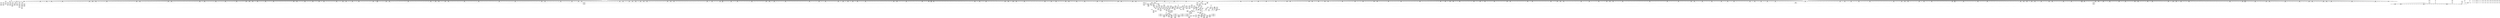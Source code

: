 digraph {
	CE0x57eca60 [shape=record,shape=Mrecord,label="{CE0x57eca60|1216:_i8*,_:_CRE_170,171_}"]
	CE0x5857ed0 [shape=record,shape=Mrecord,label="{CE0x5857ed0|1216:_i8*,_:_CRE_405,406_}"]
	CE0x58e5d00 [shape=record,shape=Mrecord,label="{CE0x58e5d00|selinux_socket_unix_stream_connect:sid15|security/selinux/hooks.c,4285}"]
	CE0x57d97c0 [shape=record,shape=Mrecord,label="{CE0x57d97c0|selinux_socket_unix_stream_connect:ad|security/selinux/hooks.c, 4263}"]
	CE0x57dca10 [shape=record,shape=Mrecord,label="{CE0x57dca10|1216:_i8*,_:_CRE_88,89_}"]
	CE0x586d870 [shape=record,shape=Mrecord,label="{CE0x586d870|1216:_i8*,_:_CRE_658,659_}"]
	CE0x586bce0 [shape=record,shape=Mrecord,label="{CE0x586bce0|1216:_i8*,_:_CRE_603,604_}"]
	CE0x581e010 [shape=record,shape=Mrecord,label="{CE0x581e010|1216:_i8*,_:_CRE_663,664_}"]
	CE0x5874a80 [shape=record,shape=Mrecord,label="{CE0x5874a80|1216:_i8*,_:_CRE_826,827_}"]
	CE0x58c5f00 [shape=record,shape=Mrecord,label="{CE0x58c5f00|selinux_socket_unix_stream_connect:tobool|security/selinux/hooks.c,4274}"]
	CE0x5827ca0 [shape=record,shape=Mrecord,label="{CE0x5827ca0|1216:_i8*,_:_CRE_856,857_}"]
	CE0x57e8230 [shape=record,shape=Mrecord,label="{CE0x57e8230|1216:_i8*,_:_CRE_27,28_}"]
	CE0x57df3a0 [shape=record,shape=Mrecord,label="{CE0x57df3a0|selinux_socket_unix_stream_connect:if.end|*SummSink*}"]
	CE0x58b4110 [shape=record,shape=Mrecord,label="{CE0x58b4110|selinux_socket_unix_stream_connect:tmp19|security/selinux/hooks.c,4275|*SummSource*}"]
	CE0x581d8a0 [shape=record,shape=Mrecord,label="{CE0x581d8a0|1216:_i8*,_:_CRE_656,657_}"]
	CE0x58bcf50 [shape=record,shape=Mrecord,label="{CE0x58bcf50|16:_i32,_20:_i32,_:_CMRE_20,24_|*MultipleSource*|*LoadInst*|security/selinux/hooks.c,4260|security/selinux/hooks.c,4260|security/selinux/hooks.c,4271}"]
	CE0x582af20 [shape=record,shape=Mrecord,label="{CE0x582af20|1216:_i8*,_:_CRE_970,972_|*MultipleSource*|security/selinux/hooks.c,4260|Function::selinux_socket_unix_stream_connect&Arg::sock::}"]
	CE0x58c9a40 [shape=record,shape=Mrecord,label="{CE0x58c9a40|i32_8|*Constant*|*SummSource*}"]
	CE0x5820540 [shape=record,shape=Mrecord,label="{CE0x5820540|1216:_i8*,_:_CRE_698,699_}"]
	CE0x529b600 [shape=record,shape=Mrecord,label="{CE0x529b600|1216:_i8*,_:_CRE_143,144_}"]
	CE0x5861d00 [shape=record,shape=Mrecord,label="{CE0x5861d00|1216:_i8*,_:_CRE_20,24_|*MultipleSource*|security/selinux/hooks.c,4261|Function::selinux_socket_unix_stream_connect&Arg::other::}"]
	CE0x58c0dc0 [shape=record,shape=Mrecord,label="{CE0x58c0dc0|selinux_socket_unix_stream_connect:retval.0}"]
	CE0x581f660 [shape=record,shape=Mrecord,label="{CE0x581f660|1216:_i8*,_:_CRE_684,685_}"]
	CE0x580a9b0 [shape=record,shape=Mrecord,label="{CE0x580a9b0|1216:_i8*,_:_CRE_556,557_}"]
	CE0x5864b80 [shape=record,shape=Mrecord,label="{CE0x5864b80|1216:_i8*,_:_CRE_77,78_}"]
	CE0x58711d0 [shape=record,shape=Mrecord,label="{CE0x58711d0|1216:_i8*,_:_CRE_712,713_}"]
	CE0x5821820 [shape=record,shape=Mrecord,label="{CE0x5821820|1216:_i8*,_:_CRE_553,554_}"]
	CE0x5876b70 [shape=record,shape=Mrecord,label="{CE0x5876b70|1216:_i8*,_:_CRE_857,858_}"]
	CE0x58dbe80 [shape=record,shape=Mrecord,label="{CE0x58dbe80|selinux_socket_unix_stream_connect:tmp29|security/selinux/hooks.c,4285|*SummSource*}"]
	CE0x585bae0 [shape=record,shape=Mrecord,label="{CE0x585bae0|selinux_socket_unix_stream_connect:net5|security/selinux/hooks.c,4269|*SummSource*}"]
	CE0x587d0e0 [shape=record,shape=Mrecord,label="{CE0x587d0e0|1216:_i8*,_:_CRE_1157,1158_}"]
	CE0x5876400 [shape=record,shape=Mrecord,label="{CE0x5876400|1216:_i8*,_:_CRE_850,851_}"]
	CE0x57e3990 [shape=record,shape=Mrecord,label="{CE0x57e3990|1216:_i8*,_:_CRE_244,245_}"]
	CE0x587d630 [shape=record,shape=Mrecord,label="{CE0x587d630|1216:_i8*,_:_CRE_1168,1176_|*MultipleSource*|security/selinux/hooks.c,4261|Function::selinux_socket_unix_stream_connect&Arg::other::}"]
	CE0x581e780 [shape=record,shape=Mrecord,label="{CE0x581e780|1216:_i8*,_:_CRE_670,671_}"]
	CE0x58daab0 [shape=record,shape=Mrecord,label="{CE0x58daab0|selinux_socket_unix_stream_connect:tmp27|security/selinux/hooks.c,4282|*SummSource*}"]
	CE0x5826ba0 [shape=record,shape=Mrecord,label="{CE0x5826ba0|1216:_i8*,_:_CRE_840,841_}"]
	CE0x57e10c0 [shape=record,shape=Mrecord,label="{CE0x57e10c0|1216:_i8*,_:_CRE_65,66_}"]
	CE0x58b42d0 [shape=record,shape=Mrecord,label="{CE0x58b42d0|selinux_socket_unix_stream_connect:tmp19|security/selinux/hooks.c,4275|*SummSink*}"]
	CE0x58d6eb0 [shape=record,shape=Mrecord,label="{CE0x58d6eb0|GLOBAL:security_sid_mls_copy|*Constant*|*SummSink*}"]
	CE0x581b5a0 [shape=record,shape=Mrecord,label="{CE0x581b5a0|1216:_i8*,_:_CRE_594,595_}"]
	CE0x58699d0 [shape=record,shape=Mrecord,label="{CE0x58699d0|1216:_i8*,_:_CRE_570,571_}"]
	CE0x58740f0 [shape=record,shape=Mrecord,label="{CE0x58740f0|1216:_i8*,_:_CRE_817,818_}"]
	CE0x5875fc0 [shape=record,shape=Mrecord,label="{CE0x5875fc0|1216:_i8*,_:_CRE_846,847_}"]
	CE0x58211c0 [shape=record,shape=Mrecord,label="{CE0x58211c0|1216:_i8*,_:_CRE_547,548_}"]
	CE0x58cbcb0 [shape=record,shape=Mrecord,label="{CE0x58cbcb0|selinux_socket_unix_stream_connect:tmp20|security/selinux/hooks.c,4278|*SummSink*}"]
	CE0x5877e90 [shape=record,shape=Mrecord,label="{CE0x5877e90|1216:_i8*,_:_CRE_875,876_}"]
	"CONST[source:0(mediator),value:2(dynamic)][purpose:{object}][SnkIdx:1]"
	CE0x58d69d0 [shape=record,shape=Mrecord,label="{CE0x58d69d0|selinux_socket_unix_stream_connect:call11|security/selinux/hooks.c,4279|*SummSink*}"]
	CE0x580ff60 [shape=record,shape=Mrecord,label="{CE0x580ff60|1216:_i8*,_:_CRE_38,39_}"]
	CE0x57e0700 [shape=record,shape=Mrecord,label="{CE0x57e0700|1216:_i8*,_:_CRE_388,389_}"]
	CE0x580b670 [shape=record,shape=Mrecord,label="{CE0x580b670|1216:_i8*,_:_CRE_568,569_}"]
	CE0x5861ef0 [shape=record,shape=Mrecord,label="{CE0x5861ef0|1216:_i8*,_:_CRE_24,25_}"]
	CE0x586d650 [shape=record,shape=Mrecord,label="{CE0x586d650|1216:_i8*,_:_CRE_656,657_}"]
	CE0x58cb010 [shape=record,shape=Mrecord,label="{CE0x58cb010|selinux_socket_unix_stream_connect:type|security/selinux/hooks.c,4267}"]
	CE0x587c650 [shape=record,shape=Mrecord,label="{CE0x587c650|1216:_i8*,_:_CRE_1136,1140_|*MultipleSource*|security/selinux/hooks.c,4261|Function::selinux_socket_unix_stream_connect&Arg::other::}"]
	CE0x5875630 [shape=record,shape=Mrecord,label="{CE0x5875630|1216:_i8*,_:_CRE_837,838_}"]
	CE0x5851010 [shape=record,shape=Mrecord,label="{CE0x5851010|1216:_i8*,_:_CRE_231,232_}"]
	CE0x586a8b0 [shape=record,shape=Mrecord,label="{CE0x586a8b0|1216:_i8*,_:_CRE_584,585_}"]
	CE0x58d9630 [shape=record,shape=Mrecord,label="{CE0x58d9630|selinux_socket_unix_stream_connect:tmp25|security/selinux/hooks.c,4281|*SummSource*}"]
	CE0x58ced30 [shape=record,shape=Mrecord,label="{CE0x58ced30|selinux_socket_unix_stream_connect:tmp22|security/selinux/hooks.c,4279}"]
	CE0x581eef0 [shape=record,shape=Mrecord,label="{CE0x581eef0|1216:_i8*,_:_CRE_677,678_}"]
	CE0x57e9c30 [shape=record,shape=Mrecord,label="{CE0x57e9c30|1216:_i8*,_:_CRE_356,357_}"]
	CE0x5850ce0 [shape=record,shape=Mrecord,label="{CE0x5850ce0|1216:_i8*,_:_CRE_228,229_}"]
	CE0x58c4c90 [shape=record,shape=Mrecord,label="{CE0x58c4c90|avc_has_perm:requested|Function::avc_has_perm&Arg::requested::|*SummSink*}"]
	CE0x57eaa50 [shape=record,shape=Mrecord,label="{CE0x57eaa50|1216:_i8*,_:_CRE_95,96_}"]
	CE0x584f7a0 [shape=record,shape=Mrecord,label="{CE0x584f7a0|1216:_i8*,_:_CRE_208,209_}"]
	CE0x5820d80 [shape=record,shape=Mrecord,label="{CE0x5820d80|1216:_i8*,_:_CRE_543,544_}"]
	CE0x5877830 [shape=record,shape=Mrecord,label="{CE0x5877830|1216:_i8*,_:_CRE_869,870_}"]
	CE0x5868c20 [shape=record,shape=Mrecord,label="{CE0x5868c20|1216:_i8*,_:_CRE_139,140_}"]
	CE0x57dd8f0 [shape=record,shape=Mrecord,label="{CE0x57dd8f0|1216:_i8*,_:_CRE_395,396_}"]
	CE0x587c840 [shape=record,shape=Mrecord,label="{CE0x587c840|1216:_i8*,_:_CRE_1144,1152_|*MultipleSource*|security/selinux/hooks.c,4261|Function::selinux_socket_unix_stream_connect&Arg::other::}"]
	CE0x580adf0 [shape=record,shape=Mrecord,label="{CE0x580adf0|1216:_i8*,_:_CRE_560,561_}"]
	CE0x5852cc0 [shape=record,shape=Mrecord,label="{CE0x5852cc0|1216:_i8*,_:_CRE_258,259_}"]
	CE0x5824d90 [shape=record,shape=Mrecord,label="{CE0x5824d90|1216:_i8*,_:_CRE_811,812_}"]
	CE0x584e5c0 [shape=record,shape=Mrecord,label="{CE0x584e5c0|1216:_i8*,_:_CRE_192,193_}"]
	CE0x5853540 [shape=record,shape=Mrecord,label="{CE0x5853540|1216:_i8*,_:_CRE_280,288_|*MultipleSource*|security/selinux/hooks.c,4261|Function::selinux_socket_unix_stream_connect&Arg::other::}"]
	CE0x58c6e50 [shape=record,shape=Mrecord,label="{CE0x58c6e50|selinux_socket_unix_stream_connect:tmp17|security/selinux/hooks.c,4274}"]
	CE0x58206a0 [shape=record,shape=Mrecord,label="{CE0x58206a0|1216:_i8*,_:_CRE_537,538_}"]
	CE0x587d850 [shape=record,shape=Mrecord,label="{CE0x587d850|1216:_i8*,_:_CRE_1176,1184_|*MultipleSource*|security/selinux/hooks.c,4261|Function::selinux_socket_unix_stream_connect&Arg::other::}"]
	CE0x586d1c0 [shape=record,shape=Mrecord,label="{CE0x586d1c0|1216:_i8*,_:_CRE_651,652_}"]
	CE0x57f6360 [shape=record,shape=Mrecord,label="{CE0x57f6360|1216:_i8*,_:_CRE_152,153_}"]
	CE0x585ff80 [shape=record,shape=Mrecord,label="{CE0x585ff80|0:_i8,_8:_%struct.lsm_network_audit*,_24:_%struct.selinux_audit_data*,_:_SCMRE_0,1_|*MultipleSource*|security/selinux/hooks.c, 4263|security/selinux/hooks.c,4267}"]
	CE0x580a3a0 [shape=record,shape=Mrecord,label="{CE0x580a3a0|1216:_i8*,_:_CRE_711,712_}"]
	CE0x57f1a20 [shape=record,shape=Mrecord,label="{CE0x57f1a20|selinux_socket_unix_stream_connect:sk_security|security/selinux/hooks.c,4260|*SummSource*}"]
	CE0x584f690 [shape=record,shape=Mrecord,label="{CE0x584f690|1216:_i8*,_:_CRE_207,208_}"]
	CE0x57ed350 [shape=record,shape=Mrecord,label="{CE0x57ed350|1216:_i8*,_:_CRE_121,122_}"]
	CE0x57e1890 [shape=record,shape=Mrecord,label="{CE0x57e1890|1216:_i8*,_:_CRE_546,547_}"]
	CE0x57e67d0 [shape=record,shape=Mrecord,label="{CE0x57e67d0|1216:_i8*,_:_CRE_81,82_}"]
	CE0x5860c00 [shape=record,shape=Mrecord,label="{CE0x5860c00|1216:_i8*,_:_CRE_1,2_}"]
	CE0x57cdd60 [shape=record,shape=Mrecord,label="{CE0x57cdd60|1216:_i8*,_:_CRE_367,368_}"]
	CE0x57fb010 [shape=record,shape=Mrecord,label="{CE0x57fb010|selinux_socket_unix_stream_connect:tmp15|security/selinux/hooks.c,4274|*SummSink*}"]
	CE0x57ce690 [shape=record,shape=Mrecord,label="{CE0x57ce690|1216:_i8*,_:_CRE_57,58_}"]
	CE0x5874970 [shape=record,shape=Mrecord,label="{CE0x5874970|1216:_i8*,_:_CRE_825,826_}"]
	CE0x5820100 [shape=record,shape=Mrecord,label="{CE0x5820100|1216:_i8*,_:_CRE_694,695_}"]
	CE0x58d1d50 [shape=record,shape=Mrecord,label="{CE0x58d1d50|i64_0|*Constant*|*SummSink*}"]
	CE0x5854df0 [shape=record,shape=Mrecord,label="{CE0x5854df0|1216:_i8*,_:_CRE_359,360_}"]
	CE0x57f23e0 [shape=record,shape=Mrecord,label="{CE0x57f23e0|1216:_i8*,_:_CRE_372,373_}"]
	CE0x57da940 [shape=record,shape=Mrecord,label="{CE0x57da940|1216:_i8*,_:_CRE_94,95_}"]
	CE0x57f8210 [shape=record,shape=Mrecord,label="{CE0x57f8210|1216:_i8*,_:_CRE_146,147_}"]
	CE0x586c230 [shape=record,shape=Mrecord,label="{CE0x586c230|1216:_i8*,_:_CRE_608,612_|*MultipleSource*|security/selinux/hooks.c,4261|Function::selinux_socket_unix_stream_connect&Arg::other::}"]
	CE0x581ccd0 [shape=record,shape=Mrecord,label="{CE0x581ccd0|1216:_i8*,_:_CRE_640,644_|*MultipleSource*|security/selinux/hooks.c,4260|Function::selinux_socket_unix_stream_connect&Arg::sock::}"]
	CE0x57e5ce0 [shape=record,shape=Mrecord,label="{CE0x57e5ce0|selinux_socket_unix_stream_connect:sk_security2|security/selinux/hooks.c,4262}"]
	CE0x57ef3d0 [shape=record,shape=Mrecord,label="{CE0x57ef3d0|1216:_i8*,_:_CRE_181,182_}"]
	CE0x5874200 [shape=record,shape=Mrecord,label="{CE0x5874200|1216:_i8*,_:_CRE_818,819_}"]
	CE0x57e9580 [shape=record,shape=Mrecord,label="{CE0x57e9580|1216:_i8*,_:_CRE_352,353_}"]
	CE0x584cb30 [shape=record,shape=Mrecord,label="{CE0x584cb30|1216:_i8*,_:_CRE_160,161_}"]
	CE0x5825ff0 [shape=record,shape=Mrecord,label="{CE0x5825ff0|1216:_i8*,_:_CRE_829,830_}"]
	CE0x5863ca0 [shape=record,shape=Mrecord,label="{CE0x5863ca0|1216:_i8*,_:_CRE_63,64_}"]
	CE0x57f6010 [shape=record,shape=Mrecord,label="{CE0x57f6010|1216:_i8*,_:_CRE_114,115_}"]
	CE0x5877b60 [shape=record,shape=Mrecord,label="{CE0x5877b60|1216:_i8*,_:_CRE_872,873_}"]
	CE0x57ef4a0 [shape=record,shape=Mrecord,label="{CE0x57ef4a0|1216:_i8*,_:_CRE_182,183_}"]
	CE0x5864a70 [shape=record,shape=Mrecord,label="{CE0x5864a70|1216:_i8*,_:_CRE_76,77_}"]
	CE0x57e9730 [shape=record,shape=Mrecord,label="{CE0x57e9730|1216:_i8*,_:_CRE_344,348_|*MultipleSource*|security/selinux/hooks.c,4260|Function::selinux_socket_unix_stream_connect&Arg::sock::}"]
	CE0x57f2710 [shape=record,shape=Mrecord,label="{CE0x57f2710|1216:_i8*,_:_CRE_375,376_}"]
	CE0x57ce090 [shape=record,shape=Mrecord,label="{CE0x57ce090|1216:_i8*,_:_CRE_370,371_}"]
	CE0x57da160 [shape=record,shape=Mrecord,label="{CE0x57da160|i64*_getelementptr_inbounds_(_9_x_i64_,_9_x_i64_*___llvm_gcov_ctr339,_i64_0,_i64_0)|*Constant*|*SummSink*}"]
	CE0x58bea20 [shape=record,shape=Mrecord,label="{CE0x58bea20|selinux_socket_unix_stream_connect:tmp12|security/selinux/hooks.c,4271}"]
	CE0x582ebb0 [shape=record,shape=Mrecord,label="{CE0x582ebb0|1216:_i8*,_:_CRE_1184,1192_|*MultipleSource*|security/selinux/hooks.c,4260|Function::selinux_socket_unix_stream_connect&Arg::sock::}"]
	CE0x5867a10 [shape=record,shape=Mrecord,label="{CE0x5867a10|1216:_i8*,_:_CRE_122,123_}"]
	CE0x581c260 [shape=record,shape=Mrecord,label="{CE0x581c260|1216:_i8*,_:_CRE_606,607_}"]
	CE0x5852220 [shape=record,shape=Mrecord,label="{CE0x5852220|1216:_i8*,_:_CRE_248,249_}"]
	CE0x5870840 [shape=record,shape=Mrecord,label="{CE0x5870840|1216:_i8*,_:_CRE_703,704_}"]
	CE0x580a290 [shape=record,shape=Mrecord,label="{CE0x580a290|1216:_i8*,_:_CRE_710,711_}"]
	CE0x57daeb0 [shape=record,shape=Mrecord,label="{CE0x57daeb0|1216:_i8*,_:_CRE_159,160_}"]
	CE0x582e550 [shape=record,shape=Mrecord,label="{CE0x582e550|1216:_i8*,_:_CRE_1160,1162_|*MultipleSource*|security/selinux/hooks.c,4260|Function::selinux_socket_unix_stream_connect&Arg::sock::}"]
	CE0x57e9b00 [shape=record,shape=Mrecord,label="{CE0x57e9b00|1216:_i8*,_:_CRE_354,355_}"]
	CE0x58c7b60 [shape=record,shape=Mrecord,label="{CE0x58c7b60|8:_%struct.sock*,_:_SCME_31,32_}"]
	CE0x57f5e20 [shape=record,shape=Mrecord,label="{CE0x57f5e20|1216:_i8*,_:_CRE_112,113_}"]
	CE0x5825990 [shape=record,shape=Mrecord,label="{CE0x5825990|1216:_i8*,_:_CRE_823,824_}"]
	CE0x57fafa0 [shape=record,shape=Mrecord,label="{CE0x57fafa0|selinux_socket_unix_stream_connect:tmp15|security/selinux/hooks.c,4274|*SummSource*}"]
	CE0x584ebf0 [shape=record,shape=Mrecord,label="{CE0x584ebf0|1216:_i8*,_:_CRE_197,198_}"]
	CE0x5867c30 [shape=record,shape=Mrecord,label="{CE0x5867c30|1216:_i8*,_:_CRE_124,125_}"]
	CE0x58292f0 [shape=record,shape=Mrecord,label="{CE0x58292f0|1216:_i8*,_:_CRE_877,878_}"]
	CE0x582c280 [shape=record,shape=Mrecord,label="{CE0x582c280|1216:_i8*,_:_CRE_1040,1048_|*MultipleSource*|security/selinux/hooks.c,4260|Function::selinux_socket_unix_stream_connect&Arg::sock::}"]
	CE0x57e0d60 [shape=record,shape=Mrecord,label="{CE0x57e0d60|1216:_i8*,_:_CRE_394,395_}"]
	CE0x57ff0a0 [shape=record,shape=Mrecord,label="{CE0x57ff0a0|1216:_i8*,_:_CRE_219,220_}"]
	CE0x5826fe0 [shape=record,shape=Mrecord,label="{CE0x5826fe0|1216:_i8*,_:_CRE_844,845_}"]
	CE0x57d79f0 [shape=record,shape=Mrecord,label="{CE0x57d79f0|i64_1|*Constant*|*SummSource*}"]
	CE0x57f5610 [shape=record,shape=Mrecord,label="{CE0x57f5610|1216:_i8*,_:_CRE_137,138_}"]
	CE0x58c97e0 [shape=record,shape=Mrecord,label="{CE0x58c97e0|8:_%struct.sock*,_:_SCME_55,56_}"]
	CE0x5852550 [shape=record,shape=Mrecord,label="{CE0x5852550|1216:_i8*,_:_CRE_251,252_}"]
	CE0x57e4260 [shape=record,shape=Mrecord,label="{CE0x57e4260|1216:_i8*,_:_CRE_222,223_}"]
	CE0x582c620 [shape=record,shape=Mrecord,label="{CE0x582c620|1216:_i8*,_:_CRE_1056,1064_|*MultipleSource*|security/selinux/hooks.c,4260|Function::selinux_socket_unix_stream_connect&Arg::sock::}"]
	CE0x586dfe0 [shape=record,shape=Mrecord,label="{CE0x586dfe0|1216:_i8*,_:_CRE_665,666_}"]
	CE0x582b6e0 [shape=record,shape=Mrecord,label="{CE0x582b6e0|1216:_i8*,_:_CRE_992,1000_|*MultipleSource*|security/selinux/hooks.c,4260|Function::selinux_socket_unix_stream_connect&Arg::sock::}"]
	CE0x5828960 [shape=record,shape=Mrecord,label="{CE0x5828960|1216:_i8*,_:_CRE_868,869_}"]
	CE0x58c2960 [shape=record,shape=Mrecord,label="{CE0x58c2960|i32_(i32,_i32,_i16,_i32,_%struct.common_audit_data*)*_bitcast_(i32_(i32,_i32,_i16,_i32,_%struct.common_audit_data.495*)*_avc_has_perm_to_i32_(i32,_i32,_i16,_i32,_%struct.common_audit_data*)*)|*Constant*|*SummSink*}"]
	CE0x58c1c30 [shape=record,shape=Mrecord,label="{CE0x58c1c30|i64*_getelementptr_inbounds_(_9_x_i64_,_9_x_i64_*___llvm_gcov_ctr339,_i64_0,_i64_8)|*Constant*|*SummSource*}"]
	CE0x581fbb0 [shape=record,shape=Mrecord,label="{CE0x581fbb0|1216:_i8*,_:_CRE_689,690_}"]
	CE0x585dd60 [shape=record,shape=Mrecord,label="{CE0x585dd60|i32_2|*Constant*|*SummSource*}"]
	CE0x58c3750 [shape=record,shape=Mrecord,label="{CE0x58c3750|avc_has_perm:tsid|Function::avc_has_perm&Arg::tsid::}"]
	CE0x5826a90 [shape=record,shape=Mrecord,label="{CE0x5826a90|1216:_i8*,_:_CRE_839,840_}"]
	CE0x57fef90 [shape=record,shape=Mrecord,label="{CE0x57fef90|1216:_i8*,_:_CRE_218,219_}"]
	CE0x5851de0 [shape=record,shape=Mrecord,label="{CE0x5851de0|1216:_i8*,_:_CRE_244,245_}"]
	CE0x580fe90 [shape=record,shape=Mrecord,label="{CE0x580fe90|1216:_i8*,_:_CRE_37,38_}"]
	CE0x57db850 [shape=record,shape=Mrecord,label="{CE0x57db850|1216:_i8*,_:_CRE_413,414_}"]
	CE0x5877a50 [shape=record,shape=Mrecord,label="{CE0x5877a50|1216:_i8*,_:_CRE_871,872_}"]
	CE0x58c7880 [shape=record,shape=Mrecord,label="{CE0x58c7880|8:_%struct.sock*,_:_SCME_28,29_}"]
	CE0x5873dc0 [shape=record,shape=Mrecord,label="{CE0x5873dc0|1216:_i8*,_:_CRE_814,815_}"]
	CE0x580dc10 [shape=record,shape=Mrecord,label="{CE0x580dc10|1216:_i8*,_:_CRE_410,411_}"]
	CE0x584b5f0 [shape=record,shape=Mrecord,label="{CE0x584b5f0|selinux_socket_unix_stream_connect:tmp2|*LoadInst*|security/selinux/hooks.c,4260|*SummSource*}"]
	CE0x57ce850 [shape=record,shape=Mrecord,label="{CE0x57ce850|1216:_i8*,_:_CRE_58,59_}"]
	CE0x5873410 [shape=record,shape=Mrecord,label="{CE0x5873410|1216:_i8*,_:_CRE_800,804_|*MultipleSource*|security/selinux/hooks.c,4261|Function::selinux_socket_unix_stream_connect&Arg::other::}"]
	CE0x58cf650 [shape=record,shape=Mrecord,label="{CE0x58cf650|selinux_socket_unix_stream_connect:sid10|security/selinux/hooks.c,4280}"]
	CE0x580aac0 [shape=record,shape=Mrecord,label="{CE0x580aac0|1216:_i8*,_:_CRE_557,558_}"]
	CE0x580a6b0 [shape=record,shape=Mrecord,label="{CE0x580a6b0|1216:_i8*,_:_CRE_553,554_}"]
	CE0x58b35f0 [shape=record,shape=Mrecord,label="{CE0x58b35f0|i64*_getelementptr_inbounds_(_9_x_i64_,_9_x_i64_*___llvm_gcov_ctr339,_i64_0,_i64_3)|*Constant*|*SummSink*}"]
	CE0x5853760 [shape=record,shape=Mrecord,label="{CE0x5853760|1216:_i8*,_:_CRE_288,304_|*MultipleSource*|security/selinux/hooks.c,4261|Function::selinux_socket_unix_stream_connect&Arg::other::}"]
	CE0x58c60e0 [shape=record,shape=Mrecord,label="{CE0x58c60e0|selinux_socket_unix_stream_connect:tobool|security/selinux/hooks.c,4274|*SummSource*}"]
	CE0x5871c70 [shape=record,shape=Mrecord,label="{CE0x5871c70|1216:_i8*,_:_CRE_728,732_|*MultipleSource*|security/selinux/hooks.c,4261|Function::selinux_socket_unix_stream_connect&Arg::other::}"]
	CE0x5821600 [shape=record,shape=Mrecord,label="{CE0x5821600|1216:_i8*,_:_CRE_551,552_}"]
	CE0x58d6800 [shape=record,shape=Mrecord,label="{CE0x58d6800|selinux_socket_unix_stream_connect:call11|security/selinux/hooks.c,4279}"]
	CE0x582c090 [shape=record,shape=Mrecord,label="{CE0x582c090|1216:_i8*,_:_CRE_1032,1040_|*MultipleSource*|security/selinux/hooks.c,4260|Function::selinux_socket_unix_stream_connect&Arg::sock::}"]
	CE0x57e5fe0 [shape=record,shape=Mrecord,label="{CE0x57e5fe0|selinux_socket_unix_stream_connect:sk_security2|security/selinux/hooks.c,4262|*SummSink*}"]
	CE0x57dd420 [shape=record,shape=Mrecord,label="{CE0x57dd420|1216:_i8*,_:_CRE_468,472_|*MultipleSource*|security/selinux/hooks.c,4260|Function::selinux_socket_unix_stream_connect&Arg::sock::}"]
	CE0x58676e0 [shape=record,shape=Mrecord,label="{CE0x58676e0|1216:_i8*,_:_CRE_119,120_}"]
	CE0x586c010 [shape=record,shape=Mrecord,label="{CE0x586c010|1216:_i8*,_:_CRE_606,607_}"]
	CE0x5866050 [shape=record,shape=Mrecord,label="{CE0x5866050|1216:_i8*,_:_CRE_95,96_}"]
	CE0x5863040 [shape=record,shape=Mrecord,label="{CE0x5863040|1216:_i8*,_:_CRE_39,40_}"]
	CE0x58795e0 [shape=record,shape=Mrecord,label="{CE0x58795e0|1216:_i8*,_:_CRE_952,960_|*MultipleSource*|security/selinux/hooks.c,4261|Function::selinux_socket_unix_stream_connect&Arg::other::}"]
	CE0x58674c0 [shape=record,shape=Mrecord,label="{CE0x58674c0|1216:_i8*,_:_CRE_117,118_}"]
	CE0x5826430 [shape=record,shape=Mrecord,label="{CE0x5826430|1216:_i8*,_:_CRE_833,834_}"]
	CE0x584ed00 [shape=record,shape=Mrecord,label="{CE0x584ed00|1216:_i8*,_:_CRE_198,199_}"]
	CE0x5821c60 [shape=record,shape=Mrecord,label="{CE0x5821c60|1216:_i8*,_:_CRE_557,558_}"]
	CE0x57d9500 [shape=record,shape=Mrecord,label="{CE0x57d9500|selinux_socket_unix_stream_connect:bb|*SummSink*}"]
	CE0x5860ee0 [shape=record,shape=Mrecord,label="{CE0x5860ee0|1216:_i8*,_:_CRE_3,4_}"]
	CE0x57da4e0 [shape=record,shape=Mrecord,label="{CE0x57da4e0|1216:_i8*,_:_CRE_79,80_}"]
	CE0x57dd140 [shape=record,shape=Mrecord,label="{CE0x57dd140|1216:_i8*,_:_CRE_460,464_|*MultipleSource*|security/selinux/hooks.c,4260|Function::selinux_socket_unix_stream_connect&Arg::sock::}"]
	CE0x586fb80 [shape=record,shape=Mrecord,label="{CE0x586fb80|1216:_i8*,_:_CRE_691,692_}"]
	CE0x57f6cc0 [shape=record,shape=Mrecord,label="{CE0x57f6cc0|1216:_i8*,_:_CRE_360,361_}"]
	CE0x5828fc0 [shape=record,shape=Mrecord,label="{CE0x5828fc0|1216:_i8*,_:_CRE_874,875_}"]
	CE0x586cc70 [shape=record,shape=Mrecord,label="{CE0x586cc70|1216:_i8*,_:_CRE_648,649_}"]
	CE0x57de640 [shape=record,shape=Mrecord,label="{CE0x57de640|1216:_i8*,_:_CRE_304,312_|*MultipleSource*|security/selinux/hooks.c,4260|Function::selinux_socket_unix_stream_connect&Arg::sock::}"]
	CE0x5823ca0 [shape=record,shape=Mrecord,label="{CE0x5823ca0|1216:_i8*,_:_CRE_768,770_|*MultipleSource*|security/selinux/hooks.c,4260|Function::selinux_socket_unix_stream_connect&Arg::sock::}"]
	CE0x58c69a0 [shape=record,shape=Mrecord,label="{CE0x58c69a0|selinux_socket_unix_stream_connect:tmp14|security/selinux/hooks.c,4274}"]
	CE0x57ee460 [shape=record,shape=Mrecord,label="{CE0x57ee460|1216:_i8*,_:_CRE_177,178_}"]
	CE0x5860170 [shape=record,shape=Mrecord,label="{CE0x5860170|selinux_socket_unix_stream_connect:other|Function::selinux_socket_unix_stream_connect&Arg::other::|*SummSource*}"]
	CE0x587e610 [shape=record,shape=Mrecord,label="{CE0x587e610|1216:_i8*,_:_CRE_1216,1224_|*MultipleSource*|security/selinux/hooks.c,4261|Function::selinux_socket_unix_stream_connect&Arg::other::}"]
	CE0x5876a60 [shape=record,shape=Mrecord,label="{CE0x5876a60|1216:_i8*,_:_CRE_856,857_}"]
	CE0x58cc540 [shape=record,shape=Mrecord,label="{CE0x58cc540|i32_3|*Constant*|*SummSink*}"]
	CE0x5821710 [shape=record,shape=Mrecord,label="{CE0x5821710|1216:_i8*,_:_CRE_552,553_}"]
	CE0x5870730 [shape=record,shape=Mrecord,label="{CE0x5870730|1216:_i8*,_:_CRE_702,703_}"]
	CE0x581f880 [shape=record,shape=Mrecord,label="{CE0x581f880|1216:_i8*,_:_CRE_686,687_}"]
	CE0x580d5b0 [shape=record,shape=Mrecord,label="{CE0x580d5b0|1216:_i8*,_:_CRE_404,405_}"]
	CE0x5870620 [shape=record,shape=Mrecord,label="{CE0x5870620|1216:_i8*,_:_CRE_701,702_}"]
	CE0x580d7d0 [shape=record,shape=Mrecord,label="{CE0x580d7d0|1216:_i8*,_:_CRE_406,407_}"]
	CE0x5865d10 [shape=record,shape=Mrecord,label="{CE0x5865d10|1216:_i8*,_:_CRE_91,92_}"]
	CE0x57f36a0 [shape=record,shape=Mrecord,label="{CE0x57f36a0|8:_%struct.sock*,_:_SCME_16,18_|*MultipleSource*|security/selinux/hooks.c, 4264|security/selinux/hooks.c,4264|security/selinux/hooks.c,4264}"]
	CE0x57f89d0 [shape=record,shape=Mrecord,label="{CE0x57f89d0|1216:_i8*,_:_CRE_243,244_}"]
	CE0x581f220 [shape=record,shape=Mrecord,label="{CE0x581f220|1216:_i8*,_:_CRE_680,681_}"]
	CE0x5867230 [shape=record,shape=Mrecord,label="{CE0x5867230|1216:_i8*,_:_CRE_114,115_}"]
	CE0x5857980 [shape=record,shape=Mrecord,label="{CE0x5857980|1216:_i8*,_:_CRE_400,401_}"]
	CE0x5850df0 [shape=record,shape=Mrecord,label="{CE0x5850df0|1216:_i8*,_:_CRE_229,230_}"]
	CE0x57ebaf0 [shape=record,shape=Mrecord,label="{CE0x57ebaf0|1216:_i8*,_:_CRE_166,167_}"]
	CE0x582bea0 [shape=record,shape=Mrecord,label="{CE0x582bea0|1216:_i8*,_:_CRE_1024,1032_|*MultipleSource*|security/selinux/hooks.c,4260|Function::selinux_socket_unix_stream_connect&Arg::sock::}"]
	CE0x5855780 [shape=record,shape=Mrecord,label="{CE0x5855780|1216:_i8*,_:_CRE_368,369_}"]
	CE0x58c5320 [shape=record,shape=Mrecord,label="{CE0x58c5320|avc_has_perm:auditdata|Function::avc_has_perm&Arg::auditdata::|*SummSink*}"]
	CE0x58627c0 [shape=record,shape=Mrecord,label="{CE0x58627c0|1216:_i8*,_:_CRE_31,32_}"]
	CE0x580de10 [shape=record,shape=Mrecord,label="{CE0x580de10|selinux_socket_unix_stream_connect:if.then13|*SummSink*}"]
	CE0x580cbb0 [shape=record,shape=Mrecord,label="{CE0x580cbb0|1216:_i8*,_:_CRE_588,589_}"]
	CE0x57e53c0 [shape=record,shape=Mrecord,label="{CE0x57e53c0|selinux_socket_unix_stream_connect:if.end14|*SummSink*}"]
	CE0x5827970 [shape=record,shape=Mrecord,label="{CE0x5827970|1216:_i8*,_:_CRE_853,854_}"]
	CE0x57e6970 [shape=record,shape=Mrecord,label="{CE0x57e6970|1216:_i8*,_:_CRE_83,84_}"]
	CE0x58ea480 [shape=record,shape=Mrecord,label="{CE0x58ea480|selinux_socket_unix_stream_connect:tmp32|security/selinux/hooks.c,4288|*SummSink*}"]
	CE0x5876fb0 [shape=record,shape=Mrecord,label="{CE0x5876fb0|1216:_i8*,_:_CRE_861,862_}"]
	CE0x5828300 [shape=record,shape=Mrecord,label="{CE0x5828300|1216:_i8*,_:_CRE_862,863_}"]
	CE0x587de50 [shape=record,shape=Mrecord,label="{CE0x587de50|1216:_i8*,_:_CRE_1196,1200_|*MultipleSource*|security/selinux/hooks.c,4261|Function::selinux_socket_unix_stream_connect&Arg::other::}"]
	CE0x580a4b0 [shape=record,shape=Mrecord,label="{CE0x580a4b0|1216:_i8*,_:_CRE_712,713_}"]
	CE0x5853320 [shape=record,shape=Mrecord,label="{CE0x5853320|1216:_i8*,_:_CRE_264,272_|*MultipleSource*|security/selinux/hooks.c,4261|Function::selinux_socket_unix_stream_connect&Arg::other::}"]
	CE0x584d900 [shape=record,shape=Mrecord,label="{CE0x584d900|1216:_i8*,_:_CRE_173,174_}"]
	CE0x5862e20 [shape=record,shape=Mrecord,label="{CE0x5862e20|1216:_i8*,_:_CRE_37,38_}"]
	CE0x57f53a0 [shape=record,shape=Mrecord,label="{CE0x57f53a0|1216:_i8*,_:_CRE_134,135_}"]
	CE0x7443870 [shape=record,shape=Mrecord,label="{CE0x7443870|1216:_i8*,_:_CRE_20,24_|*MultipleSource*|security/selinux/hooks.c,4260|Function::selinux_socket_unix_stream_connect&Arg::sock::}"]
	CE0x58751f0 [shape=record,shape=Mrecord,label="{CE0x58751f0|1216:_i8*,_:_CRE_833,834_}"]
	CE0x5867d40 [shape=record,shape=Mrecord,label="{CE0x5867d40|1216:_i8*,_:_CRE_125,126_}"]
	CE0x58c90c0 [shape=record,shape=Mrecord,label="{CE0x58c90c0|8:_%struct.sock*,_:_SCME_49,50_}"]
	CE0x581d4c0 [shape=record,shape=Mrecord,label="{CE0x581d4c0|1216:_i8*,_:_CRE_652,653_}"]
	CE0x5856ee0 [shape=record,shape=Mrecord,label="{CE0x5856ee0|1216:_i8*,_:_CRE_390,391_}"]
	CE0x58cf0a0 [shape=record,shape=Mrecord,label="{CE0x58cf0a0|selinux_socket_unix_stream_connect:tmp22|security/selinux/hooks.c,4279|*SummSource*}"]
	CE0x57fea10 [shape=record,shape=Mrecord,label="{CE0x57fea10|1216:_i8*,_:_CRE_201,202_}"]
	CE0x57fb2c0 [shape=record,shape=Mrecord,label="{CE0x57fb2c0|1216:_i8*,_:_CRE_208,209_}"]
	CE0x582bcb0 [shape=record,shape=Mrecord,label="{CE0x582bcb0|1216:_i8*,_:_CRE_1016,1024_|*MultipleSource*|security/selinux/hooks.c,4260|Function::selinux_socket_unix_stream_connect&Arg::sock::}"]
	CE0x5851560 [shape=record,shape=Mrecord,label="{CE0x5851560|1216:_i8*,_:_CRE_236,237_}"]
	CE0x581e450 [shape=record,shape=Mrecord,label="{CE0x581e450|1216:_i8*,_:_CRE_667,668_}"]
	CE0x58c4e40 [shape=record,shape=Mrecord,label="{CE0x58c4e40|avc_has_perm:requested|Function::avc_has_perm&Arg::requested::}"]
	CE0x57e1780 [shape=record,shape=Mrecord,label="{CE0x57e1780|1216:_i8*,_:_CRE_545,546_}"]
	CE0x5869bf0 [shape=record,shape=Mrecord,label="{CE0x5869bf0|1216:_i8*,_:_CRE_572,573_}"]
	CE0x5866490 [shape=record,shape=Mrecord,label="{CE0x5866490|1216:_i8*,_:_CRE_99,100_}"]
	CE0x57f2270 [shape=record,shape=Mrecord,label="{CE0x57f2270|selinux_socket_unix_stream_connect:if.then|*SummSink*}"]
	CE0x58da270 [shape=record,shape=Mrecord,label="{CE0x58da270|i64*_getelementptr_inbounds_(_9_x_i64_,_9_x_i64_*___llvm_gcov_ctr339,_i64_0,_i64_6)|*Constant*|*SummSource*}"]
	CE0x5857540 [shape=record,shape=Mrecord,label="{CE0x5857540|1216:_i8*,_:_CRE_396,397_}"]
	CE0x5857ba0 [shape=record,shape=Mrecord,label="{CE0x5857ba0|1216:_i8*,_:_CRE_402,403_}"]
	CE0x584f580 [shape=record,shape=Mrecord,label="{CE0x584f580|1216:_i8*,_:_CRE_206,207_}"]
	CE0x57f59b0 [shape=record,shape=Mrecord,label="{CE0x57f59b0|1216:_i8*,_:_CRE_131,132_}"]
	CE0x5874420 [shape=record,shape=Mrecord,label="{CE0x5874420|1216:_i8*,_:_CRE_820,821_}"]
	CE0x5811170 [shape=record,shape=Mrecord,label="{CE0x5811170|1216:_i8*,_:_CRE_35,36_}"]
	CE0x57f24f0 [shape=record,shape=Mrecord,label="{CE0x57f24f0|1216:_i8*,_:_CRE_373,374_}"]
	CE0x5867410 [shape=record,shape=Mrecord,label="{CE0x5867410|1216:_i8*,_:_CRE_116,117_}"]
	CE0x5854f00 [shape=record,shape=Mrecord,label="{CE0x5854f00|1216:_i8*,_:_CRE_360,361_}"]
	CE0x58640e0 [shape=record,shape=Mrecord,label="{CE0x58640e0|1216:_i8*,_:_CRE_67,68_}"]
	CE0x57e85a0 [shape=record,shape=Mrecord,label="{CE0x57e85a0|selinux_socket_unix_stream_connect:tmp16|security/selinux/hooks.c,4274|*SummSource*}"]
	CE0x57f8560 [shape=record,shape=Mrecord,label="{CE0x57f8560|1216:_i8*,_:_CRE_288,304_|*MultipleSource*|security/selinux/hooks.c,4260|Function::selinux_socket_unix_stream_connect&Arg::sock::}"]
	CE0x582d3b0 [shape=record,shape=Mrecord,label="{CE0x582d3b0|1216:_i8*,_:_CRE_1112,1128_|*MultipleSource*|security/selinux/hooks.c,4260|Function::selinux_socket_unix_stream_connect&Arg::sock::}"]
	CE0x58d9030 [shape=record,shape=Mrecord,label="{CE0x58d9030|selinux_socket_unix_stream_connect:tmp24|security/selinux/hooks.c,4281|*SummSource*}"]
	CE0x581d0b0 [shape=record,shape=Mrecord,label="{CE0x581d0b0|1216:_i8*,_:_CRE_649,650_}"]
	CE0x5809900 [shape=record,shape=Mrecord,label="{CE0x5809900|1216:_i8*,_:_CRE_701,702_}"]
	CE0x57e3eb0 [shape=record,shape=Mrecord,label="{CE0x57e3eb0|1216:_i8*,_:_CRE_249,250_}"]
	CE0x58686d0 [shape=record,shape=Mrecord,label="{CE0x58686d0|1216:_i8*,_:_CRE_134,135_}"]
	CE0x58d97d0 [shape=record,shape=Mrecord,label="{CE0x58d97d0|selinux_socket_unix_stream_connect:tmp25|security/selinux/hooks.c,4281|*SummSink*}"]
	CE0x58612d0 [shape=record,shape=Mrecord,label="{CE0x58612d0|1216:_i8*,_:_CRE_8,12_|*MultipleSource*|security/selinux/hooks.c,4261|Function::selinux_socket_unix_stream_connect&Arg::other::}"]
	CE0x581f110 [shape=record,shape=Mrecord,label="{CE0x581f110|1216:_i8*,_:_CRE_679,680_}"]
	CE0x5878a40 [shape=record,shape=Mrecord,label="{CE0x5878a40|1216:_i8*,_:_CRE_900,904_|*MultipleSource*|security/selinux/hooks.c,4261|Function::selinux_socket_unix_stream_connect&Arg::other::}"]
	CE0x57f69c0 [shape=record,shape=Mrecord,label="{CE0x57f69c0|1216:_i8*,_:_CRE_357,358_}"]
	CE0x58d80a0 [shape=record,shape=Mrecord,label="{CE0x58d80a0|i64_5|*Constant*}"]
	CE0x5855ef0 [shape=record,shape=Mrecord,label="{CE0x5855ef0|1216:_i8*,_:_CRE_375,376_}"]
	CE0x586e970 [shape=record,shape=Mrecord,label="{CE0x586e970|1216:_i8*,_:_CRE_674,675_}"]
	CE0x58cc880 [shape=record,shape=Mrecord,label="{CE0x58cc880|selinux_socket_unix_stream_connect:peer_sid|security/selinux/hooks.c,4278}"]
	CE0x57dfb60 [shape=record,shape=Mrecord,label="{CE0x57dfb60|1216:_i8*,_:_CRE_428,432_|*MultipleSource*|security/selinux/hooks.c,4260|Function::selinux_socket_unix_stream_connect&Arg::sock::}"]
	CE0x57f6ff0 [shape=record,shape=Mrecord,label="{CE0x57f6ff0|1216:_i8*,_:_CRE_363,364_}"]
	CE0x581d2a0 [shape=record,shape=Mrecord,label="{CE0x581d2a0|1216:_i8*,_:_CRE_650,651_}"]
	CE0x57e35f0 [shape=record,shape=Mrecord,label="{CE0x57e35f0|1216:_i8*,_:_CRE_84,85_}"]
	CE0x58d1750 [shape=record,shape=Mrecord,label="{CE0x58d1750|selinux_socket_unix_stream_connect:type|security/selinux/hooks.c,4267|*SummSink*}"]
	CE0x58c2800 [shape=record,shape=Mrecord,label="{CE0x58c2800|i32_(i32,_i32,_i16,_i32,_%struct.common_audit_data*)*_bitcast_(i32_(i32,_i32,_i16,_i32,_%struct.common_audit_data.495*)*_avc_has_perm_to_i32_(i32,_i32,_i16,_i32,_%struct.common_audit_data*)*)|*Constant*|*SummSource*}"]
	CE0x584c800 [shape=record,shape=Mrecord,label="{CE0x584c800|1216:_i8*,_:_CRE_157,158_}"]
	CE0x5862af0 [shape=record,shape=Mrecord,label="{CE0x5862af0|1216:_i8*,_:_CRE_34,35_}"]
	CE0x57ef570 [shape=record,shape=Mrecord,label="{CE0x57ef570|1216:_i8*,_:_CRE_183,184_}"]
	CE0x57f1a90 [shape=record,shape=Mrecord,label="{CE0x57f1a90|selinux_socket_unix_stream_connect:sk_security|security/selinux/hooks.c,4260|*SummSink*}"]
	CE0x5850240 [shape=record,shape=Mrecord,label="{CE0x5850240|1216:_i8*,_:_CRE_218,219_}"]
	CE0x5866380 [shape=record,shape=Mrecord,label="{CE0x5866380|1216:_i8*,_:_CRE_98,99_}"]
	CE0x5809e50 [shape=record,shape=Mrecord,label="{CE0x5809e50|1216:_i8*,_:_CRE_706,707_}"]
	CE0x5852aa0 [shape=record,shape=Mrecord,label="{CE0x5852aa0|1216:_i8*,_:_CRE_256,257_}"]
	CE0x5826cb0 [shape=record,shape=Mrecord,label="{CE0x5826cb0|1216:_i8*,_:_CRE_841,842_}"]
	CE0x50d3fe0 [shape=record,shape=Mrecord,label="{CE0x50d3fe0|1216:_i8*,_:_CRE_16,18_|*MultipleSource*|security/selinux/hooks.c,4260|Function::selinux_socket_unix_stream_connect&Arg::sock::}"]
	CE0x57e4d40 [shape=record,shape=Mrecord,label="{CE0x57e4d40|1216:_i8*,_:_CRE_62,63_}"]
	CE0x57d8060 [shape=record,shape=Mrecord,label="{CE0x57d8060|i32_59|*Constant*|*SummSource*}"]
	CE0x58c83b0 [shape=record,shape=Mrecord,label="{CE0x58c83b0|8:_%struct.sock*,_:_SCME_38,39_}"]
	CE0x585c810 [shape=record,shape=Mrecord,label="{CE0x585c810|selinux_socket_unix_stream_connect:net5|security/selinux/hooks.c,4269|*SummSink*}"]
	CE0x585b1d0 [shape=record,shape=Mrecord,label="{CE0x585b1d0|selinux_socket_unix_stream_connect:net3|security/selinux/hooks.c,4268|*SummSource*}"]
	CE0x58639d0 [shape=record,shape=Mrecord,label="{CE0x58639d0|1216:_i8*,_:_CRE_60,61_}"]
	CE0x586b130 [shape=record,shape=Mrecord,label="{CE0x586b130|1216:_i8*,_:_CRE_592,593_}"]
	CE0x58bd380 [shape=record,shape=Mrecord,label="{CE0x58bd380|selinux_socket_unix_stream_connect:tmp11|security/selinux/hooks.c,4271|*SummSource*}"]
	CE0x5806bf0 [shape=record,shape=Mrecord,label="{CE0x5806bf0|1216:_i8*,_:_CRE_539,540_}"]
	CE0x580b450 [shape=record,shape=Mrecord,label="{CE0x580b450|1216:_i8*,_:_CRE_566,567_}"]
	CE0x586eca0 [shape=record,shape=Mrecord,label="{CE0x586eca0|1216:_i8*,_:_CRE_677,678_}"]
	CE0x586b240 [shape=record,shape=Mrecord,label="{CE0x586b240|1216:_i8*,_:_CRE_593,594_}"]
	CE0x57e6700 [shape=record,shape=Mrecord,label="{CE0x57e6700|1216:_i8*,_:_CRE_80,81_}"]
	CE0x584bc50 [shape=record,shape=Mrecord,label="{CE0x584bc50|1216:_i8*,_:_CRE_146,147_}"]
	CE0x57eb950 [shape=record,shape=Mrecord,label="{CE0x57eb950|1216:_i8*,_:_CRE_164,165_}"]
	CE0x580c440 [shape=record,shape=Mrecord,label="{CE0x580c440|1216:_i8*,_:_CRE_581,582_}"]
	CE0x57fc8d0 [shape=record,shape=Mrecord,label="{CE0x57fc8d0|1216:_i8*,_:_CRE_262,263_}"]
	CE0x584fbe0 [shape=record,shape=Mrecord,label="{CE0x584fbe0|1216:_i8*,_:_CRE_212,213_}"]
	CE0x5824840 [shape=record,shape=Mrecord,label="{CE0x5824840|1216:_i8*,_:_CRE_808,809_}"]
	CE0x58ea3a0 [shape=record,shape=Mrecord,label="{CE0x58ea3a0|selinux_socket_unix_stream_connect:tmp32|security/selinux/hooks.c,4288}"]
	CE0x58d20f0 [shape=record,shape=Mrecord,label="{CE0x58d20f0|selinux_socket_unix_stream_connect:tmp15|security/selinux/hooks.c,4274}"]
	CE0x5876d90 [shape=record,shape=Mrecord,label="{CE0x5876d90|1216:_i8*,_:_CRE_859,860_}"]
	CE0x58620e0 [shape=record,shape=Mrecord,label="{CE0x58620e0|1216:_i8*,_:_CRE_25,26_}"]
	CE0x5871720 [shape=record,shape=Mrecord,label="{CE0x5871720|1216:_i8*,_:_CRE_717,718_}"]
	CE0x587b8c0 [shape=record,shape=Mrecord,label="{CE0x587b8c0|1216:_i8*,_:_CRE_1072,1076_|*MultipleSource*|security/selinux/hooks.c,4261|Function::selinux_socket_unix_stream_connect&Arg::other::}"]
	CE0x5854bd0 [shape=record,shape=Mrecord,label="{CE0x5854bd0|1216:_i8*,_:_CRE_357,358_}"]
	CE0x57f82e0 [shape=record,shape=Mrecord,label="{CE0x57f82e0|1216:_i8*,_:_CRE_147,148_}"]
	CE0x580d9f0 [shape=record,shape=Mrecord,label="{CE0x580d9f0|1216:_i8*,_:_CRE_408,409_}"]
	CE0x57f45f0 [shape=record,shape=Mrecord,label="{CE0x57f45f0|1216:_i8*,_:_CRE_520,528_|*MultipleSource*|security/selinux/hooks.c,4260|Function::selinux_socket_unix_stream_connect&Arg::sock::}"]
	CE0x58c4f00 [shape=record,shape=Mrecord,label="{CE0x58c4f00|avc_has_perm:requested|Function::avc_has_perm&Arg::requested::|*SummSource*}"]
	CE0x57e1630 [shape=record,shape=Mrecord,label="{CE0x57e1630|1216:_i8*,_:_CRE_544,545_}"]
	CE0x5853980 [shape=record,shape=Mrecord,label="{CE0x5853980|1216:_i8*,_:_CRE_304,312_|*MultipleSource*|security/selinux/hooks.c,4261|Function::selinux_socket_unix_stream_connect&Arg::other::}"]
	CE0x5870950 [shape=record,shape=Mrecord,label="{CE0x5870950|1216:_i8*,_:_CRE_704,705_}"]
	CE0x58dbe10 [shape=record,shape=Mrecord,label="{CE0x58dbe10|selinux_socket_unix_stream_connect:tmp29|security/selinux/hooks.c,4285}"]
	CE0x586e530 [shape=record,shape=Mrecord,label="{CE0x586e530|1216:_i8*,_:_CRE_670,671_}"]
	CE0x58c35f0 [shape=record,shape=Mrecord,label="{CE0x58c35f0|avc_has_perm:ssid|Function::avc_has_perm&Arg::ssid::|*SummSource*}"]
	CE0x5858ca0 [shape=record,shape=Mrecord,label="{CE0x5858ca0|1216:_i8*,_:_CRE_418,419_}"]
	CE0x584df60 [shape=record,shape=Mrecord,label="{CE0x584df60|1216:_i8*,_:_CRE_179,180_}"]
	CE0x57df1f0 [shape=record,shape=Mrecord,label="{CE0x57df1f0|1216:_i8*,_:_CRE_158,159_}"]
	CE0x57e0350 [shape=record,shape=Mrecord,label="{CE0x57e0350|1216:_i8*,_:_CRE_56,57_}"]
	CE0x5857870 [shape=record,shape=Mrecord,label="{CE0x5857870|1216:_i8*,_:_CRE_399,400_}"]
	CE0x57ebc90 [shape=record,shape=Mrecord,label="{CE0x57ebc90|1216:_i8*,_:_CRE_168,169_}"]
	CE0x58c8150 [shape=record,shape=Mrecord,label="{CE0x58c8150|8:_%struct.sock*,_:_SCME_36,37_}"]
	CE0x57db050 [shape=record,shape=Mrecord,label="{CE0x57db050|1216:_i8*,_:_CRE_161,162_}"]
	CE0x585a500 [shape=record,shape=Mrecord,label="{CE0x585a500|1216:_i8*,_:_CRE_472,476_|*MultipleSource*|security/selinux/hooks.c,4261|Function::selinux_socket_unix_stream_connect&Arg::other::}"]
	CE0x57fa9e0 [shape=record,shape=Mrecord,label="{CE0x57fa9e0|1216:_i8*,_:_CRE_103,104_}"]
	CE0x58c8610 [shape=record,shape=Mrecord,label="{CE0x58c8610|8:_%struct.sock*,_:_SCME_40,41_}"]
	CE0x58760d0 [shape=record,shape=Mrecord,label="{CE0x58760d0|1216:_i8*,_:_CRE_847,848_}"]
	CE0x57fc030 [shape=record,shape=Mrecord,label="{CE0x57fc030|1216:_i8*,_:_CRE_198,199_}"]
	CE0x584d080 [shape=record,shape=Mrecord,label="{CE0x584d080|1216:_i8*,_:_CRE_165,166_}"]
	CE0x5827310 [shape=record,shape=Mrecord,label="{CE0x5827310|1216:_i8*,_:_CRE_847,848_}"]
	CE0x58762f0 [shape=record,shape=Mrecord,label="{CE0x58762f0|1216:_i8*,_:_CRE_849,850_}"]
	CE0x58d12b0 [shape=record,shape=Mrecord,label="{CE0x58d12b0|i8_0|*Constant*}"]
	CE0x57fb1f0 [shape=record,shape=Mrecord,label="{CE0x57fb1f0|1216:_i8*,_:_CRE_207,208_}"]
	CE0x5852ee0 [shape=record,shape=Mrecord,label="{CE0x5852ee0|1216:_i8*,_:_CRE_260,261_}"]
	CE0x5878e20 [shape=record,shape=Mrecord,label="{CE0x5878e20|1216:_i8*,_:_CRE_912,920_|*MultipleSource*|security/selinux/hooks.c,4261|Function::selinux_socket_unix_stream_connect&Arg::other::}"]
	CE0x587d1f0 [shape=record,shape=Mrecord,label="{CE0x587d1f0|1216:_i8*,_:_CRE_1158,1159_}"]
	CE0x58ea980 [shape=record,shape=Mrecord,label="{CE0x58ea980|selinux_socket_unix_stream_connect:tmp33|security/selinux/hooks.c,4288}"]
	CE0x5827860 [shape=record,shape=Mrecord,label="{CE0x5827860|1216:_i8*,_:_CRE_852,853_}"]
	CE0x58519a0 [shape=record,shape=Mrecord,label="{CE0x58519a0|1216:_i8*,_:_CRE_240,241_}"]
	CE0x58ea230 [shape=record,shape=Mrecord,label="{CE0x58ea230|i64*_getelementptr_inbounds_(_9_x_i64_,_9_x_i64_*___llvm_gcov_ctr339,_i64_0,_i64_8)|*Constant*|*SummSink*}"]
	CE0x57e9330 [shape=record,shape=Mrecord,label="{CE0x57e9330|selinux_socket_unix_stream_connect:net|security/selinux/hooks.c, 4264|*SummSource*}"]
	CE0x57da1d0 [shape=record,shape=Mrecord,label="{CE0x57da1d0|selinux_socket_unix_stream_connect:net|security/selinux/hooks.c, 4264}"]
	CE0x58641f0 [shape=record,shape=Mrecord,label="{CE0x58641f0|1216:_i8*,_:_CRE_68,69_}"]
	CE0x586e750 [shape=record,shape=Mrecord,label="{CE0x586e750|1216:_i8*,_:_CRE_672,673_}"]
	CE0x58739e0 [shape=record,shape=Mrecord,label="{CE0x58739e0|1216:_i8*,_:_CRE_810,811_}"]
	CE0x58066e0 [shape=record,shape=Mrecord,label="{CE0x58066e0|1216:_i8*,_:_CRE_536,537_}"]
	CE0x58dafb0 [shape=record,shape=Mrecord,label="{CE0x58dafb0|selinux_socket_unix_stream_connect:tmp28|security/selinux/hooks.c,4282}"]
	CE0x57d77e0 [shape=record,shape=Mrecord,label="{CE0x57d77e0|i32_0|*Constant*|*SummSink*}"]
	CE0x587dc60 [shape=record,shape=Mrecord,label="{CE0x587dc60|1216:_i8*,_:_CRE_1192,1196_|*MultipleSource*|security/selinux/hooks.c,4261|Function::selinux_socket_unix_stream_connect&Arg::other::}"]
	CE0x5877d80 [shape=record,shape=Mrecord,label="{CE0x5877d80|1216:_i8*,_:_CRE_874,875_}"]
	CE0x57de5d0 [shape=record,shape=Mrecord,label="{CE0x57de5d0|1216:_i8*,_:_CRE_312,316_|*MultipleSource*|security/selinux/hooks.c,4260|Function::selinux_socket_unix_stream_connect&Arg::sock::}"]
	CE0x58684b0 [shape=record,shape=Mrecord,label="{CE0x58684b0|1216:_i8*,_:_CRE_132,133_}"]
	CE0x584bb40 [shape=record,shape=Mrecord,label="{CE0x584bb40|1216:_i8*,_:_CRE_145,146_}"]
	CE0x5877c70 [shape=record,shape=Mrecord,label="{CE0x5877c70|1216:_i8*,_:_CRE_873,874_}"]
	CE0x58290d0 [shape=record,shape=Mrecord,label="{CE0x58290d0|1216:_i8*,_:_CRE_875,876_}"]
	CE0x57faab0 [shape=record,shape=Mrecord,label="{CE0x57faab0|1216:_i8*,_:_CRE_104,108_|*MultipleSource*|security/selinux/hooks.c,4260|Function::selinux_socket_unix_stream_connect&Arg::sock::}"]
	CE0x580c770 [shape=record,shape=Mrecord,label="{CE0x580c770|1216:_i8*,_:_CRE_584,585_}"]
	CE0x587ad20 [shape=record,shape=Mrecord,label="{CE0x587ad20|1216:_i8*,_:_CRE_1024,1032_|*MultipleSource*|security/selinux/hooks.c,4261|Function::selinux_socket_unix_stream_connect&Arg::other::}"]
	CE0x585aeb0 [shape=record,shape=Mrecord,label="{CE0x585aeb0|1216:_i8*,_:_CRE_512,520_|*MultipleSource*|security/selinux/hooks.c,4261|Function::selinux_socket_unix_stream_connect&Arg::other::}"]
	CE0x582c810 [shape=record,shape=Mrecord,label="{CE0x582c810|1216:_i8*,_:_CRE_1064,1072_|*MultipleSource*|security/selinux/hooks.c,4260|Function::selinux_socket_unix_stream_connect&Arg::sock::}"]
	CE0x582eda0 [shape=record,shape=Mrecord,label="{CE0x582eda0|1216:_i8*,_:_CRE_1192,1196_|*MultipleSource*|security/selinux/hooks.c,4260|Function::selinux_socket_unix_stream_connect&Arg::sock::}"]
	CE0x58c7a30 [shape=record,shape=Mrecord,label="{CE0x58c7a30|8:_%struct.sock*,_:_SCME_30,31_}"]
	CE0x5872e40 [shape=record,shape=Mrecord,label="{CE0x5872e40|1216:_i8*,_:_CRE_776,784_|*MultipleSource*|security/selinux/hooks.c,4261|Function::selinux_socket_unix_stream_connect&Arg::other::}"]
	CE0x587fb60 [shape=record,shape=Mrecord,label="{CE0x587fb60|selinux_socket_unix_stream_connect:tmp4|*LoadInst*|security/selinux/hooks.c,4261|*SummSource*}"]
	CE0x5867b20 [shape=record,shape=Mrecord,label="{CE0x5867b20|1216:_i8*,_:_CRE_123,124_}"]
	CE0x5873220 [shape=record,shape=Mrecord,label="{CE0x5873220|1216:_i8*,_:_CRE_792,800_|*MultipleSource*|security/selinux/hooks.c,4261|Function::selinux_socket_unix_stream_connect&Arg::other::}"]
	CE0x5825220 [shape=record,shape=Mrecord,label="{CE0x5825220|1216:_i8*,_:_CRE_816,817_}"]
	CE0x58c54a0 [shape=record,shape=Mrecord,label="{CE0x58c54a0|_ret_i32_%retval.0,_!dbg_!27728|security/selinux/avc.c,775|*SummSource*}"]
	CE0x581ede0 [shape=record,shape=Mrecord,label="{CE0x581ede0|1216:_i8*,_:_CRE_676,677_}"]
	CE0x586f1f0 [shape=record,shape=Mrecord,label="{CE0x586f1f0|1216:_i8*,_:_CRE_682,683_}"]
	CE0x58c4380 [shape=record,shape=Mrecord,label="{CE0x58c4380|i32_4194304|*Constant*|*SummSink*}"]
	CE0x5858970 [shape=record,shape=Mrecord,label="{CE0x5858970|1216:_i8*,_:_CRE_415,416_}"]
	CE0x58770c0 [shape=record,shape=Mrecord,label="{CE0x58770c0|1216:_i8*,_:_CRE_862,863_}"]
	CE0x57d8ab0 [shape=record,shape=Mrecord,label="{CE0x57d8ab0|i64_1|*Constant*|*SummSink*}"]
	CE0x582ad30 [shape=record,shape=Mrecord,label="{CE0x582ad30|1216:_i8*,_:_CRE_968,970_|*MultipleSource*|security/selinux/hooks.c,4260|Function::selinux_socket_unix_stream_connect&Arg::sock::}"]
	CE0x57f6430 [shape=record,shape=Mrecord,label="{CE0x57f6430|1216:_i8*,_:_CRE_153,154_}"]
	CE0x581fdd0 [shape=record,shape=Mrecord,label="{CE0x581fdd0|1216:_i8*,_:_CRE_691,692_}"]
	CE0x58d83f0 [shape=record,shape=Mrecord,label="{CE0x58d83f0|selinux_socket_unix_stream_connect:tmp24|security/selinux/hooks.c,4281}"]
	CE0x58270f0 [shape=record,shape=Mrecord,label="{CE0x58270f0|1216:_i8*,_:_CRE_845,846_}"]
	CE0x587e9f0 [shape=record,shape=Mrecord,label="{CE0x587e9f0|1216:_i8*,_:_CRE_1228,1232_|*MultipleSource*|security/selinux/hooks.c,4261|Function::selinux_socket_unix_stream_connect&Arg::other::}"]
	CE0x58d9950 [shape=record,shape=Mrecord,label="{CE0x58d9950|selinux_socket_unix_stream_connect:tmp26|security/selinux/hooks.c,4281}"]
	CE0x57ff1b0 [shape=record,shape=Mrecord,label="{CE0x57ff1b0|1216:_i8*,_:_CRE_220,221_}"]
	CE0x57f88c0 [shape=record,shape=Mrecord,label="{CE0x57f88c0|1216:_i8*,_:_CRE_242,243_}"]
	CE0x58c33a0 [shape=record,shape=Mrecord,label="{CE0x58c33a0|avc_has_perm:ssid|Function::avc_has_perm&Arg::ssid::}"]
	CE0x5875410 [shape=record,shape=Mrecord,label="{CE0x5875410|1216:_i8*,_:_CRE_835,836_}"]
	CE0x5850350 [shape=record,shape=Mrecord,label="{CE0x5850350|1216:_i8*,_:_CRE_219,220_}"]
	CE0x5852110 [shape=record,shape=Mrecord,label="{CE0x5852110|1216:_i8*,_:_CRE_247,248_}"]
	CE0x58c14b0 [shape=record,shape=Mrecord,label="{CE0x58c14b0|selinux_socket_unix_stream_connect:peer_sid16|security/selinux/hooks.c,4285|*SummSource*}"]
	CE0x58148f0 [shape=record,shape=Mrecord,label="{CE0x58148f0|1216:_i8*,_:_CRE_30,31_}"]
	CE0x5820320 [shape=record,shape=Mrecord,label="{CE0x5820320|1216:_i8*,_:_CRE_696,697_}"]
	CE0x57dd2b0 [shape=record,shape=Mrecord,label="{CE0x57dd2b0|1216:_i8*,_:_CRE_464,468_|*MultipleSource*|security/selinux/hooks.c,4260|Function::selinux_socket_unix_stream_connect&Arg::sock::}"]
	CE0x58da5d0 [shape=record,shape=Mrecord,label="{CE0x58da5d0|i64*_getelementptr_inbounds_(_9_x_i64_,_9_x_i64_*___llvm_gcov_ctr339,_i64_0,_i64_6)|*Constant*|*SummSink*}"]
	CE0x58110a0 [shape=record,shape=Mrecord,label="{CE0x58110a0|1216:_i8*,_:_CRE_34,35_}"]
	CE0x58613d0 [shape=record,shape=Mrecord,label="{CE0x58613d0|1216:_i8*,_:_CRE_12,16_|*MultipleSource*|security/selinux/hooks.c,4261|Function::selinux_socket_unix_stream_connect&Arg::other::}"]
	CE0x57e45d0 [shape=record,shape=Mrecord,label="{CE0x57e45d0|1216:_i8*,_:_CRE_225,226_}"]
	CE0x5855230 [shape=record,shape=Mrecord,label="{CE0x5855230|1216:_i8*,_:_CRE_363,364_}"]
	CE0x584f140 [shape=record,shape=Mrecord,label="{CE0x584f140|1216:_i8*,_:_CRE_202,203_}"]
	CE0x57dd590 [shape=record,shape=Mrecord,label="{CE0x57dd590|1216:_i8*,_:_CRE_472,476_|*MultipleSource*|security/selinux/hooks.c,4260|Function::selinux_socket_unix_stream_connect&Arg::sock::}"]
	CE0x586d050 [shape=record,shape=Mrecord,label="{CE0x586d050|1216:_i8*,_:_CRE_650,651_}"]
	CE0x586d430 [shape=record,shape=Mrecord,label="{CE0x586d430|1216:_i8*,_:_CRE_654,655_}"]
	CE0x57e46e0 [shape=record,shape=Mrecord,label="{CE0x57e46e0|1216:_i8*,_:_CRE_226,227_}"]
	CE0x584fad0 [shape=record,shape=Mrecord,label="{CE0x584fad0|1216:_i8*,_:_CRE_211,212_}"]
	CE0x5824270 [shape=record,shape=Mrecord,label="{CE0x5824270|1216:_i8*,_:_CRE_784,792_|*MultipleSource*|security/selinux/hooks.c,4260|Function::selinux_socket_unix_stream_connect&Arg::sock::}"]
	CE0x57daf80 [shape=record,shape=Mrecord,label="{CE0x57daf80|1216:_i8*,_:_CRE_160,161_}"]
	CE0x5865b70 [shape=record,shape=Mrecord,label="{CE0x5865b70|1216:_i8*,_:_CRE_90,91_}"]
	CE0x57cdc50 [shape=record,shape=Mrecord,label="{CE0x57cdc50|1216:_i8*,_:_CRE_366,367_}"]
	CE0x58074c0 [shape=record,shape=Mrecord,label="{CE0x58074c0|_call_void_mcount()_#3|*SummSink*}"]
	CE0x586a250 [shape=record,shape=Mrecord,label="{CE0x586a250|1216:_i8*,_:_CRE_578,579_}"]
	CE0x5877500 [shape=record,shape=Mrecord,label="{CE0x5877500|1216:_i8*,_:_CRE_866,867_}"]
	CE0x58611d0 [shape=record,shape=Mrecord,label="{CE0x58611d0|1216:_i8*,_:_CRE_7,8_}"]
	CE0x58610b0 [shape=record,shape=Mrecord,label="{CE0x58610b0|1216:_i8*,_:_CRE_5,6_}"]
	CE0x57e8360 [shape=record,shape=Mrecord,label="{CE0x57e8360|1216:_i8*,_:_CRE_25,26_}"]
	CE0x58097f0 [shape=record,shape=Mrecord,label="{CE0x58097f0|1216:_i8*,_:_CRE_700,701_}"]
	CE0x582e770 [shape=record,shape=Mrecord,label="{CE0x582e770|1216:_i8*,_:_CRE_1168,1176_|*MultipleSource*|security/selinux/hooks.c,4260|Function::selinux_socket_unix_stream_connect&Arg::sock::}"]
	CE0x581ddf0 [shape=record,shape=Mrecord,label="{CE0x581ddf0|1216:_i8*,_:_CRE_661,662_}"]
	CE0x58668d0 [shape=record,shape=Mrecord,label="{CE0x58668d0|1216:_i8*,_:_CRE_103,104_}"]
	CE0x57e58f0 [shape=record,shape=Mrecord,label="{CE0x57e58f0|selinux_socket_unix_stream_connect:newsk|Function::selinux_socket_unix_stream_connect&Arg::newsk::|*SummSource*}"]
	CE0x5879da0 [shape=record,shape=Mrecord,label="{CE0x5879da0|1216:_i8*,_:_CRE_970,972_|*MultipleSource*|security/selinux/hooks.c,4261|Function::selinux_socket_unix_stream_connect&Arg::other::}"]
	CE0x58c42a0 [shape=record,shape=Mrecord,label="{CE0x58c42a0|i32_4194304|*Constant*|*SummSource*}"]
	CE0x58beda0 [shape=record,shape=Mrecord,label="{CE0x58beda0|selinux_socket_unix_stream_connect:tmp12|security/selinux/hooks.c,4271|*SummSink*}"]
	CE0x57df830 [shape=record,shape=Mrecord,label="{CE0x57df830|1216:_i8*,_:_CRE_422,423_}"]
	CE0x587c460 [shape=record,shape=Mrecord,label="{CE0x587c460|1216:_i8*,_:_CRE_1128,1136_|*MultipleSource*|security/selinux/hooks.c,4261|Function::selinux_socket_unix_stream_connect&Arg::other::}"]
	CE0x57f86a0 [shape=record,shape=Mrecord,label="{CE0x57f86a0|1216:_i8*,_:_CRE_240,241_}"]
	CE0x58d7340 [shape=record,shape=Mrecord,label="{CE0x58d7340|selinux_socket_unix_stream_connect:tobool12|security/selinux/hooks.c,4281|*SummSink*}"]
	"CONST[source:0(mediator),value:0(static)][purpose:{operation}][SnkIdx:3]"
	CE0x57d6e70 [shape=record,shape=Mrecord,label="{CE0x57d6e70|i64_1|*Constant*}"]
	CE0x5858ec0 [shape=record,shape=Mrecord,label="{CE0x5858ec0|1216:_i8*,_:_CRE_420,421_}"]
	CE0x57e43b0 [shape=record,shape=Mrecord,label="{CE0x57e43b0|1216:_i8*,_:_CRE_223,224_}"]
	CE0x586dcb0 [shape=record,shape=Mrecord,label="{CE0x586dcb0|1216:_i8*,_:_CRE_662,663_}"]
	CE0x586a7a0 [shape=record,shape=Mrecord,label="{CE0x586a7a0|1216:_i8*,_:_CRE_583,584_}"]
	CE0x587e230 [shape=record,shape=Mrecord,label="{CE0x587e230|1216:_i8*,_:_CRE_1208,1212_|*MultipleSource*|security/selinux/hooks.c,4261|Function::selinux_socket_unix_stream_connect&Arg::other::}"]
	CE0x581b160 [shape=record,shape=Mrecord,label="{CE0x581b160|1216:_i8*,_:_CRE_590,591_}"]
	CE0x5821e80 [shape=record,shape=Mrecord,label="{CE0x5821e80|1216:_i8*,_:_CRE_559,560_}"]
	CE0x57fbf20 [shape=record,shape=Mrecord,label="{CE0x57fbf20|1216:_i8*,_:_CRE_237,238_}"]
	CE0x582c430 [shape=record,shape=Mrecord,label="{CE0x582c430|1216:_i8*,_:_CRE_1048,1056_|*MultipleSource*|security/selinux/hooks.c,4260|Function::selinux_socket_unix_stream_connect&Arg::sock::}"]
	CE0x6bbb930 [shape=record,shape=Mrecord,label="{CE0x6bbb930|1216:_i8*,_:_CRE_8,12_|*MultipleSource*|security/selinux/hooks.c,4260|Function::selinux_socket_unix_stream_connect&Arg::sock::}"]
	CE0x57ebbc0 [shape=record,shape=Mrecord,label="{CE0x57ebbc0|1216:_i8*,_:_CRE_167,168_}"]
	CE0x58c74e0 [shape=record,shape=Mrecord,label="{CE0x58c74e0|8:_%struct.sock*,_:_SCME_24,25_}"]
	CE0x586f850 [shape=record,shape=Mrecord,label="{CE0x586f850|1216:_i8*,_:_CRE_688,689_}"]
	CE0x57f83b0 [shape=record,shape=Mrecord,label="{CE0x57f83b0|1216:_i8*,_:_CRE_148,149_}"]
	CE0x5829510 [shape=record,shape=Mrecord,label="{CE0x5829510|1216:_i8*,_:_CRE_879,880_}"]
	CE0x5864c90 [shape=record,shape=Mrecord,label="{CE0x5864c90|1216:_i8*,_:_CRE_78,79_}"]
	CE0x587edd0 [shape=record,shape=Mrecord,label="{CE0x587edd0|1216:_i8*,_:_CRE_1240,1248_|*MultipleSource*|security/selinux/hooks.c,4261|Function::selinux_socket_unix_stream_connect&Arg::other::}"]
	CE0x580ace0 [shape=record,shape=Mrecord,label="{CE0x580ace0|1216:_i8*,_:_CRE_559,560_}"]
	CE0x5864740 [shape=record,shape=Mrecord,label="{CE0x5864740|1216:_i8*,_:_CRE_73,74_}"]
	CE0x58eb6d0 [shape=record,shape=Mrecord,label="{CE0x58eb6d0|_ret_i32_%retval.0,_!dbg_!27762|security/selinux/hooks.c,4288}"]
	CE0x58db0f0 [shape=record,shape=Mrecord,label="{CE0x58db0f0|selinux_socket_unix_stream_connect:tmp28|security/selinux/hooks.c,4282|*SummSource*}"]
	CE0x57e6e00 [shape=record,shape=Mrecord,label="{CE0x57e6e00|1216:_i8*,_:_CRE_215,216_}"]
	CE0x58d1410 [shape=record,shape=Mrecord,label="{CE0x58d1410|i8_0|*Constant*|*SummSource*}"]
	CE0x5874640 [shape=record,shape=Mrecord,label="{CE0x5874640|1216:_i8*,_:_CRE_822,823_}"]
	CE0x6bbb830 [shape=record,shape=Mrecord,label="{CE0x6bbb830|1216:_i8*,_:_CRE_4,5_}"]
	CE0x5825660 [shape=record,shape=Mrecord,label="{CE0x5825660|1216:_i8*,_:_CRE_820,821_}"]
	CE0x585acc0 [shape=record,shape=Mrecord,label="{CE0x585acc0|1216:_i8*,_:_CRE_496,512_|*MultipleSource*|security/selinux/hooks.c,4261|Function::selinux_socket_unix_stream_connect&Arg::other::}"]
	CE0x5851cd0 [shape=record,shape=Mrecord,label="{CE0x5851cd0|1216:_i8*,_:_CRE_243,244_}"]
	CE0x581f990 [shape=record,shape=Mrecord,label="{CE0x581f990|1216:_i8*,_:_CRE_687,688_}"]
	CE0x584e4b0 [shape=record,shape=Mrecord,label="{CE0x584e4b0|1216:_i8*,_:_CRE_184,188_|*MultipleSource*|security/selinux/hooks.c,4261|Function::selinux_socket_unix_stream_connect&Arg::other::}"]
	CE0x57e7400 [shape=record,shape=Mrecord,label="{CE0x57e7400|1216:_i8*,_:_CRE_227,228_}"]
	CE0x5877610 [shape=record,shape=Mrecord,label="{CE0x5877610|1216:_i8*,_:_CRE_867,868_}"]
	CE0x58ce350 [shape=record,shape=Mrecord,label="{CE0x58ce350|selinux_socket_unix_stream_connect:tmp21|security/selinux/hooks.c,4279}"]
	CE0x586b350 [shape=record,shape=Mrecord,label="{CE0x586b350|1216:_i8*,_:_CRE_594,595_}"]
	CE0x584c1a0 [shape=record,shape=Mrecord,label="{CE0x584c1a0|1216:_i8*,_:_CRE_151,152_}"]
	CE0x582b110 [shape=record,shape=Mrecord,label="{CE0x582b110|1216:_i8*,_:_CRE_972,976_|*MultipleSource*|security/selinux/hooks.c,4260|Function::selinux_socket_unix_stream_connect&Arg::sock::}"]
	CE0x57e6cf0 [shape=record,shape=Mrecord,label="{CE0x57e6cf0|1216:_i8*,_:_CRE_214,215_}"]
	CE0x5829840 [shape=record,shape=Mrecord,label="{CE0x5829840|1216:_i8*,_:_CRE_892,896_|*MultipleSource*|security/selinux/hooks.c,4260|Function::selinux_socket_unix_stream_connect&Arg::sock::}"]
	CE0x58d6db0 [shape=record,shape=Mrecord,label="{CE0x58d6db0|GLOBAL:security_sid_mls_copy|*Constant*|*SummSource*}"]
	CE0x580c660 [shape=record,shape=Mrecord,label="{CE0x580c660|1216:_i8*,_:_CRE_583,584_}"]
	CE0x5874530 [shape=record,shape=Mrecord,label="{CE0x5874530|1216:_i8*,_:_CRE_821,822_}"]
	CE0x584d3b0 [shape=record,shape=Mrecord,label="{CE0x584d3b0|1216:_i8*,_:_CRE_168,169_}"]
	CE0x5814810 [shape=record,shape=Mrecord,label="{CE0x5814810|1216:_i8*,_:_CRE_29,30_}"]
	CE0x581ecd0 [shape=record,shape=Mrecord,label="{CE0x581ecd0|1216:_i8*,_:_CRE_675,676_}"]
	CE0x5866160 [shape=record,shape=Mrecord,label="{CE0x5866160|1216:_i8*,_:_CRE_96,97_}"]
	CE0x587a750 [shape=record,shape=Mrecord,label="{CE0x587a750|1216:_i8*,_:_CRE_1000,1008_|*MultipleSource*|security/selinux/hooks.c,4261|Function::selinux_socket_unix_stream_connect&Arg::other::}"]
	CE0x58652f0 [shape=record,shape=Mrecord,label="{CE0x58652f0|1216:_i8*,_:_CRE_84,85_}"]
	CE0x5866e20 [shape=record,shape=Mrecord,label="{CE0x5866e20|1216:_i8*,_:_CRE_112,113_}"]
	CE0x5863150 [shape=record,shape=Mrecord,label="{CE0x5863150|1216:_i8*,_:_CRE_40,48_|*MultipleSource*|security/selinux/hooks.c,4261|Function::selinux_socket_unix_stream_connect&Arg::other::}"]
	CE0x5878c30 [shape=record,shape=Mrecord,label="{CE0x5878c30|1216:_i8*,_:_CRE_904,912_|*MultipleSource*|security/selinux/hooks.c,4261|Function::selinux_socket_unix_stream_connect&Arg::other::}"]
	CE0x5852dd0 [shape=record,shape=Mrecord,label="{CE0x5852dd0|1216:_i8*,_:_CRE_259,260_}"]
	CE0x58628d0 [shape=record,shape=Mrecord,label="{CE0x58628d0|1216:_i8*,_:_CRE_32,33_}"]
	CE0x57da830 [shape=record,shape=Mrecord,label="{CE0x57da830|1216:_i8*,_:_CRE_92,93_}"]
	CE0x5828a70 [shape=record,shape=Mrecord,label="{CE0x5828a70|1216:_i8*,_:_CRE_869,870_}"]
	CE0x57dbda0 [shape=record,shape=Mrecord,label="{CE0x57dbda0|1216:_i8*,_:_CRE_418,419_}"]
	CE0x57ea630 [shape=record,shape=Mrecord,label="{CE0x57ea630|1216:_i8*,_:_CRE_0,1_}"]
	CE0x58d6870 [shape=record,shape=Mrecord,label="{CE0x58d6870|selinux_socket_unix_stream_connect:call11|security/selinux/hooks.c,4279|*SummSource*}"]
	CE0x5826980 [shape=record,shape=Mrecord,label="{CE0x5826980|1216:_i8*,_:_CRE_838,839_}"]
	CE0x57da7c0 [shape=record,shape=Mrecord,label="{CE0x57da7c0|1216:_i8*,_:_CRE_97,98_}"]
	CE0x5860550 [shape=record,shape=Mrecord,label="{CE0x5860550|selinux_socket_unix_stream_connect:sk_security1|security/selinux/hooks.c,4261|*SummSource*}"]
	CE0x58793f0 [shape=record,shape=Mrecord,label="{CE0x58793f0|1216:_i8*,_:_CRE_944,948_|*MultipleSource*|security/selinux/hooks.c,4261|Function::selinux_socket_unix_stream_connect&Arg::other::}"]
	CE0x5858b90 [shape=record,shape=Mrecord,label="{CE0x5858b90|1216:_i8*,_:_CRE_417,418_}"]
	CE0x57e6b00 [shape=record,shape=Mrecord,label="{CE0x57e6b00|1216:_i8*,_:_CRE_212,213_}"]
	CE0x5852bb0 [shape=record,shape=Mrecord,label="{CE0x5852bb0|1216:_i8*,_:_CRE_257,258_}"]
	CE0x57fab80 [shape=record,shape=Mrecord,label="{CE0x57fab80|1216:_i8*,_:_CRE_108,112_|*MultipleSource*|security/selinux/hooks.c,4260|Function::selinux_socket_unix_stream_connect&Arg::sock::}"]
	CE0x5853b70 [shape=record,shape=Mrecord,label="{CE0x5853b70|1216:_i8*,_:_CRE_312,316_|*MultipleSource*|security/selinux/hooks.c,4261|Function::selinux_socket_unix_stream_connect&Arg::other::}"]
	CE0x5877940 [shape=record,shape=Mrecord,label="{CE0x5877940|1216:_i8*,_:_CRE_870,871_}"]
	CE0x580dd20 [shape=record,shape=Mrecord,label="{CE0x580dd20|1216:_i8*,_:_CRE_411,412_}"]
	CE0x5851890 [shape=record,shape=Mrecord,label="{CE0x5851890|1216:_i8*,_:_CRE_239,240_}"]
	CE0x584de50 [shape=record,shape=Mrecord,label="{CE0x584de50|1216:_i8*,_:_CRE_178,179_}"]
	CE0x5806ac0 [shape=record,shape=Mrecord,label="{CE0x5806ac0|1216:_i8*,_:_CRE_538,539_}"]
	CE0x57d9710 [shape=record,shape=Mrecord,label="{CE0x57d9710|selinux_socket_unix_stream_connect:tmp1|*SummSink*}"]
	CE0x5829e70 [shape=record,shape=Mrecord,label="{CE0x5829e70|1216:_i8*,_:_CRE_904,912_|*MultipleSource*|security/selinux/hooks.c,4260|Function::selinux_socket_unix_stream_connect&Arg::sock::}"]
	CE0x58c67e0 [shape=record,shape=Mrecord,label="{CE0x58c67e0|i64_0|*Constant*}"]
	CE0x58c6d90 [shape=record,shape=Mrecord,label="{CE0x58c6d90|8:_%struct.sock*,_:_SCME_8,16_|*MultipleSource*|security/selinux/hooks.c, 4264|security/selinux/hooks.c,4264|security/selinux/hooks.c,4264}"]
	CE0x5850020 [shape=record,shape=Mrecord,label="{CE0x5850020|1216:_i8*,_:_CRE_216,217_}"]
	CE0x581cae0 [shape=record,shape=Mrecord,label="{CE0x581cae0|1216:_i8*,_:_CRE_632,640_|*MultipleSource*|security/selinux/hooks.c,4260|Function::selinux_socket_unix_stream_connect&Arg::sock::}"]
	CE0x582d980 [shape=record,shape=Mrecord,label="{CE0x582d980|1216:_i8*,_:_CRE_1144,1152_|*MultipleSource*|security/selinux/hooks.c,4260|Function::selinux_socket_unix_stream_connect&Arg::sock::}"]
	CE0x581f770 [shape=record,shape=Mrecord,label="{CE0x581f770|1216:_i8*,_:_CRE_685,686_}"]
	CE0x581b380 [shape=record,shape=Mrecord,label="{CE0x581b380|1216:_i8*,_:_CRE_592,593_}"]
	CE0x580a5c0 [shape=record,shape=Mrecord,label="{CE0x580a5c0|1216:_i8*,_:_CRE_713,714_}"]
	CE0x5858420 [shape=record,shape=Mrecord,label="{CE0x5858420|1216:_i8*,_:_CRE_410,411_}"]
	CE0x57f7cb0 [shape=record,shape=Mrecord,label="{CE0x57f7cb0|1216:_i8*,_:_CRE_256,257_}"]
	CE0x58b2f20 [shape=record,shape=Mrecord,label="{CE0x58b2f20|i64*_getelementptr_inbounds_(_9_x_i64_,_9_x_i64_*___llvm_gcov_ctr339,_i64_0,_i64_3)|*Constant*}"]
	CE0x581b490 [shape=record,shape=Mrecord,label="{CE0x581b490|1216:_i8*,_:_CRE_593,594_}"]
	CE0x57db960 [shape=record,shape=Mrecord,label="{CE0x57db960|1216:_i8*,_:_CRE_414,415_}"]
	CE0x58c51d0 [shape=record,shape=Mrecord,label="{CE0x58c51d0|avc_has_perm:auditdata|Function::avc_has_perm&Arg::auditdata::|*SummSource*}"]
	CE0x580a790 [shape=record,shape=Mrecord,label="{CE0x580a790|1216:_i8*,_:_CRE_554,555_}"]
	CE0x5851ef0 [shape=record,shape=Mrecord,label="{CE0x5851ef0|1216:_i8*,_:_CRE_245,246_}"]
	CE0x57ec4b0 [shape=record,shape=Mrecord,label="{CE0x57ec4b0|1216:_i8*,_:_CRE_128,129_}"]
	CE0x58c77d0 [shape=record,shape=Mrecord,label="{CE0x58c77d0|8:_%struct.sock*,_:_SCME_27,28_}"]
	CE0x57f8600 [shape=record,shape=Mrecord,label="{CE0x57f8600|1216:_i8*,_:_CRE_239,240_}"]
	CE0x5823ab0 [shape=record,shape=Mrecord,label="{CE0x5823ab0|1216:_i8*,_:_CRE_764,768_|*MultipleSource*|security/selinux/hooks.c,4260|Function::selinux_socket_unix_stream_connect&Arg::sock::}"]
	CE0x5858a80 [shape=record,shape=Mrecord,label="{CE0x5858a80|1216:_i8*,_:_CRE_416,417_}"]
	CE0x580d6c0 [shape=record,shape=Mrecord,label="{CE0x580d6c0|1216:_i8*,_:_CRE_405,406_}"]
	CE0x57d7aa0 [shape=record,shape=Mrecord,label="{CE0x57d7aa0|i32_1|*Constant*|*SummSource*}"]
	CE0x57f2930 [shape=record,shape=Mrecord,label="{CE0x57f2930|1216:_i8*,_:_CRE_377,378_}"]
	CE0x5873030 [shape=record,shape=Mrecord,label="{CE0x5873030|1216:_i8*,_:_CRE_784,792_|*MultipleSource*|security/selinux/hooks.c,4261|Function::selinux_socket_unix_stream_connect&Arg::other::}"]
	CE0x586d540 [shape=record,shape=Mrecord,label="{CE0x586d540|1216:_i8*,_:_CRE_655,656_}"]
	CE0x58be5e0 [shape=record,shape=Mrecord,label="{CE0x58be5e0|16:_i32,_24:_i16,_:_CRE_20,24_|*MultipleSource*|*LoadInst*|security/selinux/hooks.c,4261|security/selinux/hooks.c,4261|security/selinux/hooks.c,4271}"]
	CE0x582e0c0 [shape=record,shape=Mrecord,label="{CE0x582e0c0|1216:_i8*,_:_CRE_1155,1156_}"]
	CE0x58bdc00 [shape=record,shape=Mrecord,label="{CE0x58bdc00|selinux_socket_unix_stream_connect:sid6|security/selinux/hooks.c,4271|*SummSink*}"]
	CE0x586fa70 [shape=record,shape=Mrecord,label="{CE0x586fa70|1216:_i8*,_:_CRE_690,691_}"]
	CE0x57e01b0 [shape=record,shape=Mrecord,label="{CE0x57e01b0|1216:_i8*,_:_CRE_40,48_|*MultipleSource*|security/selinux/hooks.c,4260|Function::selinux_socket_unix_stream_connect&Arg::sock::}"]
	CE0x5855890 [shape=record,shape=Mrecord,label="{CE0x5855890|1216:_i8*,_:_CRE_369,370_}"]
	CE0x5820a00 [shape=record,shape=Mrecord,label="{CE0x5820a00|1216:_i8*,_:_CRE_539,540_}"]
	CE0x58c75d0 [shape=record,shape=Mrecord,label="{CE0x58c75d0|8:_%struct.sock*,_:_SCME_25,26_}"]
	CE0x580c880 [shape=record,shape=Mrecord,label="{CE0x580c880|1216:_i8*,_:_CRE_585,586_}"]
	CE0x57ec310 [shape=record,shape=Mrecord,label="{CE0x57ec310|1216:_i8*,_:_CRE_126,127_}"]
	CE0x57e1cd0 [shape=record,shape=Mrecord,label="{CE0x57e1cd0|1216:_i8*,_:_CRE_550,551_}"]
	CE0x57dcae0 [shape=record,shape=Mrecord,label="{CE0x57dcae0|1216:_i8*,_:_CRE_89,90_}"]
	CE0x57cef20 [shape=record,shape=Mrecord,label="{CE0x57cef20|selinux_socket_unix_stream_connect:cleanup|*SummSink*}"]
	CE0x582f940 [shape=record,shape=Mrecord,label="{CE0x582f940|1216:_i8*,_:_CRE_1224,1228_|*MultipleSource*|security/selinux/hooks.c,4260|Function::selinux_socket_unix_stream_connect&Arg::sock::}"]
	CE0x57fbf90 [shape=record,shape=Mrecord,label="{CE0x57fbf90|1216:_i8*,_:_CRE_197,198_}"]
	CE0x5822b80 [shape=record,shape=Mrecord,label="{CE0x5822b80|1216:_i8*,_:_CRE_719,720_}"]
	CE0x57df720 [shape=record,shape=Mrecord,label="{CE0x57df720|1216:_i8*,_:_CRE_421,422_}"]
	CE0x58ce490 [shape=record,shape=Mrecord,label="{CE0x58ce490|selinux_socket_unix_stream_connect:tmp21|security/selinux/hooks.c,4279|*SummSink*}"]
	CE0x582e660 [shape=record,shape=Mrecord,label="{CE0x582e660|1216:_i8*,_:_CRE_1164,1168_|*MultipleSource*|security/selinux/hooks.c,4260|Function::selinux_socket_unix_stream_connect&Arg::sock::}"]
	CE0x581c8c0 [shape=record,shape=Mrecord,label="{CE0x581c8c0|1216:_i8*,_:_CRE_624,632_|*MultipleSource*|security/selinux/hooks.c,4260|Function::selinux_socket_unix_stream_connect&Arg::sock::}"]
	CE0x586f740 [shape=record,shape=Mrecord,label="{CE0x586f740|1216:_i8*,_:_CRE_687,688_}"]
	CE0x581c480 [shape=record,shape=Mrecord,label="{CE0x581c480|1216:_i8*,_:_CRE_608,612_|*MultipleSource*|security/selinux/hooks.c,4260|Function::selinux_socket_unix_stream_connect&Arg::sock::}"]
	CE0x587be90 [shape=record,shape=Mrecord,label="{CE0x587be90|1216:_i8*,_:_CRE_1088,1104_|*MultipleSource*|security/selinux/hooks.c,4261|Function::selinux_socket_unix_stream_connect&Arg::other::}"]
	CE0x57e05b0 [shape=record,shape=Mrecord,label="{CE0x57e05b0|1216:_i8*,_:_CRE_387,388_}"]
	CE0x58c3a80 [shape=record,shape=Mrecord,label="{CE0x58c3a80|avc_has_perm:tsid|Function::avc_has_perm&Arg::tsid::|*SummSink*}"]
	CE0x57f6290 [shape=record,shape=Mrecord,label="{CE0x57f6290|1216:_i8*,_:_CRE_151,152_}"]
	CE0x57e9960 [shape=record,shape=Mrecord,label="{CE0x57e9960|1216:_i8*,_:_CRE_353,354_}"]
	CE0x57dde40 [shape=record,shape=Mrecord,label="{CE0x57dde40|1216:_i8*,_:_CRE_400,401_}"]
	CE0x57f3f30 [shape=record,shape=Mrecord,label="{CE0x57f3f30|1216:_i8*,_:_CRE_480,488_|*MultipleSource*|security/selinux/hooks.c,4260|Function::selinux_socket_unix_stream_connect&Arg::sock::}"]
	CE0x57ef300 [shape=record,shape=Mrecord,label="{CE0x57ef300|1216:_i8*,_:_CRE_180,181_}"]
	CE0x5879010 [shape=record,shape=Mrecord,label="{CE0x5879010|1216:_i8*,_:_CRE_920,936_|*MultipleSource*|security/selinux/hooks.c,4261|Function::selinux_socket_unix_stream_connect&Arg::other::}"]
	CE0x58c8ad0 [shape=record,shape=Mrecord,label="{CE0x58c8ad0|8:_%struct.sock*,_:_SCME_44,45_}"]
	CE0x529b2c0 [shape=record,shape=Mrecord,label="{CE0x529b2c0|1216:_i8*,_:_CRE_139,140_}"]
	CE0x57f6aa0 [shape=record,shape=Mrecord,label="{CE0x57f6aa0|1216:_i8*,_:_CRE_358,359_}"]
	CE0x5857650 [shape=record,shape=Mrecord,label="{CE0x5857650|1216:_i8*,_:_CRE_397,398_}"]
	CE0x58c3ec0 [shape=record,shape=Mrecord,label="{CE0x58c3ec0|avc_has_perm:tclass|Function::avc_has_perm&Arg::tclass::|*SummSink*}"]
	CE0x58b2c30 [shape=record,shape=Mrecord,label="{CE0x58b2c30|selinux_socket_unix_stream_connect:tmp6|*LoadInst*|security/selinux/hooks.c,4262|*SummSink*}"]
	CE0x529b460 [shape=record,shape=Mrecord,label="{CE0x529b460|1216:_i8*,_:_CRE_141,142_}"]
	CE0x57df050 [shape=record,shape=Mrecord,label="{CE0x57df050|1216:_i8*,_:_CRE_156,157_}"]
	CE0x57f99b0 [shape=record,shape=Mrecord,label="{CE0x57f99b0|1216:_i8*,_:_CRE_381,382_}"]
	CE0x58c6a80 [shape=record,shape=Mrecord,label="{CE0x58c6a80|selinux_socket_unix_stream_connect:tmp14|security/selinux/hooks.c,4274|*SummSink*}"]
	CE0x57e4080 [shape=record,shape=Mrecord,label="{CE0x57e4080|selinux_socket_unix_stream_connect:if.end|*SummSource*}"]
	CE0x57dbeb0 [shape=record,shape=Mrecord,label="{CE0x57dbeb0|1216:_i8*,_:_CRE_419,420_}"]
	CE0x57d7cb0 [shape=record,shape=Mrecord,label="{CE0x57d7cb0|i32_59|*Constant*|*SummSink*}"]
	CE0x5875850 [shape=record,shape=Mrecord,label="{CE0x5875850|1216:_i8*,_:_CRE_839,840_}"]
	CE0x585dc00 [shape=record,shape=Mrecord,label="{CE0x585dc00|i32_2|*Constant*}"]
	CE0x58773f0 [shape=record,shape=Mrecord,label="{CE0x58773f0|1216:_i8*,_:_CRE_865,866_}"]
	CE0x57f2820 [shape=record,shape=Mrecord,label="{CE0x57f2820|1216:_i8*,_:_CRE_376,377_}"]
	CE0x58cc8f0 [shape=record,shape=Mrecord,label="{CE0x58cc8f0|selinux_socket_unix_stream_connect:peer_sid|security/selinux/hooks.c,4278|*SummSource*}"]
	CE0x58580f0 [shape=record,shape=Mrecord,label="{CE0x58580f0|1216:_i8*,_:_CRE_407,408_}"]
	CE0x57e0920 [shape=record,shape=Mrecord,label="{CE0x57e0920|1216:_i8*,_:_CRE_390,391_}"]
	CE0x5828eb0 [shape=record,shape=Mrecord,label="{CE0x5828eb0|1216:_i8*,_:_CRE_873,874_}"]
	CE0x5861140 [shape=record,shape=Mrecord,label="{CE0x5861140|1216:_i8*,_:_CRE_6,7_}"]
	CE0x586aad0 [shape=record,shape=Mrecord,label="{CE0x586aad0|1216:_i8*,_:_CRE_586,587_}"]
	CE0x5828c90 [shape=record,shape=Mrecord,label="{CE0x5828c90|1216:_i8*,_:_CRE_871,872_}"]
	CE0x58650d0 [shape=record,shape=Mrecord,label="{CE0x58650d0|1216:_i8*,_:_CRE_82,83_}"]
	CE0x5820b60 [shape=record,shape=Mrecord,label="{CE0x5820b60|1216:_i8*,_:_CRE_541,542_}"]
	CE0x582df50 [shape=record,shape=Mrecord,label="{CE0x582df50|1216:_i8*,_:_CRE_1154,1155_}"]
	CE0x584ea90 [shape=record,shape=Mrecord,label="{CE0x584ea90|1216:_i8*,_:_CRE_195,196_}"]
	CE0x5873600 [shape=record,shape=Mrecord,label="{CE0x5873600|1216:_i8*,_:_CRE_808,809_}"]
	CE0x57f7650 [shape=record,shape=Mrecord,label="{CE0x57f7650|1216:_i8*,_:_CRE_250,251_}"]
	CE0x57e3830 [shape=record,shape=Mrecord,label="{CE0x57e3830|1216:_i8*,_:_CRE_87,88_}"]
	CE0x587c270 [shape=record,shape=Mrecord,label="{CE0x587c270|1216:_i8*,_:_CRE_1112,1128_|*MultipleSource*|security/selinux/hooks.c,4261|Function::selinux_socket_unix_stream_connect&Arg::other::}"]
	CE0x58c1e50 [shape=record,shape=Mrecord,label="{CE0x58c1e50|selinux_socket_unix_stream_connect:tmp13|security/selinux/hooks.c,4272|*SummSink*}"]
	CE0x58c3bf0 [shape=record,shape=Mrecord,label="{CE0x58c3bf0|avc_has_perm:tclass|Function::avc_has_perm&Arg::tclass::}"]
	CE0x58d8d50 [shape=record,shape=Mrecord,label="{CE0x58d8d50|selinux_socket_unix_stream_connect:tmp23|security/selinux/hooks.c,4281|*SummSink*}"]
	CE0x581b270 [shape=record,shape=Mrecord,label="{CE0x581b270|1216:_i8*,_:_CRE_591,592_}"]
	CE0x586a690 [shape=record,shape=Mrecord,label="{CE0x586a690|1216:_i8*,_:_CRE_582,583_}"]
	CE0x587f970 [shape=record,shape=Mrecord,label="{CE0x587f970|selinux_socket_unix_stream_connect:tmp4|*LoadInst*|security/selinux/hooks.c,4261}"]
	CE0x584c090 [shape=record,shape=Mrecord,label="{CE0x584c090|1216:_i8*,_:_CRE_150,151_}"]
	CE0x7443800 [shape=record,shape=Mrecord,label="{CE0x7443800|1216:_i8*,_:_CRE_19,20_|*MultipleSource*|security/selinux/hooks.c,4260|Function::selinux_socket_unix_stream_connect&Arg::sock::}"]
	CE0x5868b10 [shape=record,shape=Mrecord,label="{CE0x5868b10|1216:_i8*,_:_CRE_138,139_}"]
	CE0x5855340 [shape=record,shape=Mrecord,label="{CE0x5855340|1216:_i8*,_:_CRE_364,365_}"]
	CE0x58665a0 [shape=record,shape=Mrecord,label="{CE0x58665a0|1216:_i8*,_:_CRE_100,101_}"]
	CE0x5862440 [shape=record,shape=Mrecord,label="{CE0x5862440|1216:_i8*,_:_CRE_27,28_}"]
	CE0x581e670 [shape=record,shape=Mrecord,label="{CE0x581e670|1216:_i8*,_:_CRE_669,670_}"]
	CE0x57e3080 [shape=record,shape=Mrecord,label="{CE0x57e3080|1216:_i8*,_:_CRE_235,236_}"]
	CE0x584c2b0 [shape=record,shape=Mrecord,label="{CE0x584c2b0|1216:_i8*,_:_CRE_152,153_}"]
	CE0x587cf80 [shape=record,shape=Mrecord,label="{CE0x587cf80|1216:_i8*,_:_CRE_1155,1156_}"]
	CE0x587cc20 [shape=record,shape=Mrecord,label="{CE0x587cc20|1216:_i8*,_:_CRE_1153,1154_}"]
	CE0x581f550 [shape=record,shape=Mrecord,label="{CE0x581f550|1216:_i8*,_:_CRE_683,684_}"]
	CE0x58c7dc0 [shape=record,shape=Mrecord,label="{CE0x58c7dc0|8:_%struct.sock*,_:_SCME_33,34_}"]
	CE0x57f3570 [shape=record,shape=Mrecord,label="{CE0x57f3570|selinux_socket_unix_stream_connect:sock|Function::selinux_socket_unix_stream_connect&Arg::sock::|*SummSink*}"]
	CE0x584c5e0 [shape=record,shape=Mrecord,label="{CE0x584c5e0|1216:_i8*,_:_CRE_155,156_}"]
	CE0x585c070 [shape=record,shape=Mrecord,label="{CE0x585c070|selinux_socket_unix_stream_connect:u4|security/selinux/hooks.c,4269|*SummSource*}"]
	CE0x5877720 [shape=record,shape=Mrecord,label="{CE0x5877720|1216:_i8*,_:_CRE_868,869_}"]
	CE0x585f490 [shape=record,shape=Mrecord,label="{CE0x585f490|1216:_i8*,_:_CRE_536,537_}"]
	CE0x5879bb0 [shape=record,shape=Mrecord,label="{CE0x5879bb0|1216:_i8*,_:_CRE_968,970_|*MultipleSource*|security/selinux/hooks.c,4261|Function::selinux_socket_unix_stream_connect&Arg::other::}"]
	CE0x584ca20 [shape=record,shape=Mrecord,label="{CE0x584ca20|1216:_i8*,_:_CRE_159,160_}"]
	CE0x5828b80 [shape=record,shape=Mrecord,label="{CE0x5828b80|1216:_i8*,_:_CRE_870,871_}"]
	CE0x57f8070 [shape=record,shape=Mrecord,label="{CE0x57f8070|1216:_i8*,_:_CRE_144,145_}"]
	CE0x587a940 [shape=record,shape=Mrecord,label="{CE0x587a940|1216:_i8*,_:_CRE_1008,1016_|*MultipleSource*|security/selinux/hooks.c,4261|Function::selinux_socket_unix_stream_connect&Arg::other::}"]
	CE0x587e420 [shape=record,shape=Mrecord,label="{CE0x587e420|1216:_i8*,_:_CRE_1212,1216_|*MultipleSource*|security/selinux/hooks.c,4261|Function::selinux_socket_unix_stream_connect&Arg::other::}"]
	CE0x586f960 [shape=record,shape=Mrecord,label="{CE0x586f960|1216:_i8*,_:_CRE_689,690_}"]
	CE0x586a470 [shape=record,shape=Mrecord,label="{CE0x586a470|1216:_i8*,_:_CRE_580,581_}"]
	CE0x585b7d0 [shape=record,shape=Mrecord,label="{CE0x585b7d0|selinux_socket_unix_stream_connect:net3|security/selinux/hooks.c,4268|*SummSink*}"]
	CE0x5826100 [shape=record,shape=Mrecord,label="{CE0x5826100|1216:_i8*,_:_CRE_830,831_}"]
	CE0x5863260 [shape=record,shape=Mrecord,label="{CE0x5863260|1216:_i8*,_:_CRE_48,56_|*MultipleSource*|security/selinux/hooks.c,4261|Function::selinux_socket_unix_stream_connect&Arg::other::}"]
	CE0x587f3a0 [shape=record,shape=Mrecord,label="{CE0x587f3a0|1216:_i8*,_:_CRE_1264,1272_|*MultipleSource*|security/selinux/hooks.c,4261|Function::selinux_socket_unix_stream_connect&Arg::other::}"]
	CE0x584e6d0 [shape=record,shape=Mrecord,label="{CE0x584e6d0|1216:_i8*,_:_CRE_193,194_}"]
	CE0x58c89a0 [shape=record,shape=Mrecord,label="{CE0x58c89a0|8:_%struct.sock*,_:_SCME_43,44_}"]
	CE0x586b020 [shape=record,shape=Mrecord,label="{CE0x586b020|1216:_i8*,_:_CRE_591,592_}"]
	CE0x58955e0 [shape=record,shape=Mrecord,label="{CE0x58955e0|selinux_socket_unix_stream_connect:u|security/selinux/hooks.c,4268|*SummSink*}"]
	CE0x586e860 [shape=record,shape=Mrecord,label="{CE0x586e860|1216:_i8*,_:_CRE_673,674_}"]
	CE0x582db70 [shape=record,shape=Mrecord,label="{CE0x582db70|1216:_i8*,_:_CRE_1152,1153_}"]
	CE0x57fbd20 [shape=record,shape=Mrecord,label="{CE0x57fbd20|1216:_i8*,_:_CRE_70,71_}"]
	CE0x58737f0 [shape=record,shape=Mrecord,label="{CE0x58737f0|1216:_i8*,_:_CRE_809,810_}"]
	CE0x57ddc20 [shape=record,shape=Mrecord,label="{CE0x57ddc20|1216:_i8*,_:_CRE_398,399_}"]
	CE0x586abe0 [shape=record,shape=Mrecord,label="{CE0x586abe0|1216:_i8*,_:_CRE_587,588_}"]
	CE0x5821f90 [shape=record,shape=Mrecord,label="{CE0x5821f90|1216:_i8*,_:_CRE_560,561_}"]
	CE0x5829620 [shape=record,shape=Mrecord,label="{CE0x5829620|1216:_i8*,_:_CRE_880,888_|*MultipleSource*|security/selinux/hooks.c,4260|Function::selinux_socket_unix_stream_connect&Arg::sock::}"]
	CE0x58eb3f0 [shape=record,shape=Mrecord,label="{CE0x58eb3f0|selinux_socket_unix_stream_connect:tmp34|security/selinux/hooks.c,4288|*SummSource*}"]
	CE0x57e0b40 [shape=record,shape=Mrecord,label="{CE0x57e0b40|1216:_i8*,_:_CRE_392,393_}"]
	CE0x581b9e0 [shape=record,shape=Mrecord,label="{CE0x581b9e0|1216:_i8*,_:_CRE_598,599_}"]
	CE0x58c1b50 [shape=record,shape=Mrecord,label="{CE0x58c1b50|selinux_socket_unix_stream_connect:retval.0|*SummSink*}"]
	CE0x582dd60 [shape=record,shape=Mrecord,label="{CE0x582dd60|1216:_i8*,_:_CRE_1153,1154_}"]
	CE0x57e4bc0 [shape=record,shape=Mrecord,label="{CE0x57e4bc0|1216:_i8*,_:_CRE_60,61_}"]
	CE0x58782d0 [shape=record,shape=Mrecord,label="{CE0x58782d0|1216:_i8*,_:_CRE_879,880_}"]
	CE0x57f2600 [shape=record,shape=Mrecord,label="{CE0x57f2600|1216:_i8*,_:_CRE_374,375_}"]
	CE0x585c220 [shape=record,shape=Mrecord,label="{CE0x585c220|selinux_socket_unix_stream_connect:u4|security/selinux/hooks.c,4269|*SummSink*}"]
	CE0x5852880 [shape=record,shape=Mrecord,label="{CE0x5852880|1216:_i8*,_:_CRE_254,255_}"]
	CE0x587bab0 [shape=record,shape=Mrecord,label="{CE0x587bab0|1216:_i8*,_:_CRE_1076,1080_|*MultipleSource*|security/selinux/hooks.c,4261|Function::selinux_socket_unix_stream_connect&Arg::other::}"]
	CE0x5875a70 [shape=record,shape=Mrecord,label="{CE0x5875a70|1216:_i8*,_:_CRE_841,842_}"]
	CE0x57e2450 [shape=record,shape=Mrecord,label="{CE0x57e2450|selinux_socket_unix_stream_connect:sclass|security/selinux/hooks.c,4272|*SummSink*}"]
	CE0x58c6570 [shape=record,shape=Mrecord,label="{CE0x58c6570|i64_2|*Constant*|*SummSource*}"]
	CE0x5876510 [shape=record,shape=Mrecord,label="{CE0x5876510|1216:_i8*,_:_CRE_851,852_}"]
	CE0x58236d0 [shape=record,shape=Mrecord,label="{CE0x58236d0|1216:_i8*,_:_CRE_752,760_|*MultipleSource*|security/selinux/hooks.c,4260|Function::selinux_socket_unix_stream_connect&Arg::sock::}"]
	CE0x57f7980 [shape=record,shape=Mrecord,label="{CE0x57f7980|1216:_i8*,_:_CRE_253,254_}"]
	CE0x58701e0 [shape=record,shape=Mrecord,label="{CE0x58701e0|1216:_i8*,_:_CRE_697,698_}"]
	CE0x5857fe0 [shape=record,shape=Mrecord,label="{CE0x5857fe0|1216:_i8*,_:_CRE_406,407_}"]
	CE0x5809b20 [shape=record,shape=Mrecord,label="{CE0x5809b20|1216:_i8*,_:_CRE_703,704_}"]
	CE0x5864300 [shape=record,shape=Mrecord,label="{CE0x5864300|1216:_i8*,_:_CRE_69,70_}"]
	CE0x5875740 [shape=record,shape=Mrecord,label="{CE0x5875740|1216:_i8*,_:_CRE_838,839_}"]
	CE0x5875b80 [shape=record,shape=Mrecord,label="{CE0x5875b80|1216:_i8*,_:_CRE_842,843_}"]
	CE0x57ee390 [shape=record,shape=Mrecord,label="{CE0x57ee390|1216:_i8*,_:_CRE_176,177_}"]
	CE0x587c080 [shape=record,shape=Mrecord,label="{CE0x587c080|1216:_i8*,_:_CRE_1104,1112_|*MultipleSource*|security/selinux/hooks.c,4261|Function::selinux_socket_unix_stream_connect&Arg::other::}"]
	CE0x58d0640 [shape=record,shape=Mrecord,label="{CE0x58d0640|selinux_socket_unix_stream_connect:tmp7|security/selinux/hooks.c,4262}"]
	CE0x581fee0 [shape=record,shape=Mrecord,label="{CE0x581fee0|1216:_i8*,_:_CRE_692,693_}"]
	CE0x584f9c0 [shape=record,shape=Mrecord,label="{CE0x584f9c0|1216:_i8*,_:_CRE_210,211_}"]
	CE0x586da90 [shape=record,shape=Mrecord,label="{CE0x586da90|1216:_i8*,_:_CRE_660,661_}"]
	CE0x58700d0 [shape=record,shape=Mrecord,label="{CE0x58700d0|1216:_i8*,_:_CRE_696,697_}"]
	CE0x57e2300 [shape=record,shape=Mrecord,label="{CE0x57e2300|selinux_socket_unix_stream_connect:tmp13|security/selinux/hooks.c,4272}"]
	CE0x5827a80 [shape=record,shape=Mrecord,label="{CE0x5827a80|1216:_i8*,_:_CRE_854,855_}"]
	CE0x586fc90 [shape=record,shape=Mrecord,label="{CE0x586fc90|1216:_i8*,_:_CRE_692,693_}"]
	CE0x5871610 [shape=record,shape=Mrecord,label="{CE0x5871610|1216:_i8*,_:_CRE_716,717_}"]
	CE0x58dba20 [shape=record,shape=Mrecord,label="{CE0x58dba20|i64*_getelementptr_inbounds_(_9_x_i64_,_9_x_i64_*___llvm_gcov_ctr339,_i64_0,_i64_7)|*Constant*|*SummSink*}"]
	CE0x58624f0 [shape=record,shape=Mrecord,label="{CE0x58624f0|1216:_i8*,_:_CRE_28,29_}"]
	CE0x5857a90 [shape=record,shape=Mrecord,label="{CE0x5857a90|1216:_i8*,_:_CRE_401,402_}"]
	CE0x5865620 [shape=record,shape=Mrecord,label="{CE0x5865620|1216:_i8*,_:_CRE_87,88_}"]
	CE0x5852990 [shape=record,shape=Mrecord,label="{CE0x5852990|1216:_i8*,_:_CRE_255,256_}"]
	CE0x5806ce0 [shape=record,shape=Mrecord,label="{CE0x5806ce0|1216:_i8*,_:_CRE_540,541_}"]
	CE0x582cbf0 [shape=record,shape=Mrecord,label="{CE0x582cbf0|1216:_i8*,_:_CRE_1076,1080_|*MultipleSource*|security/selinux/hooks.c,4260|Function::selinux_socket_unix_stream_connect&Arg::sock::}"]
	CE0x5829a60 [shape=record,shape=Mrecord,label="{CE0x5829a60|1216:_i8*,_:_CRE_896,900_|*MultipleSource*|security/selinux/hooks.c,4260|Function::selinux_socket_unix_stream_connect&Arg::sock::}"]
	CE0x57d5070 [shape=record,shape=Mrecord,label="{CE0x57d5070|selinux_socket_unix_stream_connect:if.end}"]
	CE0x586d320 [shape=record,shape=Mrecord,label="{CE0x586d320|1216:_i8*,_:_CRE_653,654_}"]
	CE0x57f2a40 [shape=record,shape=Mrecord,label="{CE0x57f2a40|1216:_i8*,_:_CRE_378,379_}"]
	CE0x58c73c0 [shape=record,shape=Mrecord,label="{CE0x58c73c0|8:_%struct.sock*,_:_SCME_20,22_|*MultipleSource*|security/selinux/hooks.c, 4264|security/selinux/hooks.c,4264|security/selinux/hooks.c,4264}"]
	CE0x5867900 [shape=record,shape=Mrecord,label="{CE0x5867900|1216:_i8*,_:_CRE_121,122_}"]
	CE0x57f2b50 [shape=record,shape=Mrecord,label="{CE0x57f2b50|1216:_i8*,_:_CRE_379,380_}"]
	CE0x58cbb50 [shape=record,shape=Mrecord,label="{CE0x58cbb50|selinux_socket_unix_stream_connect:tmp20|security/selinux/hooks.c,4278|*SummSource*}"]
	CE0x587a560 [shape=record,shape=Mrecord,label="{CE0x587a560|1216:_i8*,_:_CRE_992,1000_|*MultipleSource*|security/selinux/hooks.c,4261|Function::selinux_socket_unix_stream_connect&Arg::other::}"]
	CE0x57fc5a0 [shape=record,shape=Mrecord,label="{CE0x57fc5a0|1216:_i8*,_:_CRE_259,260_}"]
	CE0x582ff10 [shape=record,shape=Mrecord,label="{CE0x582ff10|1216:_i8*,_:_CRE_1240,1248_|*MultipleSource*|security/selinux/hooks.c,4260|Function::selinux_socket_unix_stream_connect&Arg::sock::}"]
	CE0x57eeb40 [shape=record,shape=Mrecord,label="{CE0x57eeb40|1216:_i8*,_:_CRE_116,117_}"]
	CE0x57e2f70 [shape=record,shape=Mrecord,label="{CE0x57e2f70|1216:_i8*,_:_CRE_234,235_}"]
	CE0x58c4dd0 [shape=record,shape=Mrecord,label="{CE0x58c4dd0|_ret_i32_%retval.0,_!dbg_!27728|security/selinux/avc.c,775}"]
	CE0x585cf60 [shape=record,shape=Mrecord,label="{CE0x585cf60|selinux_socket_unix_stream_connect:tmp10|security/selinux/hooks.c,4269|*SummSource*}"]
	CE0x58c8d30 [shape=record,shape=Mrecord,label="{CE0x58c8d30|8:_%struct.sock*,_:_SCME_46,47_}"]
	CE0x57e4c30 [shape=record,shape=Mrecord,label="{CE0x57e4c30|1216:_i8*,_:_CRE_75,76_}"]
	CE0x58210b0 [shape=record,shape=Mrecord,label="{CE0x58210b0|1216:_i8*,_:_CRE_546,547_}"]
	CE0x5871830 [shape=record,shape=Mrecord,label="{CE0x5871830|1216:_i8*,_:_CRE_718,719_}"]
	CE0x5851780 [shape=record,shape=Mrecord,label="{CE0x5851780|1216:_i8*,_:_CRE_238,239_}"]
	CE0x57f5810 [shape=record,shape=Mrecord,label="{CE0x57f5810|1216:_i8*,_:_CRE_129,130_}"]
	CE0x58c6a10 [shape=record,shape=Mrecord,label="{CE0x58c6a10|selinux_socket_unix_stream_connect:tmp14|security/selinux/hooks.c,4274|*SummSource*}"]
	CE0x586af10 [shape=record,shape=Mrecord,label="{CE0x586af10|1216:_i8*,_:_CRE_590,591_}"]
	"CONST[source:1(input),value:2(dynamic)][purpose:{subject}][SrcIdx:12]"
	CE0x585dee0 [shape=record,shape=Mrecord,label="{CE0x585dee0|i32_2|*Constant*|*SummSink*}"]
	CE0x58bd540 [shape=record,shape=Mrecord,label="{CE0x58bd540|selinux_socket_unix_stream_connect:tmp11|security/selinux/hooks.c,4271|*SummSink*}"]
	CE0x586ddc0 [shape=record,shape=Mrecord,label="{CE0x586ddc0|1216:_i8*,_:_CRE_663,664_}"]
	CE0x582fd20 [shape=record,shape=Mrecord,label="{CE0x582fd20|1216:_i8*,_:_CRE_1232,1240_|*MultipleSource*|security/selinux/hooks.c,4260|Function::selinux_socket_unix_stream_connect&Arg::sock::}"]
	CE0x57e3da0 [shape=record,shape=Mrecord,label="{CE0x57e3da0|1216:_i8*,_:_CRE_248,249_}"]
	CE0x57fc7c0 [shape=record,shape=Mrecord,label="{CE0x57fc7c0|1216:_i8*,_:_CRE_261,262_}"]
	CE0x58cae20 [shape=record,shape=Mrecord,label="{CE0x58cae20|i64_56|*Constant*|*SummSink*}"]
	CE0x57e7770 [shape=record,shape=Mrecord,label="{CE0x57e7770|1216:_i8*,_:_CRE_230,231_}"]
	CE0x586b460 [shape=record,shape=Mrecord,label="{CE0x586b460|1216:_i8*,_:_CRE_595,596_}"]
	CE0x586bdf0 [shape=record,shape=Mrecord,label="{CE0x586bdf0|1216:_i8*,_:_CRE_604,605_}"]
	CE0x5826dc0 [shape=record,shape=Mrecord,label="{CE0x5826dc0|1216:_i8*,_:_CRE_842,843_}"]
	CE0x58c7ef0 [shape=record,shape=Mrecord,label="{CE0x58c7ef0|8:_%struct.sock*,_:_SCME_34,35_}"]
	CE0x58c4030 [shape=record,shape=Mrecord,label="{CE0x58c4030|i32_4194304|*Constant*}"]
	CE0x58db650 [shape=record,shape=Mrecord,label="{CE0x58db650|i64*_getelementptr_inbounds_(_9_x_i64_,_9_x_i64_*___llvm_gcov_ctr339,_i64_0,_i64_7)|*Constant*}"]
	CE0x586ea80 [shape=record,shape=Mrecord,label="{CE0x586ea80|1216:_i8*,_:_CRE_675,676_}"]
	CE0x5872680 [shape=record,shape=Mrecord,label="{CE0x5872680|1216:_i8*,_:_CRE_760,764_|*MultipleSource*|security/selinux/hooks.c,4261|Function::selinux_socket_unix_stream_connect&Arg::other::}"]
	CE0x582b8d0 [shape=record,shape=Mrecord,label="{CE0x582b8d0|1216:_i8*,_:_CRE_1000,1008_|*MultipleSource*|security/selinux/hooks.c,4260|Function::selinux_socket_unix_stream_connect&Arg::sock::}"]
	CE0x580c990 [shape=record,shape=Mrecord,label="{CE0x580c990|1216:_i8*,_:_CRE_586,587_}"]
	CE0x5866270 [shape=record,shape=Mrecord,label="{CE0x5866270|1216:_i8*,_:_CRE_97,98_}"]
	CE0x5874b90 [shape=record,shape=Mrecord,label="{CE0x5874b90|1216:_i8*,_:_CRE_827,828_}"]
	CE0x57da660 [shape=record,shape=Mrecord,label="{CE0x57da660|1216:_i8*,_:_CRE_91,92_}"]
	CE0x5869170 [shape=record,shape=Mrecord,label="{CE0x5869170|selinux_socket_unix_stream_connect:tmp3|security/selinux/hooks.c,4260}"]
	CE0x5822c90 [shape=record,shape=Mrecord,label="{CE0x5822c90|1216:_i8*,_:_CRE_720,724_|*MultipleSource*|security/selinux/hooks.c,4260|Function::selinux_socket_unix_stream_connect&Arg::sock::}"]
	CE0x57e2780 [shape=record,shape=Mrecord,label="{CE0x57e2780|selinux_socket_unix_stream_connect:tmp13|security/selinux/hooks.c,4272|*SummSource*}"]
	CE0x58cd440 [shape=record,shape=Mrecord,label="{CE0x58cd440|selinux_socket_unix_stream_connect:sid8|security/selinux/hooks.c,4279|*SummSink*}"]
	CE0x5873ed0 [shape=record,shape=Mrecord,label="{CE0x5873ed0|1216:_i8*,_:_CRE_815,816_}"]
	CE0x57d2ea0 [shape=record,shape=Mrecord,label="{CE0x57d2ea0|selinux_socket_unix_stream_connect:if.then|*SummSource*}"]
	CE0x57ee1f0 [shape=record,shape=Mrecord,label="{CE0x57ee1f0|1216:_i8*,_:_CRE_174,175_}"]
	CE0x584c4d0 [shape=record,shape=Mrecord,label="{CE0x584c4d0|1216:_i8*,_:_CRE_154,155_}"]
	CE0x57dba70 [shape=record,shape=Mrecord,label="{CE0x57dba70|1216:_i8*,_:_CRE_415,416_}"]
	CE0x58302f0 [shape=record,shape=Mrecord,label="{CE0x58302f0|1216:_i8*,_:_CRE_1256,1264_|*MultipleSource*|security/selinux/hooks.c,4260|Function::selinux_socket_unix_stream_connect&Arg::sock::}"]
	CE0x5821a40 [shape=record,shape=Mrecord,label="{CE0x5821a40|1216:_i8*,_:_CRE_555,556_}"]
	CE0x58629e0 [shape=record,shape=Mrecord,label="{CE0x58629e0|1216:_i8*,_:_CRE_33,34_}"]
	CE0x586bbd0 [shape=record,shape=Mrecord,label="{CE0x586bbd0|1216:_i8*,_:_CRE_602,603_}"]
	CE0x57e3230 [shape=record,shape=Mrecord,label="{CE0x57e3230|1216:_i8*,_:_CRE_238,239_}"]
	CE0x57cf4e0 [shape=record,shape=Mrecord,label="{CE0x57cf4e0|selinux_socket_unix_stream_connect:tmp}"]
	CE0x529b390 [shape=record,shape=Mrecord,label="{CE0x529b390|1216:_i8*,_:_CRE_140,141_}"]
	CE0x5876950 [shape=record,shape=Mrecord,label="{CE0x5876950|1216:_i8*,_:_CRE_855,856_}"]
	CE0x57d8320 [shape=record,shape=Mrecord,label="{CE0x57d8320|selinux_socket_unix_stream_connect:tmp1|*SummSource*}"]
	CE0x58651e0 [shape=record,shape=Mrecord,label="{CE0x58651e0|1216:_i8*,_:_CRE_83,84_}"]
	CE0x5875da0 [shape=record,shape=Mrecord,label="{CE0x5875da0|1216:_i8*,_:_CRE_844,845_}"]
	CE0x57cde70 [shape=record,shape=Mrecord,label="{CE0x57cde70|1216:_i8*,_:_CRE_368,369_}"]
	CE0x580b890 [shape=record,shape=Mrecord,label="{CE0x580b890|1216:_i8*,_:_CRE_570,571_}"]
	CE0x57f7870 [shape=record,shape=Mrecord,label="{CE0x57f7870|1216:_i8*,_:_CRE_252,253_}"]
	CE0x57febb0 [shape=record,shape=Mrecord,label="{CE0x57febb0|1216:_i8*,_:_CRE_203,204_}"]
	CE0x58c8870 [shape=record,shape=Mrecord,label="{CE0x58c8870|8:_%struct.sock*,_:_SCME_42,43_}"]
	CE0x57f5b50 [shape=record,shape=Mrecord,label="{CE0x57f5b50|1216:_i8*,_:_CRE_133,134_}"]
	CE0x57ddb10 [shape=record,shape=Mrecord,label="{CE0x57ddb10|1216:_i8*,_:_CRE_397,398_}"]
	CE0x584f8b0 [shape=record,shape=Mrecord,label="{CE0x584f8b0|1216:_i8*,_:_CRE_209,210_}"]
	CE0x5824650 [shape=record,shape=Mrecord,label="{CE0x5824650|1216:_i8*,_:_CRE_800,804_|*MultipleSource*|security/selinux/hooks.c,4260|Function::selinux_socket_unix_stream_connect&Arg::sock::}"]
	CE0x5874ec0 [shape=record,shape=Mrecord,label="{CE0x5874ec0|1216:_i8*,_:_CRE_830,831_}"]
	CE0x581bd10 [shape=record,shape=Mrecord,label="{CE0x581bd10|1216:_i8*,_:_CRE_601,602_}"]
	CE0x582cfd0 [shape=record,shape=Mrecord,label="{CE0x582cfd0|1216:_i8*,_:_CRE_1088,1104_|*MultipleSource*|security/selinux/hooks.c,4260|Function::selinux_socket_unix_stream_connect&Arg::sock::}"]
	CE0x5824c20 [shape=record,shape=Mrecord,label="{CE0x5824c20|1216:_i8*,_:_CRE_810,811_}"]
	CE0x58b2a40 [shape=record,shape=Mrecord,label="{CE0x58b2a40|selinux_socket_unix_stream_connect:tmp6|*LoadInst*|security/selinux/hooks.c,4262|*SummSource*}"]
	CE0x5856770 [shape=record,shape=Mrecord,label="{CE0x5856770|1216:_i8*,_:_CRE_383,384_}"]
	CE0x585d5b0 [shape=record,shape=Mrecord,label="{CE0x585d5b0|selinux_socket_unix_stream_connect:sk|security/selinux/hooks.c,4269|*SummSink*}"]
	CE0x581dac0 [shape=record,shape=Mrecord,label="{CE0x581dac0|1216:_i8*,_:_CRE_658,659_}"]
	CE0x5860470 [shape=record,shape=Mrecord,label="{CE0x5860470|1216:_i8*,_:_CRE_0,1_}"]
	CE0x5874fd0 [shape=record,shape=Mrecord,label="{CE0x5874fd0|1216:_i8*,_:_CRE_831,832_}"]
	CE0x5824080 [shape=record,shape=Mrecord,label="{CE0x5824080|1216:_i8*,_:_CRE_776,784_|*MultipleSource*|security/selinux/hooks.c,4260|Function::selinux_socket_unix_stream_connect&Arg::sock::}"]
	CE0x581e120 [shape=record,shape=Mrecord,label="{CE0x581e120|1216:_i8*,_:_CRE_664,665_}"]
	CE0x587e800 [shape=record,shape=Mrecord,label="{CE0x587e800|1216:_i8*,_:_CRE_1224,1228_|*MultipleSource*|security/selinux/hooks.c,4261|Function::selinux_socket_unix_stream_connect&Arg::other::}"]
	CE0x58784f0 [shape=record,shape=Mrecord,label="{CE0x58784f0|1216:_i8*,_:_CRE_888,892_|*MultipleSource*|security/selinux/hooks.c,4261|Function::selinux_socket_unix_stream_connect&Arg::other::}"]
	CE0x58b2850 [shape=record,shape=Mrecord,label="{CE0x58b2850|selinux_socket_unix_stream_connect:tmp6|*LoadInst*|security/selinux/hooks.c,4262}"]
	CE0x57da8a0 [shape=record,shape=Mrecord,label="{CE0x57da8a0|1216:_i8*,_:_CRE_93,94_}"]
	CE0x5856110 [shape=record,shape=Mrecord,label="{CE0x5856110|1216:_i8*,_:_CRE_377,378_}"]
	CE0x58626b0 [shape=record,shape=Mrecord,label="{CE0x58626b0|1216:_i8*,_:_CRE_30,31_}"]
	CE0x5863db0 [shape=record,shape=Mrecord,label="{CE0x5863db0|1216:_i8*,_:_CRE_64,65_}"]
	CE0x58b3290 [shape=record,shape=Mrecord,label="{CE0x58b3290|i64*_getelementptr_inbounds_(_9_x_i64_,_9_x_i64_*___llvm_gcov_ctr339,_i64_0,_i64_3)|*Constant*|*SummSource*}"]
	CE0x584bf80 [shape=record,shape=Mrecord,label="{CE0x584bf80|1216:_i8*,_:_CRE_149,150_}"]
	CE0x5855cd0 [shape=record,shape=Mrecord,label="{CE0x5855cd0|1216:_i8*,_:_CRE_373,374_}"]
	CE0x57dffb0 [shape=record,shape=Mrecord,label="{CE0x57dffb0|1216:_i8*,_:_CRE_452,456_|*MultipleSource*|security/selinux/hooks.c,4260|Function::selinux_socket_unix_stream_connect&Arg::sock::}"]
	CE0x5825880 [shape=record,shape=Mrecord,label="{CE0x5825880|1216:_i8*,_:_CRE_822,823_}"]
	CE0x58591f0 [shape=record,shape=Mrecord,label="{CE0x58591f0|1216:_i8*,_:_CRE_423,424_}"]
	CE0x57cf080 [shape=record,shape=Mrecord,label="{CE0x57cf080|selinux_socket_unix_stream_connect:if.then13|*SummSource*}"]
	CE0x58068d0 [shape=record,shape=Mrecord,label="{CE0x58068d0|1216:_i8*,_:_CRE_537,538_}"]
	CE0x58280e0 [shape=record,shape=Mrecord,label="{CE0x58280e0|1216:_i8*,_:_CRE_860,861_}"]
	CE0x582f180 [shape=record,shape=Mrecord,label="{CE0x582f180|1216:_i8*,_:_CRE_1200,1208_|*MultipleSource*|security/selinux/hooks.c,4260|Function::selinux_socket_unix_stream_connect&Arg::sock::}"]
	CE0x57da410 [shape=record,shape=Mrecord,label="{CE0x57da410|1216:_i8*,_:_CRE_78,79_}"]
	CE0x58cc3e0 [shape=record,shape=Mrecord,label="{CE0x58cc3e0|i32_3|*Constant*|*SummSource*}"]
	CE0x5877fa0 [shape=record,shape=Mrecord,label="{CE0x5877fa0|1216:_i8*,_:_CRE_876,877_}"]
	CE0x57cda60 [shape=record,shape=Mrecord,label="{CE0x57cda60|1216:_i8*,_:_CRE_364,365_}"]
	CE0x586a9c0 [shape=record,shape=Mrecord,label="{CE0x586a9c0|1216:_i8*,_:_CRE_585,586_}"]
	CE0x57e4ca0 [shape=record,shape=Mrecord,label="{CE0x57e4ca0|1216:_i8*,_:_CRE_61,62_}"]
	CE0x581cec0 [shape=record,shape=Mrecord,label="{CE0x581cec0|1216:_i8*,_:_CRE_648,649_}"]
	CE0x5826210 [shape=record,shape=Mrecord,label="{CE0x5826210|1216:_i8*,_:_CRE_831,832_}"]
	CE0x5872c50 [shape=record,shape=Mrecord,label="{CE0x5872c50|1216:_i8*,_:_CRE_772,776_|*MultipleSource*|security/selinux/hooks.c,4261|Function::selinux_socket_unix_stream_connect&Arg::other::}"]
	CE0x584e070 [shape=record,shape=Mrecord,label="{CE0x584e070|1216:_i8*,_:_CRE_180,181_}"]
	CE0x58675d0 [shape=record,shape=Mrecord,label="{CE0x58675d0|1216:_i8*,_:_CRE_118,119_}"]
	CE0x58713f0 [shape=record,shape=Mrecord,label="{CE0x58713f0|1216:_i8*,_:_CRE_714,715_}"]
	CE0x57fb120 [shape=record,shape=Mrecord,label="{CE0x57fb120|1216:_i8*,_:_CRE_206,207_}"]
	CE0x58c22c0 [shape=record,shape=Mrecord,label="{CE0x58c22c0|selinux_socket_unix_stream_connect:call|security/selinux/hooks.c,4271|*SummSource*}"]
	CE0x581be20 [shape=record,shape=Mrecord,label="{CE0x581be20|1216:_i8*,_:_CRE_602,603_}"]
	CE0x5869590 [shape=record,shape=Mrecord,label="{CE0x5869590|1216:_i8*,_:_CRE_566,567_}"]
	CE0x57e19a0 [shape=record,shape=Mrecord,label="{CE0x57e19a0|1216:_i8*,_:_CRE_547,548_}"]
	CE0x58c5160 [shape=record,shape=Mrecord,label="{CE0x58c5160|avc_has_perm:auditdata|Function::avc_has_perm&Arg::auditdata::}"]
	CE0x57e7550 [shape=record,shape=Mrecord,label="{CE0x57e7550|1216:_i8*,_:_CRE_228,229_}"]
	CE0x58dbef0 [shape=record,shape=Mrecord,label="{CE0x58dbef0|selinux_socket_unix_stream_connect:tmp29|security/selinux/hooks.c,4285|*SummSink*}"]
	CE0x581f000 [shape=record,shape=Mrecord,label="{CE0x581f000|1216:_i8*,_:_CRE_678,679_}"]
	CE0x5873c00 [shape=record,shape=Mrecord,label="{CE0x5873c00|1216:_i8*,_:_CRE_812,813_}"]
	CE0x57d73f0 [shape=record,shape=Mrecord,label="{CE0x57d73f0|selinux_socket_unix_stream_connect:sock|Function::selinux_socket_unix_stream_connect&Arg::sock::|*SummSource*}"]
	CE0x585aad0 [shape=record,shape=Mrecord,label="{CE0x585aad0|1216:_i8*,_:_CRE_488,496_|*MultipleSource*|security/selinux/hooks.c,4261|Function::selinux_socket_unix_stream_connect&Arg::other::}"]
	CE0x58780b0 [shape=record,shape=Mrecord,label="{CE0x58780b0|1216:_i8*,_:_CRE_877,878_}"]
	CE0x587ce10 [shape=record,shape=Mrecord,label="{CE0x587ce10|1216:_i8*,_:_CRE_1154,1155_}"]
	CE0x57efb20 [shape=record,shape=Mrecord,label="{CE0x57efb20|1216:_i8*,_:_CRE_192,193_}"]
	CE0x58cbe30 [shape=record,shape=Mrecord,label="{CE0x58cbe30|i32_3|*Constant*}"]
	CE0x585f0b0 [shape=record,shape=Mrecord,label="{CE0x585f0b0|1216:_i8*,_:_CRE_520,528_|*MultipleSource*|security/selinux/hooks.c,4261|Function::selinux_socket_unix_stream_connect&Arg::other::}"]
	CE0x58d8530 [shape=record,shape=Mrecord,label="{CE0x58d8530|i64_4|*Constant*}"]
	CE0x580a8a0 [shape=record,shape=Mrecord,label="{CE0x580a8a0|1216:_i8*,_:_CRE_555,556_}"]
	CE0x57db120 [shape=record,shape=Mrecord,label="{CE0x57db120|1216:_i8*,_:_CRE_162,163_}"]
	CE0x5872870 [shape=record,shape=Mrecord,label="{CE0x5872870|1216:_i8*,_:_CRE_764,768_|*MultipleSource*|security/selinux/hooks.c,4261|Function::selinux_socket_unix_stream_connect&Arg::other::}"]
	CE0x58c7c90 [shape=record,shape=Mrecord,label="{CE0x58c7c90|8:_%struct.sock*,_:_SCME_32,33_}"]
	CE0x5864630 [shape=record,shape=Mrecord,label="{CE0x5864630|1216:_i8*,_:_CRE_72,73_}"]
	CE0x581d410 [shape=record,shape=Mrecord,label="{CE0x581d410|1216:_i8*,_:_CRE_651,652_}"]
	CE0x5851450 [shape=record,shape=Mrecord,label="{CE0x5851450|1216:_i8*,_:_CRE_235,236_}"]
	CE0x58d8a80 [shape=record,shape=Mrecord,label="{CE0x58d8a80|i64_4|*Constant*|*SummSink*}"]
	CE0x581bc00 [shape=record,shape=Mrecord,label="{CE0x581bc00|1216:_i8*,_:_CRE_600,601_}"]
	CE0x58bdb30 [shape=record,shape=Mrecord,label="{CE0x58bdb30|selinux_socket_unix_stream_connect:sid6|security/selinux/hooks.c,4271|*SummSource*}"]
	CE0x5868d30 [shape=record,shape=Mrecord,label="{CE0x5868d30|1216:_i8*,_:_CRE_140,141_}"]
	CE0x58ce3c0 [shape=record,shape=Mrecord,label="{CE0x58ce3c0|selinux_socket_unix_stream_connect:tmp21|security/selinux/hooks.c,4279|*SummSource*}"]
	CE0x581eab0 [shape=record,shape=Mrecord,label="{CE0x581eab0|1216:_i8*,_:_CRE_673,674_}"]
	CE0x58db2b0 [shape=record,shape=Mrecord,label="{CE0x58db2b0|selinux_socket_unix_stream_connect:tmp28|security/selinux/hooks.c,4282|*SummSink*}"]
	CE0x58c6500 [shape=record,shape=Mrecord,label="{CE0x58c6500|i64_2|*Constant*}"]
	CE0x57fbab0 [shape=record,shape=Mrecord,label="{CE0x57fbab0|1216:_i8*,_:_CRE_67,68_}"]
	CE0x58232f0 [shape=record,shape=Mrecord,label="{CE0x58232f0|1216:_i8*,_:_CRE_736,740_|*MultipleSource*|security/selinux/hooks.c,4260|Function::selinux_socket_unix_stream_connect&Arg::sock::}"]
	CE0x5825110 [shape=record,shape=Mrecord,label="{CE0x5825110|1216:_i8*,_:_CRE_815,816_}"]
	CE0x57fc280 [shape=record,shape=Mrecord,label="{CE0x57fc280|_call_void_mcount()_#3|*SummSource*}"]
	CE0x58c8740 [shape=record,shape=Mrecord,label="{CE0x58c8740|8:_%struct.sock*,_:_SCME_41,42_}"]
	CE0x5864960 [shape=record,shape=Mrecord,label="{CE0x5864960|1216:_i8*,_:_CRE_75,76_}"]
	CE0x57efbf0 [shape=record,shape=Mrecord,label="{CE0x57efbf0|1216:_i8*,_:_CRE_193,194_}"]
	CE0x57fb390 [shape=record,shape=Mrecord,label="{CE0x57fb390|1216:_i8*,_:_CRE_209,210_}"]
	CE0x5855450 [shape=record,shape=Mrecord,label="{CE0x5855450|1216:_i8*,_:_CRE_365,366_}"]
	CE0x57f7a90 [shape=record,shape=Mrecord,label="{CE0x57f7a90|1216:_i8*,_:_CRE_254,255_}"]
	CE0x58122b0 [shape=record,shape=Mrecord,label="{CE0x58122b0|1216:_i8*,_:_CRE_31,32_}"]
	CE0x57de060 [shape=record,shape=Mrecord,label="{CE0x57de060|1216:_i8*,_:_CRE_402,403_}"]
	CE0x586e0f0 [shape=record,shape=Mrecord,label="{CE0x586e0f0|1216:_i8*,_:_CRE_666,667_}"]
	CE0x5873cb0 [shape=record,shape=Mrecord,label="{CE0x5873cb0|1216:_i8*,_:_CRE_813,814_}"]
	CE0x57f5540 [shape=record,shape=Mrecord,label="{CE0x57f5540|1216:_i8*,_:_CRE_136,137_}"]
	CE0x58d0720 [shape=record,shape=Mrecord,label="{CE0x58d0720|selinux_socket_unix_stream_connect:tmp7|security/selinux/hooks.c,4262|*SummSource*}"]
	CE0x58d0bd0 [shape=record,shape=Mrecord,label="{CE0x58d0bd0|selinux_socket_unix_stream_connect:tmp8|security/selinux/hooks.c,4264|*SummSink*}"]
	CE0x5825550 [shape=record,shape=Mrecord,label="{CE0x5825550|1216:_i8*,_:_CRE_819,820_}"]
	CE0x580abd0 [shape=record,shape=Mrecord,label="{CE0x580abd0|1216:_i8*,_:_CRE_558,559_}"]
	CE0x57d8d70 [shape=record,shape=Mrecord,label="{CE0x57d8d70|selinux_socket_unix_stream_connect:cleanup}"]
	CE0x586a030 [shape=record,shape=Mrecord,label="{CE0x586a030|1216:_i8*,_:_CRE_576,577_}"]
	CE0x5822850 [shape=record,shape=Mrecord,label="{CE0x5822850|1216:_i8*,_:_CRE_716,717_}"]
	CE0x5858310 [shape=record,shape=Mrecord,label="{CE0x5858310|1216:_i8*,_:_CRE_409,410_}"]
	CE0x582f750 [shape=record,shape=Mrecord,label="{CE0x582f750|1216:_i8*,_:_CRE_1216,1224_|*MultipleSource*|security/selinux/hooks.c,4260|Function::selinux_socket_unix_stream_connect&Arg::sock::}"]
	CE0x5867e50 [shape=record,shape=Mrecord,label="{CE0x5867e50|1216:_i8*,_:_CRE_126,127_}"]
	CE0x5860400 [shape=record,shape=Mrecord,label="{CE0x5860400|selinux_socket_unix_stream_connect:other|Function::selinux_socket_unix_stream_connect&Arg::other::|*SummSink*}"]
	CE0x5814880 [shape=record,shape=Mrecord,label="{CE0x5814880|1216:_i8*,_:_CRE_59,60_}"]
	CE0x5874ca0 [shape=record,shape=Mrecord,label="{CE0x5874ca0|1216:_i8*,_:_CRE_828,829_}"]
	CE0x57ecc00 [shape=record,shape=Mrecord,label="{CE0x57ecc00|1216:_i8*,_:_CRE_172,173_}"]
	CE0x58222c0 [shape=record,shape=Mrecord,label="{CE0x58222c0|1216:_i8*,_:_CRE_563,564_}"]
	CE0x586d980 [shape=record,shape=Mrecord,label="{CE0x586d980|1216:_i8*,_:_CRE_659,660_}"]
	CE0x57ec990 [shape=record,shape=Mrecord,label="{CE0x57ec990|1216:_i8*,_:_CRE_169,170_}"]
	CE0x5870fb0 [shape=record,shape=Mrecord,label="{CE0x5870fb0|1216:_i8*,_:_CRE_710,711_}"]
	CE0x582e220 [shape=record,shape=Mrecord,label="{CE0x582e220|1216:_i8*,_:_CRE_1157,1158_}"]
	CE0x586a360 [shape=record,shape=Mrecord,label="{CE0x586a360|1216:_i8*,_:_CRE_579,580_}"]
	CE0x57da290 [shape=record,shape=Mrecord,label="{CE0x57da290|1216:_i8*,_:_CRE_90,91_}"]
	CE0x57cebb0 [shape=record,shape=Mrecord,label="{CE0x57cebb0|selinux_socket_unix_stream_connect:tmp1}"]
	CE0x5875960 [shape=record,shape=Mrecord,label="{CE0x5875960|1216:_i8*,_:_CRE_840,841_}"]
	CE0x5854710 [shape=record,shape=Mrecord,label="{CE0x5854710|1216:_i8*,_:_CRE_353,354_}"]
	CE0x57dda00 [shape=record,shape=Mrecord,label="{CE0x57dda00|1216:_i8*,_:_CRE_396,397_}"]
	CE0x57f7760 [shape=record,shape=Mrecord,label="{CE0x57f7760|1216:_i8*,_:_CRE_251,252_}"]
	CE0x5821d70 [shape=record,shape=Mrecord,label="{CE0x5821d70|1216:_i8*,_:_CRE_558,559_}"]
	CE0x580af00 [shape=record,shape=Mrecord,label="{CE0x580af00|1216:_i8*,_:_CRE_561,562_}"]
	CE0x58db6c0 [shape=record,shape=Mrecord,label="{CE0x58db6c0|i64*_getelementptr_inbounds_(_9_x_i64_,_9_x_i64_*___llvm_gcov_ctr339,_i64_0,_i64_7)|*Constant*|*SummSource*}"]
	CE0x5828630 [shape=record,shape=Mrecord,label="{CE0x5828630|1216:_i8*,_:_CRE_865,866_}"]
	CE0x57eebb0 [shape=record,shape=Mrecord,label="{CE0x57eebb0|1216:_i8*,_:_CRE_195,196_}"]
	CE0x5871940 [shape=record,shape=Mrecord,label="{CE0x5871940|1216:_i8*,_:_CRE_719,720_}"]
	CE0x586f410 [shape=record,shape=Mrecord,label="{CE0x586f410|1216:_i8*,_:_CRE_684,685_}"]
	CE0x584bd60 [shape=record,shape=Mrecord,label="{CE0x584bd60|1216:_i8*,_:_CRE_147,148_}"]
	CE0x5856aa0 [shape=record,shape=Mrecord,label="{CE0x5856aa0|1216:_i8*,_:_CRE_386,387_}"]
	CE0x57d7550 [shape=record,shape=Mrecord,label="{CE0x57d7550|i64*_getelementptr_inbounds_(_9_x_i64_,_9_x_i64_*___llvm_gcov_ctr339,_i64_0,_i64_0)|*Constant*}"]
	CE0x585a8e0 [shape=record,shape=Mrecord,label="{CE0x585a8e0|1216:_i8*,_:_CRE_480,488_|*MultipleSource*|security/selinux/hooks.c,4261|Function::selinux_socket_unix_stream_connect&Arg::other::}"]
	CE0x58783e0 [shape=record,shape=Mrecord,label="{CE0x58783e0|1216:_i8*,_:_CRE_880,888_|*MultipleSource*|security/selinux/hooks.c,4261|Function::selinux_socket_unix_stream_connect&Arg::other::}"]
	CE0x584fcf0 [shape=record,shape=Mrecord,label="{CE0x584fcf0|1216:_i8*,_:_CRE_213,214_}"]
	CE0x5862f30 [shape=record,shape=Mrecord,label="{CE0x5862f30|1216:_i8*,_:_CRE_38,39_}"]
	CE0x589d9f0 [shape=record,shape=Mrecord,label="{CE0x589d9f0|selinux_socket_unix_stream_connect:newsk|Function::selinux_socket_unix_stream_connect&Arg::newsk::}"]
	CE0x5872490 [shape=record,shape=Mrecord,label="{CE0x5872490|1216:_i8*,_:_CRE_752,760_|*MultipleSource*|security/selinux/hooks.c,4261|Function::selinux_socket_unix_stream_connect&Arg::other::}"]
	CE0x582bac0 [shape=record,shape=Mrecord,label="{CE0x582bac0|1216:_i8*,_:_CRE_1008,1016_|*MultipleSource*|security/selinux/hooks.c,4260|Function::selinux_socket_unix_stream_connect&Arg::sock::}"]
	CE0x57e81c0 [shape=record,shape=Mrecord,label="{CE0x57e81c0|1216:_i8*,_:_CRE_24,25_}"]
	CE0x582a5f0 [shape=record,shape=Mrecord,label="{CE0x582a5f0|1216:_i8*,_:_CRE_944,948_|*MultipleSource*|security/selinux/hooks.c,4260|Function::selinux_socket_unix_stream_connect&Arg::sock::}"]
	CE0x57ead40 [shape=record,shape=Mrecord,label="{CE0x57ead40|1216:_i8*,_:_CRE_100,101_}"]
	CE0x57fec80 [shape=record,shape=Mrecord,label="{CE0x57fec80|1216:_i8*,_:_CRE_204,205_}"]
	CE0x5822eb0 [shape=record,shape=Mrecord,label="{CE0x5822eb0|1216:_i8*,_:_CRE_728,732_|*MultipleSource*|security/selinux/hooks.c,4260|Function::selinux_socket_unix_stream_connect&Arg::sock::}"]
	CE0x58c8f90 [shape=record,shape=Mrecord,label="{CE0x58c8f90|8:_%struct.sock*,_:_SCME_48,49_}"]
	CE0x5866af0 [shape=record,shape=Mrecord,label="{CE0x5866af0|1216:_i8*,_:_CRE_108,112_|*MultipleSource*|security/selinux/hooks.c,4261|Function::selinux_socket_unix_stream_connect&Arg::other::}"]
	CE0x58d15a0 [shape=record,shape=Mrecord,label="{CE0x58d15a0|i8_0|*Constant*|*SummSink*}"]
	CE0x587d520 [shape=record,shape=Mrecord,label="{CE0x587d520|1216:_i8*,_:_CRE_1164,1168_|*MultipleSource*|security/selinux/hooks.c,4261|Function::selinux_socket_unix_stream_connect&Arg::other::}"]
	CE0x586fda0 [shape=record,shape=Mrecord,label="{CE0x586fda0|1216:_i8*,_:_CRE_693,694_}"]
	CE0x581d570 [shape=record,shape=Mrecord,label="{CE0x581d570|1216:_i8*,_:_CRE_653,654_}"]
	CE0x7756950 [shape=record,shape=Mrecord,label="{CE0x7756950|1216:_i8*,_:_CRE_2,3_}"]
	CE0x58d85d0 [shape=record,shape=Mrecord,label="{CE0x58d85d0|i64_4|*Constant*|*SummSource*}"]
	CE0x5859300 [shape=record,shape=Mrecord,label="{CE0x5859300|1216:_i8*,_:_CRE_424,428_|*MultipleSource*|security/selinux/hooks.c,4261|Function::selinux_socket_unix_stream_connect&Arg::other::}"]
	CE0x57f6dd0 [shape=record,shape=Mrecord,label="{CE0x57f6dd0|1216:_i8*,_:_CRE_361,362_}"]
	CE0x5859410 [shape=record,shape=Mrecord,label="{CE0x5859410|1216:_i8*,_:_CRE_428,432_|*MultipleSource*|security/selinux/hooks.c,4261|Function::selinux_socket_unix_stream_connect&Arg::other::}"]
	CE0x587efc0 [shape=record,shape=Mrecord,label="{CE0x587efc0|1216:_i8*,_:_CRE_1248,1256_|*MultipleSource*|security/selinux/hooks.c,4261|Function::selinux_socket_unix_stream_connect&Arg::other::}"]
	CE0x58234e0 [shape=record,shape=Mrecord,label="{CE0x58234e0|1216:_i8*,_:_CRE_744,752_|*MultipleSource*|security/selinux/hooks.c,4260|Function::selinux_socket_unix_stream_connect&Arg::sock::}"]
	CE0x586f0e0 [shape=record,shape=Mrecord,label="{CE0x586f0e0|1216:_i8*,_:_CRE_681,682_}"]
	CE0x5864410 [shape=record,shape=Mrecord,label="{CE0x5864410|1216:_i8*,_:_CRE_70,71_}"]
	CE0x58d8210 [shape=record,shape=Mrecord,label="{CE0x58d8210|i64_5|*Constant*|*SummSink*}"]
	CE0x58cf7b0 [shape=record,shape=Mrecord,label="{CE0x58cf7b0|selinux_socket_unix_stream_connect:sid10|security/selinux/hooks.c,4280|*SummSource*}"]
	CE0x585eef0 [shape=record,shape=Mrecord,label="{CE0x585eef0|selinux_socket_unix_stream_connect:sid6|security/selinux/hooks.c,4271}"]
	CE0x584b400 [shape=record,shape=Mrecord,label="{CE0x584b400|selinux_socket_unix_stream_connect:tmp2|*LoadInst*|security/selinux/hooks.c,4260}"]
	CE0x5863370 [shape=record,shape=Mrecord,label="{CE0x5863370|1216:_i8*,_:_CRE_56,57_}"]
	CE0x584e180 [shape=record,shape=Mrecord,label="{CE0x584e180|1216:_i8*,_:_CRE_181,182_}"]
	CE0x58223d0 [shape=record,shape=Mrecord,label="{CE0x58223d0|1216:_i8*,_:_CRE_564,565_}"]
	CE0x585d450 [shape=record,shape=Mrecord,label="{CE0x585d450|selinux_socket_unix_stream_connect:sk|security/selinux/hooks.c,4269|*SummSource*}"]
	CE0x58291e0 [shape=record,shape=Mrecord,label="{CE0x58291e0|1216:_i8*,_:_CRE_876,877_}"]
	CE0x581e340 [shape=record,shape=Mrecord,label="{CE0x581e340|1216:_i8*,_:_CRE_666,667_}"]
	CE0x5895d20 [shape=record,shape=Mrecord,label="{CE0x5895d20|selinux_socket_unix_stream_connect:net3|security/selinux/hooks.c,4268}"]
	CE0x57d6fd0 [shape=record,shape=Mrecord,label="{CE0x57d6fd0|selinux_socket_unix_stream_connect:bb}"]
	CE0x587ca30 [shape=record,shape=Mrecord,label="{CE0x587ca30|1216:_i8*,_:_CRE_1152,1153_}"]
	CE0x57f5a80 [shape=record,shape=Mrecord,label="{CE0x57f5a80|1216:_i8*,_:_CRE_132,133_}"]
	CE0x58eb550 [shape=record,shape=Mrecord,label="{CE0x58eb550|selinux_socket_unix_stream_connect:tmp34|security/selinux/hooks.c,4288|*SummSink*}"]
	CE0x5857760 [shape=record,shape=Mrecord,label="{CE0x5857760|1216:_i8*,_:_CRE_398,399_}"]
	CE0x5810030 [shape=record,shape=Mrecord,label="{CE0x5810030|1216:_i8*,_:_CRE_39,40_}"]
	CE0x581f330 [shape=record,shape=Mrecord,label="{CE0x581f330|1216:_i8*,_:_CRE_681,682_}"]
	CE0x5863920 [shape=record,shape=Mrecord,label="{CE0x5863920|1216:_i8*,_:_CRE_59,60_}"]
	CE0x57efa50 [shape=record,shape=Mrecord,label="{CE0x57efa50|1216:_i8*,_:_CRE_184,188_|*MultipleSource*|security/selinux/hooks.c,4260|Function::selinux_socket_unix_stream_connect&Arg::sock::}"]
	CE0x6e94d90 [shape=record,shape=Mrecord,label="{CE0x6e94d90|1216:_i8*,_:_CRE_7,8_}"]
	CE0x585ba70 [shape=record,shape=Mrecord,label="{CE0x585ba70|selinux_socket_unix_stream_connect:net5|security/selinux/hooks.c,4269}"]
	CE0x580b120 [shape=record,shape=Mrecord,label="{CE0x580b120|1216:_i8*,_:_CRE_563,564_}"]
	CE0x57fa840 [shape=record,shape=Mrecord,label="{CE0x57fa840|1216:_i8*,_:_CRE_101,102_}"]
	CE0x584cf70 [shape=record,shape=Mrecord,label="{CE0x584cf70|1216:_i8*,_:_CRE_164,165_}"]
	CE0x5820fa0 [shape=record,shape=Mrecord,label="{CE0x5820fa0|1216:_i8*,_:_CRE_545,546_}"]
	CE0x57feae0 [shape=record,shape=Mrecord,label="{CE0x57feae0|1216:_i8*,_:_CRE_202,203_}"]
	CE0x58be190 [shape=record,shape=Mrecord,label="{CE0x58be190|16:_i32,_24:_i16,_:_CRE_16,20_|*MultipleSource*|*LoadInst*|security/selinux/hooks.c,4261|security/selinux/hooks.c,4261|security/selinux/hooks.c,4271}"]
	CE0x5827200 [shape=record,shape=Mrecord,label="{CE0x5827200|1216:_i8*,_:_CRE_846,847_}"]
	CE0x5809d40 [shape=record,shape=Mrecord,label="{CE0x5809d40|1216:_i8*,_:_CRE_705,706_}"]
	CE0x5858750 [shape=record,shape=Mrecord,label="{CE0x5858750|1216:_i8*,_:_CRE_413,414_}"]
	CE0x57e20d0 [shape=record,shape=Mrecord,label="{CE0x57e20d0|i32_4|*Constant*|*SummSource*}"]
	CE0x58e5550 [shape=record,shape=Mrecord,label="{CE0x58e5550|selinux_socket_unix_stream_connect:tmp30|security/selinux/hooks.c,4285|*SummSink*}"]
	CE0x5869250 [shape=record,shape=Mrecord,label="{CE0x5869250|selinux_socket_unix_stream_connect:tmp3|security/selinux/hooks.c,4260|*SummSource*}"]
	CE0x5878600 [shape=record,shape=Mrecord,label="{CE0x5878600|1216:_i8*,_:_CRE_892,896_|*MultipleSource*|security/selinux/hooks.c,4261|Function::selinux_socket_unix_stream_connect&Arg::other::}"]
	CE0x58b4880 [shape=record,shape=Mrecord,label="{CE0x58b4880|selinux_socket_unix_stream_connect:sid7|security/selinux/hooks.c,4278|*SummSource*}"]
	CE0x58669e0 [shape=record,shape=Mrecord,label="{CE0x58669e0|1216:_i8*,_:_CRE_104,108_|*MultipleSource*|security/selinux/hooks.c,4261|Function::selinux_socket_unix_stream_connect&Arg::other::}"]
	CE0x58722a0 [shape=record,shape=Mrecord,label="{CE0x58722a0|1216:_i8*,_:_CRE_744,752_|*MultipleSource*|security/selinux/hooks.c,4261|Function::selinux_socket_unix_stream_connect&Arg::other::}"]
	CE0x580bbc0 [shape=record,shape=Mrecord,label="{CE0x580bbc0|1216:_i8*,_:_CRE_573,574_}"]
	CE0x586e310 [shape=record,shape=Mrecord,label="{CE0x586e310|1216:_i8*,_:_CRE_668,669_}"]
	CE0x57f5470 [shape=record,shape=Mrecord,label="{CE0x57f5470|1216:_i8*,_:_CRE_135,136_}"]
	CE0x5855010 [shape=record,shape=Mrecord,label="{CE0x5855010|1216:_i8*,_:_CRE_361,362_}"]
	CE0x5820890 [shape=record,shape=Mrecord,label="{CE0x5820890|1216:_i8*,_:_CRE_538,539_}"]
	CE0x5870510 [shape=record,shape=Mrecord,label="{CE0x5870510|1216:_i8*,_:_CRE_700,701_}"]
	CE0x58667c0 [shape=record,shape=Mrecord,label="{CE0x58667c0|1216:_i8*,_:_CRE_102,103_}"]
	CE0x581fff0 [shape=record,shape=Mrecord,label="{CE0x581fff0|1216:_i8*,_:_CRE_693,694_}"]
	CE0x5865510 [shape=record,shape=Mrecord,label="{CE0x5865510|1216:_i8*,_:_CRE_86,87_}"]
	CE0x5869ae0 [shape=record,shape=Mrecord,label="{CE0x5869ae0|1216:_i8*,_:_CRE_571,572_}"]
	CE0x57eecf0 [shape=record,shape=Mrecord,label="{CE0x57eecf0|1216:_i8*,_:_CRE_118,119_}"]
	CE0x5873b50 [shape=record,shape=Mrecord,label="{CE0x5873b50|1216:_i8*,_:_CRE_811,812_}"]
	CE0x589d8b0 [shape=record,shape=Mrecord,label="{CE0x589d8b0|selinux_socket_unix_stream_connect:tmp5|security/selinux/hooks.c,4261|*SummSink*}"]
	CE0x58d0d80 [shape=record,shape=Mrecord,label="{CE0x58d0d80|selinux_socket_unix_stream_connect:tmp9|security/selinux/hooks.c,4264}"]
	CE0x5829400 [shape=record,shape=Mrecord,label="{CE0x5829400|1216:_i8*,_:_CRE_878,879_}"]
	CE0x581fcc0 [shape=record,shape=Mrecord,label="{CE0x581fcc0|1216:_i8*,_:_CRE_690,691_}"]
	CE0x5820c70 [shape=record,shape=Mrecord,label="{CE0x5820c70|1216:_i8*,_:_CRE_542,543_}"]
	CE0x5851120 [shape=record,shape=Mrecord,label="{CE0x5851120|1216:_i8*,_:_CRE_232,233_}"]
	CE0x57eaea0 [shape=record,shape=Mrecord,label="{CE0x57eaea0|i32_1|*Constant*}"]
	CE0x582e330 [shape=record,shape=Mrecord,label="{CE0x582e330|1216:_i8*,_:_CRE_1158,1159_}"]
	CE0x57f47e0 [shape=record,shape=Mrecord,label="{CE0x57f47e0|1216:_i8*,_:_CRE_528,536_|*MultipleSource*|security/selinux/hooks.c,4260|Function::selinux_socket_unix_stream_connect&Arg::sock::}"]
	CE0x5867040 [shape=record,shape=Mrecord,label="{CE0x5867040|1216:_i8*,_:_CRE_113,114_}"]
	CE0x587fd50 [shape=record,shape=Mrecord,label="{CE0x587fd50|selinux_socket_unix_stream_connect:tmp4|*LoadInst*|security/selinux/hooks.c,4261|*SummSink*}"]
	CE0x5854900 [shape=record,shape=Mrecord,label="{CE0x5854900|1216:_i8*,_:_CRE_354,355_}"]
	CE0x580bde0 [shape=record,shape=Mrecord,label="{CE0x580bde0|1216:_i8*,_:_CRE_575,576_}"]
	CE0x586b9b0 [shape=record,shape=Mrecord,label="{CE0x586b9b0|1216:_i8*,_:_CRE_600,601_}"]
	CE0x5868f50 [shape=record,shape=Mrecord,label="{CE0x5868f50|1216:_i8*,_:_CRE_142,143_}"]
	CE0x584e290 [shape=record,shape=Mrecord,label="{CE0x584e290|1216:_i8*,_:_CRE_182,183_}"]
	CE0x5856440 [shape=record,shape=Mrecord,label="{CE0x5856440|1216:_i8*,_:_CRE_380,381_}"]
	CE0x5865840 [shape=record,shape=Mrecord,label="{CE0x5865840|1216:_i8*,_:_CRE_88,89_}"]
	CE0x5850570 [shape=record,shape=Mrecord,label="{CE0x5850570|1216:_i8*,_:_CRE_221,222_}"]
	CE0x584c910 [shape=record,shape=Mrecord,label="{CE0x584c910|1216:_i8*,_:_CRE_158,159_}"]
	CE0x587b100 [shape=record,shape=Mrecord,label="{CE0x587b100|1216:_i8*,_:_CRE_1040,1048_|*MultipleSource*|security/selinux/hooks.c,4261|Function::selinux_socket_unix_stream_connect&Arg::other::}"]
	CE0x5858db0 [shape=record,shape=Mrecord,label="{CE0x5858db0|1216:_i8*,_:_CRE_419,420_}"]
	CE0x587a370 [shape=record,shape=Mrecord,label="{CE0x587a370|1216:_i8*,_:_CRE_984,992_|*MultipleSource*|security/selinux/hooks.c,4261|Function::selinux_socket_unix_stream_connect&Arg::other::}"]
	CE0x5867f60 [shape=record,shape=Mrecord,label="{CE0x5867f60|1216:_i8*,_:_CRE_127,128_}"]
	CE0x585bf10 [shape=record,shape=Mrecord,label="{CE0x585bf10|selinux_socket_unix_stream_connect:u4|security/selinux/hooks.c,4269}"]
	CE0x58607c0 [shape=record,shape=Mrecord,label="{CE0x58607c0|selinux_socket_unix_stream_connect:sk_security1|security/selinux/hooks.c,4261|*SummSink*}"]
	CE0x5825770 [shape=record,shape=Mrecord,label="{CE0x5825770|1216:_i8*,_:_CRE_821,822_}"]
	CE0x5822740 [shape=record,shape=Mrecord,label="{CE0x5822740|1216:_i8*,_:_CRE_715,716_}"]
	CE0x586ce60 [shape=record,shape=Mrecord,label="{CE0x586ce60|1216:_i8*,_:_CRE_649,650_}"]
	CE0x584f360 [shape=record,shape=Mrecord,label="{CE0x584f360|1216:_i8*,_:_CRE_204,205_}"]
	CE0x57dd700 [shape=record,shape=Mrecord,label="{CE0x57dd700|1216:_i8*,_:_CRE_476,480_|*MultipleSource*|security/selinux/hooks.c,4260|Function::selinux_socket_unix_stream_connect&Arg::sock::}"]
	CE0x57e5bc0 [shape=record,shape=Mrecord,label="{CE0x57e5bc0|selinux_socket_unix_stream_connect:newsk|Function::selinux_socket_unix_stream_connect&Arg::newsk::|*SummSink*}"]
	CE0x586c340 [shape=record,shape=Mrecord,label="{CE0x586c340|1216:_i8*,_:_CRE_612,616_|*MultipleSource*|security/selinux/hooks.c,4261|Function::selinux_socket_unix_stream_connect&Arg::other::}"]
	CE0x5830100 [shape=record,shape=Mrecord,label="{CE0x5830100|1216:_i8*,_:_CRE_1248,1256_|*MultipleSource*|security/selinux/hooks.c,4260|Function::selinux_socket_unix_stream_connect&Arg::sock::}"]
	CE0x582d5a0 [shape=record,shape=Mrecord,label="{CE0x582d5a0|1216:_i8*,_:_CRE_1128,1136_|*MultipleSource*|security/selinux/hooks.c,4260|Function::selinux_socket_unix_stream_connect&Arg::sock::}"]
	CE0x580d8e0 [shape=record,shape=Mrecord,label="{CE0x580d8e0|1216:_i8*,_:_CRE_407,408_}"]
	CE0x5822630 [shape=record,shape=Mrecord,label="{CE0x5822630|1216:_i8*,_:_CRE_714,715_}"]
	CE0x58b46e0 [shape=record,shape=Mrecord,label="{CE0x58b46e0|selinux_socket_unix_stream_connect:sid7|security/selinux/hooks.c,4278}"]
	CE0x58bdcf0 [shape=record,shape=Mrecord,label="{CE0x58bdcf0|16:_i32,_24:_i16,_:_CRE_0,4_|*MultipleSource*|*LoadInst*|security/selinux/hooks.c,4261|security/selinux/hooks.c,4261|security/selinux/hooks.c,4271}"]
	CE0x57e2060 [shape=record,shape=Mrecord,label="{CE0x57e2060|i32_4|*Constant*}"]
	CE0x581bf30 [shape=record,shape=Mrecord,label="{CE0x581bf30|1216:_i8*,_:_CRE_603,604_}"]
	CE0x58d1100 [shape=record,shape=Mrecord,label="{CE0x58d1100|selinux_socket_unix_stream_connect:tmp9|security/selinux/hooks.c,4264|*SummSink*}"]
	CE0x58221b0 [shape=record,shape=Mrecord,label="{CE0x58221b0|1216:_i8*,_:_CRE_562,563_}"]
	CE0x58637b0 [shape=record,shape=Mrecord,label="{CE0x58637b0|1216:_i8*,_:_CRE_58,59_}"]
	CE0x57cf9b0 [shape=record,shape=Mrecord,label="{CE0x57cf9b0|selinux_socket_unix_stream_connect:if.then13}"]
	CE0x5865d80 [shape=record,shape=Mrecord,label="{CE0x5865d80|1216:_i8*,_:_CRE_92,93_}"]
	CE0x586e640 [shape=record,shape=Mrecord,label="{CE0x586e640|1216:_i8*,_:_CRE_671,672_}"]
	CE0x58e5390 [shape=record,shape=Mrecord,label="{CE0x58e5390|selinux_socket_unix_stream_connect:tmp30|security/selinux/hooks.c,4285|*SummSource*}"]
	CE0x5828740 [shape=record,shape=Mrecord,label="{CE0x5828740|1216:_i8*,_:_CRE_866,867_}"]
	CE0x5809f60 [shape=record,shape=Mrecord,label="{CE0x5809f60|1216:_i8*,_:_CRE_707,708_}"]
	CE0x57de830 [shape=record,shape=Mrecord,label="{CE0x57de830|1216:_i8*,_:_CRE_328,336_|*MultipleSource*|security/selinux/hooks.c,4260|Function::selinux_socket_unix_stream_connect&Arg::sock::}"]
	CE0x580b780 [shape=record,shape=Mrecord,label="{CE0x580b780|1216:_i8*,_:_CRE_569,570_}"]
	CE0x57f4400 [shape=record,shape=Mrecord,label="{CE0x57f4400|1216:_i8*,_:_CRE_512,520_|*MultipleSource*|security/selinux/hooks.c,4260|Function::selinux_socket_unix_stream_connect&Arg::sock::}"]
	CE0x57f1d00 [shape=record,shape=Mrecord,label="{CE0x57f1d00|1216:_i8*,_:_CRE_1,2_}"]
	CE0x57ef230 [shape=record,shape=Mrecord,label="{CE0x57ef230|1216:_i8*,_:_CRE_179,180_}"]
	CE0x57ddf50 [shape=record,shape=Mrecord,label="{CE0x57ddf50|1216:_i8*,_:_CRE_401,402_}"]
	CE0x582f370 [shape=record,shape=Mrecord,label="{CE0x582f370|1216:_i8*,_:_CRE_1208,1212_|*MultipleSource*|security/selinux/hooks.c,4260|Function::selinux_socket_unix_stream_connect&Arg::sock::}"]
	CE0x5854140 [shape=record,shape=Mrecord,label="{CE0x5854140|1216:_i8*,_:_CRE_336,344_|*MultipleSource*|security/selinux/hooks.c,4261|Function::selinux_socket_unix_stream_connect&Arg::other::}"]
	CE0x586b570 [shape=record,shape=Mrecord,label="{CE0x586b570|1216:_i8*,_:_CRE_596,597_}"]
	CE0x57ed4f0 [shape=record,shape=Mrecord,label="{CE0x57ed4f0|1216:_i8*,_:_CRE_123,124_}"]
	CE0x5863ec0 [shape=record,shape=Mrecord,label="{CE0x5863ec0|1216:_i8*,_:_CRE_65,66_}"]
	CE0x58797d0 [shape=record,shape=Mrecord,label="{CE0x58797d0|1216:_i8*,_:_CRE_960,964_|*MultipleSource*|security/selinux/hooks.c,4261|Function::selinux_socket_unix_stream_connect&Arg::other::}"]
	CE0x58954a0 [shape=record,shape=Mrecord,label="{CE0x58954a0|i8_2|*Constant*|*SummSource*}"]
	CE0x58cbae0 [shape=record,shape=Mrecord,label="{CE0x58cbae0|selinux_socket_unix_stream_connect:tmp20|security/selinux/hooks.c,4278}"]
	CE0x584f030 [shape=record,shape=Mrecord,label="{CE0x584f030|1216:_i8*,_:_CRE_201,202_}"]
	CE0x581b7c0 [shape=record,shape=Mrecord,label="{CE0x581b7c0|1216:_i8*,_:_CRE_596,597_}"]
	CE0x581b050 [shape=record,shape=Mrecord,label="{CE0x581b050|1216:_i8*,_:_CRE_589,590_}"]
	CE0x58761e0 [shape=record,shape=Mrecord,label="{CE0x58761e0|1216:_i8*,_:_CRE_848,849_}"]
	CE0x57e0f50 [shape=record,shape=Mrecord,label="{CE0x57e0f50|1216:_i8*,_:_CRE_63,64_}"]
	CE0x5870b70 [shape=record,shape=Mrecord,label="{CE0x5870b70|1216:_i8*,_:_CRE_706,707_}"]
	CE0x581c150 [shape=record,shape=Mrecord,label="{CE0x581c150|1216:_i8*,_:_CRE_605,606_}"]
	CE0x580b230 [shape=record,shape=Mrecord,label="{CE0x580b230|1216:_i8*,_:_CRE_564,565_}"]
	CE0x57f9ac0 [shape=record,shape=Mrecord,label="{CE0x57f9ac0|1216:_i8*,_:_CRE_382,383_}"]
	CE0x58dab20 [shape=record,shape=Mrecord,label="{CE0x58dab20|selinux_socket_unix_stream_connect:tmp27|security/selinux/hooks.c,4282|*SummSink*}"]
	CE0x57fc490 [shape=record,shape=Mrecord,label="{CE0x57fc490|1216:_i8*,_:_CRE_258,259_}"]
	CE0x58220a0 [shape=record,shape=Mrecord,label="{CE0x58220a0|1216:_i8*,_:_CRE_561,562_}"]
	CE0x584cd50 [shape=record,shape=Mrecord,label="{CE0x584cd50|1216:_i8*,_:_CRE_162,163_}"]
	CE0x580caa0 [shape=record,shape=Mrecord,label="{CE0x580caa0|1216:_i8*,_:_CRE_587,588_}"]
	CE0x57fb530 [shape=record,shape=Mrecord,label="{CE0x57fb530|1216:_i8*,_:_CRE_211,212_}"]
	CE0x5854a70 [shape=record,shape=Mrecord,label="{CE0x5854a70|1216:_i8*,_:_CRE_355,356_}"]
	CE0x5855670 [shape=record,shape=Mrecord,label="{CE0x5855670|1216:_i8*,_:_CRE_367,368_}"]
	CE0x57efd50 [shape=record,shape=Mrecord,label="{CE0x57efd50|1216:_i8*,_:_CRE_194,195_}"]
	CE0x582b4f0 [shape=record,shape=Mrecord,label="{CE0x582b4f0|1216:_i8*,_:_CRE_984,992_|*MultipleSource*|security/selinux/hooks.c,4260|Function::selinux_socket_unix_stream_connect&Arg::sock::}"]
	CE0x585ccd0 [shape=record,shape=Mrecord,label="{CE0x585ccd0|16:_i32,_20:_i32,_:_CMRE_0,4_|*MultipleSource*|*LoadInst*|security/selinux/hooks.c,4260|security/selinux/hooks.c,4260|security/selinux/hooks.c,4271}"]
	CE0x5859f30 [shape=record,shape=Mrecord,label="{CE0x5859f30|1216:_i8*,_:_CRE_460,464_|*MultipleSource*|security/selinux/hooks.c,4261|Function::selinux_socket_unix_stream_connect&Arg::other::}"]
	CE0x5806ea0 [shape=record,shape=Mrecord,label="{CE0x5806ea0|1216:_i8*,_:_CRE_542,543_}"]
	CE0x5812450 [shape=record,shape=Mrecord,label="{CE0x5812450|1216:_i8*,_:_CRE_33,34_}"]
	CE0x58bf270 [shape=record,shape=Mrecord,label="{CE0x58bf270|selinux_socket_unix_stream_connect:tmp31|security/selinux/hooks.c,4285|*SummSource*}"]
	CE0x57e44c0 [shape=record,shape=Mrecord,label="{CE0x57e44c0|1216:_i8*,_:_CRE_224,225_}"]
	CE0x58d9f00 [shape=record,shape=Mrecord,label="{CE0x58d9f00|i64*_getelementptr_inbounds_(_9_x_i64_,_9_x_i64_*___llvm_gcov_ctr339,_i64_0,_i64_6)|*Constant*}"]
	CE0x5875eb0 [shape=record,shape=Mrecord,label="{CE0x5875eb0|1216:_i8*,_:_CRE_845,846_}"]
	CE0x57ee2c0 [shape=record,shape=Mrecord,label="{CE0x57ee2c0|1216:_i8*,_:_CRE_175,176_}"]
	CE0x57dcfd0 [shape=record,shape=Mrecord,label="{CE0x57dcfd0|1216:_i8*,_:_CRE_456,458_|*MultipleSource*|security/selinux/hooks.c,4260|Function::selinux_socket_unix_stream_connect&Arg::sock::}"]
	CE0x58677f0 [shape=record,shape=Mrecord,label="{CE0x58677f0|1216:_i8*,_:_CRE_120,121_}"]
	CE0x57e8420 [shape=record,shape=Mrecord,label="{CE0x57e8420|selinux_socket_unix_stream_connect:tmp16|security/selinux/hooks.c,4274}"]
	CE0x58cb0e0 [shape=record,shape=Mrecord,label="{CE0x58cb0e0|selinux_socket_unix_stream_connect:type|security/selinux/hooks.c,4267|*SummSource*}"]
	CE0x58c3950 [shape=record,shape=Mrecord,label="{CE0x58c3950|avc_has_perm:tsid|Function::avc_has_perm&Arg::tsid::|*SummSource*}"]
	CE0x581dce0 [shape=record,shape=Mrecord,label="{CE0x581dce0|1216:_i8*,_:_CRE_660,661_}"]
	CE0x5827db0 [shape=record,shape=Mrecord,label="{CE0x5827db0|1216:_i8*,_:_CRE_857,858_}"]
	CE0x586efd0 [shape=record,shape=Mrecord,label="{CE0x586efd0|1216:_i8*,_:_CRE_680,681_}"]
	CE0x58c3d90 [shape=record,shape=Mrecord,label="{CE0x58c3d90|avc_has_perm:tclass|Function::avc_has_perm&Arg::tclass::|*SummSource*}"]
	CE0x5870c80 [shape=record,shape=Mrecord,label="{CE0x5870c80|1216:_i8*,_:_CRE_707,708_}"]
	CE0x58d7170 [shape=record,shape=Mrecord,label="{CE0x58d7170|selinux_socket_unix_stream_connect:tobool12|security/selinux/hooks.c,4281}"]
	CE0x5857cb0 [shape=record,shape=Mrecord,label="{CE0x5857cb0|1216:_i8*,_:_CRE_403,404_}"]
	CE0x57d6d10 [shape=record,shape=Mrecord,label="{CE0x57d6d10|selinux_socket_unix_stream_connect:if.end14}"]
	CE0x57d9920 [shape=record,shape=Mrecord,label="{CE0x57d9920|i32_0|*Constant*|*SummSource*}"]
	CE0x5875520 [shape=record,shape=Mrecord,label="{CE0x5875520|1216:_i8*,_:_CRE_836,837_}"]
	CE0x5868e40 [shape=record,shape=Mrecord,label="{CE0x5868e40|1216:_i8*,_:_CRE_141,142_}"]
	CE0x5853430 [shape=record,shape=Mrecord,label="{CE0x5853430|1216:_i8*,_:_CRE_272,280_|*MultipleSource*|security/selinux/hooks.c,4261|Function::selinux_socket_unix_stream_connect&Arg::other::}"]
	CE0x580b9a0 [shape=record,shape=Mrecord,label="{CE0x580b9a0|1216:_i8*,_:_CRE_571,572_}"]
	CE0x57fed50 [shape=record,shape=Mrecord,label="{CE0x57fed50|1216:_i8*,_:_CRE_205,206_}"]
	CE0x581d680 [shape=record,shape=Mrecord,label="{CE0x581d680|1216:_i8*,_:_CRE_654,655_}"]
	CE0x57d7680 [shape=record,shape=Mrecord,label="{CE0x57d7680|i32_1|*Constant*|*SummSink*}"]
	CE0x585a120 [shape=record,shape=Mrecord,label="{CE0x585a120|1216:_i8*,_:_CRE_464,468_|*MultipleSource*|security/selinux/hooks.c,4261|Function::selinux_socket_unix_stream_connect&Arg::other::}"]
	CE0x58c5840 [shape=record,shape=Mrecord,label="{CE0x58c5840|selinux_socket_unix_stream_connect:tobool|security/selinux/hooks.c,4274|*SummSink*}"]
	CE0x57dbfc0 [shape=record,shape=Mrecord,label="{CE0x57dbfc0|1216:_i8*,_:_CRE_420,421_}"]
	CE0x58702f0 [shape=record,shape=Mrecord,label="{CE0x58702f0|1216:_i8*,_:_CRE_698,699_}"]
	CE0x5827640 [shape=record,shape=Mrecord,label="{CE0x5827640|1216:_i8*,_:_CRE_850,851_}"]
	CE0x5861b10 [shape=record,shape=Mrecord,label="{CE0x5861b10|1216:_i8*,_:_CRE_19,20_|*MultipleSource*|security/selinux/hooks.c,4261|Function::selinux_socket_unix_stream_connect&Arg::other::}"]
	CE0x5852330 [shape=record,shape=Mrecord,label="{CE0x5852330|1216:_i8*,_:_CRE_249,250_}"]
	CE0x58d71e0 [shape=record,shape=Mrecord,label="{CE0x58d71e0|selinux_socket_unix_stream_connect:tobool12|security/selinux/hooks.c,4281|*SummSource*}"]
	CE0x5875300 [shape=record,shape=Mrecord,label="{CE0x5875300|1216:_i8*,_:_CRE_834,835_}"]
	CE0x57e23e0 [shape=record,shape=Mrecord,label="{CE0x57e23e0|selinux_socket_unix_stream_connect:sclass|security/selinux/hooks.c,4272|*SummSource*}"]
	CE0x5823e90 [shape=record,shape=Mrecord,label="{CE0x5823e90|1216:_i8*,_:_CRE_772,776_|*MultipleSource*|security/selinux/hooks.c,4260|Function::selinux_socket_unix_stream_connect&Arg::sock::}"]
	CE0x584f470 [shape=record,shape=Mrecord,label="{CE0x584f470|1216:_i8*,_:_CRE_205,206_}"]
	CE0x584db20 [shape=record,shape=Mrecord,label="{CE0x584db20|1216:_i8*,_:_CRE_175,176_}"]
	CE0x57e1ab0 [shape=record,shape=Mrecord,label="{CE0x57e1ab0|1216:_i8*,_:_CRE_548,549_}"]
	CE0x5827ec0 [shape=record,shape=Mrecord,label="{CE0x5827ec0|1216:_i8*,_:_CRE_858,859_}"]
	CE0x57da370 [shape=record,shape=Mrecord,label="{CE0x57da370|1216:_i8*,_:_CRE_77,78_}"]
	CE0x57ec240 [shape=record,shape=Mrecord,label="{CE0x57ec240|1216:_i8*,_:_CRE_125,126_}"]
	CE0x57de4a0 [shape=record,shape=Mrecord,label="{CE0x57de4a0|1216:_i8*,_:_CRE_280,288_|*MultipleSource*|security/selinux/hooks.c,4260|Function::selinux_socket_unix_stream_connect&Arg::sock::}"]
	CE0x586e200 [shape=record,shape=Mrecord,label="{CE0x586e200|1216:_i8*,_:_CRE_667,668_}"]
	CE0x57ed280 [shape=record,shape=Mrecord,label="{CE0x57ed280|1216:_i8*,_:_CRE_120,121_}"]
	CE0x58c9910 [shape=record,shape=Mrecord,label="{CE0x58c9910|i32_8|*Constant*}"]
	CE0x581e9a0 [shape=record,shape=Mrecord,label="{CE0x581e9a0|1216:_i8*,_:_CRE_672,673_}"]
	CE0x58c5660 [shape=record,shape=Mrecord,label="{CE0x58c5660|_ret_i32_%retval.0,_!dbg_!27728|security/selinux/avc.c,775|*SummSink*}"]
	CE0x586c670 [shape=record,shape=Mrecord,label="{CE0x586c670|1216:_i8*,_:_CRE_624,632_|*MultipleSource*|security/selinux/hooks.c,4261|Function::selinux_socket_unix_stream_connect&Arg::other::}"]
	CE0x5852770 [shape=record,shape=Mrecord,label="{CE0x5852770|1216:_i8*,_:_CRE_253,254_}"]
	CE0x584f250 [shape=record,shape=Mrecord,label="{CE0x584f250|1216:_i8*,_:_CRE_203,204_}"]
	CE0x5826540 [shape=record,shape=Mrecord,label="{CE0x5826540|1216:_i8*,_:_CRE_834,835_}"]
	CE0x57d7890 [shape=record,shape=Mrecord,label="{CE0x57d7890|selinux_socket_unix_stream_connect:entry|*SummSink*}"]
	CE0x57f58e0 [shape=record,shape=Mrecord,label="{CE0x57f58e0|1216:_i8*,_:_CRE_130,131_}"]
	CE0x582e170 [shape=record,shape=Mrecord,label="{CE0x582e170|1216:_i8*,_:_CRE_1156,1157_}"]
	CE0x57cdb40 [shape=record,shape=Mrecord,label="{CE0x57cdb40|1216:_i8*,_:_CRE_365,366_}"]
	CE0x5850460 [shape=record,shape=Mrecord,label="{CE0x5850460|1216:_i8*,_:_CRE_220,221_}"]
	CE0x5854ce0 [shape=record,shape=Mrecord,label="{CE0x5854ce0|1216:_i8*,_:_CRE_358,359_}"]
	CE0x5827530 [shape=record,shape=Mrecord,label="{CE0x5827530|1216:_i8*,_:_CRE_849,850_}"]
	CE0x5855bc0 [shape=record,shape=Mrecord,label="{CE0x5855bc0|1216:_i8*,_:_CRE_372,373_}"]
	CE0x5857430 [shape=record,shape=Mrecord,label="{CE0x5857430|1216:_i8*,_:_CRE_395,396_}"]
	CE0x58d61e0 [shape=record,shape=Mrecord,label="{CE0x58d61e0|selinux_socket_unix_stream_connect:sid10|security/selinux/hooks.c,4280|*SummSink*}"]
	CE0x5856000 [shape=record,shape=Mrecord,label="{CE0x5856000|1216:_i8*,_:_CRE_376,377_}"]
	CE0x58509b0 [shape=record,shape=Mrecord,label="{CE0x58509b0|1216:_i8*,_:_CRE_225,226_}"]
	CE0x5854b20 [shape=record,shape=Mrecord,label="{CE0x5854b20|1216:_i8*,_:_CRE_356,357_}"]
	CE0x58c25a0 [shape=record,shape=Mrecord,label="{CE0x58c25a0|i32_(i32,_i32,_i16,_i32,_%struct.common_audit_data*)*_bitcast_(i32_(i32,_i32,_i16,_i32,_%struct.common_audit_data.495*)*_avc_has_perm_to_i32_(i32,_i32,_i16,_i32,_%struct.common_audit_data*)*)|*Constant*}"]
	CE0x5851230 [shape=record,shape=Mrecord,label="{CE0x5851230|1216:_i8*,_:_CRE_233,234_}"]
	CE0x57e6be0 [shape=record,shape=Mrecord,label="{CE0x57e6be0|1216:_i8*,_:_CRE_213,214_}"]
	CE0x5856bb0 [shape=record,shape=Mrecord,label="{CE0x5856bb0|1216:_i8*,_:_CRE_387,388_}"]
	CE0x6bbb7c0 [shape=record,shape=Mrecord,label="{CE0x6bbb7c0|1216:_i8*,_:_CRE_3,4_}"]
	CE0x58c9ce0 [shape=record,shape=Mrecord,label="{CE0x58c9ce0|i8_2|*Constant*}"]
	CE0x57ff2c0 [shape=record,shape=Mrecord,label="{CE0x57ff2c0|1216:_i8*,_:_CRE_221,222_}"]
	CE0x58e5290 [shape=record,shape=Mrecord,label="{CE0x58e5290|selinux_socket_unix_stream_connect:tmp30|security/selinux/hooks.c,4285}"]
	CE0x57deeb0 [shape=record,shape=Mrecord,label="{CE0x57deeb0|1216:_i8*,_:_CRE_154,155_}"]
	CE0x58673a0 [shape=record,shape=Mrecord,label="{CE0x58673a0|1216:_i8*,_:_CRE_115,116_}"]
	CE0x586dba0 [shape=record,shape=Mrecord,label="{CE0x586dba0|1216:_i8*,_:_CRE_661,662_}"]
	CE0x580b560 [shape=record,shape=Mrecord,label="{CE0x580b560|1216:_i8*,_:_CRE_567,568_}"]
	CE0x57cec60 [shape=record,shape=Mrecord,label="{CE0x57cec60|selinux_socket_unix_stream_connect:ad|security/selinux/hooks.c, 4263|*SummSource*}"]
	CE0x57ec3e0 [shape=record,shape=Mrecord,label="{CE0x57ec3e0|1216:_i8*,_:_CRE_127,128_}"]
	CE0x5827fd0 [shape=record,shape=Mrecord,label="{CE0x5827fd0|1216:_i8*,_:_CRE_859,860_}"]
	CE0x5859960 [shape=record,shape=Mrecord,label="{CE0x5859960|1216:_i8*,_:_CRE_448,452_|*MultipleSource*|security/selinux/hooks.c,4261|Function::selinux_socket_unix_stream_connect&Arg::other::}"]
	CE0x57ce920 [shape=record,shape=Mrecord,label="{CE0x57ce920|selinux_socket_unix_stream_connect:ad|security/selinux/hooks.c, 4263|*SummSink*}"]
	CE0x58d1bb0 [shape=record,shape=Mrecord,label="{CE0x58d1bb0|i64_0|*Constant*|*SummSource*}"]
	CE0x58c8280 [shape=record,shape=Mrecord,label="{CE0x58c8280|8:_%struct.sock*,_:_SCME_37,38_}"]
	CE0x5895790 [shape=record,shape=Mrecord,label="{CE0x5895790|selinux_socket_unix_stream_connect:u|security/selinux/hooks.c,4268}"]
	CE0x58eaa80 [shape=record,shape=Mrecord,label="{CE0x58eaa80|selinux_socket_unix_stream_connect:tmp33|security/selinux/hooks.c,4288|*SummSource*}"]
	CE0x580b010 [shape=record,shape=Mrecord,label="{CE0x580b010|1216:_i8*,_:_CRE_562,563_}"]
	CE0x58c1a50 [shape=record,shape=Mrecord,label="{CE0x58c1a50|selinux_socket_unix_stream_connect:retval.0|*SummSource*}"]
	CE0x58781c0 [shape=record,shape=Mrecord,label="{CE0x58781c0|1216:_i8*,_:_CRE_878,879_}"]
	CE0x5827750 [shape=record,shape=Mrecord,label="{CE0x5827750|1216:_i8*,_:_CRE_851,852_}"]
	CE0x584ba30 [shape=record,shape=Mrecord,label="{CE0x584ba30|1216:_i8*,_:_CRE_144,145_}"]
	CE0x5850680 [shape=record,shape=Mrecord,label="{CE0x5850680|1216:_i8*,_:_CRE_222,223_}"]
	CE0x5851670 [shape=record,shape=Mrecord,label="{CE0x5851670|1216:_i8*,_:_CRE_237,238_}"]
	CE0x5871e90 [shape=record,shape=Mrecord,label="{CE0x5871e90|1216:_i8*,_:_CRE_732,736_|*MultipleSource*|security/selinux/hooks.c,4261|Function::selinux_socket_unix_stream_connect&Arg::other::}"]
	CE0x585dfe0 [shape=record,shape=Mrecord,label="{CE0x585dfe0|selinux_socket_unix_stream_connect:sid|security/selinux/hooks.c,4271|*SummSink*}"]
	CE0x57f9f00 [shape=record,shape=Mrecord,label="{CE0x57f9f00|1216:_i8*,_:_CRE_386,387_}"]
	CE0x5855120 [shape=record,shape=Mrecord,label="{CE0x5855120|1216:_i8*,_:_CRE_362,363_}"]
	CE0x57ed1b0 [shape=record,shape=Mrecord,label="{CE0x57ed1b0|1216:_i8*,_:_CRE_119,120_}"]
	CE0x5850130 [shape=record,shape=Mrecord,label="{CE0x5850130|1216:_i8*,_:_CRE_217,218_}"]
	CE0x5854330 [shape=record,shape=Mrecord,label="{CE0x5854330|1216:_i8*,_:_CRE_344,348_|*MultipleSource*|security/selinux/hooks.c,4261|Function::selinux_socket_unix_stream_connect&Arg::other::}"]
	CE0x57cf380 [shape=record,shape=Mrecord,label="{CE0x57cf380|selinux_socket_unix_stream_connect:if.end14|*SummSource*}"]
	CE0x57eab20 [shape=record,shape=Mrecord,label="{CE0x57eab20|1216:_i8*,_:_CRE_96,97_}"]
	CE0x580d4a0 [shape=record,shape=Mrecord,label="{CE0x580d4a0|1216:_i8*,_:_CRE_440,448_|*MultipleSource*|security/selinux/hooks.c,4260|Function::selinux_socket_unix_stream_connect&Arg::sock::}"]
	CE0x58238c0 [shape=record,shape=Mrecord,label="{CE0x58238c0|1216:_i8*,_:_CRE_760,764_|*MultipleSource*|security/selinux/hooks.c,4260|Function::selinux_socket_unix_stream_connect&Arg::sock::}"]
	CE0x58306d0 [shape=record,shape=Mrecord,label="{CE0x58306d0|1216:_i8*,_:_CRE_1272,1280_|*MultipleSource*|security/selinux/hooks.c,4260|Function::selinux_socket_unix_stream_connect&Arg::sock::}"]
	CE0x58508a0 [shape=record,shape=Mrecord,label="{CE0x58508a0|1216:_i8*,_:_CRE_224,225_}"]
	CE0x57e5d50 [shape=record,shape=Mrecord,label="{CE0x57e5d50|selinux_socket_unix_stream_connect:sk_security2|security/selinux/hooks.c,4262|*SummSource*}"]
	CE0x5854520 [shape=record,shape=Mrecord,label="{CE0x5854520|1216:_i8*,_:_CRE_352,353_}"]
	CE0x58e5f10 [shape=record,shape=Mrecord,label="{CE0x58e5f10|selinux_socket_unix_stream_connect:sid15|security/selinux/hooks.c,4285|*SummSink*}"]
	CE0x5856ff0 [shape=record,shape=Mrecord,label="{CE0x5856ff0|1216:_i8*,_:_CRE_391,392_}"]
	CE0x5856550 [shape=record,shape=Mrecord,label="{CE0x5856550|1216:_i8*,_:_CRE_381,382_}"]
	CE0x5855de0 [shape=record,shape=Mrecord,label="{CE0x5855de0|1216:_i8*,_:_CRE_374,375_}"]
	CE0x5869f20 [shape=record,shape=Mrecord,label="{CE0x5869f20|1216:_i8*,_:_CRE_575,576_}"]
	CE0x587ebe0 [shape=record,shape=Mrecord,label="{CE0x587ebe0|1216:_i8*,_:_CRE_1232,1240_|*MultipleSource*|security/selinux/hooks.c,4261|Function::selinux_socket_unix_stream_connect&Arg::other::}"]
	CE0x57e1ef0 [shape=record,shape=Mrecord,label="{CE0x57e1ef0|1216:_i8*,_:_CRE_552,553_}"]
	CE0x58b3bc0 [shape=record,shape=Mrecord,label="{CE0x58b3bc0|selinux_socket_unix_stream_connect:tmp18|security/selinux/hooks.c,4275|*SummSink*}"]
	CE0x581c6a0 [shape=record,shape=Mrecord,label="{CE0x581c6a0|1216:_i8*,_:_CRE_616,620_|*MultipleSource*|security/selinux/hooks.c,4260|Function::selinux_socket_unix_stream_connect&Arg::sock::}"]
	CE0x57dfe10 [shape=record,shape=Mrecord,label="{CE0x57dfe10|1216:_i8*,_:_CRE_448,452_|*MultipleSource*|security/selinux/hooks.c,4260|Function::selinux_socket_unix_stream_connect&Arg::sock::}"]
	CE0x58eb380 [shape=record,shape=Mrecord,label="{CE0x58eb380|selinux_socket_unix_stream_connect:tmp34|security/selinux/hooks.c,4288}"]
	CE0x5869e10 [shape=record,shape=Mrecord,label="{CE0x5869e10|1216:_i8*,_:_CRE_574,575_}"]
	CE0x586c890 [shape=record,shape=Mrecord,label="{CE0x586c890|1216:_i8*,_:_CRE_632,640_|*MultipleSource*|security/selinux/hooks.c,4261|Function::selinux_socket_unix_stream_connect&Arg::other::}"]
	CE0x584fe00 [shape=record,shape=Mrecord,label="{CE0x584fe00|1216:_i8*,_:_CRE_214,215_}"]
	CE0x587b2f0 [shape=record,shape=Mrecord,label="{CE0x587b2f0|1216:_i8*,_:_CRE_1048,1056_|*MultipleSource*|security/selinux/hooks.c,4261|Function::selinux_socket_unix_stream_connect&Arg::other::}"]
	CE0x580c110 [shape=record,shape=Mrecord,label="{CE0x580c110|1216:_i8*,_:_CRE_578,579_}"]
	CE0x5857320 [shape=record,shape=Mrecord,label="{CE0x5857320|1216:_i8*,_:_CRE_394,395_}"]
	CE0x58281f0 [shape=record,shape=Mrecord,label="{CE0x58281f0|1216:_i8*,_:_CRE_861,862_}"]
	CE0x58ccda0 [shape=record,shape=Mrecord,label="{CE0x58ccda0|selinux_socket_unix_stream_connect:peer_sid|security/selinux/hooks.c,4278|*SummSink*}"]
	CE0x57e0280 [shape=record,shape=Mrecord,label="{CE0x57e0280|1216:_i8*,_:_CRE_48,56_|*MultipleSource*|security/selinux/hooks.c,4260|Function::selinux_socket_unix_stream_connect&Arg::sock::}"]
	CE0x5822a70 [shape=record,shape=Mrecord,label="{CE0x5822a70|1216:_i8*,_:_CRE_718,719_}"]
	CE0x58c96b0 [shape=record,shape=Mrecord,label="{CE0x58c96b0|8:_%struct.sock*,_:_SCME_54,55_}"]
	CE0x587bca0 [shape=record,shape=Mrecord,label="{CE0x587bca0|1216:_i8*,_:_CRE_1080,1088_|*MultipleSource*|security/selinux/hooks.c,4261|Function::selinux_socket_unix_stream_connect&Arg::other::}"]
	CE0x5865f40 [shape=record,shape=Mrecord,label="{CE0x5865f40|1216:_i8*,_:_CRE_94,95_}"]
	CE0x5853d60 [shape=record,shape=Mrecord,label="{CE0x5853d60|1216:_i8*,_:_CRE_320,328_|*MultipleSource*|security/selinux/hooks.c,4261|Function::selinux_socket_unix_stream_connect&Arg::other::}"]
	CE0x57f92a0 [shape=record,shape=Mrecord,label="{CE0x57f92a0|1216:_i8*,_:_CRE_72,73_}"]
	CE0x5806d90 [shape=record,shape=Mrecord,label="{CE0x5806d90|1216:_i8*,_:_CRE_541,542_}"]
	CE0x5868a00 [shape=record,shape=Mrecord,label="{CE0x5868a00|1216:_i8*,_:_CRE_137,138_}"]
	CE0x582ca00 [shape=record,shape=Mrecord,label="{CE0x582ca00|1216:_i8*,_:_CRE_1072,1076_|*MultipleSource*|security/selinux/hooks.c,4260|Function::selinux_socket_unix_stream_connect&Arg::sock::}"]
	CE0x58304e0 [shape=record,shape=Mrecord,label="{CE0x58304e0|1216:_i8*,_:_CRE_1264,1272_|*MultipleSource*|security/selinux/hooks.c,4260|Function::selinux_socket_unix_stream_connect&Arg::sock::}"]
	CE0x5825440 [shape=record,shape=Mrecord,label="{CE0x5825440|1216:_i8*,_:_CRE_818,819_}"]
	CE0x584cc40 [shape=record,shape=Mrecord,label="{CE0x584cc40|1216:_i8*,_:_CRE_161,162_}"]
	CE0x580bab0 [shape=record,shape=Mrecord,label="{CE0x580bab0|1216:_i8*,_:_CRE_572,573_}"]
	CE0x5857100 [shape=record,shape=Mrecord,label="{CE0x5857100|1216:_i8*,_:_CRE_392,393_}"]
	CE0x57fc380 [shape=record,shape=Mrecord,label="{CE0x57fc380|1216:_i8*,_:_CRE_257,258_}"]
	CE0x5879f90 [shape=record,shape=Mrecord,label="{CE0x5879f90|1216:_i8*,_:_CRE_972,976_|*MultipleSource*|security/selinux/hooks.c,4261|Function::selinux_socket_unix_stream_connect&Arg::other::}"]
	CE0x58cd260 [shape=record,shape=Mrecord,label="{CE0x58cd260|16:_i32,_20:_i32,_:_CMRE_16,20_|*MultipleSource*|*LoadInst*|security/selinux/hooks.c,4262|security/selinux/hooks.c,4262|security/selinux/hooks.c,4278}"]
	CE0x584be70 [shape=record,shape=Mrecord,label="{CE0x584be70|1216:_i8*,_:_CRE_148,149_}"]
	CE0x5862c00 [shape=record,shape=Mrecord,label="{CE0x5862c00|1216:_i8*,_:_CRE_35,36_}"]
	CE0x5869d00 [shape=record,shape=Mrecord,label="{CE0x5869d00|1216:_i8*,_:_CRE_573,574_}"]
	CE0x58bf410 [shape=record,shape=Mrecord,label="{CE0x58bf410|selinux_socket_unix_stream_connect:tmp31|security/selinux/hooks.c,4285|*SummSink*}"]
	CE0x58d08d0 [shape=record,shape=Mrecord,label="{CE0x58d08d0|selinux_socket_unix_stream_connect:tmp8|security/selinux/hooks.c,4264|*SummSource*}"]
	CE0x58cdef0 [shape=record,shape=Mrecord,label="{CE0x58cdef0|selinux_socket_unix_stream_connect:sid8|security/selinux/hooks.c,4279|*SummSource*}"]
	CE0x580c000 [shape=record,shape=Mrecord,label="{CE0x580c000|1216:_i8*,_:_CRE_577,578_}"]
	CE0x581e230 [shape=record,shape=Mrecord,label="{CE0x581e230|1216:_i8*,_:_CRE_665,666_}"]
	CE0x58cd6e0 [shape=record,shape=Mrecord,label="{CE0x58cd6e0|16:_i32,_20:_i32,_:_CMRE_20,24_|*MultipleSource*|*LoadInst*|security/selinux/hooks.c,4262|security/selinux/hooks.c,4262|security/selinux/hooks.c,4278}"]
	CE0x5829730 [shape=record,shape=Mrecord,label="{CE0x5829730|1216:_i8*,_:_CRE_888,892_|*MultipleSource*|security/selinux/hooks.c,4260|Function::selinux_socket_unix_stream_connect&Arg::sock::}"]
	CE0x581ebc0 [shape=record,shape=Mrecord,label="{CE0x581ebc0|1216:_i8*,_:_CRE_674,675_}"]
	CE0x5828da0 [shape=record,shape=Mrecord,label="{CE0x5828da0|1216:_i8*,_:_CRE_872,873_}"]
	CE0x586b8a0 [shape=record,shape=Mrecord,label="{CE0x586b8a0|1216:_i8*,_:_CRE_599,600_}"]
	CE0x58c2ae0 [shape=record,shape=Mrecord,label="{CE0x58c2ae0|avc_has_perm:entry}"]
	CE0x5863590 [shape=record,shape=Mrecord,label="{CE0x5863590|1216:_i8*,_:_CRE_57,58_}"]
	CE0x5864eb0 [shape=record,shape=Mrecord,label="{CE0x5864eb0|1216:_i8*,_:_CRE_80,81_}"]
	CE0x58096a0 [shape=record,shape=Mrecord,label="{CE0x58096a0|1216:_i8*,_:_CRE_699,700_}"]
	CE0x57f4060 [shape=record,shape=Mrecord,label="{CE0x57f4060|1216:_i8*,_:_CRE_488,496_|*MultipleSource*|security/selinux/hooks.c,4260|Function::selinux_socket_unix_stream_connect&Arg::sock::}"]
	CE0x5820e90 [shape=record,shape=Mrecord,label="{CE0x5820e90|1216:_i8*,_:_CRE_544,545_}"]
	CE0x586c120 [shape=record,shape=Mrecord,label="{CE0x586c120|1216:_i8*,_:_CRE_607,608_}"]
	CE0x58c6620 [shape=record,shape=Mrecord,label="{CE0x58c6620|i64_2|*Constant*|*SummSink*}"]
	CE0x57fc6b0 [shape=record,shape=Mrecord,label="{CE0x57fc6b0|1216:_i8*,_:_CRE_260,261_}"]
	CE0x586f520 [shape=record,shape=Mrecord,label="{CE0x586f520|1216:_i8*,_:_CRE_685,686_}"]
	CE0x57eba20 [shape=record,shape=Mrecord,label="{CE0x57eba20|1216:_i8*,_:_CRE_165,166_}"]
	CE0x5821930 [shape=record,shape=Mrecord,label="{CE0x5821930|1216:_i8*,_:_CRE_554,555_}"]
	CE0x58b2d60 [shape=record,shape=Mrecord,label="{CE0x58b2d60|selinux_socket_unix_stream_connect:tmp17|security/selinux/hooks.c,4274|*SummSink*}"]
	CE0x57f1fd0 [shape=record,shape=Mrecord,label="{CE0x57f1fd0|8:_%struct.sock*,_:_SCME_18,20_|*MultipleSource*|security/selinux/hooks.c, 4264|security/selinux/hooks.c,4264|security/selinux/hooks.c,4264}"]
	CE0x5864fc0 [shape=record,shape=Mrecord,label="{CE0x5864fc0|1216:_i8*,_:_CRE_81,82_}"]
	CE0x584e3a0 [shape=record,shape=Mrecord,label="{CE0x584e3a0|1216:_i8*,_:_CRE_183,184_}"]
	CE0x584ee10 [shape=record,shape=Mrecord,label="{CE0x584ee10|1216:_i8*,_:_CRE_199,200_}"]
	CE0x58d1f10 [shape=record,shape=Mrecord,label="{CE0x58d1f10|GLOBAL:__llvm_gcov_ctr339|Global_var:__llvm_gcov_ctr339|*SummSink*}"]
	CE0x57fbe80 [shape=record,shape=Mrecord,label="{CE0x57fbe80|1216:_i8*,_:_CRE_196,197_}"]
	CE0x5827420 [shape=record,shape=Mrecord,label="{CE0x5827420|1216:_i8*,_:_CRE_848,849_}"]
	CE0x57d9870 [shape=record,shape=Mrecord,label="{CE0x57d9870|selinux_socket_unix_stream_connect:tmp|*SummSink*}"]
	CE0x57eac30 [shape=record,shape=Mrecord,label="{CE0x57eac30|1216:_i8*,_:_CRE_98,99_}"]
	CE0x58bd0b0 [shape=record,shape=Mrecord,label="{CE0x58bd0b0|16:_i32,_20:_i32,_:_CMRE_24,26_|*MultipleSource*|*LoadInst*|security/selinux/hooks.c,4260|security/selinux/hooks.c,4260|security/selinux/hooks.c,4271}"]
	CE0x581c590 [shape=record,shape=Mrecord,label="{CE0x581c590|1216:_i8*,_:_CRE_612,616_|*MultipleSource*|security/selinux/hooks.c,4260|Function::selinux_socket_unix_stream_connect&Arg::sock::}"]
	CE0x57ed420 [shape=record,shape=Mrecord,label="{CE0x57ed420|1216:_i8*,_:_CRE_122,123_}"]
	CE0x58c7930 [shape=record,shape=Mrecord,label="{CE0x58c7930|8:_%struct.sock*,_:_SCME_29,30_}"]
	CE0x5820430 [shape=record,shape=Mrecord,label="{CE0x5820430|1216:_i8*,_:_CRE_697,698_}"]
	CE0x58c8020 [shape=record,shape=Mrecord,label="{CE0x58c8020|8:_%struct.sock*,_:_SCME_35,36_}"]
	CE0x5822960 [shape=record,shape=Mrecord,label="{CE0x5822960|1216:_i8*,_:_CRE_717,718_}"]
	CE0x586edb0 [shape=record,shape=Mrecord,label="{CE0x586edb0|1216:_i8*,_:_CRE_678,679_}"]
	CE0x57e0ff0 [shape=record,shape=Mrecord,label="{CE0x57e0ff0|1216:_i8*,_:_CRE_64,65_}"]
	CE0x5856220 [shape=record,shape=Mrecord,label="{CE0x5856220|1216:_i8*,_:_CRE_378,379_}"]
	CE0x5850ac0 [shape=record,shape=Mrecord,label="{CE0x5850ac0|1216:_i8*,_:_CRE_226,227_}"]
	CE0x58c3150 [shape=record,shape=Mrecord,label="{CE0x58c3150|avc_has_perm:entry|*SummSink*}"]
	CE0x5861860 [shape=record,shape=Mrecord,label="{CE0x5861860|1216:_i8*,_:_CRE_18,19_|*MultipleSource*|security/selinux/hooks.c,4261|Function::selinux_socket_unix_stream_connect&Arg::other::}"]
	"CONST[source:0(mediator),value:2(dynamic)][purpose:{subject}][SnkIdx:0]"
	CE0x587b4e0 [shape=record,shape=Mrecord,label="{CE0x587b4e0|1216:_i8*,_:_CRE_1056,1064_|*MultipleSource*|security/selinux/hooks.c,4261|Function::selinux_socket_unix_stream_connect&Arg::other::}"]
	CE0x57e1de0 [shape=record,shape=Mrecord,label="{CE0x57e1de0|1216:_i8*,_:_CRE_551,552_}"]
	CE0x582f560 [shape=record,shape=Mrecord,label="{CE0x582f560|1216:_i8*,_:_CRE_1212,1216_|*MultipleSource*|security/selinux/hooks.c,4260|Function::selinux_socket_unix_stream_connect&Arg::sock::}"]
	CE0x582fb30 [shape=record,shape=Mrecord,label="{CE0x582fb30|1216:_i8*,_:_CRE_1228,1232_|*MultipleSource*|security/selinux/hooks.c,4260|Function::selinux_socket_unix_stream_connect&Arg::sock::}"]
	CE0x5865e30 [shape=record,shape=Mrecord,label="{CE0x5865e30|1216:_i8*,_:_CRE_93,94_}"]
	CE0x5870d90 [shape=record,shape=Mrecord,label="{CE0x5870d90|1216:_i8*,_:_CRE_708,709_}"]
	CE0x57f3440 [shape=record,shape=Mrecord,label="{CE0x57f3440|selinux_socket_unix_stream_connect:sk_security|security/selinux/hooks.c,4260}"]
	CE0x5850bd0 [shape=record,shape=Mrecord,label="{CE0x5850bd0|1216:_i8*,_:_CRE_227,228_}"]
	CE0x58625a0 [shape=record,shape=Mrecord,label="{CE0x58625a0|1216:_i8*,_:_CRE_29,30_}"]
	CE0x587b6d0 [shape=record,shape=Mrecord,label="{CE0x587b6d0|1216:_i8*,_:_CRE_1064,1072_|*MultipleSource*|security/selinux/hooks.c,4261|Function::selinux_socket_unix_stream_connect&Arg::other::}"]
	CE0x5856660 [shape=record,shape=Mrecord,label="{CE0x5856660|1216:_i8*,_:_CRE_382,383_}"]
	CE0x57e2880 [shape=record,shape=Mrecord,label="{CE0x57e2880|selinux_socket_unix_stream_connect:call|security/selinux/hooks.c,4271}"]
	CE0x57f6910 [shape=record,shape=Mrecord,label="{CE0x57f6910|1216:_i8*,_:_CRE_403,404_}"]
	CE0x582e990 [shape=record,shape=Mrecord,label="{CE0x582e990|1216:_i8*,_:_CRE_1176,1184_|*MultipleSource*|security/selinux/hooks.c,4260|Function::selinux_socket_unix_stream_connect&Arg::sock::}"]
	CE0x58d2160 [shape=record,shape=Mrecord,label="{CE0x58d2160|GLOBAL:__llvm_gcov_ctr339|Global_var:__llvm_gcov_ctr339}"]
	CE0x5858860 [shape=record,shape=Mrecord,label="{CE0x5858860|1216:_i8*,_:_CRE_414,415_}"]
	CE0x5857210 [shape=record,shape=Mrecord,label="{CE0x5857210|1216:_i8*,_:_CRE_393,394_}"]
	CE0x5824e40 [shape=record,shape=Mrecord,label="{CE0x5824e40|1216:_i8*,_:_CRE_812,813_}"]
	CE0x57f3b40 [shape=record,shape=Mrecord,label="{CE0x57f3b40|selinux_socket_unix_stream_connect:tmp16|security/selinux/hooks.c,4274|*SummSink*}"]
	CE0x589d760 [shape=record,shape=Mrecord,label="{CE0x589d760|selinux_socket_unix_stream_connect:tmp5|security/selinux/hooks.c,4261}"]
	CE0x58d9ba0 [shape=record,shape=Mrecord,label="{CE0x58d9ba0|selinux_socket_unix_stream_connect:tmp26|security/selinux/hooks.c,4281|*SummSource*}"]
	CE0x57fe940 [shape=record,shape=Mrecord,label="{CE0x57fe940|1216:_i8*,_:_CRE_200,201_}"]
	CE0x5868290 [shape=record,shape=Mrecord,label="{CE0x5868290|1216:_i8*,_:_CRE_130,131_}"]
	CE0x58c6d20 [shape=record,shape=Mrecord,label="{CE0x58c6d20|8:_%struct.sock*,_:_SCME_0,4_|*MultipleSource*|security/selinux/hooks.c, 4264|security/selinux/hooks.c,4264|security/selinux/hooks.c,4264}"]
	CE0x584dd40 [shape=record,shape=Mrecord,label="{CE0x584dd40|1216:_i8*,_:_CRE_177,178_}"]
	CE0x58c8c00 [shape=record,shape=Mrecord,label="{CE0x58c8c00|8:_%struct.sock*,_:_SCME_45,46_}"]
	CE0x582b300 [shape=record,shape=Mrecord,label="{CE0x582b300|1216:_i8*,_:_CRE_976,980_|*MultipleSource*|security/selinux/hooks.c,4260|Function::selinux_socket_unix_stream_connect&Arg::sock::}"]
	CE0x57e2d10 [shape=record,shape=Mrecord,label="{CE0x57e2d10|1216:_i8*,_:_CRE_232,233_}"]
	CE0x5852000 [shape=record,shape=Mrecord,label="{CE0x5852000|1216:_i8*,_:_CRE_246,247_}"]
	CE0x5825000 [shape=record,shape=Mrecord,label="{CE0x5825000|1216:_i8*,_:_CRE_814,815_}"]
	CE0x584ce60 [shape=record,shape=Mrecord,label="{CE0x584ce60|1216:_i8*,_:_CRE_163,164_}"]
	CE0x77569c0 [shape=record,shape=Mrecord,label="{CE0x77569c0|1216:_i8*,_:_CRE_5,6_}"]
	CE0x5828520 [shape=record,shape=Mrecord,label="{CE0x5828520|1216:_i8*,_:_CRE_864,865_}"]
	CE0x584d4c0 [shape=record,shape=Mrecord,label="{CE0x584d4c0|1216:_i8*,_:_CRE_169,170_}"]
	CE0x58692c0 [shape=record,shape=Mrecord,label="{CE0x58692c0|selinux_socket_unix_stream_connect:tmp3|security/selinux/hooks.c,4260|*SummSink*}"]
	CE0x587ab30 [shape=record,shape=Mrecord,label="{CE0x587ab30|1216:_i8*,_:_CRE_1016,1024_|*MultipleSource*|security/selinux/hooks.c,4261|Function::selinux_socket_unix_stream_connect&Arg::other::}"]
	CE0x586b790 [shape=record,shape=Mrecord,label="{CE0x586b790|1216:_i8*,_:_CRE_598,599_}"]
	CE0x584d6e0 [shape=record,shape=Mrecord,label="{CE0x584d6e0|1216:_i8*,_:_CRE_171,172_}"]
	CE0x58230d0 [shape=record,shape=Mrecord,label="{CE0x58230d0|1216:_i8*,_:_CRE_732,736_|*MultipleSource*|security/selinux/hooks.c,4260|Function::selinux_socket_unix_stream_connect&Arg::sock::}"]
	CE0x581c040 [shape=record,shape=Mrecord,label="{CE0x581c040|1216:_i8*,_:_CRE_604,605_}"]
	CE0x58c76f0 [shape=record,shape=Mrecord,label="{CE0x58c76f0|8:_%struct.sock*,_:_SCME_26,27_}"]
	CE0x58e60d0 [shape=record,shape=Mrecord,label="{CE0x58e60d0|selinux_socket_unix_stream_connect:tmp31|security/selinux/hooks.c,4285}"]
	"CONST[source:1(input),value:2(dynamic)][purpose:{object}][SrcIdx:11]"
	CE0x57fc100 [shape=record,shape=Mrecord,label="{CE0x57fc100|1216:_i8*,_:_CRE_199,200_}"]
	CE0x5859d40 [shape=record,shape=Mrecord,label="{CE0x5859d40|1216:_i8*,_:_CRE_456,458_|*MultipleSource*|security/selinux/hooks.c,4261|Function::selinux_socket_unix_stream_connect&Arg::other::}"]
	CE0x57de390 [shape=record,shape=Mrecord,label="{CE0x57de390|1216:_i8*,_:_CRE_272,280_|*MultipleSource*|security/selinux/hooks.c,4260|Function::selinux_socket_unix_stream_connect&Arg::sock::}"]
	CE0x57e68a0 [shape=record,shape=Mrecord,label="{CE0x57e68a0|1216:_i8*,_:_CRE_82,83_}"]
	CE0x57fee40 [shape=record,shape=Mrecord,label="{CE0x57fee40|1216:_i8*,_:_CRE_217,218_}"]
	CE0x5825bb0 [shape=record,shape=Mrecord,label="{CE0x5825bb0|1216:_i8*,_:_CRE_825,826_}"]
	CE0x57db1f0 [shape=record,shape=Mrecord,label="{CE0x57db1f0|1216:_i8*,_:_CRE_163,164_}"]
	CE0x58be030 [shape=record,shape=Mrecord,label="{CE0x58be030|16:_i32,_24:_i16,_:_CRE_8,16_|*MultipleSource*|*LoadInst*|security/selinux/hooks.c,4261|security/selinux/hooks.c,4261|security/selinux/hooks.c,4271}"]
	CE0x58cebb0 [shape=record,shape=Mrecord,label="{CE0x58cebb0|selinux_socket_unix_stream_connect:sid9|security/selinux/hooks.c,4279|*SummSink*}"]
	CE0x585a310 [shape=record,shape=Mrecord,label="{CE0x585a310|1216:_i8*,_:_CRE_468,472_|*MultipleSource*|security/selinux/hooks.c,4261|Function::selinux_socket_unix_stream_connect&Arg::other::}"]
	CE0x57de8a0 [shape=record,shape=Mrecord,label="{CE0x57de8a0|1216:_i8*,_:_CRE_320,328_|*MultipleSource*|security/selinux/hooks.c,4260|Function::selinux_socket_unix_stream_connect&Arg::sock::}"]
	CE0x582a950 [shape=record,shape=Mrecord,label="{CE0x582a950|1216:_i8*,_:_CRE_960,964_|*MultipleSource*|security/selinux/hooks.c,4260|Function::selinux_socket_unix_stream_connect&Arg::sock::}"]
	CE0x584d2a0 [shape=record,shape=Mrecord,label="{CE0x584d2a0|1216:_i8*,_:_CRE_167,168_}"]
	CE0x586d270 [shape=record,shape=Mrecord,label="{CE0x586d270|1216:_i8*,_:_CRE_652,653_}"]
	CE0x586eec0 [shape=record,shape=Mrecord,label="{CE0x586eec0|1216:_i8*,_:_CRE_679,680_}"]
	CE0x5868070 [shape=record,shape=Mrecord,label="{CE0x5868070|1216:_i8*,_:_CRE_128,129_}"]
	CE0x5826ed0 [shape=record,shape=Mrecord,label="{CE0x5826ed0|1216:_i8*,_:_CRE_843,844_}"]
	CE0x5850f00 [shape=record,shape=Mrecord,label="{CE0x5850f00|1216:_i8*,_:_CRE_230,231_}"]
	CE0x58cb8f0 [shape=record,shape=Mrecord,label="{CE0x58cb8f0|i64_56|*Constant*|*SummSource*}"]
	CE0x5825ee0 [shape=record,shape=Mrecord,label="{CE0x5825ee0|1216:_i8*,_:_CRE_828,829_}"]
	CE0x57eeaa0 [shape=record,shape=Mrecord,label="{CE0x57eeaa0|1216:_i8*,_:_CRE_115,116_}"]
	CE0x5856330 [shape=record,shape=Mrecord,label="{CE0x5856330|1216:_i8*,_:_CRE_379,380_}"]
	CE0x58bebe0 [shape=record,shape=Mrecord,label="{CE0x58bebe0|selinux_socket_unix_stream_connect:tmp12|security/selinux/hooks.c,4271|*SummSource*}"]
	CE0x5851340 [shape=record,shape=Mrecord,label="{CE0x5851340|1216:_i8*,_:_CRE_234,235_}"]
	CE0x585cda0 [shape=record,shape=Mrecord,label="{CE0x585cda0|selinux_socket_unix_stream_connect:sid|security/selinux/hooks.c,4271|*SummSource*}"]
	CE0x58214f0 [shape=record,shape=Mrecord,label="{CE0x58214f0|1216:_i8*,_:_CRE_550,551_}"]
	CE0x584ef20 [shape=record,shape=Mrecord,label="{CE0x584ef20|1216:_i8*,_:_CRE_200,201_}"]
	CE0x586ded0 [shape=record,shape=Mrecord,label="{CE0x586ded0|1216:_i8*,_:_CRE_664,665_}"]
	CE0x58224e0 [shape=record,shape=Mrecord,label="{CE0x58224e0|1216:_i8*,_:_CRE_565,566_}"]
	CE0x584d5d0 [shape=record,shape=Mrecord,label="{CE0x584d5d0|1216:_i8*,_:_CRE_170,171_}"]
	CE0x57e0c50 [shape=record,shape=Mrecord,label="{CE0x57e0c50|1216:_i8*,_:_CRE_393,394_}"]
	CE0x585cbd0 [shape=record,shape=Mrecord,label="{CE0x585cbd0|selinux_socket_unix_stream_connect:sid|security/selinux/hooks.c,4271}"]
	CE0x58b3fd0 [shape=record,shape=Mrecord,label="{CE0x58b3fd0|selinux_socket_unix_stream_connect:tmp19|security/selinux/hooks.c,4275}"]
	CE0x5860f50 [shape=record,shape=Mrecord,label="{CE0x5860f50|1216:_i8*,_:_CRE_4,5_}"]
	CE0x582ab40 [shape=record,shape=Mrecord,label="{CE0x582ab40|1216:_i8*,_:_CRE_964,968_|*MultipleSource*|security/selinux/hooks.c,4260|Function::selinux_socket_unix_stream_connect&Arg::sock::}"]
	CE0x57e3190 [shape=record,shape=Mrecord,label="{CE0x57e3190|1216:_i8*,_:_CRE_236,237_}"]
	CE0x58be860 [shape=record,shape=Mrecord,label="{CE0x58be860|16:_i32,_24:_i16,_:_CRE_24,26_|*MultipleSource*|*LoadInst*|security/selinux/hooks.c,4261|security/selinux/hooks.c,4261|security/selinux/hooks.c,4271}"]
	CE0x582cde0 [shape=record,shape=Mrecord,label="{CE0x582cde0|1216:_i8*,_:_CRE_1080,1088_|*MultipleSource*|security/selinux/hooks.c,4260|Function::selinux_socket_unix_stream_connect&Arg::sock::}"]
	CE0x58685c0 [shape=record,shape=Mrecord,label="{CE0x58685c0|1216:_i8*,_:_CRE_133,134_}"]
	CE0x57d3160 [shape=record,shape=Mrecord,label="{CE0x57d3160|selinux_socket_unix_stream_connect:if.then}"]
	CE0x58d0790 [shape=record,shape=Mrecord,label="{CE0x58d0790|selinux_socket_unix_stream_connect:tmp7|security/selinux/hooks.c,4262|*SummSink*}"]
	CE0x58213e0 [shape=record,shape=Mrecord,label="{CE0x58213e0|1216:_i8*,_:_CRE_549,550_}"]
	CE0x586f300 [shape=record,shape=Mrecord,label="{CE0x586f300|1216:_i8*,_:_CRE_683,684_}"]
	CE0x5806fb0 [shape=record,shape=Mrecord,label="{CE0x5806fb0|1216:_i8*,_:_CRE_543,544_}"]
	CE0x58696a0 [shape=record,shape=Mrecord,label="{CE0x58696a0|1216:_i8*,_:_CRE_567,568_}"]
	CE0x5895650 [shape=record,shape=Mrecord,label="{CE0x5895650|i8_2|*Constant*|*SummSink*}"]
	CE0x58697b0 [shape=record,shape=Mrecord,label="{CE0x58697b0|1216:_i8*,_:_CRE_568,569_}"]
	CE0x581df00 [shape=record,shape=Mrecord,label="{CE0x581df00|1216:_i8*,_:_CRE_662,663_}"]
	CE0x5856cc0 [shape=record,shape=Mrecord,label="{CE0x5856cc0|1216:_i8*,_:_CRE_388,389_}"]
	CE0x58666b0 [shape=record,shape=Mrecord,label="{CE0x58666b0|1216:_i8*,_:_CRE_101,102_}"]
	CE0x5809a10 [shape=record,shape=Mrecord,label="{CE0x5809a10|1216:_i8*,_:_CRE_702,703_}"]
	CE0x57f9ce0 [shape=record,shape=Mrecord,label="{CE0x57f9ce0|1216:_i8*,_:_CRE_384,385_}"]
	CE0x5871500 [shape=record,shape=Mrecord,label="{CE0x5871500|1216:_i8*,_:_CRE_715,716_}"]
	CE0x5826760 [shape=record,shape=Mrecord,label="{CE0x5826760|1216:_i8*,_:_CRE_836,837_}"]
	CE0x5865950 [shape=record,shape=Mrecord,label="{CE0x5865950|1216:_i8*,_:_CRE_89,90_}"]
	CE0x58590e0 [shape=record,shape=Mrecord,label="{CE0x58590e0|1216:_i8*,_:_CRE_422,423_}"]
	CE0x57f8140 [shape=record,shape=Mrecord,label="{CE0x57f8140|1216:_i8*,_:_CRE_145,146_}"]
	CE0x5873fe0 [shape=record,shape=Mrecord,label="{CE0x5873fe0|1216:_i8*,_:_CRE_816,817_}"]
	CE0x5825dd0 [shape=record,shape=Mrecord,label="{CE0x5825dd0|1216:_i8*,_:_CRE_827,828_}"]
	CE0x57def80 [shape=record,shape=Mrecord,label="{CE0x57def80|1216:_i8*,_:_CRE_155,156_}"]
	CE0x587af10 [shape=record,shape=Mrecord,label="{CE0x587af10|1216:_i8*,_:_CRE_1032,1040_|*MultipleSource*|security/selinux/hooks.c,4261|Function::selinux_socket_unix_stream_connect&Arg::other::}"]
	CE0x5824460 [shape=record,shape=Mrecord,label="{CE0x5824460|1216:_i8*,_:_CRE_792,800_|*MultipleSource*|security/selinux/hooks.c,4260|Function::selinux_socket_unix_stream_connect&Arg::sock::}"]
	CE0x57e7880 [shape=record,shape=Mrecord,label="{CE0x57e7880|1216:_i8*,_:_CRE_231,232_}"]
	CE0x58c9320 [shape=record,shape=Mrecord,label="{CE0x58c9320|8:_%struct.sock*,_:_SCME_51,52_}"]
	CE0x58c3690 [shape=record,shape=Mrecord,label="{CE0x58c3690|avc_has_perm:ssid|Function::avc_has_perm&Arg::ssid::|*SummSink*}"]
	CE0x58698c0 [shape=record,shape=Mrecord,label="{CE0x58698c0|1216:_i8*,_:_CRE_569,570_}"]
	CE0x5871a50 [shape=record,shape=Mrecord,label="{CE0x5871a50|1216:_i8*,_:_CRE_720,724_|*MultipleSource*|security/selinux/hooks.c,4261|Function::selinux_socket_unix_stream_connect&Arg::other::}"]
	CE0x58683a0 [shape=record,shape=Mrecord,label="{CE0x58683a0|1216:_i8*,_:_CRE_131,132_}"]
	CE0x585c990 [shape=record,shape=Mrecord,label="{CE0x585c990|selinux_socket_unix_stream_connect:tmp10|security/selinux/hooks.c,4269}"]
	CE0x6e94e20 [shape=record,shape=Mrecord,label="{CE0x6e94e20|1216:_i8*,_:_CRE_18,19_|*MultipleSource*|security/selinux/hooks.c,4260|Function::selinux_socket_unix_stream_connect&Arg::sock::}"]
	CE0x58604e0 [shape=record,shape=Mrecord,label="{CE0x58604e0|selinux_socket_unix_stream_connect:sk_security1|security/selinux/hooks.c,4261}"]
	CE0x582a7a0 [shape=record,shape=Mrecord,label="{CE0x582a7a0|1216:_i8*,_:_CRE_952,960_|*MultipleSource*|security/selinux/hooks.c,4260|Function::selinux_socket_unix_stream_connect&Arg::sock::}"]
	CE0x584b950 [shape=record,shape=Mrecord,label="{CE0x584b950|1216:_i8*,_:_CRE_143,144_}"]
	CE0x57fbc50 [shape=record,shape=Mrecord,label="{CE0x57fbc50|1216:_i8*,_:_CRE_69,70_}"]
	CE0x587f1b0 [shape=record,shape=Mrecord,label="{CE0x587f1b0|1216:_i8*,_:_CRE_1256,1264_|*MultipleSource*|security/selinux/hooks.c,4261|Function::selinux_socket_unix_stream_connect&Arg::other::}"]
	CE0x5862d10 [shape=record,shape=Mrecord,label="{CE0x5862d10|1216:_i8*,_:_CRE_36,37_}"]
	CE0x58688f0 [shape=record,shape=Mrecord,label="{CE0x58688f0|1216:_i8*,_:_CRE_136,137_}"]
	CE0x57f4210 [shape=record,shape=Mrecord,label="{CE0x57f4210|1216:_i8*,_:_CRE_496,512_|*MultipleSource*|security/selinux/hooks.c,4260|Function::selinux_socket_unix_stream_connect&Arg::sock::}"]
	CE0x57f7ba0 [shape=record,shape=Mrecord,label="{CE0x57f7ba0|1216:_i8*,_:_CRE_255,256_}"]
	CE0x581d9b0 [shape=record,shape=Mrecord,label="{CE0x581d9b0|1216:_i8*,_:_CRE_657,658_}"]
	CE0x586feb0 [shape=record,shape=Mrecord,label="{CE0x586feb0|1216:_i8*,_:_CRE_694,695_}"]
	CE0x581faa0 [shape=record,shape=Mrecord,label="{CE0x581faa0|1216:_i8*,_:_CRE_688,689_}"]
	CE0x584b240 [shape=record,shape=Mrecord,label="{CE0x584b240|1216:_i8*,_:_CRE_1280,1288_|*MultipleSource*|security/selinux/hooks.c,4260|Function::selinux_socket_unix_stream_connect&Arg::sock::}"]
	CE0x58daa40 [shape=record,shape=Mrecord,label="{CE0x58daa40|selinux_socket_unix_stream_connect:tmp27|security/selinux/hooks.c,4282}"]
	CE0x57dbc90 [shape=record,shape=Mrecord,label="{CE0x57dbc90|1216:_i8*,_:_CRE_417,418_}"]
	CE0x580a180 [shape=record,shape=Mrecord,label="{CE0x580a180|1216:_i8*,_:_CRE_709,710_}"]
	CE0x586ffc0 [shape=record,shape=Mrecord,label="{CE0x586ffc0|1216:_i8*,_:_CRE_695,696_}"]
	CE0x58d9190 [shape=record,shape=Mrecord,label="{CE0x58d9190|selinux_socket_unix_stream_connect:tmp24|security/selinux/hooks.c,4281|*SummSink*}"]
	CE0x58eb9f0 [shape=record,shape=Mrecord,label="{CE0x58eb9f0|_ret_i32_%retval.0,_!dbg_!27762|security/selinux/hooks.c,4288|*SummSource*}"]
	CE0x58d8b80 [shape=record,shape=Mrecord,label="{CE0x58d8b80|selinux_socket_unix_stream_connect:tmp23|security/selinux/hooks.c,4281}"]
	CE0x584e8f0 [shape=record,shape=Mrecord,label="{CE0x584e8f0|1216:_i8*,_:_CRE_194,195_}"]
	CE0x57fc9e0 [shape=record,shape=Mrecord,label="{CE0x57fc9e0|1216:_i8*,_:_CRE_263,264_}"]
	CE0x580bef0 [shape=record,shape=Mrecord,label="{CE0x580bef0|1216:_i8*,_:_CRE_576,577_}"]
	CE0x5856dd0 [shape=record,shape=Mrecord,label="{CE0x5856dd0|1216:_i8*,_:_CRE_389,390_}"]
	CE0x584c3c0 [shape=record,shape=Mrecord,label="{CE0x584c3c0|1216:_i8*,_:_CRE_153,154_}"]
	CE0x57e2e60 [shape=record,shape=Mrecord,label="{CE0x57e2e60|1216:_i8*,_:_CRE_233,234_}"]
	CE0x581baf0 [shape=record,shape=Mrecord,label="{CE0x581baf0|1216:_i8*,_:_CRE_599,600_}"]
	CE0x5851ab0 [shape=record,shape=Mrecord,label="{CE0x5851ab0|1216:_i8*,_:_CRE_241,242_}"]
	CE0x58c2420 [shape=record,shape=Mrecord,label="{CE0x58c2420|selinux_socket_unix_stream_connect:call|security/selinux/hooks.c,4271|*SummSink*}"]
	CE0x57ee530 [shape=record,shape=Mrecord,label="{CE0x57ee530|1216:_i8*,_:_CRE_178,179_}"]
	CE0x57cf220 [shape=record,shape=Mrecord,label="{CE0x57cf220|selinux_socket_unix_stream_connect:tmp|*SummSource*}"]
	CE0x57eccd0 [shape=record,shape=Mrecord,label="{CE0x57eccd0|1216:_i8*,_:_CRE_173,174_}"]
	CE0x58c9b70 [shape=record,shape=Mrecord,label="{CE0x58c9b70|i32_8|*Constant*|*SummSink*}"]
	CE0x57d90e0 [shape=record,shape=Mrecord,label="{CE0x57d90e0|COLLAPSED:_GCMRE___llvm_gcov_ctr339_internal_global_9_x_i64_zeroinitializer:_elem_0:default:}"]
	CE0x58c2d70 [shape=record,shape=Mrecord,label="{CE0x58c2d70|avc_has_perm:entry|*SummSource*}"]
	CE0x5853210 [shape=record,shape=Mrecord,label="{CE0x5853210|1216:_i8*,_:_CRE_263,264_}"]
	CE0x5851bc0 [shape=record,shape=Mrecord,label="{CE0x5851bc0|1216:_i8*,_:_CRE_242,243_}"]
	CE0x57f91d0 [shape=record,shape=Mrecord,label="{CE0x57f91d0|1216:_i8*,_:_CRE_71,72_}"]
	CE0x587a180 [shape=record,shape=Mrecord,label="{CE0x587a180|1216:_i8*,_:_CRE_976,980_|*MultipleSource*|security/selinux/hooks.c,4261|Function::selinux_socket_unix_stream_connect&Arg::other::}"]
	CE0x57e0810 [shape=record,shape=Mrecord,label="{CE0x57e0810|1216:_i8*,_:_CRE_389,390_}"]
	CE0x529b530 [shape=record,shape=Mrecord,label="{CE0x529b530|1216:_i8*,_:_CRE_142,143_}"]
	CE0x5853f50 [shape=record,shape=Mrecord,label="{CE0x5853f50|1216:_i8*,_:_CRE_328,336_|*MultipleSource*|security/selinux/hooks.c,4261|Function::selinux_socket_unix_stream_connect&Arg::other::}"]
	CE0x5814770 [shape=record,shape=Mrecord,label="{CE0x5814770|1216:_i8*,_:_CRE_28,29_}"]
	CE0x584d7f0 [shape=record,shape=Mrecord,label="{CE0x584d7f0|1216:_i8*,_:_CRE_172,173_}"]
	CE0x585f2a0 [shape=record,shape=Mrecord,label="{CE0x585f2a0|1216:_i8*,_:_CRE_528,536_|*MultipleSource*|security/selinux/hooks.c,4261|Function::selinux_socket_unix_stream_connect&Arg::other::}"]
	CE0x585d240 [shape=record,shape=Mrecord,label="{CE0x585d240|selinux_socket_unix_stream_connect:sk|security/selinux/hooks.c,4269}"]
	CE0x5828850 [shape=record,shape=Mrecord,label="{CE0x5828850|1216:_i8*,_:_CRE_867,868_}"]
	CE0x57e1bc0 [shape=record,shape=Mrecord,label="{CE0x57e1bc0|1216:_i8*,_:_CRE_549,550_}"]
	CE0x58cf200 [shape=record,shape=Mrecord,label="{CE0x58cf200|selinux_socket_unix_stream_connect:tmp22|security/selinux/hooks.c,4279|*SummSink*}"]
	CE0x586c450 [shape=record,shape=Mrecord,label="{CE0x586c450|1216:_i8*,_:_CRE_616,620_|*MultipleSource*|security/selinux/hooks.c,4261|Function::selinux_socket_unix_stream_connect&Arg::other::}"]
	CE0x5856990 [shape=record,shape=Mrecord,label="{CE0x5856990|1216:_i8*,_:_CRE_385,386_}"]
	CE0x585afe0 [shape=record,shape=Mrecord,label="{CE0x585afe0|selinux_socket_unix_stream_connect:u|security/selinux/hooks.c,4268|*SummSource*}"]
	CE0x58710c0 [shape=record,shape=Mrecord,label="{CE0x58710c0|1216:_i8*,_:_CRE_711,712_}"]
	CE0x5811240 [shape=record,shape=Mrecord,label="{CE0x5811240|1216:_i8*,_:_CRE_36,37_}"]
	CE0x5856880 [shape=record,shape=Mrecord,label="{CE0x5856880|1216:_i8*,_:_CRE_384,385_}"]
	CE0x582e440 [shape=record,shape=Mrecord,label="{CE0x582e440|1216:_i8*,_:_CRE_1159,1160_}"]
	CE0x5871b60 [shape=record,shape=Mrecord,label="{CE0x5871b60|1216:_i8*,_:_CRE_724,728_|*MultipleSource*|security/selinux/hooks.c,4261|Function::selinux_socket_unix_stream_connect&Arg::other::}"]
	CE0x581b6b0 [shape=record,shape=Mrecord,label="{CE0x581b6b0|1216:_i8*,_:_CRE_595,596_}"]
	CE0x5863fd0 [shape=record,shape=Mrecord,label="{CE0x5863fd0|1216:_i8*,_:_CRE_66,67_}"]
	CE0x584ff10 [shape=record,shape=Mrecord,label="{CE0x584ff10|1216:_i8*,_:_CRE_215,216_}"]
	CE0x57d9c90 [shape=record,shape=Mrecord,label="{CE0x57d9c90|selinux_socket_unix_stream_connect:bb|*SummSource*}"]
	CE0x57fb460 [shape=record,shape=Mrecord,label="{CE0x57fb460|1216:_i8*,_:_CRE_210,211_}"]
	CE0x5825cc0 [shape=record,shape=Mrecord,label="{CE0x5825cc0|1216:_i8*,_:_CRE_826,827_}"]
	CE0x58712e0 [shape=record,shape=Mrecord,label="{CE0x58712e0|1216:_i8*,_:_CRE_713,714_}"]
	CE0x57fc210 [shape=record,shape=Mrecord,label="{CE0x57fc210|_call_void_mcount()_#3}"]
	CE0x58b14f0 [shape=record,shape=Mrecord,label="{CE0x58b14f0|1216:_i8*,_:_CRE_1216,1224_|*MultipleSource*|security/selinux/hooks.c,4262|Function::selinux_socket_unix_stream_connect&Arg::newsk::}"]
	CE0x5852ff0 [shape=record,shape=Mrecord,label="{CE0x5852ff0|1216:_i8*,_:_CRE_261,262_}"]
	CE0x58c1630 [shape=record,shape=Mrecord,label="{CE0x58c1630|selinux_socket_unix_stream_connect:peer_sid16|security/selinux/hooks.c,4285|*SummSink*}"]
	CE0x57f87b0 [shape=record,shape=Mrecord,label="{CE0x57f87b0|1216:_i8*,_:_CRE_241,242_}"]
	CE0x57ec170 [shape=record,shape=Mrecord,label="{CE0x57ec170|1216:_i8*,_:_CRE_124,125_}"]
	CE0x57d8690 [shape=record,shape=Mrecord,label="{CE0x57d8690|selinux_socket_unix_stream_connect:cleanup|*SummSource*}"]
	CE0x5868180 [shape=record,shape=Mrecord,label="{CE0x5868180|1216:_i8*,_:_CRE_129,130_}"]
	CE0x58e5d70 [shape=record,shape=Mrecord,label="{CE0x58e5d70|selinux_socket_unix_stream_connect:sid15|security/selinux/hooks.c,4285|*SummSource*}"]
	"CONST[source:0(mediator),value:2(dynamic)][purpose:{object}][SnkIdx:2]"
	CE0x57ecb30 [shape=record,shape=Mrecord,label="{CE0x57ecb30|1216:_i8*,_:_CRE_171,172_}"]
	CE0x57e2370 [shape=record,shape=Mrecord,label="{CE0x57e2370|selinux_socket_unix_stream_connect:sclass|security/selinux/hooks.c,4272}"]
	CE0x5870ea0 [shape=record,shape=Mrecord,label="{CE0x5870ea0|1216:_i8*,_:_CRE_709,710_}"]
	CE0x6e94d20 [shape=record,shape=Mrecord,label="{CE0x6e94d20|1216:_i8*,_:_CRE_6,7_}"]
	CE0x5809c30 [shape=record,shape=Mrecord,label="{CE0x5809c30|1216:_i8*,_:_CRE_704,705_}"]
	CE0x582a250 [shape=record,shape=Mrecord,label="{CE0x582a250|1216:_i8*,_:_CRE_920,936_|*MultipleSource*|security/selinux/hooks.c,4260|Function::selinux_socket_unix_stream_connect&Arg::sock::}"]
	CE0x5827b90 [shape=record,shape=Mrecord,label="{CE0x5827b90|1216:_i8*,_:_CRE_855,856_}"]
	CE0x58750e0 [shape=record,shape=Mrecord,label="{CE0x58750e0|1216:_i8*,_:_CRE_832,833_}"]
	CE0x58d8110 [shape=record,shape=Mrecord,label="{CE0x58d8110|i64_5|*Constant*|*SummSource*}"]
	CE0x587d300 [shape=record,shape=Mrecord,label="{CE0x587d300|1216:_i8*,_:_CRE_1159,1160_}"]
	CE0x581d790 [shape=record,shape=Mrecord,label="{CE0x581d790|1216:_i8*,_:_CRE_655,656_}"]
	CE0x57e7660 [shape=record,shape=Mrecord,label="{CE0x57e7660|1216:_i8*,_:_CRE_229,230_}"]
	CE0x5863a80 [shape=record,shape=Mrecord,label="{CE0x5863a80|1216:_i8*,_:_CRE_61,62_}"]
	CE0x5865400 [shape=record,shape=Mrecord,label="{CE0x5865400|1216:_i8*,_:_CRE_85,86_}"]
	CE0x586e420 [shape=record,shape=Mrecord,label="{CE0x586e420|1216:_i8*,_:_CRE_669,670_}"]
	CE0x57d3700 [shape=record,shape=Mrecord,label="{CE0x57d3700|selinux_socket_unix_stream_connect:entry}"]
	CE0x5878820 [shape=record,shape=Mrecord,label="{CE0x5878820|1216:_i8*,_:_CRE_896,900_|*MultipleSource*|security/selinux/hooks.c,4261|Function::selinux_socket_unix_stream_connect&Arg::other::}"]
	CE0x5858fd0 [shape=record,shape=Mrecord,label="{CE0x5858fd0|1216:_i8*,_:_CRE_421,422_}"]
	CE0x57da300 [shape=record,shape=Mrecord,label="{CE0x57da300|1216:_i8*,_:_CRE_76,77_}"]
	CE0x58c84e0 [shape=record,shape=Mrecord,label="{CE0x58c84e0|8:_%struct.sock*,_:_SCME_39,40_}"]
	CE0x57f60f0 [shape=record,shape=Mrecord,label="{CE0x57f60f0|1216:_i8*,_:_CRE_149,150_}"]
	CE0x581e890 [shape=record,shape=Mrecord,label="{CE0x581e890|1216:_i8*,_:_CRE_671,672_}"]
	CE0x57dfa50 [shape=record,shape=Mrecord,label="{CE0x57dfa50|1216:_i8*,_:_CRE_424,428_|*MultipleSource*|security/selinux/hooks.c,4260|Function::selinux_socket_unix_stream_connect&Arg::sock::}"]
	CE0x585ec90 [shape=record,shape=Mrecord,label="{CE0x585ec90|16:_i32,_20:_i32,_:_CMRE_8,16_|*MultipleSource*|*LoadInst*|security/selinux/hooks.c,4260|security/selinux/hooks.c,4260|security/selinux/hooks.c,4271}"]
	CE0x57e3c90 [shape=record,shape=Mrecord,label="{CE0x57e3c90|1216:_i8*,_:_CRE_247,248_}"]
	CE0x5857dc0 [shape=record,shape=Mrecord,label="{CE0x5857dc0|1216:_i8*,_:_CRE_404,405_}"]
	CE0x587d410 [shape=record,shape=Mrecord,label="{CE0x587d410|1216:_i8*,_:_CRE_1160,1162_|*MultipleSource*|security/selinux/hooks.c,4261|Function::selinux_socket_unix_stream_connect&Arg::other::}"]
	CE0x5864520 [shape=record,shape=Mrecord,label="{CE0x5864520|1216:_i8*,_:_CRE_71,72_}"]
	CE0x581c370 [shape=record,shape=Mrecord,label="{CE0x581c370|1216:_i8*,_:_CRE_607,608_}"]
	CE0x58cb880 [shape=record,shape=Mrecord,label="{CE0x58cb880|i64_56|*Constant*}"]
	CE0x5859520 [shape=record,shape=Mrecord,label="{CE0x5859520|1216:_i8*,_:_CRE_432,440_|*MultipleSource*|security/selinux/hooks.c,4261|Function::selinux_socket_unix_stream_connect&Arg::other::}"]
	CE0x586bac0 [shape=record,shape=Mrecord,label="{CE0x586bac0|1216:_i8*,_:_CRE_601,602_}"]
	CE0x5815a40 [shape=record,shape=Mrecord,label="{CE0x5815a40|1216:_i8*,_:_CRE_26,27_}"]
	CE0x57fbb80 [shape=record,shape=Mrecord,label="{CE0x57fbb80|1216:_i8*,_:_CRE_68,69_}"]
	CE0x57e21a0 [shape=record,shape=Mrecord,label="{CE0x57e21a0|i32_4|*Constant*|*SummSink*}"]
	CE0x589d840 [shape=record,shape=Mrecord,label="{CE0x589d840|selinux_socket_unix_stream_connect:tmp5|security/selinux/hooks.c,4261|*SummSource*}"]
	CE0x57eaca0 [shape=record,shape=Mrecord,label="{CE0x57eaca0|1216:_i8*,_:_CRE_99,100_}"]
	CE0x58212d0 [shape=record,shape=Mrecord,label="{CE0x58212d0|1216:_i8*,_:_CRE_548,549_}"]
	CE0x57de280 [shape=record,shape=Mrecord,label="{CE0x57de280|1216:_i8*,_:_CRE_264,272_|*MultipleSource*|security/selinux/hooks.c,4260|Function::selinux_socket_unix_stream_connect&Arg::sock::}"]
	CE0x58ea410 [shape=record,shape=Mrecord,label="{CE0x58ea410|selinux_socket_unix_stream_connect:tmp32|security/selinux/hooks.c,4288|*SummSource*}"]
	CE0x586a580 [shape=record,shape=Mrecord,label="{CE0x586a580|1216:_i8*,_:_CRE_581,582_}"]
	CE0x585d0c0 [shape=record,shape=Mrecord,label="{CE0x585d0c0|selinux_socket_unix_stream_connect:tmp10|security/selinux/hooks.c,4269|*SummSink*}"]
	CE0x57d3b90 [shape=record,shape=Mrecord,label="{CE0x57d3b90|i32_0|*Constant*}"]
	CE0x58eac00 [shape=record,shape=Mrecord,label="{CE0x58eac00|selinux_socket_unix_stream_connect:tmp33|security/selinux/hooks.c,4288|*SummSink*}"]
	CE0x581e560 [shape=record,shape=Mrecord,label="{CE0x581e560|1216:_i8*,_:_CRE_668,669_}"]
	CE0x58b3ae0 [shape=record,shape=Mrecord,label="{CE0x58b3ae0|selinux_socket_unix_stream_connect:tmp18|security/selinux/hooks.c,4275}"]
	CE0x586d760 [shape=record,shape=Mrecord,label="{CE0x586d760|1216:_i8*,_:_CRE_657,658_}"]
	CE0x57f9440 [shape=record,shape=Mrecord,label="{CE0x57f9440|1216:_i8*,_:_CRE_74,75_}"]
	CE0x586ca80 [shape=record,shape=Mrecord,label="{CE0x586ca80|1216:_i8*,_:_CRE_640,644_|*MultipleSource*|security/selinux/hooks.c,4261|Function::selinux_socket_unix_stream_connect&Arg::other::}"]
	CE0x5826650 [shape=record,shape=Mrecord,label="{CE0x5826650|1216:_i8*,_:_CRE_835,836_}"]
	CE0x587da70 [shape=record,shape=Mrecord,label="{CE0x587da70|1216:_i8*,_:_CRE_1184,1192_|*MultipleSource*|security/selinux/hooks.c,4261|Function::selinux_socket_unix_stream_connect&Arg::other::}"]
	CE0x5852440 [shape=record,shape=Mrecord,label="{CE0x5852440|1216:_i8*,_:_CRE_250,251_}"]
	CE0x58c9450 [shape=record,shape=Mrecord,label="{CE0x58c9450|8:_%struct.sock*,_:_SCME_52,53_}"]
	CE0x58ce580 [shape=record,shape=Mrecord,label="{CE0x58ce580|selinux_socket_unix_stream_connect:sid9|security/selinux/hooks.c,4279}"]
	CE0x580c550 [shape=record,shape=Mrecord,label="{CE0x580c550|1216:_i8*,_:_CRE_582,583_}"]
	CE0x57e98f0 [shape=record,shape=Mrecord,label="{CE0x57e98f0|1216:_i8*,_:_CRE_355,356_}"]
	CE0x58622d0 [shape=record,shape=Mrecord,label="{CE0x58622d0|1216:_i8*,_:_CRE_26,27_}"]
	CE0x582d1c0 [shape=record,shape=Mrecord,label="{CE0x582d1c0|1216:_i8*,_:_CRE_1104,1112_|*MultipleSource*|security/selinux/hooks.c,4260|Function::selinux_socket_unix_stream_connect&Arg::sock::}"]
	CE0x57d8ed0 [shape=record,shape=Mrecord,label="{CE0x57d8ed0|i32_59|*Constant*}"]
	CE0x5863b90 [shape=record,shape=Mrecord,label="{CE0x5863b90|1216:_i8*,_:_CRE_62,63_}"]
	CE0x5822da0 [shape=record,shape=Mrecord,label="{CE0x5822da0|1216:_i8*,_:_CRE_724,728_|*MultipleSource*|security/selinux/hooks.c,4260|Function::selinux_socket_unix_stream_connect&Arg::sock::}"]
	CE0x58720b0 [shape=record,shape=Mrecord,label="{CE0x58720b0|1216:_i8*,_:_CRE_736,740_|*MultipleSource*|security/selinux/hooks.c,4261|Function::selinux_socket_unix_stream_connect&Arg::other::}"]
	CE0x5876840 [shape=record,shape=Mrecord,label="{CE0x5876840|1216:_i8*,_:_CRE_854,855_}"]
	CE0x57f98a0 [shape=record,shape=Mrecord,label="{CE0x57f98a0|1216:_i8*,_:_CRE_380,381_}"]
	CE0x57df940 [shape=record,shape=Mrecord,label="{CE0x57df940|1216:_i8*,_:_CRE_423,424_}"]
	CE0x5825aa0 [shape=record,shape=Mrecord,label="{CE0x5825aa0|1216:_i8*,_:_CRE_824,825_}"]
	CE0x5870a60 [shape=record,shape=Mrecord,label="{CE0x5870a60|1216:_i8*,_:_CRE_705,706_}"]
	CE0x5876730 [shape=record,shape=Mrecord,label="{CE0x5876730|1216:_i8*,_:_CRE_853,854_}"]
	CE0x57e3690 [shape=record,shape=Mrecord,label="{CE0x57e3690|1216:_i8*,_:_CRE_85,86_}"]
	CE0x580a070 [shape=record,shape=Mrecord,label="{CE0x580a070|1216:_i8*,_:_CRE_708,709_}"]
	CE0x587e040 [shape=record,shape=Mrecord,label="{CE0x587e040|1216:_i8*,_:_CRE_1200,1208_|*MultipleSource*|security/selinux/hooks.c,4261|Function::selinux_socket_unix_stream_connect&Arg::other::}"]
	CE0x5864850 [shape=record,shape=Mrecord,label="{CE0x5864850|1216:_i8*,_:_CRE_74,75_}"]
	CE0x5876620 [shape=record,shape=Mrecord,label="{CE0x5876620|1216:_i8*,_:_CRE_852,853_}"]
	CE0x57fa910 [shape=record,shape=Mrecord,label="{CE0x57fa910|1216:_i8*,_:_CRE_102,103_}"]
	CE0x5858640 [shape=record,shape=Mrecord,label="{CE0x5858640|1216:_i8*,_:_CRE_412,413_}"]
	CE0x584d190 [shape=record,shape=Mrecord,label="{CE0x584d190|1216:_i8*,_:_CRE_166,167_}"]
	CE0x58c1350 [shape=record,shape=Mrecord,label="{CE0x58c1350|selinux_socket_unix_stream_connect:peer_sid16|security/selinux/hooks.c,4285}"]
	CE0x57db740 [shape=record,shape=Mrecord,label="{CE0x57db740|1216:_i8*,_:_CRE_412,413_}"]
	CE0x58b4a40 [shape=record,shape=Mrecord,label="{CE0x58b4a40|selinux_socket_unix_stream_connect:sid7|security/selinux/hooks.c,4278|*SummSink*}"]
	CE0x57e0a30 [shape=record,shape=Mrecord,label="{CE0x57e0a30|1216:_i8*,_:_CRE_391,392_}"]
	CE0x582ef90 [shape=record,shape=Mrecord,label="{CE0x582ef90|1216:_i8*,_:_CRE_1196,1200_|*MultipleSource*|security/selinux/hooks.c,4260|Function::selinux_socket_unix_stream_connect&Arg::sock::}"]
	CE0x57d7f30 [shape=record,shape=Mrecord,label="{CE0x57d7f30|i64*_getelementptr_inbounds_(_9_x_i64_,_9_x_i64_*___llvm_gcov_ctr339,_i64_0,_i64_0)|*Constant*|*SummSource*}"]
	CE0x57e3b80 [shape=record,shape=Mrecord,label="{CE0x57e3b80|1216:_i8*,_:_CRE_246,247_}"]
	CE0x586f630 [shape=record,shape=Mrecord,label="{CE0x586f630|1216:_i8*,_:_CRE_686,687_}"]
	CE0x5876c80 [shape=record,shape=Mrecord,label="{CE0x5876c80|1216:_i8*,_:_CRE_858,859_}"]
	CE0x58d0f70 [shape=record,shape=Mrecord,label="{CE0x58d0f70|selinux_socket_unix_stream_connect:tmp9|security/selinux/hooks.c,4264|*SummSource*}"]
	CE0x585a6f0 [shape=record,shape=Mrecord,label="{CE0x585a6f0|1216:_i8*,_:_CRE_476,480_|*MultipleSource*|security/selinux/hooks.c,4261|Function::selinux_socket_unix_stream_connect&Arg::other::}"]
	CE0x5826870 [shape=record,shape=Mrecord,label="{CE0x5826870|1216:_i8*,_:_CRE_837,838_}"]
	CE0x580c220 [shape=record,shape=Mrecord,label="{CE0x580c220|1216:_i8*,_:_CRE_579,580_}"]
	CE0x5826320 [shape=record,shape=Mrecord,label="{CE0x5826320|1216:_i8*,_:_CRE_832,833_}"]
	CE0x58bd1f0 [shape=record,shape=Mrecord,label="{CE0x58bd1f0|selinux_socket_unix_stream_connect:tmp11|security/selinux/hooks.c,4271}"]
	CE0x586acf0 [shape=record,shape=Mrecord,label="{CE0x586acf0|1216:_i8*,_:_CRE_588,589_}"]
	CE0x5872a60 [shape=record,shape=Mrecord,label="{CE0x5872a60|1216:_i8*,_:_CRE_768,770_|*MultipleSource*|security/selinux/hooks.c,4261|Function::selinux_socket_unix_stream_connect&Arg::other::}"]
	CE0x581b8d0 [shape=record,shape=Mrecord,label="{CE0x581b8d0|1216:_i8*,_:_CRE_597,598_}"]
	CE0x58d9d40 [shape=record,shape=Mrecord,label="{CE0x58d9d40|selinux_socket_unix_stream_connect:tmp26|security/selinux/hooks.c,4281|*SummSink*}"]
	CE0x58c0630 [shape=record,shape=Mrecord,label="{CE0x58c0630|_ret_i32_%retval.0,_!dbg_!27762|security/selinux/hooks.c,4288|*SummSink*}"]
	CE0x5812380 [shape=record,shape=Mrecord,label="{CE0x5812380|1216:_i8*,_:_CRE_32,33_}"]
	CE0x57ce1a0 [shape=record,shape=Mrecord,label="{CE0x57ce1a0|1216:_i8*,_:_CRE_371,372_}"]
	CE0x585ed90 [shape=record,shape=Mrecord,label="{CE0x585ed90|16:_i32,_20:_i32,_:_CMRE_16,20_|*MultipleSource*|*LoadInst*|security/selinux/hooks.c,4260|security/selinux/hooks.c,4260|security/selinux/hooks.c,4271}"]
	CE0x5820ab0 [shape=record,shape=Mrecord,label="{CE0x5820ab0|1216:_i8*,_:_CRE_540,541_}"]
	CE0x58559a0 [shape=record,shape=Mrecord,label="{CE0x58559a0|1216:_i8*,_:_CRE_370,371_}"]
	CE0x57e95f0 [shape=record,shape=Mrecord,label="{CE0x57e95f0|1216:_i8*,_:_CRE_336,344_|*MultipleSource*|security/selinux/hooks.c,4260|Function::selinux_socket_unix_stream_connect&Arg::sock::}"]
	CE0x586b680 [shape=record,shape=Mrecord,label="{CE0x586b680|1216:_i8*,_:_CRE_597,598_}"]
	CE0x58772e0 [shape=record,shape=Mrecord,label="{CE0x58772e0|1216:_i8*,_:_CRE_864,865_}"]
	CE0x57eec20 [shape=record,shape=Mrecord,label="{CE0x57eec20|1216:_i8*,_:_CRE_117,118_}"]
	CE0x5855ab0 [shape=record,shape=Mrecord,label="{CE0x5855ab0|1216:_i8*,_:_CRE_371,372_}"]
	CE0x586a140 [shape=record,shape=Mrecord,label="{CE0x586a140|1216:_i8*,_:_CRE_577,578_}"]
	CE0x58c91f0 [shape=record,shape=Mrecord,label="{CE0x58c91f0|8:_%struct.sock*,_:_SCME_50,51_}"]
	CE0x5825330 [shape=record,shape=Mrecord,label="{CE0x5825330|1216:_i8*,_:_CRE_817,818_}"]
	CE0x58cea50 [shape=record,shape=Mrecord,label="{CE0x58cea50|selinux_socket_unix_stream_connect:sid9|security/selinux/hooks.c,4279|*SummSource*}"]
	CE0x57e3a70 [shape=record,shape=Mrecord,label="{CE0x57e3a70|1216:_i8*,_:_CRE_245,246_}"]
	CE0x5869400 [shape=record,shape=Mrecord,label="{CE0x5869400|selinux_socket_unix_stream_connect:other|Function::selinux_socket_unix_stream_connect&Arg::other::}"]
	CE0x5824a30 [shape=record,shape=Mrecord,label="{CE0x5824a30|1216:_i8*,_:_CRE_809,810_}"]
	CE0x5874310 [shape=record,shape=Mrecord,label="{CE0x5874310|1216:_i8*,_:_CRE_819,820_}"]
	CE0x5874750 [shape=record,shape=Mrecord,label="{CE0x5874750|1216:_i8*,_:_CRE_823,824_}"]
	CE0x582a060 [shape=record,shape=Mrecord,label="{CE0x582a060|1216:_i8*,_:_CRE_912,920_|*MultipleSource*|security/selinux/hooks.c,4260|Function::selinux_socket_unix_stream_connect&Arg::sock::}"]
	CE0x6e94e90 [shape=record,shape=Mrecord,label="{CE0x6e94e90|1216:_i8*,_:_CRE_12,16_|*MultipleSource*|security/selinux/hooks.c,4260|Function::selinux_socket_unix_stream_connect&Arg::sock::}"]
	CE0x5879200 [shape=record,shape=Mrecord,label="{CE0x5879200|1216:_i8*,_:_CRE_936,944_|*MultipleSource*|security/selinux/hooks.c,4261|Function::selinux_socket_unix_stream_connect&Arg::other::}"]
	CE0x57dbb80 [shape=record,shape=Mrecord,label="{CE0x57dbb80|1216:_i8*,_:_CRE_416,417_}"]
	CE0x57f6bb0 [shape=record,shape=Mrecord,label="{CE0x57f6bb0|1216:_i8*,_:_CRE_359,360_}"]
	CE0x587f780 [shape=record,shape=Mrecord,label="{CE0x587f780|1216:_i8*,_:_CRE_1280,1288_|*MultipleSource*|security/selinux/hooks.c,4261|Function::selinux_socket_unix_stream_connect&Arg::other::}"]
	CE0x5874db0 [shape=record,shape=Mrecord,label="{CE0x5874db0|1216:_i8*,_:_CRE_829,830_}"]
	CE0x58b3b50 [shape=record,shape=Mrecord,label="{CE0x58b3b50|selinux_socket_unix_stream_connect:tmp18|security/selinux/hooks.c,4275|*SummSource*}"]
	CE0x5858200 [shape=record,shape=Mrecord,label="{CE0x5858200|1216:_i8*,_:_CRE_408,409_}"]
	CE0x58c8e60 [shape=record,shape=Mrecord,label="{CE0x58c8e60|8:_%struct.sock*,_:_SCME_47,48_}"]
	CE0x581dbd0 [shape=record,shape=Mrecord,label="{CE0x581dbd0|1216:_i8*,_:_CRE_659,660_}"]
	CE0x5820210 [shape=record,shape=Mrecord,label="{CE0x5820210|1216:_i8*,_:_CRE_695,696_}"]
	CE0x57cdf80 [shape=record,shape=Mrecord,label="{CE0x57cdf80|1216:_i8*,_:_CRE_369,370_}"]
	CE0x58d8c80 [shape=record,shape=Mrecord,label="{CE0x58d8c80|selinux_socket_unix_stream_connect:tmp23|security/selinux/hooks.c,4281|*SummSource*}"]
	CE0x5850790 [shape=record,shape=Mrecord,label="{CE0x5850790|1216:_i8*,_:_CRE_223,224_}"]
	CE0x5874860 [shape=record,shape=Mrecord,label="{CE0x5874860|1216:_i8*,_:_CRE_824,825_}"]
	CE0x5821b50 [shape=record,shape=Mrecord,label="{CE0x5821b50|1216:_i8*,_:_CRE_556,557_}"]
	CE0x58799c0 [shape=record,shape=Mrecord,label="{CE0x58799c0|1216:_i8*,_:_CRE_964,968_|*MultipleSource*|security/selinux/hooks.c,4261|Function::selinux_socket_unix_stream_connect&Arg::other::}"]
	CE0x57e5200 [shape=record,shape=Mrecord,label="{CE0x57e5200|selinux_socket_unix_stream_connect:net|security/selinux/hooks.c, 4264|*SummSink*}"]
	CE0x5859740 [shape=record,shape=Mrecord,label="{CE0x5859740|1216:_i8*,_:_CRE_440,448_|*MultipleSource*|security/selinux/hooks.c,4261|Function::selinux_socket_unix_stream_connect&Arg::other::}"]
	CE0x58d6b50 [shape=record,shape=Mrecord,label="{CE0x58d6b50|GLOBAL:security_sid_mls_copy|*Constant*}"]
	CE0x586bf00 [shape=record,shape=Mrecord,label="{CE0x586bf00|1216:_i8*,_:_CRE_605,606_}"]
	CE0x586eb90 [shape=record,shape=Mrecord,label="{CE0x586eb90|1216:_i8*,_:_CRE_676,677_}"]
	CE0x57faf10 [shape=record,shape=Mrecord,label="{CE0x57faf10|GLOBAL:__llvm_gcov_ctr339|Global_var:__llvm_gcov_ctr339|*SummSource*}"]
	CE0x57dfc70 [shape=record,shape=Mrecord,label="{CE0x57dfc70|1216:_i8*,_:_CRE_432,440_|*MultipleSource*|security/selinux/hooks.c,4260|Function::selinux_socket_unix_stream_connect&Arg::sock::}"]
	CE0x58c1bc0 [shape=record,shape=Mrecord,label="{CE0x58c1bc0|i64*_getelementptr_inbounds_(_9_x_i64_,_9_x_i64_*___llvm_gcov_ctr339,_i64_0,_i64_8)|*Constant*}"]
	CE0x58687e0 [shape=record,shape=Mrecord,label="{CE0x58687e0|1216:_i8*,_:_CRE_135,136_}"]
	CE0x5829c80 [shape=record,shape=Mrecord,label="{CE0x5829c80|1216:_i8*,_:_CRE_900,904_|*MultipleSource*|security/selinux/hooks.c,4260|Function::selinux_socket_unix_stream_connect&Arg::sock::}"]
	CE0x580bcd0 [shape=record,shape=Mrecord,label="{CE0x580bcd0|1216:_i8*,_:_CRE_574,575_}"]
	CE0x582d790 [shape=record,shape=Mrecord,label="{CE0x582d790|1216:_i8*,_:_CRE_1136,1140_|*MultipleSource*|security/selinux/hooks.c,4260|Function::selinux_socket_unix_stream_connect&Arg::sock::}"]
	CE0x5870400 [shape=record,shape=Mrecord,label="{CE0x5870400|1216:_i8*,_:_CRE_699,700_}"]
	CE0x584da10 [shape=record,shape=Mrecord,label="{CE0x584da10|1216:_i8*,_:_CRE_174,175_}"]
	CE0x580b340 [shape=record,shape=Mrecord,label="{CE0x580b340|1216:_i8*,_:_CRE_565,566_}"]
	CE0x58c70a0 [shape=record,shape=Mrecord,label="{CE0x58c70a0|selinux_socket_unix_stream_connect:tmp17|security/selinux/hooks.c,4274|*SummSource*}"]
	CE0x57e3760 [shape=record,shape=Mrecord,label="{CE0x57e3760|1216:_i8*,_:_CRE_86,87_}"]
	CE0x586ae00 [shape=record,shape=Mrecord,label="{CE0x586ae00|1216:_i8*,_:_CRE_589,590_}"]
	CE0x587d030 [shape=record,shape=Mrecord,label="{CE0x587d030|1216:_i8*,_:_CRE_1156,1157_}"]
	CE0x57f61c0 [shape=record,shape=Mrecord,label="{CE0x57f61c0|1216:_i8*,_:_CRE_150,151_}"]
	CE0x57eabc0 [shape=record,shape=Mrecord,label="{CE0x57eabc0|1216:_i8*,_:_CRE_113,114_}"]
	CE0x5852660 [shape=record,shape=Mrecord,label="{CE0x5852660|1216:_i8*,_:_CRE_252,253_}"]
	CE0x58c9580 [shape=record,shape=Mrecord,label="{CE0x58c9580|8:_%struct.sock*,_:_SCME_53,54_}"]
	CE0x5858530 [shape=record,shape=Mrecord,label="{CE0x5858530|1216:_i8*,_:_CRE_411,412_}"]
	CE0x584c6f0 [shape=record,shape=Mrecord,label="{CE0x584c6f0|1216:_i8*,_:_CRE_156,157_}"]
	CE0x57f56e0 [shape=record,shape=Mrecord,label="{CE0x57f56e0|1216:_i8*,_:_CRE_138,139_}"]
	CE0x5875c90 [shape=record,shape=Mrecord,label="{CE0x5875c90|1216:_i8*,_:_CRE_843,844_}"]
	CE0x57f9df0 [shape=record,shape=Mrecord,label="{CE0x57f9df0|1216:_i8*,_:_CRE_385,386_}"]
	CE0x5824ef0 [shape=record,shape=Mrecord,label="{CE0x5824ef0|1216:_i8*,_:_CRE_813,814_}"]
	CE0x57f6ee0 [shape=record,shape=Mrecord,label="{CE0x57f6ee0|1216:_i8*,_:_CRE_362,363_}"]
	CE0x57e6f10 [shape=record,shape=Mrecord,label="{CE0x57e6f10|1216:_i8*,_:_CRE_216,217_}"]
	CE0x584b7e0 [shape=record,shape=Mrecord,label="{CE0x584b7e0|selinux_socket_unix_stream_connect:tmp2|*LoadInst*|security/selinux/hooks.c,4260|*SummSink*}"]
	CE0x57ddd30 [shape=record,shape=Mrecord,label="{CE0x57ddd30|1216:_i8*,_:_CRE_399,400_}"]
	CE0x58cdcf0 [shape=record,shape=Mrecord,label="{CE0x58cdcf0|selinux_socket_unix_stream_connect:sid8|security/selinux/hooks.c,4279}"]
	CE0x58614d0 [shape=record,shape=Mrecord,label="{CE0x58614d0|1216:_i8*,_:_CRE_16,18_|*MultipleSource*|security/selinux/hooks.c,4261|Function::selinux_socket_unix_stream_connect&Arg::other::}"]
	CE0x5828410 [shape=record,shape=Mrecord,label="{CE0x5828410|1216:_i8*,_:_CRE_863,864_}"]
	CE0x5864da0 [shape=record,shape=Mrecord,label="{CE0x5864da0|1216:_i8*,_:_CRE_79,80_}"]
	CE0x57dc3c0 [shape=record,shape=Mrecord,label="{CE0x57dc3c0|selinux_socket_unix_stream_connect:entry|*SummSource*}"]
	CE0x58771d0 [shape=record,shape=Mrecord,label="{CE0x58771d0|1216:_i8*,_:_CRE_863,864_}"]
	CE0x5855560 [shape=record,shape=Mrecord,label="{CE0x5855560|1216:_i8*,_:_CRE_366,367_}"]
	CE0x5859b50 [shape=record,shape=Mrecord,label="{CE0x5859b50|1216:_i8*,_:_CRE_452,456_|*MultipleSource*|security/selinux/hooks.c,4261|Function::selinux_socket_unix_stream_connect&Arg::other::}"]
	CE0x582a440 [shape=record,shape=Mrecord,label="{CE0x582a440|1216:_i8*,_:_CRE_936,944_|*MultipleSource*|security/selinux/hooks.c,4260|Function::selinux_socket_unix_stream_connect&Arg::sock::}"]
	CE0x57f9bd0 [shape=record,shape=Mrecord,label="{CE0x57f9bd0|1216:_i8*,_:_CRE_383,384_}"]
	CE0x5853100 [shape=record,shape=Mrecord,label="{CE0x5853100|1216:_i8*,_:_CRE_262,263_}"]
	CE0x580db00 [shape=record,shape=Mrecord,label="{CE0x580db00|1216:_i8*,_:_CRE_409,410_}"]
	CE0x58d0860 [shape=record,shape=Mrecord,label="{CE0x58d0860|selinux_socket_unix_stream_connect:tmp8|security/selinux/hooks.c,4264}"]
	CE0x581f440 [shape=record,shape=Mrecord,label="{CE0x581f440|1216:_i8*,_:_CRE_682,683_}"]
	CE0x57d2d50 [shape=record,shape=Mrecord,label="{CE0x57d2d50|selinux_socket_unix_stream_connect:sock|Function::selinux_socket_unix_stream_connect&Arg::sock::}"]
	CE0x584eb40 [shape=record,shape=Mrecord,label="{CE0x584eb40|1216:_i8*,_:_CRE_196,197_}"]
	CE0x57e1190 [shape=record,shape=Mrecord,label="{CE0x57e1190|1216:_i8*,_:_CRE_66,67_}"]
	CE0x5876ea0 [shape=record,shape=Mrecord,label="{CE0x5876ea0|1216:_i8*,_:_CRE_860,861_}"]
	CE0x584dc30 [shape=record,shape=Mrecord,label="{CE0x584dc30|1216:_i8*,_:_CRE_176,177_}"]
	CE0x587f590 [shape=record,shape=Mrecord,label="{CE0x587f590|1216:_i8*,_:_CRE_1272,1280_|*MultipleSource*|security/selinux/hooks.c,4261|Function::selinux_socket_unix_stream_connect&Arg::other::}"]
	CE0x57df120 [shape=record,shape=Mrecord,label="{CE0x57df120|1216:_i8*,_:_CRE_157,158_}"]
	CE0x5860d70 [shape=record,shape=Mrecord,label="{CE0x5860d70|1216:_i8*,_:_CRE_2,3_}"]
	CE0x58d9350 [shape=record,shape=Mrecord,label="{CE0x58d9350|selinux_socket_unix_stream_connect:tmp25|security/selinux/hooks.c,4281}"]
	CE0x580c330 [shape=record,shape=Mrecord,label="{CE0x580c330|1216:_i8*,_:_CRE_580,581_}"]
	CE0x57f9370 [shape=record,shape=Mrecord,label="{CE0x57f9370|1216:_i8*,_:_CRE_73,74_}"]
	CE0x58d12b0 -> CE0x58c77d0
	CE0x57e2780 -> CE0x57e2300
	"CONST[source:1(input),value:2(dynamic)][purpose:{object}][SrcIdx:11]" -> CE0x586f1f0
	"CONST[source:1(input),value:2(dynamic)][purpose:{object}][SrcIdx:11]" -> CE0x5821600
	"CONST[source:1(input),value:2(dynamic)][purpose:{object}][SrcIdx:11]" -> CE0x5877e90
	CE0x57d3b90 -> CE0x58cdcf0
	"CONST[source:1(input),value:2(dynamic)][purpose:{subject}][SrcIdx:12]" -> CE0x57f7760
	"CONST[source:1(input),value:2(dynamic)][purpose:{object}][SrcIdx:11]" -> CE0x5879f90
	"CONST[source:1(input),value:2(dynamic)][purpose:{object}][SrcIdx:11]" -> CE0x5821b50
	"CONST[source:1(input),value:2(dynamic)][purpose:{object}][SrcIdx:11]" -> CE0x58651e0
	"CONST[source:1(input),value:2(dynamic)][purpose:{object}][SrcIdx:11]" -> CE0x586af10
	CE0x58e5290 -> CE0x58e5550
	"CONST[source:1(input),value:2(dynamic)][purpose:{subject}][SrcIdx:12]" -> CE0x57db740
	"CONST[source:1(input),value:2(dynamic)][purpose:{subject}][SrcIdx:12]" -> CE0x581be20
	"CONST[source:1(input),value:2(dynamic)][purpose:{object}][SrcIdx:11]" -> CE0x5858fd0
	"CONST[source:1(input),value:2(dynamic)][purpose:{object}][SrcIdx:11]" -> CE0x58684b0
	CE0x58ce580 -> CE0x58cebb0
	CE0x585afe0 -> CE0x5895790
	"CONST[source:1(input),value:2(dynamic)][purpose:{object}][SrcIdx:11]" -> CE0x584d7f0
	"CONST[source:1(input),value:2(dynamic)][purpose:{subject}][SrcIdx:12]" -> CE0x57dd590
	"CONST[source:1(input),value:2(dynamic)][purpose:{object}][SrcIdx:11]" -> CE0x584f8b0
	"CONST[source:1(input),value:2(dynamic)][purpose:{subject}][SrcIdx:12]" -> CE0x5827ec0
	"CONST[source:1(input),value:2(dynamic)][purpose:{object}][SrcIdx:11]" -> CE0x584f470
	CE0x57d2d50 -> CE0x57f3440
	"CONST[source:1(input),value:2(dynamic)][purpose:{object}][SrcIdx:11]" -> CE0x584c3c0
	"CONST[source:1(input),value:2(dynamic)][purpose:{object}][SrcIdx:11]" -> CE0x58580f0
	"CONST[source:1(input),value:2(dynamic)][purpose:{subject}][SrcIdx:12]" -> CE0x57f53a0
	"CONST[source:1(input),value:2(dynamic)][purpose:{object}][SrcIdx:11]" -> CE0x5859f30
	"CONST[source:1(input),value:2(dynamic)][purpose:{object}][SrcIdx:11]" -> CE0x5851cd0
	"CONST[source:1(input),value:2(dynamic)][purpose:{subject}][SrcIdx:12]" -> CE0x582eda0
	"CONST[source:1(input),value:2(dynamic)][purpose:{object}][SrcIdx:11]" -> CE0x58613d0
	"CONST[source:1(input),value:2(dynamic)][purpose:{subject}][SrcIdx:12]" -> CE0x57e1de0
	"CONST[source:1(input),value:2(dynamic)][purpose:{object}][SrcIdx:11]" -> CE0x5874fd0
	"CONST[source:1(input),value:2(dynamic)][purpose:{object}][SrcIdx:11]" -> CE0x5858970
	CE0x58d80a0 -> CE0x58d8210
	"CONST[source:1(input),value:2(dynamic)][purpose:{object}][SrcIdx:11]" -> CE0x584cc40
	"CONST[source:1(input),value:2(dynamic)][purpose:{object}][SrcIdx:11]" -> CE0x5867230
	"CONST[source:1(input),value:2(dynamic)][purpose:{subject}][SrcIdx:12]" -> CE0x5825220
	"CONST[source:1(input),value:2(dynamic)][purpose:{subject}][SrcIdx:12]" -> CE0x5826ba0
	"CONST[source:1(input),value:2(dynamic)][purpose:{object}][SrcIdx:11]" -> CE0x5850ac0
	CE0x57d3b90 -> CE0x58cc880
	"CONST[source:1(input),value:2(dynamic)][purpose:{object}][SrcIdx:11]" -> CE0x587de50
	"CONST[source:1(input),value:2(dynamic)][purpose:{object}][SrcIdx:11]" -> CE0x5873220
	CE0x58c9a40 -> CE0x58c9910
	CE0x58b3290 -> CE0x58b2f20
	CE0x58cc880 -> CE0x58ccda0
	"CONST[source:1(input),value:2(dynamic)][purpose:{object}][SrcIdx:11]" -> CE0x5856aa0
	"CONST[source:1(input),value:2(dynamic)][purpose:{subject}][SrcIdx:12]" -> CE0x581f880
	"CONST[source:1(input),value:2(dynamic)][purpose:{subject}][SrcIdx:12]" -> CE0x5827db0
	"CONST[source:1(input),value:2(dynamic)][purpose:{object}][SrcIdx:11]" -> CE0x586b460
	"CONST[source:1(input),value:2(dynamic)][purpose:{subject}][SrcIdx:12]" -> CE0x57f24f0
	"CONST[source:1(input),value:2(dynamic)][purpose:{subject}][SrcIdx:12]" -> CE0x5825990
	"CONST[source:1(input),value:2(dynamic)][purpose:{subject}][SrcIdx:12]" -> CE0x57e0280
	"CONST[source:1(input),value:2(dynamic)][purpose:{subject}][SrcIdx:12]" -> CE0x5824a30
	CE0x57d90e0 -> CE0x58ea3a0
	"CONST[source:1(input),value:2(dynamic)][purpose:{object}][SrcIdx:11]" -> CE0x58210b0
	"CONST[source:1(input),value:2(dynamic)][purpose:{subject}][SrcIdx:12]" -> CE0x582e0c0
	CE0x58c25a0 -> CE0x58c2960
	"CONST[source:1(input),value:2(dynamic)][purpose:{object}][SrcIdx:11]" -> CE0x5870fb0
	CE0x589d760 -> CE0x57e2370
	"CONST[source:1(input),value:2(dynamic)][purpose:{object}][SrcIdx:11]" -> CE0x586c230
	"CONST[source:1(input),value:2(dynamic)][purpose:{subject}][SrcIdx:12]" -> CE0x57dd2b0
	CE0x57d90e0 -> CE0x58dbe10
	"CONST[source:1(input),value:2(dynamic)][purpose:{object}][SrcIdx:11]" -> CE0x587c840
	CE0x58d9350 -> CE0x58d9950
	"CONST[source:1(input),value:2(dynamic)][purpose:{subject}][SrcIdx:12]" -> CE0x57dcfd0
	"CONST[source:1(input),value:2(dynamic)][purpose:{object}][SrcIdx:11]" -> CE0x5858640
	"CONST[source:1(input),value:2(dynamic)][purpose:{subject}][SrcIdx:12]" -> CE0x5829400
	"CONST[source:1(input),value:2(dynamic)][purpose:{object}][SrcIdx:11]" -> CE0x5854f00
	CE0x58db0f0 -> CE0x58dafb0
	CE0x57d6e70 -> CE0x58b3fd0
	"CONST[source:1(input),value:2(dynamic)][purpose:{object}][SrcIdx:11]" -> CE0x5870950
	"CONST[source:1(input),value:2(dynamic)][purpose:{object}][SrcIdx:11]" -> CE0x584f250
	"CONST[source:1(input),value:2(dynamic)][purpose:{object}][SrcIdx:11]" -> CE0x5875da0
	"CONST[source:1(input),value:2(dynamic)][purpose:{subject}][SrcIdx:12]" -> CE0x581d570
	"CONST[source:1(input),value:2(dynamic)][purpose:{object}][SrcIdx:11]" -> CE0x5873dc0
	"CONST[source:1(input),value:2(dynamic)][purpose:{subject}][SrcIdx:12]" -> CE0x57cdc50
	"CONST[source:1(input),value:2(dynamic)][purpose:{subject}][SrcIdx:12]" -> CE0x582df50
	CE0x57cf380 -> CE0x57d6d10
	"CONST[source:1(input),value:2(dynamic)][purpose:{subject}][SrcIdx:12]" -> CE0x57e35f0
	"CONST[source:1(input),value:2(dynamic)][purpose:{subject}][SrcIdx:12]" -> CE0x57f8560
	"CONST[source:1(input),value:2(dynamic)][purpose:{subject}][SrcIdx:12]" -> CE0x57e19a0
	"CONST[source:1(input),value:2(dynamic)][purpose:{subject}][SrcIdx:12]" -> CE0x57e2d10
	"CONST[source:1(input),value:2(dynamic)][purpose:{object}][SrcIdx:11]" -> CE0x584c5e0
	"CONST[source:1(input),value:2(dynamic)][purpose:{subject}][SrcIdx:12]" -> CE0x57ee1f0
	"CONST[source:1(input),value:2(dynamic)][purpose:{object}][SrcIdx:11]" -> CE0x5877fa0
	"CONST[source:1(input),value:2(dynamic)][purpose:{subject}][SrcIdx:12]" -> CE0x581bc00
	CE0x5869400 -> CE0x58c6d90
	CE0x58c3950 -> CE0x58c3750
	CE0x58d8c80 -> CE0x58d8b80
	"CONST[source:1(input),value:2(dynamic)][purpose:{subject}][SrcIdx:12]" -> CE0x580caa0
	"CONST[source:1(input),value:2(dynamic)][purpose:{object}][SrcIdx:11]" -> CE0x587ad20
	"CONST[source:1(input),value:2(dynamic)][purpose:{subject}][SrcIdx:12]" -> CE0x57f6ff0
	"CONST[source:1(input),value:2(dynamic)][purpose:{object}][SrcIdx:11]" -> CE0x5855780
	"CONST[source:1(input),value:2(dynamic)][purpose:{subject}][SrcIdx:12]" -> CE0x5828410
	"CONST[source:1(input),value:2(dynamic)][purpose:{subject}][SrcIdx:12]" -> CE0x5829620
	CE0x58c54a0 -> CE0x58c4dd0
	"CONST[source:1(input),value:2(dynamic)][purpose:{subject}][SrcIdx:12]" -> CE0x57e3190
	CE0x58d80a0 -> CE0x58d8b80
	"CONST[source:1(input),value:2(dynamic)][purpose:{subject}][SrcIdx:12]" -> CE0x57e7550
	CE0x57f3440 -> CE0x584b400
	"CONST[source:1(input),value:2(dynamic)][purpose:{subject}][SrcIdx:12]" -> CE0x5829a60
	"CONST[source:1(input),value:2(dynamic)][purpose:{object}][SrcIdx:11]" -> CE0x5862d10
	"CONST[source:1(input),value:2(dynamic)][purpose:{object}][SrcIdx:11]" -> CE0x584db20
	"CONST[source:1(input),value:2(dynamic)][purpose:{subject}][SrcIdx:12]" -> CE0x57e4260
	"CONST[source:1(input),value:2(dynamic)][purpose:{subject}][SrcIdx:12]" -> CE0x581d4c0
	"CONST[source:1(input),value:2(dynamic)][purpose:{object}][SrcIdx:11]" -> CE0x5858b90
	CE0x585bf10 -> CE0x585ba70
	CE0x58b2850 -> CE0x58b2c30
	"CONST[source:1(input),value:2(dynamic)][purpose:{object}][SrcIdx:11]" -> CE0x58206a0
	"CONST[source:1(input),value:2(dynamic)][purpose:{subject}][SrcIdx:12]" -> CE0x6e94e90
	CE0x57d6e70 -> CE0x58c6e50
	"CONST[source:1(input),value:2(dynamic)][purpose:{subject}][SrcIdx:12]" -> CE0x57e0d60
	CE0x57dc3c0 -> CE0x57d3700
	"CONST[source:1(input),value:2(dynamic)][purpose:{subject}][SrcIdx:12]" -> CE0x582e220
	"CONST[source:1(input),value:2(dynamic)][purpose:{subject}][SrcIdx:12]" -> CE0x582bea0
	CE0x57d73f0 -> CE0x57d2d50
	"CONST[source:1(input),value:2(dynamic)][purpose:{subject}][SrcIdx:12]" -> CE0x58270f0
	CE0x58c1bc0 -> CE0x58ea230
	"CONST[source:1(input),value:2(dynamic)][purpose:{object}][SrcIdx:11]" -> CE0x5860ee0
	"CONST[source:1(input),value:2(dynamic)][purpose:{object}][SrcIdx:11]" -> CE0x5870840
	"CONST[source:1(input),value:2(dynamic)][purpose:{subject}][SrcIdx:12]" -> CE0x582bcb0
	CE0x5860550 -> CE0x58604e0
	"CONST[source:1(input),value:2(dynamic)][purpose:{object}][SrcIdx:11]" -> CE0x586b350
	CE0x57e2300 -> CE0x58c3bf0
	CE0x57d3b90 -> CE0x585bf10
	CE0x58cf650 -> CE0x58d61e0
	CE0x57d6e70 -> CE0x58ea980
	"CONST[source:1(input),value:2(dynamic)][purpose:{object}][SrcIdx:11]" -> CE0x5871830
	CE0x58c70a0 -> CE0x58c6e50
	"CONST[source:1(input),value:2(dynamic)][purpose:{object}][SrcIdx:11]" -> CE0x5821930
	CE0x57e2880 -> CE0x58c5f00
	"CONST[source:1(input),value:2(dynamic)][purpose:{object}][SrcIdx:11]" -> CE0x5851ef0
	"CONST[source:1(input),value:2(dynamic)][purpose:{object}][SrcIdx:11]" -> CE0x586a690
	CE0x58ea980 -> CE0x58eac00
	"CONST[source:1(input),value:2(dynamic)][purpose:{object}][SrcIdx:11]" -> CE0x58be860
	"CONST[source:1(input),value:2(dynamic)][purpose:{object}][SrcIdx:11]" -> CE0x586e420
	"CONST[source:1(input),value:2(dynamic)][purpose:{subject}][SrcIdx:12]" -> CE0x57eebb0
	CE0x58d12b0 -> CE0x58c7c90
	"CONST[source:1(input),value:2(dynamic)][purpose:{subject}][SrcIdx:12]" -> CE0x581ede0
	"CONST[source:1(input),value:2(dynamic)][purpose:{subject}][SrcIdx:12]" -> CE0x582a440
	"CONST[source:1(input),value:2(dynamic)][purpose:{object}][SrcIdx:11]" -> CE0x5878600
	"CONST[source:1(input),value:2(dynamic)][purpose:{subject}][SrcIdx:12]" -> CE0x580b450
	"CONST[source:1(input),value:2(dynamic)][purpose:{object}][SrcIdx:11]" -> CE0x586fc90
	"CONST[source:1(input),value:2(dynamic)][purpose:{object}][SrcIdx:11]" -> CE0x5821f90
	"CONST[source:1(input),value:2(dynamic)][purpose:{subject}][SrcIdx:12]" -> CE0x57ead40
	"CONST[source:1(input),value:2(dynamic)][purpose:{object}][SrcIdx:11]" -> CE0x5855bc0
	"CONST[source:1(input),value:2(dynamic)][purpose:{object}][SrcIdx:11]" -> CE0x5868180
	"CONST[source:1(input),value:2(dynamic)][purpose:{subject}][SrcIdx:12]" -> CE0x5806fb0
	"CONST[source:1(input),value:2(dynamic)][purpose:{object}][SrcIdx:11]" -> CE0x5873030
	"CONST[source:1(input),value:2(dynamic)][purpose:{object}][SrcIdx:11]" -> CE0x5853100
	"CONST[source:1(input),value:2(dynamic)][purpose:{object}][SrcIdx:11]" -> CE0x58639d0
	CE0x58db650 -> CE0x58dbe10
	"CONST[source:1(input),value:2(dynamic)][purpose:{object}][SrcIdx:11]" -> CE0x58702f0
	"CONST[source:1(input),value:2(dynamic)][purpose:{subject}][SrcIdx:12]" -> CE0x57f3f30
	"CONST[source:1(input),value:2(dynamic)][purpose:{subject}][SrcIdx:12]" -> CE0x57df830
	"CONST[source:1(input),value:2(dynamic)][purpose:{object}][SrcIdx:11]" -> CE0x584f7a0
	CE0x57d3b90 -> CE0x58ce580
	"CONST[source:1(input),value:2(dynamic)][purpose:{object}][SrcIdx:11]" -> CE0x586e310
	"CONST[source:1(input),value:2(dynamic)][purpose:{subject}][SrcIdx:12]" -> CE0x57fbd20
	"CONST[source:1(input),value:2(dynamic)][purpose:{subject}][SrcIdx:12]" -> CE0x5828960
	"CONST[source:1(input),value:2(dynamic)][purpose:{object}][SrcIdx:11]" -> CE0x5850460
	"CONST[source:1(input),value:2(dynamic)][purpose:{subject}][SrcIdx:12]" -> CE0x57e0ff0
	"CONST[source:1(input),value:2(dynamic)][purpose:{subject}][SrcIdx:12]" -> CE0x6e94e20
	"CONST[source:1(input),value:2(dynamic)][purpose:{object}][SrcIdx:11]" -> CE0x5820b60
	"CONST[source:1(input),value:2(dynamic)][purpose:{object}][SrcIdx:11]" -> CE0x5879200
	CE0x5895d20 -> CE0x585b7d0
	CE0x58d12b0 -> CE0x58c9450
	"CONST[source:1(input),value:2(dynamic)][purpose:{subject}][SrcIdx:12]" -> CE0x5827ca0
	CE0x58cf0a0 -> CE0x58ced30
	"CONST[source:1(input),value:2(dynamic)][purpose:{subject}][SrcIdx:12]" -> CE0x582f370
	CE0x58be190 -> CE0x58bea20
	"CONST[source:1(input),value:2(dynamic)][purpose:{subject}][SrcIdx:12]" -> CE0x57f5a80
	"CONST[source:1(input),value:2(dynamic)][purpose:{subject}][SrcIdx:12]" -> CE0x585ed90
	"CONST[source:1(input),value:2(dynamic)][purpose:{subject}][SrcIdx:12]" -> CE0x582d980
	"CONST[source:1(input),value:2(dynamic)][purpose:{subject}][SrcIdx:12]" -> CE0x5824080
	"CONST[source:1(input),value:2(dynamic)][purpose:{subject}][SrcIdx:12]" -> CE0x57fef90
	"CONST[source:1(input),value:2(dynamic)][purpose:{subject}][SrcIdx:12]" -> CE0x57da660
	"CONST[source:1(input),value:2(dynamic)][purpose:{object}][SrcIdx:11]" -> CE0x587bab0
	"CONST[source:1(input),value:2(dynamic)][purpose:{object}][SrcIdx:11]" -> CE0x58be5e0
	"CONST[source:1(input),value:2(dynamic)][purpose:{subject}][SrcIdx:12]" -> CE0x581e120
	"CONST[source:1(input),value:2(dynamic)][purpose:{subject}][SrcIdx:12]" -> CE0x582c090
	"CONST[source:1(input),value:2(dynamic)][purpose:{subject}][SrcIdx:12]" -> CE0x582f180
	"CONST[source:1(input),value:2(dynamic)][purpose:{object}][SrcIdx:11]" -> CE0x586e530
	CE0x58c22c0 -> CE0x57e2880
	"CONST[source:1(input),value:2(dynamic)][purpose:{object}][SrcIdx:11]" -> CE0x5852330
	"CONST[source:1(input),value:2(dynamic)][purpose:{subject}][SrcIdx:12]" -> CE0x57f6910
	"CONST[source:1(input),value:2(dynamic)][purpose:{object}][SrcIdx:11]" -> CE0x5877500
	CE0x57e58f0 -> CE0x589d9f0
	"CONST[source:1(input),value:2(dynamic)][purpose:{subject}][SrcIdx:12]" -> CE0x57e2f70
	"CONST[source:1(input),value:2(dynamic)][purpose:{subject}][SrcIdx:12]" -> CE0x5826870
	CE0x57d3b90 -> CE0x58604e0
	"CONST[source:1(input),value:2(dynamic)][purpose:{object}][SrcIdx:11]" -> CE0x5879bb0
	"CONST[source:1(input),value:2(dynamic)][purpose:{object}][SrcIdx:11]" -> CE0x5876ea0
	CE0x58ea3a0 -> CE0x58ea980
	"CONST[source:1(input),value:2(dynamic)][purpose:{subject}][SrcIdx:12]" -> CE0x57de280
	"CONST[source:1(input),value:2(dynamic)][purpose:{object}][SrcIdx:11]" -> CE0x586b570
	"CONST[source:1(input),value:2(dynamic)][purpose:{subject}][SrcIdx:12]" -> CE0x581c370
	CE0x57cf4e0 -> CE0x57d9870
	"CONST[source:1(input),value:2(dynamic)][purpose:{subject}][SrcIdx:12]" -> CE0x57feae0
	CE0x58d12b0 -> CE0x58c8740
	"CONST[source:1(input),value:2(dynamic)][purpose:{object}][SrcIdx:11]" -> CE0x5856550
	"CONST[source:1(input),value:2(dynamic)][purpose:{object}][SrcIdx:11]" -> CE0x586bbd0
	CE0x585c070 -> CE0x585bf10
	"CONST[source:1(input),value:2(dynamic)][purpose:{subject}][SrcIdx:12]" -> CE0x57dcae0
	"CONST[source:1(input),value:2(dynamic)][purpose:{object}][SrcIdx:11]" -> CE0x58590e0
	CE0x585cda0 -> CE0x585cbd0
	"CONST[source:1(input),value:2(dynamic)][purpose:{object}][SrcIdx:11]" -> CE0x58780b0
	"CONST[source:1(input),value:2(dynamic)][purpose:{object}][SrcIdx:11]" -> CE0x5859b50
	"CONST[source:1(input),value:2(dynamic)][purpose:{subject}][SrcIdx:12]" -> CE0x57eab20
	"CONST[source:1(input),value:2(dynamic)][purpose:{subject}][SrcIdx:12]" -> CE0x58097f0
	"CONST[source:1(input),value:2(dynamic)][purpose:{object}][SrcIdx:11]" -> CE0x5853430
	CE0x58c2800 -> CE0x58c25a0
	"CONST[source:1(input),value:2(dynamic)][purpose:{subject}][SrcIdx:12]" -> CE0x57dde40
	CE0x585d450 -> CE0x585d240
	"CONST[source:1(input),value:2(dynamic)][purpose:{subject}][SrcIdx:12]" -> CE0x582e770
	"CONST[source:1(input),value:2(dynamic)][purpose:{object}][SrcIdx:11]" -> CE0x5821d70
	"CONST[source:1(input),value:2(dynamic)][purpose:{object}][SrcIdx:11]" -> CE0x5855670
	"CONST[source:1(input),value:2(dynamic)][purpose:{object}][SrcIdx:11]" -> CE0x58697b0
	"CONST[source:1(input),value:2(dynamic)][purpose:{object}][SrcIdx:11]" -> CE0x5861ef0
	"CONST[source:1(input),value:2(dynamic)][purpose:{subject}][SrcIdx:12]" -> CE0x5806bf0
	CE0x585dc00 -> CE0x58e5d00
	CE0x58d12b0 -> CE0x58c8f90
	CE0x58e5390 -> CE0x58e5290
	"CONST[source:1(input),value:2(dynamic)][purpose:{object}][SrcIdx:11]" -> CE0x5852550
	"CONST[source:1(input),value:2(dynamic)][purpose:{subject}][SrcIdx:12]" -> CE0x57daf80
	"CONST[source:1(input),value:2(dynamic)][purpose:{subject}][SrcIdx:12]" -> CE0x57f6dd0
	"CONST[source:1(input),value:2(dynamic)][purpose:{subject}][SrcIdx:12]" -> CE0x580a5c0
	"CONST[source:1(input),value:2(dynamic)][purpose:{object}][SrcIdx:11]" -> CE0x5851120
	"CONST[source:1(input),value:2(dynamic)][purpose:{object}][SrcIdx:11]" -> CE0x5852110
	CE0x585eef0 -> CE0x58bea20
	"CONST[source:1(input),value:2(dynamic)][purpose:{object}][SrcIdx:11]" -> CE0x5820a00
	"CONST[source:1(input),value:2(dynamic)][purpose:{object}][SrcIdx:11]" -> CE0x5864eb0
	"CONST[source:1(input),value:2(dynamic)][purpose:{subject}][SrcIdx:12]" -> CE0x57f4400
	"CONST[source:1(input),value:2(dynamic)][purpose:{subject}][SrcIdx:12]" -> CE0x581b7c0
	CE0x58604e0 -> CE0x58607c0
	"CONST[source:1(input),value:2(dynamic)][purpose:{object}][SrcIdx:11]" -> CE0x5875fc0
	"CONST[source:1(input),value:2(dynamic)][purpose:{subject}][SrcIdx:12]" -> CE0x582b6e0
	"CONST[source:1(input),value:2(dynamic)][purpose:{subject}][SrcIdx:12]" -> CE0x580b340
	"CONST[source:1(input),value:2(dynamic)][purpose:{subject}][SrcIdx:12]" -> CE0x580c660
	"CONST[source:1(input),value:2(dynamic)][purpose:{object}][SrcIdx:11]" -> CE0x584e6d0
	"CONST[source:1(input),value:2(dynamic)][purpose:{object}][SrcIdx:11]" -> CE0x586bce0
	"CONST[source:1(input),value:2(dynamic)][purpose:{object}][SrcIdx:11]" -> CE0x586d650
	"CONST[source:1(input),value:2(dynamic)][purpose:{object}][SrcIdx:11]" -> CE0x5876c80
	"CONST[source:1(input),value:2(dynamic)][purpose:{object}][SrcIdx:11]" -> CE0x587b4e0
	"CONST[source:1(input),value:2(dynamic)][purpose:{subject}][SrcIdx:12]" -> CE0x57cde70
	"CONST[source:1(input),value:2(dynamic)][purpose:{subject}][SrcIdx:12]" -> CE0x57e1190
	CE0x58c67e0 -> CE0x58d1d50
	"CONST[source:1(input),value:2(dynamic)][purpose:{object}][SrcIdx:11]" -> CE0x5852660
	"CONST[source:1(input),value:2(dynamic)][purpose:{subject}][SrcIdx:12]" -> CE0x581bd10
	"CONST[source:1(input),value:2(dynamic)][purpose:{subject}][SrcIdx:12]" -> CE0x5825ee0
	"CONST[source:1(input),value:2(dynamic)][purpose:{subject}][SrcIdx:12]" -> CE0x581baf0
	"CONST[source:1(input),value:2(dynamic)][purpose:{object}][SrcIdx:11]" -> CE0x584d190
	"CONST[source:1(input),value:2(dynamic)][purpose:{subject}][SrcIdx:12]" -> CE0x57f6290
	"CONST[source:1(input),value:2(dynamic)][purpose:{object}][SrcIdx:11]" -> CE0x585f0b0
	CE0x58b4880 -> CE0x58b46e0
	CE0x58d9f00 -> CE0x58da5d0
	"CONST[source:1(input),value:2(dynamic)][purpose:{object}][SrcIdx:11]" -> CE0x58760d0
	"CONST[source:1(input),value:2(dynamic)][purpose:{subject}][SrcIdx:12]" -> CE0x582ad30
	"CONST[source:1(input),value:2(dynamic)][purpose:{object}][SrcIdx:11]" -> CE0x584c6f0
	CE0x57d9920 -> CE0x57d3b90
	"CONST[source:1(input),value:2(dynamic)][purpose:{object}][SrcIdx:11]" -> CE0x58799c0
	"CONST[source:1(input),value:2(dynamic)][purpose:{subject}][SrcIdx:12]" -> CE0x57efd50
	CE0x58c3750 -> CE0x58c3a80
	CE0x58d8530 -> CE0x58d8b80
	"CONST[source:1(input),value:2(dynamic)][purpose:{object}][SrcIdx:11]" -> CE0x5879da0
	"CONST[source:1(input),value:2(dynamic)][purpose:{subject}][SrcIdx:12]" -> CE0x57fea10
	"CONST[source:1(input),value:2(dynamic)][purpose:{subject}][SrcIdx:12]" -> CE0x582c430
	CE0x58d12b0 -> CE0x58c96b0
	"CONST[source:1(input),value:2(dynamic)][purpose:{object}][SrcIdx:11]" -> CE0x586b9b0
	"CONST[source:1(input),value:2(dynamic)][purpose:{subject}][SrcIdx:12]" -> CE0x582af20
	"CONST[source:1(input),value:2(dynamic)][purpose:{subject}][SrcIdx:12]" -> CE0x581b6b0
	"CONST[source:1(input),value:2(dynamic)][purpose:{subject}][SrcIdx:12]" -> CE0x582e170
	"CONST[source:1(input),value:2(dynamic)][purpose:{object}][SrcIdx:11]" -> CE0x584ce60
	"CONST[source:1(input),value:2(dynamic)][purpose:{object}][SrcIdx:11]" -> CE0x5871a50
	CE0x57d8ed0 -> CE0x57f3440
	"CONST[source:1(input),value:2(dynamic)][purpose:{subject}][SrcIdx:12]" -> CE0x581e560
	"CONST[source:1(input),value:2(dynamic)][purpose:{object}][SrcIdx:11]" -> CE0x5862440
	"CONST[source:1(input),value:2(dynamic)][purpose:{object}][SrcIdx:11]" -> CE0x586e200
	"CONST[source:1(input),value:2(dynamic)][purpose:{subject}][SrcIdx:12]" -> CE0x57e9b00
	"CONST[source:1(input),value:2(dynamic)][purpose:{object}][SrcIdx:11]" -> CE0x58713f0
	"CONST[source:1(input),value:2(dynamic)][purpose:{subject}][SrcIdx:12]" -> CE0x57fc8d0
	"CONST[source:1(input),value:2(dynamic)][purpose:{subject}][SrcIdx:12]" -> CE0x57f60f0
	"CONST[source:1(input),value:2(dynamic)][purpose:{subject}][SrcIdx:12]" -> CE0x581f550
	"CONST[source:1(input),value:2(dynamic)][purpose:{subject}][SrcIdx:12]" -> CE0x57f7980
	"CONST[source:1(input),value:2(dynamic)][purpose:{subject}][SrcIdx:12]" -> CE0x582ef90
	"CONST[source:1(input),value:2(dynamic)][purpose:{object}][SrcIdx:11]" -> CE0x5851ab0
	"CONST[source:1(input),value:2(dynamic)][purpose:{object}][SrcIdx:11]" -> CE0x586ae00
	"CONST[source:1(input),value:2(dynamic)][purpose:{object}][SrcIdx:11]" -> CE0x58722a0
	CE0x57cec60 -> CE0x57d97c0
	"CONST[source:1(input),value:2(dynamic)][purpose:{object}][SrcIdx:11]" -> CE0x5855890
	"CONST[source:1(input),value:2(dynamic)][purpose:{object}][SrcIdx:11]" -> CE0x584f690
	"CONST[source:1(input),value:2(dynamic)][purpose:{object}][SrcIdx:11]" -> CE0x5874750
	"CONST[source:1(input),value:2(dynamic)][purpose:{subject}][SrcIdx:12]" -> CE0x57fb460
	CE0x57d90e0 -> CE0x57e8420
	"CONST[source:1(input),value:2(dynamic)][purpose:{subject}][SrcIdx:12]" -> CE0x57ddf50
	"CONST[source:1(input),value:2(dynamic)][purpose:{object}][SrcIdx:11]" -> CE0x585a500
	"CONST[source:1(input),value:2(dynamic)][purpose:{object}][SrcIdx:11]" -> CE0x5877d80
	"CONST[source:1(input),value:2(dynamic)][purpose:{subject}][SrcIdx:12]" -> CE0x581e340
	"CONST[source:1(input),value:2(dynamic)][purpose:{object}][SrcIdx:11]" -> CE0x5864da0
	"CONST[source:1(input),value:2(dynamic)][purpose:{subject}][SrcIdx:12]" -> CE0x58280e0
	"CONST[source:1(input),value:2(dynamic)][purpose:{object}][SrcIdx:11]" -> CE0x5851890
	"CONST[source:1(input),value:2(dynamic)][purpose:{object}][SrcIdx:11]" -> CE0x584e4b0
	"CONST[source:1(input),value:2(dynamic)][purpose:{subject}][SrcIdx:12]" -> CE0x57f8140
	"CONST[source:1(input),value:2(dynamic)][purpose:{subject}][SrcIdx:12]" -> CE0x580d5b0
	"CONST[source:1(input),value:2(dynamic)][purpose:{object}][SrcIdx:11]" -> CE0x5851450
	"CONST[source:1(input),value:2(dynamic)][purpose:{subject}][SrcIdx:12]" -> CE0x581e010
	"CONST[source:1(input),value:2(dynamic)][purpose:{object}][SrcIdx:11]" -> CE0x5820d80
	"CONST[source:1(input),value:2(dynamic)][purpose:{subject}][SrcIdx:12]" -> CE0x57ecb30
	CE0x57d90e0 -> CE0x58daa40
	"CONST[source:1(input),value:2(dynamic)][purpose:{object}][SrcIdx:11]" -> CE0x5877a50
	CE0x57d79f0 -> CE0x57d6e70
	"CONST[source:1(input),value:2(dynamic)][purpose:{subject}][SrcIdx:12]" -> CE0x57fb530
	"CONST[source:1(input),value:2(dynamic)][purpose:{subject}][SrcIdx:12]" -> CE0x57ff2c0
	"CONST[source:1(input),value:2(dynamic)][purpose:{object}][SrcIdx:11]" -> CE0x5858420
	"CONST[source:1(input),value:2(dynamic)][purpose:{object}][SrcIdx:11]" -> CE0x5869f20
	"CONST[source:1(input),value:2(dynamic)][purpose:{subject}][SrcIdx:12]" -> CE0x582a5f0
	"CONST[source:1(input),value:2(dynamic)][purpose:{subject}][SrcIdx:12]" -> CE0x5824650
	"CONST[source:1(input),value:2(dynamic)][purpose:{object}][SrcIdx:11]" -> CE0x58224e0
	"CONST[source:1(input),value:2(dynamic)][purpose:{object}][SrcIdx:11]" -> CE0x5851230
	"CONST[source:1(input),value:2(dynamic)][purpose:{object}][SrcIdx:11]" -> CE0x5871c70
	"CONST[source:1(input),value:2(dynamic)][purpose:{subject}][SrcIdx:12]" -> CE0x5824270
	"CONST[source:1(input),value:2(dynamic)][purpose:{object}][SrcIdx:11]" -> CE0x5863590
	"CONST[source:1(input),value:2(dynamic)][purpose:{object}][SrcIdx:11]" -> CE0x584d4c0
	"CONST[source:1(input),value:2(dynamic)][purpose:{object}][SrcIdx:11]" -> CE0x584eb40
	"CONST[source:1(input),value:2(dynamic)][purpose:{subject}][SrcIdx:12]" -> CE0x580a6b0
	"CONST[source:1(input),value:2(dynamic)][purpose:{subject}][SrcIdx:12]" -> CE0x57f91d0
	"CONST[source:1(input),value:2(dynamic)][purpose:{object}][SrcIdx:11]" -> CE0x587f780
	"CONST[source:1(input),value:2(dynamic)][purpose:{object}][SrcIdx:11]" -> CE0x585f2a0
	CE0x57da1d0 -> CE0x57e5200
	"CONST[source:1(input),value:2(dynamic)][purpose:{subject}][SrcIdx:12]" -> CE0x57de8a0
	"CONST[source:1(input),value:2(dynamic)][purpose:{object}][SrcIdx:11]" -> CE0x586ded0
	CE0x58d12b0 -> CE0x58c8280
	CE0x58c33a0 -> CE0x58c3690
	"CONST[source:1(input),value:2(dynamic)][purpose:{subject}][SrcIdx:12]" -> CE0x580c770
	CE0x58d6800 -> CE0x58c0dc0
	"CONST[source:1(input),value:2(dynamic)][purpose:{object}][SrcIdx:11]" -> CE0x587bca0
	"CONST[source:1(input),value:2(dynamic)][purpose:{subject}][SrcIdx:12]" -> CE0x57e6b00
	"CONST[source:1(input),value:2(dynamic)][purpose:{object}][SrcIdx:11]" -> CE0x586d760
	CE0x58d9950 -> CE0x57d90e0
	CE0x57d7550 -> CE0x57cf4e0
	"CONST[source:1(input),value:2(dynamic)][purpose:{object}][SrcIdx:11]" -> CE0x58214f0
	"CONST[source:1(input),value:2(dynamic)][purpose:{subject}][SrcIdx:12]" -> CE0x57ef230
	"CONST[source:1(input),value:2(dynamic)][purpose:{object}][SrcIdx:11]" -> CE0x586cc70
	"CONST[source:1(input),value:2(dynamic)][purpose:{object}][SrcIdx:11]" -> CE0x586f300
	"CONST[source:1(input),value:2(dynamic)][purpose:{object}][SrcIdx:11]" -> CE0x586b020
	CE0x57faf10 -> CE0x58d2160
	"CONST[source:1(input),value:2(dynamic)][purpose:{object}][SrcIdx:11]" -> CE0x58720b0
	"CONST[source:1(input),value:2(dynamic)][purpose:{subject}][SrcIdx:12]" -> CE0x580bcd0
	CE0x58d7170 -> CE0x58d8b80
	"CONST[source:1(input),value:2(dynamic)][purpose:{object}][SrcIdx:11]" -> CE0x585a120
	"CONST[source:1(input),value:2(dynamic)][purpose:{object}][SrcIdx:11]" -> CE0x5876620
	"CONST[source:1(input),value:2(dynamic)][purpose:{subject}][SrcIdx:12]" -> CE0x57e8230
	"CONST[source:1(input),value:2(dynamic)][purpose:{object}][SrcIdx:11]" -> CE0x5866e20
	CE0x58c69a0 -> CE0x58c6a80
	CE0x57d3b90 -> CE0x58cb010
	"CONST[source:1(input),value:2(dynamic)][purpose:{object}][SrcIdx:11]" -> CE0x5861d00
	"CONST[source:1(input),value:2(dynamic)][purpose:{object}][SrcIdx:11]" -> CE0x5875a70
	CE0x57d3b90 -> CE0x5895790
	"CONST[source:1(input),value:2(dynamic)][purpose:{object}][SrcIdx:11]" -> CE0x5861b10
	"CONST[source:1(input),value:2(dynamic)][purpose:{subject}][SrcIdx:12]" -> CE0x580d4a0
	CE0x58d08d0 -> CE0x58d0860
	"CONST[source:1(input),value:2(dynamic)][purpose:{subject}][SrcIdx:12]" -> CE0x57df940
	"CONST[source:1(input),value:2(dynamic)][purpose:{subject}][SrcIdx:12]" -> CE0x57ec990
	"CONST[source:1(input),value:2(dynamic)][purpose:{subject}][SrcIdx:12]" -> CE0x57e3230
	CE0x57e85a0 -> CE0x57e8420
	"CONST[source:1(input),value:2(dynamic)][purpose:{object}][SrcIdx:11]" -> CE0x584e5c0
	"CONST[source:1(input),value:2(dynamic)][purpose:{object}][SrcIdx:11]" -> CE0x5872490
	"CONST[source:1(input),value:2(dynamic)][purpose:{object}][SrcIdx:11]" -> CE0x587b2f0
	"CONST[source:1(input),value:2(dynamic)][purpose:{object}][SrcIdx:11]" -> CE0x5852770
	CE0x57e4080 -> CE0x57d5070
	"CONST[source:1(input),value:2(dynamic)][purpose:{subject}][SrcIdx:12]" -> CE0x5810030
	"CONST[source:1(input),value:2(dynamic)][purpose:{subject}][SrcIdx:12]" -> CE0x57fed50
	"CONST[source:1(input),value:2(dynamic)][purpose:{subject}][SrcIdx:12]" -> CE0x580b890
	"CONST[source:1(input),value:2(dynamic)][purpose:{object}][SrcIdx:11]" -> CE0x586fa70
	"CONST[source:1(input),value:2(dynamic)][purpose:{subject}][SrcIdx:12]" -> CE0x582d790
	CE0x57d9c90 -> CE0x57d6fd0
	CE0x585dc00 -> CE0x58b46e0
	"CONST[source:1(input),value:2(dynamic)][purpose:{object}][SrcIdx:11]" -> CE0x586efd0
	"CONST[source:1(input),value:2(dynamic)][purpose:{object}][SrcIdx:11]" -> CE0x5871b60
	"CONST[source:1(input),value:2(dynamic)][purpose:{object}][SrcIdx:11]" -> CE0x5852220
	"CONST[source:1(input),value:2(dynamic)][purpose:{subject}][SrcIdx:12]" -> CE0x580b560
	CE0x58da270 -> CE0x58d9f00
	"CONST[source:1(input),value:2(dynamic)][purpose:{subject}][SrcIdx:12]" -> CE0x57fc9e0
	CE0x57eaea0 -> CE0x57d7680
	"CONST[source:1(input),value:2(dynamic)][purpose:{object}][SrcIdx:11]" -> CE0x58213e0
	"CONST[source:1(input),value:2(dynamic)][purpose:{object}][SrcIdx:11]" -> CE0x58770c0
	"CONST[source:1(input),value:2(dynamic)][purpose:{subject}][SrcIdx:12]" -> CE0x5822da0
	"CONST[source:1(input),value:2(dynamic)][purpose:{subject}][SrcIdx:12]" -> CE0x57f9bd0
	"CONST[source:1(input),value:2(dynamic)][purpose:{object}][SrcIdx:11]" -> CE0x586d870
	"CONST[source:1(input),value:2(dynamic)][purpose:{subject}][SrcIdx:12]" -> CE0x5827b90
	"CONST[source:1(input),value:2(dynamic)][purpose:{object}][SrcIdx:11]" -> CE0x5875960
	"CONST[source:1(input),value:2(dynamic)][purpose:{object}][SrcIdx:11]" -> CE0x5871610
	"CONST[source:1(input),value:2(dynamic)][purpose:{subject}][SrcIdx:12]" -> CE0x581cec0
	"CONST[source:1(input),value:2(dynamic)][purpose:{object}][SrcIdx:11]" -> CE0x5871940
	"CONST[source:1(input),value:2(dynamic)][purpose:{subject}][SrcIdx:12]" -> CE0x57fab80
	"CONST[source:1(input),value:2(dynamic)][purpose:{subject}][SrcIdx:12]" -> CE0x5815a40
	"CONST[source:1(input),value:2(dynamic)][purpose:{subject}][SrcIdx:12]" -> CE0x57ce090
	"CONST[source:1(input),value:2(dynamic)][purpose:{object}][SrcIdx:11]" -> CE0x584ca20
	CE0x58d2160 -> CE0x58d1f10
	"CONST[source:1(input),value:2(dynamic)][purpose:{subject}][SrcIdx:12]" -> CE0x580c110
	CE0x58daab0 -> CE0x58daa40
	"CONST[source:1(input),value:2(dynamic)][purpose:{subject}][SrcIdx:12]" -> CE0x57dffb0
	CE0x57d3b90 -> CE0x585d240
	"CONST[source:1(input),value:2(dynamic)][purpose:{object}][SrcIdx:11]" -> CE0x58696a0
	"CONST[source:1(input),value:2(dynamic)][purpose:{object}][SrcIdx:11]" -> CE0x58793f0
	"CONST[source:1(input),value:2(dynamic)][purpose:{subject}][SrcIdx:12]" -> CE0x57ee460
	"CONST[source:1(input),value:2(dynamic)][purpose:{subject}][SrcIdx:12]" -> CE0x57ef4a0
	"CONST[source:1(input),value:2(dynamic)][purpose:{object}][SrcIdx:11]" -> CE0x586dfe0
	"CONST[source:1(input),value:2(dynamic)][purpose:{subject}][SrcIdx:12]" -> CE0x58306d0
	CE0x58d9950 -> CE0x58d9d40
	"CONST[source:1(input),value:2(dynamic)][purpose:{object}][SrcIdx:11]" -> CE0x586b790
	"CONST[source:1(input),value:2(dynamic)][purpose:{subject}][SrcIdx:12]" -> CE0x580a9b0
	"CONST[source:1(input),value:2(dynamic)][purpose:{subject}][SrcIdx:12]" -> CE0x57e67d0
	"CONST[source:1(input),value:2(dynamic)][purpose:{subject}][SrcIdx:12]" -> CE0x57e1ef0
	CE0x585dd60 -> CE0x585dc00
	"CONST[source:1(input),value:2(dynamic)][purpose:{object}][SrcIdx:11]" -> CE0x584c800
	"CONST[source:1(input),value:2(dynamic)][purpose:{object}][SrcIdx:11]" -> CE0x5821c60
	"CONST[source:1(input),value:2(dynamic)][purpose:{subject}][SrcIdx:12]" -> CE0x5809f60
	CE0x58d12b0 -> CE0x58c76f0
	CE0x58cbe30 -> CE0x58c1350
	CE0x58d8530 -> CE0x58d8a80
	"CONST[source:1(input),value:2(dynamic)][purpose:{object}][SrcIdx:11]" -> CE0x58591f0
	"CONST[source:1(input),value:2(dynamic)][purpose:{object}][SrcIdx:11]" -> CE0x58611d0
	"CONST[source:1(input),value:2(dynamic)][purpose:{subject}][SrcIdx:12]" -> CE0x5829730
	CE0x57d3b90 -> CE0x58c1350
	"CONST[source:1(input),value:2(dynamic)][purpose:{subject}][SrcIdx:12]" -> CE0x57ed420
	"CONST[source:1(input),value:2(dynamic)][purpose:{subject}][SrcIdx:12]" -> CE0x5825bb0
	CE0x58c5f00 -> CE0x58c69a0
	"CONST[source:1(input),value:2(dynamic)][purpose:{object}][SrcIdx:11]" -> CE0x586ce60
	"CONST[source:1(input),value:2(dynamic)][purpose:{object}][SrcIdx:11]" -> CE0x5856990
	CE0x58d2160 -> CE0x58d20f0
	"CONST[source:1(input),value:2(dynamic)][purpose:{object}][SrcIdx:11]" -> CE0x587cc20
	CE0x58dbe10 -> CE0x58dbef0
	"CONST[source:1(input),value:2(dynamic)][purpose:{object}][SrcIdx:11]" -> CE0x5872870
	"CONST[source:1(input),value:2(dynamic)][purpose:{object}][SrcIdx:11]" -> CE0x586eec0
	"CONST[source:1(input),value:2(dynamic)][purpose:{object}][SrcIdx:11]" -> CE0x5860470
	"CONST[source:1(input),value:2(dynamic)][purpose:{subject}][SrcIdx:12]" -> CE0x582e330
	CE0x58d8110 -> CE0x58d80a0
	"CONST[source:1(input),value:2(dynamic)][purpose:{subject}][SrcIdx:12]" -> CE0x581d0b0
	"CONST[source:1(input),value:2(dynamic)][purpose:{subject}][SrcIdx:12]" -> CE0x57ec3e0
	"CONST[source:1(input),value:2(dynamic)][purpose:{object}][SrcIdx:11]" -> CE0x586b8a0
	"CONST[source:1(input),value:2(dynamic)][purpose:{subject}][SrcIdx:12]" -> CE0x57f69c0
	"CONST[source:1(input),value:2(dynamic)][purpose:{object}][SrcIdx:11]" -> CE0x584fe00
	CE0x57cebb0 -> CE0x57d9710
	"CONST[source:1(input),value:2(dynamic)][purpose:{subject}][SrcIdx:12]" -> CE0x581f770
	"CONST[source:1(input),value:2(dynamic)][purpose:{object}][SrcIdx:11]" -> CE0x5876a60
	"CONST[source:1(input),value:2(dynamic)][purpose:{object}][SrcIdx:11]" -> CE0x5872a60
	"CONST[source:1(input),value:2(dynamic)][purpose:{object}][SrcIdx:11]" -> CE0x587a370
	CE0x58d0640 -> CE0x58e5d00
	"CONST[source:1(input),value:2(dynamic)][purpose:{object}][SrcIdx:11]" -> CE0x587af10
	"CONST[source:1(input),value:2(dynamic)][purpose:{subject}][SrcIdx:12]" -> CE0x5826cb0
	"CONST[source:1(input),value:2(dynamic)][purpose:{object}][SrcIdx:11]" -> CE0x58710c0
	"CONST[source:1(input),value:2(dynamic)][purpose:{object}][SrcIdx:11]" -> CE0x5856000
	"CONST[source:1(input),value:2(dynamic)][purpose:{subject}][SrcIdx:12]" -> CE0x57e7400
	CE0x57d3b90 -> CE0x58e5d00
	"CONST[source:1(input),value:2(dynamic)][purpose:{object}][SrcIdx:11]" -> CE0x58751f0
	"CONST[source:1(input),value:2(dynamic)][purpose:{subject}][SrcIdx:12]" -> CE0x5825330
	"CONST[source:1(input),value:2(dynamic)][purpose:{subject}][SrcIdx:12]" -> CE0x57e3990
	"CONST[source:1(input),value:2(dynamic)][purpose:{subject}][SrcIdx:12]" -> CE0x6e94d90
	CE0x57cf4e0 -> CE0x57cebb0
	CE0x58b3b50 -> CE0x58b3ae0
	"CONST[source:1(input),value:2(dynamic)][purpose:{subject}][SrcIdx:12]" -> CE0x5827640
	"CONST[source:1(input),value:2(dynamic)][purpose:{subject}][SrcIdx:12]" -> CE0x57ee390
	"CONST[source:1(input),value:2(dynamic)][purpose:{subject}][SrcIdx:12]" -> CE0x57e3760
	"CONST[source:1(input),value:2(dynamic)][purpose:{subject}][SrcIdx:12]" -> CE0x57da940
	"CONST[source:1(input),value:2(dynamic)][purpose:{subject}][SrcIdx:12]" -> CE0x50d3fe0
	"CONST[source:1(input),value:2(dynamic)][purpose:{object}][SrcIdx:11]" -> CE0x5875410
	CE0x58c4f00 -> CE0x58c4e40
	"CONST[source:1(input),value:2(dynamic)][purpose:{object}][SrcIdx:11]" -> CE0x5870730
	"CONST[source:1(input),value:2(dynamic)][purpose:{object}][SrcIdx:11]" -> CE0x5865e30
	"CONST[source:1(input),value:2(dynamic)][purpose:{subject}][SrcIdx:12]" -> CE0x582b110
	"CONST[source:1(input),value:2(dynamic)][purpose:{subject}][SrcIdx:12]" -> CE0x580a4b0
	"CONST[source:1(input),value:2(dynamic)][purpose:{subject}][SrcIdx:12]" -> CE0x57f5610
	"CONST[source:1(input),value:2(dynamic)][purpose:{subject}][SrcIdx:12]" -> CE0x5828740
	"CONST[source:1(input),value:2(dynamic)][purpose:{object}][SrcIdx:11]" -> CE0x5860c00
	CE0x58d12b0 -> CE0x58c7ef0
	"CONST[source:1(input),value:2(dynamic)][purpose:{subject}][SrcIdx:12]" -> CE0x57dfe10
	CE0x57d3b90 -> CE0x58d7170
	"CONST[source:1(input),value:2(dynamic)][purpose:{object}][SrcIdx:11]" -> CE0x5854bd0
	"CONST[source:1(input),value:2(dynamic)][purpose:{subject}][SrcIdx:12]" -> CE0x57eec20
	CE0x57e5ce0 -> CE0x58b2850
	CE0x58be860 -> CE0x57e2300
	"CONST[source:1(input),value:2(dynamic)][purpose:{object}][SrcIdx:11]" -> CE0x5864960
	CE0x58bea20 -> CE0x58beda0
	CE0x58d9350 -> CE0x58d97d0
	"CONST[source:1(input),value:2(dynamic)][purpose:{object}][SrcIdx:11]" -> CE0x58683a0
	"CONST[source:1(input),value:2(dynamic)][purpose:{subject}][SrcIdx:12]" -> CE0x582a7a0
	"CONST[source:1(input),value:2(dynamic)][purpose:{object}][SrcIdx:11]" -> CE0x58740f0
	CE0x58c4030 -> CE0x58c4380
	CE0x57d2ea0 -> CE0x57d3160
	CE0x58daa40 -> CE0x58dafb0
	"CONST[source:1(input),value:2(dynamic)][purpose:{object}][SrcIdx:11]" -> CE0x5865400
	"CONST[source:1(input),value:2(dynamic)][purpose:{object}][SrcIdx:11]" -> CE0x5852440
	CE0x57d3b90 -> CE0x57e2370
	"CONST[source:1(input),value:2(dynamic)][purpose:{subject}][SrcIdx:12]" -> CE0x57dbeb0
	"CONST[source:1(input),value:2(dynamic)][purpose:{object}][SrcIdx:11]" -> CE0x5850350
	CE0x57eaea0 -> CE0x585bf10
	"CONST[source:1(input),value:2(dynamic)][purpose:{subject}][SrcIdx:12]" -> CE0x581dce0
	"CONST[source:1(input),value:2(dynamic)][purpose:{object}][SrcIdx:11]" -> CE0x5875b80
	CE0x58ce350 -> CE0x58ce490
	CE0x57d97c0 -> CE0x5895790
	"CONST[source:1(input),value:2(dynamic)][purpose:{object}][SrcIdx:11]" -> CE0x58762f0
	"CONST[source:1(input),value:2(dynamic)][purpose:{subject}][SrcIdx:12]" -> CE0x57e0f50
	"CONST[source:1(input),value:2(dynamic)][purpose:{subject}][SrcIdx:12]" -> CE0x58068d0
	"CONST[source:1(input),value:2(dynamic)][purpose:{object}][SrcIdx:11]" -> CE0x5857100
	CE0x58ced30 -> CE0x58cf200
	"CONST[source:1(input),value:2(dynamic)][purpose:{subject}][SrcIdx:12]" -> CE0x581c040
	"CONST[source:1(input),value:2(dynamic)][purpose:{subject}][SrcIdx:12]" -> CE0x57def80
	CE0x58b46e0 -> CE0x58cbae0
	"CONST[source:1(input),value:2(dynamic)][purpose:{object}][SrcIdx:11]" -> CE0x5850ce0
	"CONST[source:1(input),value:2(dynamic)][purpose:{subject}][SrcIdx:12]" -> CE0x57f7a90
	"CONST[source:1(input),value:2(dynamic)][purpose:{subject}][SrcIdx:12]" -> CE0x582b4f0
	"CONST[source:1(input),value:2(dynamic)][purpose:{object}][SrcIdx:11]" -> CE0x5870d90
	"CONST[source:1(input),value:2(dynamic)][purpose:{subject}][SrcIdx:12]" -> CE0x57ddb10
	"CONST[source:1(input),value:2(dynamic)][purpose:{subject}][SrcIdx:12]" -> CE0x5829840
	"CONST[source:1(input),value:2(dynamic)][purpose:{subject}][SrcIdx:12]" -> CE0x5826fe0
	"CONST[source:1(input),value:2(dynamic)][purpose:{object}][SrcIdx:11]" -> CE0x586f740
	"CONST[source:1(input),value:2(dynamic)][purpose:{object}][SrcIdx:11]" -> CE0x585f490
	CE0x57e2300 -> CE0x58c1e50
	"CONST[source:1(input),value:2(dynamic)][purpose:{subject}][SrcIdx:12]" -> CE0x5822850
	"CONST[source:1(input),value:2(dynamic)][purpose:{subject}][SrcIdx:12]" -> CE0x580a790
	CE0x57d8ed0 -> CE0x57e5ce0
	CE0x58c42a0 -> CE0x58c4030
	"CONST[source:1(input),value:2(dynamic)][purpose:{subject}][SrcIdx:12]" -> CE0x57e44c0
	CE0x57d6d10 -> CE0x57e53c0
	"CONST[source:1(input),value:2(dynamic)][purpose:{subject}][SrcIdx:12]" -> CE0x57f83b0
	CE0x58d12b0 -> CE0x57f1fd0
	"CONST[source:1(input),value:2(dynamic)][purpose:{object}][SrcIdx:11]" -> CE0x58629e0
	"CONST[source:1(input),value:2(dynamic)][purpose:{subject}][SrcIdx:12]" -> CE0x57f59b0
	"CONST[source:1(input),value:2(dynamic)][purpose:{object}][SrcIdx:11]" -> CE0x587a560
	"CONST[source:1(input),value:2(dynamic)][purpose:{object}][SrcIdx:11]" -> CE0x58772e0
	"CONST[source:1(input),value:2(dynamic)][purpose:{subject}][SrcIdx:12]" -> CE0x58122b0
	"CONST[source:1(input),value:2(dynamic)][purpose:{subject}][SrcIdx:12]" -> CE0x5827970
	"CONST[source:1(input),value:2(dynamic)][purpose:{subject}][SrcIdx:12]" -> CE0x57f23e0
	"CONST[source:1(input),value:2(dynamic)][purpose:{subject}][SrcIdx:12]" -> CE0x5825660
	"CONST[source:1(input),value:2(dynamic)][purpose:{object}][SrcIdx:11]" -> CE0x5873ed0
	"CONST[source:1(input),value:2(dynamic)][purpose:{subject}][SrcIdx:12]" -> CE0x57cdf80
	"CONST[source:1(input),value:2(dynamic)][purpose:{object}][SrcIdx:11]" -> CE0x5821820
	CE0x58c9ce0 -> CE0x585ff80
	"CONST[source:1(input),value:2(dynamic)][purpose:{subject}][SrcIdx:12]" -> CE0x58232f0
	"CONST[source:1(input),value:2(dynamic)][purpose:{object}][SrcIdx:11]" -> CE0x5877830
	"CONST[source:1(input),value:2(dynamic)][purpose:{object}][SrcIdx:11]" -> CE0x5855340
	"CONST[source:1(input),value:2(dynamic)][purpose:{object}][SrcIdx:11]" -> CE0x5870c80
	"CONST[source:1(input),value:2(dynamic)][purpose:{subject}][SrcIdx:12]" -> CE0x57f88c0
	CE0x585dc00 -> CE0x585cbd0
	"CONST[source:1(input),value:2(dynamic)][purpose:{object}][SrcIdx:11]" -> CE0x5855ab0
	CE0x58ced30 -> CE0x58d6800
	"CONST[source:1(input),value:2(dynamic)][purpose:{subject}][SrcIdx:12]" -> CE0x57e4ca0
	CE0x57d97c0 -> CE0x58c5160
	"CONST[source:1(input),value:2(dynamic)][purpose:{object}][SrcIdx:11]" -> CE0x587cf80
	CE0x587e610 -> CE0x587f970
	"CONST[source:1(input),value:2(dynamic)][purpose:{object}][SrcIdx:11]" -> CE0x5854b20
	"CONST[source:1(input),value:2(dynamic)][purpose:{subject}][SrcIdx:12]" -> CE0x5806ea0
	CE0x58c1e50 -> "CONST[source:0(mediator),value:2(dynamic)][purpose:{object}][SnkIdx:2]"
	CE0x58604e0 -> CE0x587f970
	"CONST[source:1(input),value:2(dynamic)][purpose:{subject}][SrcIdx:12]" -> CE0x57ec310
	"CONST[source:1(input),value:2(dynamic)][purpose:{subject}][SrcIdx:12]" -> CE0x582dd60
	CE0x57e20d0 -> CE0x57e2060
	"CONST[source:1(input),value:2(dynamic)][purpose:{object}][SrcIdx:11]" -> CE0x584ed00
	"CONST[source:1(input),value:2(dynamic)][purpose:{subject}][SrcIdx:12]" -> CE0x5825000
	CE0x58cc8f0 -> CE0x58cc880
	"CONST[source:1(input),value:2(dynamic)][purpose:{subject}][SrcIdx:12]" -> CE0x57dba70
	"CONST[source:1(input),value:2(dynamic)][purpose:{subject}][SrcIdx:12]" -> CE0x581d8a0
	"CONST[source:1(input),value:2(dynamic)][purpose:{subject}][SrcIdx:12]" -> CE0x581dbd0
	"CONST[source:1(input),value:2(dynamic)][purpose:{subject}][SrcIdx:12]" -> CE0x581f000
	CE0x58db6c0 -> CE0x58db650
	"CONST[source:1(input),value:2(dynamic)][purpose:{subject}][SrcIdx:12]" -> CE0x5829c80
	CE0x5869250 -> CE0x5869170
	"CONST[source:1(input),value:2(dynamic)][purpose:{subject}][SrcIdx:12]" -> CE0x57e0c50
	CE0x58d83f0 -> CE0x58d9190
	CE0x58d12b0 -> CE0x58c8e60
	"CONST[source:1(input),value:2(dynamic)][purpose:{subject}][SrcIdx:12]" -> CE0x57ef300
	"CONST[source:1(input),value:2(dynamic)][purpose:{subject}][SrcIdx:12]" -> CE0x57dbfc0
	CE0x58dbe80 -> CE0x58dbe10
	"CONST[source:1(input),value:2(dynamic)][purpose:{object}][SrcIdx:11]" -> CE0x5871720
	CE0x58954a0 -> CE0x58c9ce0
	"CONST[source:1(input),value:2(dynamic)][purpose:{object}][SrcIdx:11]" -> CE0x587e230
	"CONST[source:1(input),value:2(dynamic)][purpose:{subject}][SrcIdx:12]" -> CE0x5814810
	"CONST[source:1(input),value:2(dynamic)][purpose:{subject}][SrcIdx:12]" -> CE0x57e6cf0
	"CONST[source:1(input),value:2(dynamic)][purpose:{subject}][SrcIdx:12]" -> CE0x57da410
	"CONST[source:1(input),value:2(dynamic)][purpose:{subject}][SrcIdx:12]" -> CE0x57e46e0
	"CONST[source:1(input),value:2(dynamic)][purpose:{object}][SrcIdx:11]" -> CE0x584f580
	"CONST[source:1(input),value:2(dynamic)][purpose:{subject}][SrcIdx:12]" -> CE0x581d9b0
	"CONST[source:1(input),value:2(dynamic)][purpose:{subject}][SrcIdx:12]" -> CE0x5825cc0
	CE0x58d0640 -> CE0x58cf650
	"CONST[source:1(input),value:2(dynamic)][purpose:{object}][SrcIdx:11]" -> CE0x586eca0
	"CONST[source:1(input),value:2(dynamic)][purpose:{object}][SrcIdx:11]" -> CE0x5863a80
	"CONST[source:1(input),value:2(dynamic)][purpose:{object}][SrcIdx:11]" -> CE0x586f850
	"CONST[source:1(input),value:2(dynamic)][purpose:{object}][SrcIdx:11]" -> CE0x5856ff0
	CE0x58eb9f0 -> CE0x58eb6d0
	CE0x58d12b0 -> CE0x58c9580
	"CONST[source:1(input),value:2(dynamic)][purpose:{object}][SrcIdx:11]" -> CE0x58685c0
	"CONST[source:1(input),value:2(dynamic)][purpose:{subject}][SrcIdx:12]" -> CE0x581fff0
	CE0x585ba70 -> CE0x585c990
	CE0x58c6500 -> CE0x58c69a0
	"CONST[source:1(input),value:2(dynamic)][purpose:{object}][SrcIdx:11]" -> CE0x5867b20
	"CONST[source:1(input),value:2(dynamic)][purpose:{subject}][SrcIdx:12]" -> CE0x5824840
	CE0x57d8d70 -> CE0x57cef20
	"CONST[source:1(input),value:2(dynamic)][purpose:{subject}][SrcIdx:12]" -> CE0x57de5d0
	"CONST[source:1(input),value:2(dynamic)][purpose:{subject}][SrcIdx:12]" -> CE0x57e0a30
	"CONST[source:1(input),value:2(dynamic)][purpose:{subject}][SrcIdx:12]" -> CE0x5828da0
	CE0x58c2ae0 -> CE0x58c3150
	"CONST[source:1(input),value:2(dynamic)][purpose:{subject}][SrcIdx:12]" -> CE0x582f940
	"CONST[source:1(input),value:2(dynamic)][purpose:{subject}][SrcIdx:12]" -> CE0x57e81c0
	"CONST[source:1(input),value:2(dynamic)][purpose:{object}][SrcIdx:11]" -> CE0x5869ae0
	"CONST[source:1(input),value:2(dynamic)][purpose:{object}][SrcIdx:11]" -> CE0x585aeb0
	"CONST[source:1(input),value:2(dynamic)][purpose:{object}][SrcIdx:11]" -> CE0x5876730
	"CONST[source:1(input),value:2(dynamic)][purpose:{subject}][SrcIdx:12]" -> CE0x57f6010
	"CONST[source:1(input),value:2(dynamic)][purpose:{object}][SrcIdx:11]" -> CE0x586bac0
	"CONST[source:1(input),value:2(dynamic)][purpose:{object}][SrcIdx:11]" -> CE0x5867040
	"CONST[source:1(input),value:2(dynamic)][purpose:{subject}][SrcIdx:12]" -> CE0x57cdb40
	CE0x5869170 -> CE0x58c1350
	CE0x58b2850 -> CE0x58d0640
	"CONST[source:1(input),value:2(dynamic)][purpose:{subject}][SrcIdx:12]" -> CE0x581b490
	"CONST[source:1(input),value:2(dynamic)][purpose:{subject}][SrcIdx:12]" -> CE0x581ddf0
	"CONST[source:1(input),value:2(dynamic)][purpose:{object}][SrcIdx:11]" -> CE0x5851780
	"CONST[source:1(input),value:2(dynamic)][purpose:{object}][SrcIdx:11]" -> CE0x5863ec0
	"CONST[source:1(input),value:2(dynamic)][purpose:{subject}][SrcIdx:12]" -> CE0x58bcf50
	CE0x58b3fd0 -> CE0x58b42d0
	"CONST[source:1(input),value:2(dynamic)][purpose:{subject}][SrcIdx:12]" -> CE0x58236d0
	"CONST[source:1(input),value:2(dynamic)][purpose:{subject}][SrcIdx:12]" -> CE0x580bab0
	"CONST[source:1(input),value:2(dynamic)][purpose:{subject}][SrcIdx:12]" -> CE0x582fd20
	CE0x58c9910 -> CE0x58c9b70
	"CONST[source:1(input),value:2(dynamic)][purpose:{subject}][SrcIdx:12]" -> CE0x58096a0
	"CONST[source:1(input),value:2(dynamic)][purpose:{subject}][SrcIdx:12]" -> CE0x580c550
	CE0x58d12b0 -> CE0x58c7b60
	"CONST[source:1(input),value:2(dynamic)][purpose:{subject}][SrcIdx:12]" -> CE0x57e6f10
	"CONST[source:1(input),value:2(dynamic)][purpose:{object}][SrcIdx:11]" -> CE0x5854900
	"CONST[source:1(input),value:2(dynamic)][purpose:{subject}][SrcIdx:12]" -> CE0x5827860
	CE0x58c4dd0 -> CE0x58c5660
	"CONST[source:1(input),value:2(dynamic)][purpose:{object}][SrcIdx:11]" -> CE0x5876b70
	"CONST[source:1(input),value:2(dynamic)][purpose:{object}][SrcIdx:11]" -> CE0x5857210
	CE0x58be190 -> CE0x58ce350
	"CONST[source:1(input),value:2(dynamic)][purpose:{subject}][SrcIdx:12]" -> CE0x57db1f0
	"CONST[source:1(input),value:2(dynamic)][purpose:{object}][SrcIdx:11]" -> CE0x5857a90
	"CONST[source:1(input),value:2(dynamic)][purpose:{subject}][SrcIdx:12]" -> CE0x580bde0
	"CONST[source:1(input),value:2(dynamic)][purpose:{subject}][SrcIdx:12]" -> CE0x57fec80
	"CONST[source:1(input),value:2(dynamic)][purpose:{object}][SrcIdx:11]" -> CE0x584bf80
	"CONST[source:1(input),value:2(dynamic)][purpose:{subject}][SrcIdx:12]" -> CE0x57e1890
	"CONST[source:1(input),value:2(dynamic)][purpose:{subject}][SrcIdx:12]" -> CE0x5824c20
	"CONST[source:1(input),value:2(dynamic)][purpose:{subject}][SrcIdx:12]" -> CE0x581f440
	"CONST[source:1(input),value:2(dynamic)][purpose:{object}][SrcIdx:11]" -> CE0x5857ed0
	CE0x58ce580 -> CE0x58ced30
	"CONST[source:1(input),value:2(dynamic)][purpose:{subject}][SrcIdx:12]" -> CE0x581fcc0
	"CONST[source:1(input),value:2(dynamic)][purpose:{subject}][SrcIdx:12]" -> CE0x585ec90
	"CONST[source:1(input),value:2(dynamic)][purpose:{subject}][SrcIdx:12]" -> CE0x57e9960
	"CONST[source:1(input),value:2(dynamic)][purpose:{object}][SrcIdx:11]" -> CE0x584ba30
	CE0x57d97c0 -> CE0x585bf10
	"CONST[source:1(input),value:2(dynamic)][purpose:{subject}][SrcIdx:12]" -> CE0x581d410
	"CONST[source:1(input),value:2(dynamic)][purpose:{object}][SrcIdx:11]" -> CE0x5859300
	"CONST[source:1(input),value:2(dynamic)][purpose:{subject}][SrcIdx:12]" -> CE0x582ebb0
	"CONST[source:1(input),value:2(dynamic)][purpose:{object}][SrcIdx:11]" -> CE0x58212d0
	"CONST[source:1(input),value:2(dynamic)][purpose:{object}][SrcIdx:11]" -> CE0x5868a00
	"CONST[source:1(input),value:2(dynamic)][purpose:{subject}][SrcIdx:12]" -> CE0x580ace0
	"CONST[source:1(input),value:2(dynamic)][purpose:{object}][SrcIdx:11]" -> CE0x5875c90
	CE0x57eaea0 -> CE0x585d240
	"CONST[source:1(input),value:2(dynamic)][purpose:{subject}][SrcIdx:12]" -> CE0x57f86a0
	"CONST[source:1(input),value:2(dynamic)][purpose:{object}][SrcIdx:11]" -> CE0x5856770
	"CONST[source:1(input),value:2(dynamic)][purpose:{subject}][SrcIdx:12]" -> CE0x57f8210
	"CONST[source:1(input),value:2(dynamic)][purpose:{object}][SrcIdx:11]" -> CE0x5869e10
	CE0x58cbe30 -> CE0x58cc880
	"CONST[source:1(input),value:2(dynamic)][purpose:{subject}][SrcIdx:12]" -> CE0x580d6c0
	"CONST[source:1(input),value:2(dynamic)][purpose:{subject}][SrcIdx:12]" -> CE0x57eeaa0
	"CONST[source:1(input),value:2(dynamic)][purpose:{subject}][SrcIdx:12]" -> CE0x5826210
	"CONST[source:1(input),value:2(dynamic)][purpose:{subject}][SrcIdx:12]" -> CE0x581df00
	CE0x58c1bc0 -> CE0x58ea3a0
	"CONST[source:1(input),value:2(dynamic)][purpose:{subject}][SrcIdx:12]" -> CE0x5811240
	"CONST[source:1(input),value:2(dynamic)][purpose:{subject}][SrcIdx:12]" -> CE0x57f2b50
	"CONST[source:1(input),value:2(dynamic)][purpose:{object}][SrcIdx:11]" -> CE0x5876400
	"CONST[source:1(input),value:2(dynamic)][purpose:{object}][SrcIdx:11]" -> CE0x584d5d0
	"CONST[source:1(input),value:2(dynamic)][purpose:{subject}][SrcIdx:12]" -> CE0x582bac0
	CE0x585d240 -> CE0x585d5b0
	"CONST[source:1(input),value:2(dynamic)][purpose:{subject}][SrcIdx:12]" -> CE0x57eac30
	"CONST[source:1(input),value:2(dynamic)][purpose:{object}][SrcIdx:11]" -> CE0x584fbe0
	"CONST[source:1(input),value:2(dynamic)][purpose:{object}][SrcIdx:11]" -> CE0x586b240
	CE0x57d3160 -> CE0x57f2270
	"CONST[source:1(input),value:2(dynamic)][purpose:{subject}][SrcIdx:12]" -> CE0x57f9f00
	"CONST[source:1(input),value:2(dynamic)][purpose:{subject}][SrcIdx:12]" -> CE0x57e9580
	"CONST[source:1(input),value:2(dynamic)][purpose:{object}][SrcIdx:11]" -> CE0x586aad0
	"CONST[source:1(input),value:2(dynamic)][purpose:{subject}][SrcIdx:12]" -> CE0x5809900
	"CONST[source:1(input),value:2(dynamic)][purpose:{object}][SrcIdx:11]" -> CE0x585a8e0
	"CONST[source:1(input),value:2(dynamic)][purpose:{object}][SrcIdx:11]" -> CE0x58624f0
	"CONST[source:1(input),value:2(dynamic)][purpose:{subject}][SrcIdx:12]" -> CE0x585ccd0
	"CONST[source:1(input),value:2(dynamic)][purpose:{object}][SrcIdx:11]" -> CE0x5856220
	"CONST[source:1(input),value:2(dynamic)][purpose:{subject}][SrcIdx:12]" -> CE0x5828c90
	"CONST[source:1(input),value:2(dynamic)][purpose:{subject}][SrcIdx:12]" -> CE0x529b390
	"CONST[source:1(input),value:2(dynamic)][purpose:{object}][SrcIdx:11]" -> CE0x586c450
	CE0x58e5d70 -> CE0x58e5d00
	"CONST[source:1(input),value:2(dynamic)][purpose:{subject}][SrcIdx:12]" -> CE0x582e660
	"CONST[source:1(input),value:2(dynamic)][purpose:{subject}][SrcIdx:12]" -> CE0x580a8a0
	"CONST[source:1(input),value:2(dynamic)][purpose:{subject}][SrcIdx:12]" -> CE0x5826760
	"CONST[source:1(input),value:2(dynamic)][purpose:{object}][SrcIdx:11]" -> CE0x587e610
	"CONST[source:1(input),value:2(dynamic)][purpose:{object}][SrcIdx:11]" -> CE0x58665a0
	CE0x57d3b90 -> CE0x585cbd0
	"CONST[source:1(input),value:2(dynamic)][purpose:{object}][SrcIdx:11]" -> CE0x587d630
	"CONST[source:1(input),value:2(dynamic)][purpose:{subject}][SrcIdx:12]" -> CE0x5822a70
	CE0x58d12b0 -> CE0x58c83b0
	"CONST[source:1(input),value:2(dynamic)][purpose:{subject}][SrcIdx:12]" -> CE0x5824ef0
	"CONST[source:1(input),value:2(dynamic)][purpose:{object}][SrcIdx:11]" -> CE0x5876840
	"CONST[source:1(input),value:2(dynamic)][purpose:{subject}][SrcIdx:12]" -> CE0x57ebbc0
	"CONST[source:1(input),value:2(dynamic)][purpose:{subject}][SrcIdx:12]" -> CE0x57eaa50
	"CONST[source:1(input),value:2(dynamic)][purpose:{object}][SrcIdx:11]" -> CE0x58797d0
	CE0x57d3700 -> CE0x57d7890
	CE0x58d2160 -> CE0x58d83f0
	"CONST[source:1(input),value:2(dynamic)][purpose:{object}][SrcIdx:11]" -> CE0x5851560
	"CONST[source:1(input),value:2(dynamic)][purpose:{object}][SrcIdx:11]" -> CE0x58700d0
	"CONST[source:1(input),value:2(dynamic)][purpose:{subject}][SrcIdx:12]" -> CE0x57de060
	"CONST[source:1(input),value:2(dynamic)][purpose:{subject}][SrcIdx:12]" -> CE0x581b9e0
	"CONST[source:1(input),value:2(dynamic)][purpose:{object}][SrcIdx:11]" -> CE0x5864c90
	"CONST[source:1(input),value:2(dynamic)][purpose:{object}][SrcIdx:11]" -> CE0x5876510
	"CONST[source:1(input),value:2(dynamic)][purpose:{object}][SrcIdx:11]" -> CE0x584f030
	"CONST[source:1(input),value:2(dynamic)][purpose:{subject}][SrcIdx:12]" -> CE0x57ed1b0
	"CONST[source:1(input),value:2(dynamic)][purpose:{subject}][SrcIdx:12]" -> CE0x57f99b0
	"CONST[source:1(input),value:2(dynamic)][purpose:{subject}][SrcIdx:12]" -> CE0x57e3690
	"CONST[source:1(input),value:2(dynamic)][purpose:{subject}][SrcIdx:12]" -> CE0x57f4210
	"CONST[source:1(input),value:2(dynamic)][purpose:{object}][SrcIdx:11]" -> CE0x58773f0
	CE0x58d6b50 -> CE0x58d6eb0
	"CONST[source:1(input),value:2(dynamic)][purpose:{subject}][SrcIdx:12]" -> CE0x57e1bc0
	"CONST[source:1(input),value:2(dynamic)][purpose:{subject}][SrcIdx:12]" -> CE0x5826540
	CE0x57d3b90 -> CE0x58b46e0
	"CONST[source:1(input),value:2(dynamic)][purpose:{object}][SrcIdx:11]" -> CE0x5875740
	"CONST[source:1(input),value:2(dynamic)][purpose:{object}][SrcIdx:11]" -> CE0x5875520
	"CONST[source:1(input),value:2(dynamic)][purpose:{object}][SrcIdx:11]" -> CE0x58781c0
	CE0x585dc00 -> CE0x58cdcf0
	"CONST[source:1(input),value:2(dynamic)][purpose:{subject}][SrcIdx:12]" -> CE0x57df050
	"CONST[source:1(input),value:2(dynamic)][purpose:{subject}][SrcIdx:12]" -> CE0x5823ab0
	"CONST[source:1(input),value:2(dynamic)][purpose:{subject}][SrcIdx:12]" -> CE0x57dd420
	CE0x585cbd0 -> CE0x58bd1f0
	"CONST[source:1(input),value:2(dynamic)][purpose:{subject}][SrcIdx:12]" -> CE0x5806d90
	"CONST[source:1(input),value:2(dynamic)][purpose:{subject}][SrcIdx:12]" -> CE0x5827200
	"CONST[source:1(input),value:2(dynamic)][purpose:{object}][SrcIdx:11]" -> CE0x586a140
	"CONST[source:1(input),value:2(dynamic)][purpose:{object}][SrcIdx:11]" -> CE0x5858750
	"CONST[source:1(input),value:2(dynamic)][purpose:{subject}][SrcIdx:12]" -> CE0x5827a80
	CE0x58d12b0 -> CE0x58c84e0
	"CONST[source:1(input),value:2(dynamic)][purpose:{object}][SrcIdx:11]" -> CE0x5851bc0
	"CONST[source:1(input),value:2(dynamic)][purpose:{object}][SrcIdx:11]" -> CE0x5853f50
	CE0x58d12b0 -> CE0x58c89a0
	"CONST[source:1(input),value:2(dynamic)][purpose:{subject}][SrcIdx:12]" -> CE0x57cdd60
	"CONST[source:1(input),value:2(dynamic)][purpose:{object}][SrcIdx:11]" -> CE0x5874310
	"CONST[source:1(input),value:2(dynamic)][purpose:{object}][SrcIdx:11]" -> CE0x5854a70
	"CONST[source:1(input),value:2(dynamic)][purpose:{subject}][SrcIdx:12]" -> CE0x57e45d0
	"CONST[source:1(input),value:2(dynamic)][purpose:{subject}][SrcIdx:12]" -> CE0x5828300
	"CONST[source:1(input),value:2(dynamic)][purpose:{subject}][SrcIdx:12]" -> CE0x57e1cd0
	"CONST[source:1(input),value:2(dynamic)][purpose:{subject}][SrcIdx:12]" -> CE0x57f8600
	CE0x58d12b0 -> CE0x58c7930
	"CONST[source:1(input),value:2(dynamic)][purpose:{object}][SrcIdx:11]" -> CE0x5851de0
	"CONST[source:1(input),value:2(dynamic)][purpose:{object}][SrcIdx:11]" -> CE0x586c890
	"CONST[source:1(input),value:2(dynamic)][purpose:{subject}][SrcIdx:12]" -> CE0x57f9440
	CE0x58bd1f0 -> CE0x58c33a0
	"CONST[source:1(input),value:2(dynamic)][purpose:{subject}][SrcIdx:12]" -> CE0x57df720
	"CONST[source:1(input),value:2(dynamic)][purpose:{subject}][SrcIdx:12]" -> CE0x58302f0
	"CONST[source:1(input),value:2(dynamic)][purpose:{subject}][SrcIdx:12]" -> CE0x581b5a0
	"CONST[source:1(input),value:2(dynamic)][purpose:{subject}][SrcIdx:12]" -> CE0x57ea630
	"CONST[source:1(input),value:2(dynamic)][purpose:{object}][SrcIdx:11]" -> CE0x586d980
	CE0x58eaa80 -> CE0x58ea980
	CE0x58cb0e0 -> CE0x58cb010
	"CONST[source:1(input),value:2(dynamic)][purpose:{subject}][SrcIdx:12]" -> CE0x5823ca0
	"CONST[source:1(input),value:2(dynamic)][purpose:{subject}][SrcIdx:12]" -> CE0x57fbf20
	"CONST[source:1(input),value:2(dynamic)][purpose:{subject}][SrcIdx:12]" -> CE0x5809b20
	CE0x58c6a10 -> CE0x58c69a0
	"CONST[source:1(input),value:2(dynamic)][purpose:{subject}][SrcIdx:12]" -> CE0x57fc5a0
	"CONST[source:1(input),value:2(dynamic)][purpose:{object}][SrcIdx:11]" -> CE0x584cb30
	"CONST[source:1(input),value:2(dynamic)][purpose:{subject}][SrcIdx:12]" -> CE0x57da4e0
	"CONST[source:1(input),value:2(dynamic)][purpose:{subject}][SrcIdx:12]" -> CE0x582e550
	"CONST[source:1(input),value:2(dynamic)][purpose:{subject}][SrcIdx:12]" -> CE0x581ebc0
	"CONST[source:1(input),value:2(dynamic)][purpose:{subject}][SrcIdx:12]" -> CE0x57e2e60
	CE0x58d0d80 -> CE0x58d1100
	"CONST[source:1(input),value:2(dynamic)][purpose:{subject}][SrcIdx:12]" -> CE0x57de830
	"CONST[source:1(input),value:2(dynamic)][purpose:{object}][SrcIdx:11]" -> CE0x5875850
	"CONST[source:1(input),value:2(dynamic)][purpose:{object}][SrcIdx:11]" -> CE0x5864b80
	"CONST[source:1(input),value:2(dynamic)][purpose:{subject}][SrcIdx:12]" -> CE0x57f9370
	CE0x57e5ce0 -> CE0x57e5fe0
	"CONST[source:1(input),value:2(dynamic)][purpose:{subject}][SrcIdx:12]" -> CE0x57ecc00
	"CONST[source:1(input),value:2(dynamic)][purpose:{object}][SrcIdx:11]" -> CE0x5858ca0
	CE0x58b3fd0 -> CE0x57d90e0
	"CONST[source:1(input),value:2(dynamic)][purpose:{object}][SrcIdx:11]" -> CE0x5820fa0
	"CONST[source:1(input),value:2(dynamic)][purpose:{subject}][SrcIdx:12]" -> CE0x580c220
	CE0x58c4dd0 -> CE0x57e2880
	"CONST[source:1(input),value:2(dynamic)][purpose:{object}][SrcIdx:11]" -> CE0x58673a0
	"CONST[source:1(input),value:2(dynamic)][purpose:{object}][SrcIdx:11]" -> CE0x5867c30
	CE0x58d85d0 -> CE0x58d8530
	"CONST[source:1(input),value:2(dynamic)][purpose:{subject}][SrcIdx:12]" -> CE0x58230d0
	"CONST[source:1(input),value:2(dynamic)][purpose:{subject}][SrcIdx:12]" -> CE0x5822b80
	"CONST[source:1(input),value:2(dynamic)][purpose:{object}][SrcIdx:11]" -> CE0x584bb40
	"CONST[source:1(input),value:2(dynamic)][purpose:{subject}][SrcIdx:12]" -> CE0x57fbb80
	"CONST[source:1(input),value:2(dynamic)][purpose:{subject}][SrcIdx:12]" -> CE0x582e440
	"CONST[source:1(input),value:2(dynamic)][purpose:{object}][SrcIdx:11]" -> CE0x584e290
	"CONST[source:1(input),value:2(dynamic)][purpose:{subject}][SrcIdx:12]" -> CE0x581d680
	CE0x57d8ed0 -> CE0x58604e0
	CE0x58cf650 -> CE0x58d6800
	"CONST[source:1(input),value:2(dynamic)][purpose:{object}][SrcIdx:11]" -> CE0x5864630
	CE0x58bebe0 -> CE0x58bea20
	"CONST[source:1(input),value:2(dynamic)][purpose:{subject}][SrcIdx:12]" -> CE0x5825550
	"CONST[source:1(input),value:2(dynamic)][purpose:{object}][SrcIdx:11]" -> CE0x5858530
	CE0x58d6870 -> CE0x58d6800
	"CONST[source:1(input),value:2(dynamic)][purpose:{object}][SrcIdx:11]" -> CE0x5859d40
	"CONST[source:1(input),value:2(dynamic)][purpose:{object}][SrcIdx:11]" -> CE0x5853b70
	"CONST[source:1(input),value:2(dynamic)][purpose:{subject}][SrcIdx:12]" -> CE0x581b270
	"CONST[source:1(input),value:2(dynamic)][purpose:{subject}][SrcIdx:12]" -> CE0x580b9a0
	"CONST[source:1(input),value:2(dynamic)][purpose:{subject}][SrcIdx:12]" -> CE0x57dfc70
	"CONST[source:1(input),value:2(dynamic)][purpose:{object}][SrcIdx:11]" -> CE0x5865840
	"CONST[source:1(input),value:2(dynamic)][purpose:{object}][SrcIdx:11]" -> CE0x586d050
	CE0x58d6800 -> CE0x58d7170
	"CONST[source:1(input),value:2(dynamic)][purpose:{subject}][SrcIdx:12]" -> CE0x57e9730
	"CONST[source:1(input),value:2(dynamic)][purpose:{subject}][SrcIdx:12]" -> CE0x5812380
	"CONST[source:1(input),value:2(dynamic)][purpose:{subject}][SrcIdx:12]" -> CE0x57e3da0
	CE0x58c1c30 -> CE0x58c1bc0
	"CONST[source:1(input),value:2(dynamic)][purpose:{subject}][SrcIdx:12]" -> CE0x5811170
	"CONST[source:1(input),value:2(dynamic)][purpose:{subject}][SrcIdx:12]" -> CE0x57f92a0
	CE0x58c67e0 -> CE0x58d83f0
	CE0x58dbe10 -> CE0x58e5290
	"CONST[source:1(input),value:2(dynamic)][purpose:{object}][SrcIdx:11]" -> CE0x586ea80
	CE0x589d9f0 -> CE0x57e5ce0
	"CONST[source:1(input),value:2(dynamic)][purpose:{object}][SrcIdx:11]" -> CE0x5875300
	CE0x58c4380 -> "CONST[source:0(mediator),value:0(static)][purpose:{operation}][SnkIdx:3]"
	"CONST[source:1(input),value:2(dynamic)][purpose:{object}][SrcIdx:11]" -> CE0x587d0e0
	"CONST[source:1(input),value:2(dynamic)][purpose:{subject}][SrcIdx:12]" -> CE0x57fc030
	CE0x589d840 -> CE0x589d760
	"CONST[source:1(input),value:2(dynamic)][purpose:{object}][SrcIdx:11]" -> CE0x5820e90
	"CONST[source:1(input),value:2(dynamic)][purpose:{subject}][SrcIdx:12]" -> CE0x580c330
	"CONST[source:1(input),value:2(dynamic)][purpose:{object}][SrcIdx:11]" -> CE0x5868070
	"CONST[source:1(input),value:2(dynamic)][purpose:{subject}][SrcIdx:12]" -> CE0x580b120
	"CONST[source:1(input),value:2(dynamic)][purpose:{subject}][SrcIdx:12]" -> CE0x57ec240
	"CONST[source:1(input),value:2(dynamic)][purpose:{subject}][SrcIdx:12]" -> CE0x580af00
	"CONST[source:1(input),value:2(dynamic)][purpose:{subject}][SrcIdx:12]" -> CE0x5825ff0
	CE0x58bea20 -> CE0x58c3750
	"CONST[source:1(input),value:2(dynamic)][purpose:{object}][SrcIdx:11]" -> CE0x5878a40
	"CONST[source:1(input),value:2(dynamic)][purpose:{object}][SrcIdx:11]" -> CE0x587b100
	"CONST[source:1(input),value:2(dynamic)][purpose:{object}][SrcIdx:11]" -> CE0x5860170
	"CONST[source:1(input),value:2(dynamic)][purpose:{object}][SrcIdx:11]" -> CE0x587d520
	CE0x587f970 -> CE0x589d760
	"CONST[source:1(input),value:2(dynamic)][purpose:{subject}][SrcIdx:12]" -> CE0x582b300
	"CONST[source:1(input),value:2(dynamic)][purpose:{object}][SrcIdx:11]" -> CE0x584c2b0
	CE0x58ea3a0 -> CE0x58ea480
	CE0x58e5290 -> CE0x57d90e0
	"CONST[source:1(input),value:2(dynamic)][purpose:{object}][SrcIdx:11]" -> CE0x584dd40
	"CONST[source:1(input),value:2(dynamic)][purpose:{subject}][SrcIdx:12]" -> CE0x580a290
	CE0x58d12b0 -> CE0x58d15a0
	"CONST[source:1(input),value:2(dynamic)][purpose:{object}][SrcIdx:11]" -> CE0x5854520
	"CONST[source:1(input),value:2(dynamic)][purpose:{object}][SrcIdx:11]" -> CE0x5852aa0
	"CONST[source:1(input),value:2(dynamic)][purpose:{subject}][SrcIdx:12]" -> CE0x58148f0
	CE0x57d6fd0 -> CE0x57d9500
	"CONST[source:1(input),value:2(dynamic)][purpose:{object}][SrcIdx:11]" -> CE0x5872680
	CE0x58d12b0 -> CE0x58c8d30
	"CONST[source:1(input),value:2(dynamic)][purpose:{object}][SrcIdx:11]" -> CE0x5856110
	"CONST[source:1(input),value:2(dynamic)][purpose:{object}][SrcIdx:11]" -> CE0x5850240
	"CONST[source:1(input),value:2(dynamic)][purpose:{object}][SrcIdx:11]" -> CE0x5870a60
	CE0x585ed90 -> CE0x58bd1f0
	"CONST[source:1(input),value:2(dynamic)][purpose:{object}][SrcIdx:11]" -> CE0x587b6d0
	"CONST[source:1(input),value:2(dynamic)][purpose:{subject}][SrcIdx:12]" -> CE0x57e4bc0
	"CONST[source:1(input),value:2(dynamic)][purpose:{object}][SrcIdx:11]" -> CE0x5874970
	"CONST[source:1(input),value:2(dynamic)][purpose:{subject}][SrcIdx:12]" -> CE0x57e0700
	CE0x57e2370 -> CE0x57e2300
	"CONST[source:1(input),value:2(dynamic)][purpose:{object}][SrcIdx:11]" -> CE0x585a6f0
	"CONST[source:1(input),value:2(dynamic)][purpose:{subject}][SrcIdx:12]" -> CE0x58290d0
	"CONST[source:1(input),value:2(dynamic)][purpose:{object}][SrcIdx:11]" -> CE0x5877940
	"CONST[source:1(input),value:2(dynamic)][purpose:{subject}][SrcIdx:12]" -> CE0x582ca00
	"CONST[source:1(input),value:2(dynamic)][purpose:{object}][SrcIdx:11]" -> CE0x586e640
	"CONST[source:1(input),value:2(dynamic)][purpose:{object}][SrcIdx:11]" -> CE0x5873c00
	"CONST[source:1(input),value:2(dynamic)][purpose:{object}][SrcIdx:11]" -> CE0x587edd0
	"CONST[source:1(input),value:2(dynamic)][purpose:{object}][SrcIdx:11]" -> CE0x5861860
	"CONST[source:1(input),value:2(dynamic)][purpose:{subject}][SrcIdx:12]" -> CE0x57da370
	"CONST[source:1(input),value:2(dynamic)][purpose:{subject}][SrcIdx:12]" -> CE0x57eb950
	"CONST[source:1(input),value:2(dynamic)][purpose:{object}][SrcIdx:11]" -> CE0x5850130
	CE0x57d90e0 -> CE0x57cf4e0
	"CONST[source:1(input),value:2(dynamic)][purpose:{object}][SrcIdx:11]" -> CE0x58667c0
	"CONST[source:1(input),value:2(dynamic)][purpose:{object}][SrcIdx:11]" -> CE0x584b950
	CE0x58b2f20 -> CE0x58b3ae0
	"CONST[source:1(input),value:2(dynamic)][purpose:{object}][SrcIdx:11]" -> CE0x5858200
	"CONST[source:1(input),value:2(dynamic)][purpose:{object}][SrcIdx:11]" -> CE0x586bf00
	"CONST[source:1(input),value:2(dynamic)][purpose:{object}][SrcIdx:11]" -> CE0x5863db0
	"CONST[source:1(input),value:2(dynamic)][purpose:{object}][SrcIdx:11]" -> CE0x587c080
	"CONST[source:1(input),value:2(dynamic)][purpose:{object}][SrcIdx:11]" -> CE0x5821a40
	"CONST[source:1(input),value:2(dynamic)][purpose:{subject}][SrcIdx:12]" -> CE0x57e0920
	"CONST[source:1(input),value:2(dynamic)][purpose:{subject}][SrcIdx:12]" -> CE0x57e0b40
	"CONST[source:1(input),value:2(dynamic)][purpose:{object}][SrcIdx:11]" -> CE0x584d900
	CE0x5895790 -> CE0x5895d20
	"CONST[source:1(input),value:2(dynamic)][purpose:{subject}][SrcIdx:12]" -> CE0x581e670
	"CONST[source:1(input),value:2(dynamic)][purpose:{subject}][SrcIdx:12]" -> CE0x581fdd0
	"CONST[source:1(input),value:2(dynamic)][purpose:{subject}][SrcIdx:12]" -> CE0x580d7d0
	"CONST[source:1(input),value:2(dynamic)][purpose:{object}][SrcIdx:11]" -> CE0x5850f00
	"CONST[source:1(input),value:2(dynamic)][purpose:{object}][SrcIdx:11]" -> CE0x587a180
	"CONST[source:1(input),value:2(dynamic)][purpose:{object}][SrcIdx:11]" -> CE0x587ca30
	"CONST[source:1(input),value:2(dynamic)][purpose:{subject}][SrcIdx:12]" -> CE0x5828fc0
	"CONST[source:1(input),value:2(dynamic)][purpose:{subject}][SrcIdx:12]" -> CE0x57dbb80
	CE0x58cd260 -> CE0x58d6800
	"CONST[source:1(input),value:2(dynamic)][purpose:{object}][SrcIdx:11]" -> CE0x5862f30
	"CONST[source:1(input),value:2(dynamic)][purpose:{object}][SrcIdx:11]" -> CE0x5872c50
	"CONST[source:1(input),value:2(dynamic)][purpose:{object}][SrcIdx:11]" -> CE0x5850570
	"CONST[source:1(input),value:2(dynamic)][purpose:{subject}][SrcIdx:12]" -> CE0x57f2820
	"CONST[source:1(input),value:2(dynamic)][purpose:{object}][SrcIdx:11]" -> CE0x5855cd0
	"CONST[source:1(input),value:2(dynamic)][purpose:{subject}][SrcIdx:12]" -> CE0x57ce850
	"CONST[source:1(input),value:2(dynamic)][purpose:{object}][SrcIdx:11]" -> CE0x5863b90
	"CONST[source:1(input),value:2(dynamic)][purpose:{subject}][SrcIdx:12]" -> CE0x581f110
	"CONST[source:1(input),value:2(dynamic)][purpose:{subject}][SrcIdx:12]" -> CE0x57fbc50
	"CONST[source:1(input),value:2(dynamic)][purpose:{subject}][SrcIdx:12]" -> CE0x6bbb930
	"CONST[source:1(input),value:2(dynamic)][purpose:{subject}][SrcIdx:12]" -> CE0x580dd20
	CE0x57d8ed0 -> CE0x57d7cb0
	"CONST[source:1(input),value:2(dynamic)][purpose:{subject}][SrcIdx:12]" -> CE0x580adf0
	"CONST[source:1(input),value:2(dynamic)][purpose:{subject}][SrcIdx:12]" -> CE0x581eab0
	CE0x58bf270 -> CE0x58e60d0
	CE0x58ea410 -> CE0x58ea3a0
	"CONST[source:1(input),value:2(dynamic)][purpose:{subject}][SrcIdx:12]" -> CE0x582c810
	CE0x58d83f0 -> CE0x58d9350
	"CONST[source:1(input),value:2(dynamic)][purpose:{subject}][SrcIdx:12]" -> CE0x6e94d20
	"CONST[source:1(input),value:2(dynamic)][purpose:{object}][SrcIdx:11]" -> CE0x5874b90
	CE0x589d760 -> CE0x589d8b0
	"CONST[source:1(input),value:2(dynamic)][purpose:{object}][SrcIdx:11]" -> CE0x58bdcf0
	CE0x587fb60 -> CE0x587f970
	"CONST[source:1(input),value:2(dynamic)][purpose:{object}][SrcIdx:11]" -> CE0x5874ca0
	"CONST[source:1(input),value:2(dynamic)][purpose:{object}][SrcIdx:11]" -> CE0x58be190
	"CONST[source:1(input),value:2(dynamic)][purpose:{subject}][SrcIdx:12]" -> CE0x529b460
	"CONST[source:1(input),value:2(dynamic)][purpose:{subject}][SrcIdx:12]" -> CE0x57e7880
	"CONST[source:1(input),value:2(dynamic)][purpose:{object}][SrcIdx:11]" -> CE0x5855ef0
	"CONST[source:1(input),value:2(dynamic)][purpose:{object}][SrcIdx:11]" -> CE0x5869bf0
	"CONST[source:1(input),value:2(dynamic)][purpose:{subject}][SrcIdx:12]" -> CE0x57f7650
	CE0x58d20f0 -> CE0x57e8420
	"CONST[source:1(input),value:2(dynamic)][purpose:{subject}][SrcIdx:12]" -> CE0x57da300
	"CONST[source:1(input),value:2(dynamic)][purpose:{subject}][SrcIdx:12]" -> CE0x57f9ac0
	"CONST[source:1(input),value:2(dynamic)][purpose:{object}][SrcIdx:11]" -> CE0x5863040
	"CONST[source:1(input),value:2(dynamic)][purpose:{subject}][SrcIdx:12]" -> CE0x580abd0
	CE0x57e5d50 -> CE0x57e5ce0
	CE0x58d12b0 -> CE0x58c7880
	"CONST[source:1(input),value:2(dynamic)][purpose:{subject}][SrcIdx:12]" -> CE0x57e3b80
	"CONST[source:1(input),value:2(dynamic)][purpose:{subject}][SrcIdx:12]" -> CE0x57ed350
	CE0x58cbe30 -> CE0x58cc540
	"CONST[source:1(input),value:2(dynamic)][purpose:{subject}][SrcIdx:12]" -> CE0x581fbb0
	"CONST[source:1(input),value:2(dynamic)][purpose:{subject}][SrcIdx:12]" -> CE0x5828850
	"CONST[source:1(input),value:2(dynamic)][purpose:{object}][SrcIdx:11]" -> CE0x58628d0
	"CONST[source:1(input),value:2(dynamic)][purpose:{object}][SrcIdx:11]" -> CE0x5864fc0
	"CONST[source:1(input),value:2(dynamic)][purpose:{subject}][SrcIdx:12]" -> CE0x581b380
	CE0x57d8690 -> CE0x57d8d70
	"CONST[source:1(input),value:2(dynamic)][purpose:{subject}][SrcIdx:12]" -> CE0x582fb30
	CE0x58d12b0 -> CE0x58c8870
	"CONST[source:1(input),value:2(dynamic)][purpose:{subject}][SrcIdx:12]" -> CE0x582db70
	"CONST[source:1(input),value:2(dynamic)][purpose:{object}][SrcIdx:11]" -> CE0x58701e0
	CE0x58d0640 -> CE0x58cc880
	"CONST[source:1(input),value:2(dynamic)][purpose:{object}][SrcIdx:11]" -> CE0x5854330
	CE0x585bf10 -> CE0x585c220
	"CONST[source:1(input),value:2(dynamic)][purpose:{subject}][SrcIdx:12]" -> CE0x57eaca0
	"CONST[source:1(input),value:2(dynamic)][purpose:{subject}][SrcIdx:12]" -> CE0x57f2930
	"CONST[source:1(input),value:2(dynamic)][purpose:{subject}][SrcIdx:12]" -> CE0x5827530
	CE0x58daa40 -> CE0x58dab20
	"CONST[source:1(input),value:2(dynamic)][purpose:{object}][SrcIdx:11]" -> CE0x5855560
	"CONST[source:1(input),value:2(dynamic)][purpose:{object}][SrcIdx:11]" -> CE0x585aad0
	"CONST[source:1(input),value:2(dynamic)][purpose:{object}][SrcIdx:11]" -> CE0x5859520
	"CONST[source:1(input),value:2(dynamic)][purpose:{subject}][SrcIdx:12]" -> CE0x58292f0
	"CONST[source:1(input),value:2(dynamic)][purpose:{object}][SrcIdx:11]" -> CE0x5866af0
	CE0x58d12b0 -> CE0x58c91f0
	"CONST[source:1(input),value:2(dynamic)][purpose:{subject}][SrcIdx:12]" -> CE0x57db850
	"CONST[source:1(input),value:2(dynamic)][purpose:{object}][SrcIdx:11]" -> CE0x584e180
	"CONST[source:1(input),value:2(dynamic)][purpose:{object}][SrcIdx:11]" -> CE0x5867a10
	"CONST[source:1(input),value:2(dynamic)][purpose:{subject}][SrcIdx:12]" -> CE0x58291e0
	"CONST[source:1(input),value:2(dynamic)][purpose:{subject}][SrcIdx:12]" -> CE0x7756950
	CE0x57d3b90 -> CE0x57f3440
	"CONST[source:1(input),value:2(dynamic)][purpose:{subject}][SrcIdx:12]" -> CE0x57fee40
	CE0x57d6e70 -> CE0x57cebb0
	CE0x5869170 -> CE0x585cbd0
	"CONST[source:1(input),value:2(dynamic)][purpose:{object}][SrcIdx:11]" -> CE0x584de50
	CE0x5860170 -> CE0x5869400
	"CONST[source:1(input),value:2(dynamic)][purpose:{object}][SrcIdx:11]" -> CE0x5867d40
	"CONST[source:1(input),value:2(dynamic)][purpose:{object}][SrcIdx:11]" -> CE0x5865d10
	CE0x584b400 -> CE0x584b7e0
	"CONST[source:1(input),value:2(dynamic)][purpose:{subject}][SrcIdx:12]" -> CE0x57fc7c0
	"CONST[source:1(input),value:2(dynamic)][purpose:{object}][SrcIdx:11]" -> CE0x58712e0
	"CONST[source:1(input),value:2(dynamic)][purpose:{subject}][SrcIdx:12]" -> CE0x57f5470
	"CONST[source:1(input),value:2(dynamic)][purpose:{object}][SrcIdx:11]" -> CE0x58687e0
	"CONST[source:1(input),value:2(dynamic)][purpose:{subject}][SrcIdx:12]" -> CE0x57dca10
	"CONST[source:1(input),value:2(dynamic)][purpose:{object}][SrcIdx:11]" -> CE0x584bd60
	"CONST[source:1(input),value:2(dynamic)][purpose:{object}][SrcIdx:11]" -> CE0x586b680
	"CONST[source:1(input),value:2(dynamic)][purpose:{subject}][SrcIdx:12]" -> CE0x582cfd0
	"CONST[source:1(input),value:2(dynamic)][purpose:{subject}][SrcIdx:12]" -> CE0x5824e40
	CE0x58d12b0 -> CE0x58c8020
	CE0x57cf080 -> CE0x57cf9b0
	CE0x57f3440 -> CE0x57f1a90
	"CONST[source:1(input),value:2(dynamic)][purpose:{subject}][SrcIdx:12]" -> CE0x57de390
	CE0x58cdcf0 -> CE0x58cd440
	"CONST[source:1(input),value:2(dynamic)][purpose:{object}][SrcIdx:11]" -> CE0x5874640
	"CONST[source:1(input),value:2(dynamic)][purpose:{subject}][SrcIdx:12]" -> CE0x5830100
	"CONST[source:1(input),value:2(dynamic)][purpose:{subject}][SrcIdx:12]" -> CE0x580c990
	"CONST[source:1(input),value:2(dynamic)][purpose:{subject}][SrcIdx:12]" -> CE0x58281f0
	CE0x57da1d0 -> CE0x58eb380
	"CONST[source:1(input),value:2(dynamic)][purpose:{subject}][SrcIdx:12]" -> CE0x580bef0
	CE0x58d9030 -> CE0x58d83f0
	"CONST[source:1(input),value:2(dynamic)][purpose:{object}][SrcIdx:11]" -> CE0x586c010
	CE0x58b3ae0 -> CE0x58b3bc0
	"CONST[source:1(input),value:2(dynamic)][purpose:{object}][SrcIdx:11]" -> CE0x584fcf0
	"CONST[source:1(input),value:2(dynamic)][purpose:{subject}][SrcIdx:12]" -> CE0x580dc10
	"CONST[source:1(input),value:2(dynamic)][purpose:{object}][SrcIdx:11]" -> CE0x586d1c0
	"CONST[source:1(input),value:2(dynamic)][purpose:{object}][SrcIdx:11]" -> CE0x58612d0
	"CONST[source:1(input),value:2(dynamic)][purpose:{object}][SrcIdx:11]" -> CE0x586c120
	"CONST[source:1(input),value:2(dynamic)][purpose:{subject}][SrcIdx:12]" -> CE0x5825880
	"CONST[source:1(input),value:2(dynamic)][purpose:{object}][SrcIdx:11]" -> CE0x5866490
	"CONST[source:1(input),value:2(dynamic)][purpose:{subject}][SrcIdx:12]" -> CE0x580aac0
	"CONST[source:1(input),value:2(dynamic)][purpose:{subject}][SrcIdx:12]" -> CE0x57fc100
	"CONST[source:1(input),value:2(dynamic)][purpose:{object}][SrcIdx:11]" -> CE0x5858860
	"CONST[source:1(input),value:2(dynamic)][purpose:{object}][SrcIdx:11]" -> CE0x5870510
	"CONST[source:1(input),value:2(dynamic)][purpose:{object}][SrcIdx:11]" -> CE0x5854ce0
	"CONST[source:1(input),value:2(dynamic)][purpose:{object}][SrcIdx:11]" -> CE0x5874530
	"CONST[source:1(input),value:2(dynamic)][purpose:{subject}][SrcIdx:12]" -> CE0x57dd8f0
	"CONST[source:1(input),value:2(dynamic)][purpose:{subject}][SrcIdx:12]" -> CE0x6bbb7c0
	"CONST[source:1(input),value:2(dynamic)][purpose:{object}][SrcIdx:11]" -> CE0x5852ff0
	CE0x58d0f70 -> CE0x58d0d80
	"CONST[source:1(input),value:2(dynamic)][purpose:{subject}][SrcIdx:12]" -> CE0x57e6e00
	"CONST[source:1(input),value:2(dynamic)][purpose:{object}][SrcIdx:11]" -> CE0x5864850
	"CONST[source:1(input),value:2(dynamic)][purpose:{object}][SrcIdx:11]" -> CE0x5853980
	"CONST[source:1(input),value:2(dynamic)][purpose:{subject}][SrcIdx:12]" -> CE0x57dd700
	"CONST[source:1(input),value:2(dynamic)][purpose:{subject}][SrcIdx:12]" -> CE0x5825770
	"CONST[source:1(input),value:2(dynamic)][purpose:{subject}][SrcIdx:12]" -> CE0x6bbb830
	"CONST[source:1(input),value:2(dynamic)][purpose:{object}][SrcIdx:11]" -> CE0x5864740
	"CONST[source:1(input),value:2(dynamic)][purpose:{subject}][SrcIdx:12]" -> CE0x580c440
	"CONST[source:1(input),value:2(dynamic)][purpose:{subject}][SrcIdx:12]" -> CE0x5809a10
	CE0x58d9ba0 -> CE0x58d9950
	"CONST[source:1(input),value:2(dynamic)][purpose:{subject}][SrcIdx:12]" -> CE0x5825aa0
	CE0x58ce3c0 -> CE0x58ce350
	"CONST[source:1(input),value:2(dynamic)][purpose:{subject}][SrcIdx:12]" -> CE0x5820540
	CE0x57d5070 -> CE0x57df3a0
	"CONST[source:1(input),value:2(dynamic)][purpose:{subject}][SrcIdx:12]" -> CE0x57fc490
	"CONST[source:1(input),value:2(dynamic)][purpose:{subject}][SrcIdx:12]" -> CE0x582a250
	"CONST[source:1(input),value:2(dynamic)][purpose:{subject}][SrcIdx:12]" -> CE0x582c280
	"CONST[source:1(input),value:2(dynamic)][purpose:{object}][SrcIdx:11]" -> CE0x5876d90
	"CONST[source:1(input),value:2(dynamic)][purpose:{subject}][SrcIdx:12]" -> CE0x5820430
	"CONST[source:1(input),value:2(dynamic)][purpose:{object}][SrcIdx:11]" -> CE0x58750e0
	CE0x58cdef0 -> CE0x58cdcf0
	"CONST[source:1(input),value:2(dynamic)][purpose:{subject}][SrcIdx:12]" -> CE0x57f6ee0
	"CONST[source:1(input),value:2(dynamic)][purpose:{subject}][SrcIdx:12]" -> CE0x57f4060
	"CONST[source:1(input),value:2(dynamic)][purpose:{object}][SrcIdx:11]" -> CE0x5878e20
	"CONST[source:1(input),value:2(dynamic)][purpose:{object}][SrcIdx:11]" -> CE0x584d3b0
	"CONST[source:1(input),value:2(dynamic)][purpose:{object}][SrcIdx:11]" -> CE0x5869d00
	"CONST[source:1(input),value:2(dynamic)][purpose:{object}][SrcIdx:11]" -> CE0x58650d0
	CE0x58d8b80 -> CE0x58d8d50
	CE0x58c67e0 -> CE0x58d20f0
	"CONST[source:1(input),value:2(dynamic)][purpose:{subject}][SrcIdx:12]" -> CE0x57fc6b0
	"CONST[source:1(input),value:2(dynamic)][purpose:{object}][SrcIdx:11]" -> CE0x5856bb0
	"CONST[source:1(input),value:2(dynamic)][purpose:{subject}][SrcIdx:12]" -> CE0x580fe90
	"CONST[source:1(input),value:2(dynamic)][purpose:{subject}][SrcIdx:12]" -> CE0x5823e90
	CE0x57d6e70 -> CE0x58d9950
	CE0x58ea980 -> CE0x57d90e0
	"CONST[source:1(input),value:2(dynamic)][purpose:{subject}][SrcIdx:12]" -> CE0x57db050
	"CONST[source:1(input),value:2(dynamic)][purpose:{object}][SrcIdx:11]" -> CE0x58688f0
	CE0x58d12b0 -> CE0x58c9320
	"CONST[source:1(input),value:2(dynamic)][purpose:{subject}][SrcIdx:12]" -> CE0x57eabc0
	"CONST[source:1(input),value:2(dynamic)][purpose:{object}][SrcIdx:11]" -> CE0x5852000
	"CONST[source:1(input),value:2(dynamic)][purpose:{subject}][SrcIdx:12]" -> CE0x581f660
	"CONST[source:1(input),value:2(dynamic)][purpose:{subject}][SrcIdx:12]" -> CE0x5826a90
	"CONST[source:1(input),value:2(dynamic)][purpose:{object}][SrcIdx:11]" -> CE0x586abe0
	"CONST[source:1(input),value:2(dynamic)][purpose:{subject}][SrcIdx:12]" -> CE0x581e230
	"CONST[source:1(input),value:2(dynamic)][purpose:{subject}][SrcIdx:12]" -> CE0x57fb2c0
	CE0x58cc3e0 -> CE0x58cbe30
	"CONST[source:1(input),value:2(dynamic)][purpose:{subject}][SrcIdx:12]" -> CE0x57fa9e0
	"CONST[source:1(input),value:2(dynamic)][purpose:{object}][SrcIdx:11]" -> CE0x58641f0
	CE0x585c990 -> CE0x585d240
	"CONST[source:1(input),value:2(dynamic)][purpose:{subject}][SrcIdx:12]" -> CE0x77569c0
	"CONST[source:1(input),value:2(dynamic)][purpose:{object}][SrcIdx:11]" -> CE0x586b130
	"CONST[source:1(input),value:2(dynamic)][purpose:{subject}][SrcIdx:12]" -> CE0x57f6aa0
	"CONST[source:1(input),value:2(dynamic)][purpose:{object}][SrcIdx:11]" -> CE0x587f1b0
	"CONST[source:1(input),value:2(dynamic)][purpose:{subject}][SrcIdx:12]" -> CE0x57ee2c0
	"CONST[source:1(input),value:2(dynamic)][purpose:{object}][SrcIdx:11]" -> CE0x58627c0
	"CONST[source:1(input),value:2(dynamic)][purpose:{subject}][SrcIdx:12]" -> CE0x582f560
	"CONST[source:1(input),value:2(dynamic)][purpose:{object}][SrcIdx:11]" -> CE0x5820c70
	"CONST[source:1(input),value:2(dynamic)][purpose:{subject}][SrcIdx:12]" -> CE0x57fbf90
	CE0x58c6e50 -> CE0x57d90e0
	"CONST[source:1(input),value:2(dynamic)][purpose:{subject}][SrcIdx:12]" -> CE0x57e05b0
	"CONST[source:1(input),value:2(dynamic)][purpose:{subject}][SrcIdx:12]" -> CE0x581b160
	CE0x585dc00 -> CE0x58ce580
	CE0x58cbae0 -> CE0x58cd6e0
	"CONST[source:1(input),value:2(dynamic)][purpose:{object}][SrcIdx:11]" -> CE0x587c650
	CE0x58d7170 -> CE0x58d7340
	CE0x58b4110 -> CE0x58b3fd0
	"CONST[source:1(input),value:2(dynamic)][purpose:{subject}][SrcIdx:12]" -> CE0x57e68a0
	"CONST[source:1(input),value:2(dynamic)][purpose:{subject}][SrcIdx:12]" -> CE0x57eca60
	CE0x58c3d90 -> CE0x58c3bf0
	"CONST[source:1(input),value:2(dynamic)][purpose:{object}][SrcIdx:11]" -> CE0x586a9c0
	"CONST[source:1(input),value:2(dynamic)][purpose:{subject}][SrcIdx:12]" -> CE0x582cde0
	"CONST[source:1(input),value:2(dynamic)][purpose:{subject}][SrcIdx:12]" -> CE0x57efb20
	"CONST[source:1(input),value:2(dynamic)][purpose:{subject}][SrcIdx:12]" -> CE0x57e1630
	"CONST[source:1(input),value:2(dynamic)][purpose:{subject}][SrcIdx:12]" -> CE0x57ed4f0
	"CONST[source:1(input),value:2(dynamic)][purpose:{subject}][SrcIdx:12]" -> CE0x57ff0a0
	CE0x585bae0 -> CE0x585ba70
	CE0x58c69a0 -> CE0x58d20f0
	CE0x58c1a50 -> CE0x58c0dc0
	"CONST[source:1(input),value:2(dynamic)][purpose:{subject}][SrcIdx:12]" -> CE0x58066e0
	"CONST[source:1(input),value:2(dynamic)][purpose:{object}][SrcIdx:11]" -> CE0x586ffc0
	CE0x57e2060 -> CE0x57e2370
	"CONST[source:1(input),value:2(dynamic)][purpose:{object}][SrcIdx:11]" -> CE0x586a580
	"CONST[source:1(input),value:2(dynamic)][purpose:{object}][SrcIdx:11]" -> CE0x5859410
	CE0x58c4e40 -> CE0x58c4c90
	CE0x58cea50 -> CE0x58ce580
	CE0x585ed90 -> CE0x58ced30
	"CONST[source:1(input),value:2(dynamic)][purpose:{object}][SrcIdx:11]" -> CE0x58508a0
	"CONST[source:1(input),value:2(dynamic)][purpose:{object}][SrcIdx:11]" -> CE0x5872e40
	"CONST[source:1(input),value:2(dynamic)][purpose:{object}][SrcIdx:11]" -> CE0x5868c20
	"CONST[source:1(input),value:2(dynamic)][purpose:{subject}][SrcIdx:12]" -> CE0x5814770
	"CONST[source:1(input),value:2(dynamic)][purpose:{subject}][SrcIdx:12]" -> CE0x5809d40
	"CONST[source:1(input),value:2(dynamic)][purpose:{subject}][SrcIdx:12]" -> CE0x581e890
	CE0x57d3b90 -> CE0x58c0dc0
	CE0x5895790 -> CE0x58955e0
	CE0x58d6db0 -> CE0x58d6b50
	"CONST[source:1(input),value:2(dynamic)][purpose:{object}][SrcIdx:11]" -> CE0x58625a0
	"CONST[source:1(input),value:2(dynamic)][purpose:{subject}][SrcIdx:12]" -> CE0x5826980
	"CONST[source:1(input),value:2(dynamic)][purpose:{object}][SrcIdx:11]" -> CE0x5851010
	"CONST[source:1(input),value:2(dynamic)][purpose:{subject}][SrcIdx:12]" -> CE0x584b240
	CE0x57cf9b0 -> CE0x580de10
	CE0x58c5f00 -> CE0x58c5840
	CE0x58b14f0 -> CE0x58b2850
	CE0x58c5160 -> CE0x58c5320
	"CONST[source:1(input),value:2(dynamic)][purpose:{object}][SrcIdx:11]" -> CE0x5856440
	"CONST[source:1(input),value:2(dynamic)][purpose:{subject}][SrcIdx:12]" -> CE0x57ce1a0
	"CONST[source:1(input),value:2(dynamic)][purpose:{subject}][SrcIdx:12]" -> CE0x5824d90
	CE0x58d12b0 -> CE0x58c6d90
	"CONST[source:1(input),value:2(dynamic)][purpose:{object}][SrcIdx:11]" -> CE0x5866160
	"CONST[source:1(input),value:2(dynamic)][purpose:{subject}][SrcIdx:12]" -> CE0x580a180
	"CONST[source:1(input),value:2(dynamic)][purpose:{subject}][SrcIdx:12]" -> CE0x57e95f0
	"CONST[source:1(input),value:2(dynamic)][purpose:{object}][SrcIdx:11]" -> CE0x5870b70
	"CONST[source:1(input),value:2(dynamic)][purpose:{subject}][SrcIdx:12]" -> CE0x580d8e0
	"CONST[source:1(input),value:2(dynamic)][purpose:{object}][SrcIdx:11]" -> CE0x5862c00
	"CONST[source:1(input),value:2(dynamic)][purpose:{object}][SrcIdx:11]" -> CE0x587d300
	"CONST[source:1(input),value:2(dynamic)][purpose:{object}][SrcIdx:11]" -> CE0x584e070
	"CONST[source:1(input),value:2(dynamic)][purpose:{subject}][SrcIdx:12]" -> CE0x5812450
	"CONST[source:1(input),value:2(dynamic)][purpose:{object}][SrcIdx:11]" -> CE0x5857cb0
	"CONST[source:1(input),value:2(dynamic)][purpose:{subject}][SrcIdx:12]" -> CE0x57fb120
	"CONST[source:1(input),value:2(dynamic)][purpose:{subject}][SrcIdx:12]" -> CE0x580b230
	"CONST[source:1(input),value:2(dynamic)][purpose:{object}][SrcIdx:11]" -> CE0x5874860
	"CONST[source:1(input),value:2(dynamic)][purpose:{object}][SrcIdx:11]" -> CE0x5857650
	"CONST[source:1(input),value:2(dynamic)][purpose:{object}][SrcIdx:11]" -> CE0x586fda0
	"CONST[source:1(input),value:2(dynamic)][purpose:{subject}][SrcIdx:12]" -> CE0x57f5b50
	"CONST[source:1(input),value:2(dynamic)][purpose:{subject}][SrcIdx:12]" -> CE0x57ebaf0
	"CONST[source:1(input),value:2(dynamic)][purpose:{subject}][SrcIdx:12]" -> CE0x58bd0b0
	"CONST[source:1(input),value:2(dynamic)][purpose:{subject}][SrcIdx:12]" -> CE0x57f9df0
	"CONST[source:1(input),value:2(dynamic)][purpose:{subject}][SrcIdx:12]" -> CE0x57fc380
	"CONST[source:1(input),value:2(dynamic)][purpose:{subject}][SrcIdx:12]" -> CE0x5806ce0
	"CONST[source:1(input),value:2(dynamic)][purpose:{object}][SrcIdx:11]" -> CE0x5851670
	"CONST[source:1(input),value:2(dynamic)][purpose:{object}][SrcIdx:11]" -> CE0x5868b10
	"CONST[source:1(input),value:2(dynamic)][purpose:{subject}][SrcIdx:12]" -> CE0x5826430
	"CONST[source:1(input),value:2(dynamic)][purpose:{subject}][SrcIdx:12]" -> CE0x57e3a70
	CE0x58c14b0 -> CE0x58c1350
	"CONST[source:1(input),value:2(dynamic)][purpose:{object}][SrcIdx:11]" -> CE0x586dba0
	CE0x58e60d0 -> CE0x58bf410
	"CONST[source:1(input),value:2(dynamic)][purpose:{subject}][SrcIdx:12]" -> CE0x57e98f0
	"CONST[source:1(input),value:2(dynamic)][purpose:{object}][SrcIdx:11]" -> CE0x5878820
	CE0x57cf220 -> CE0x57cf4e0
	"CONST[source:1(input),value:2(dynamic)][purpose:{object}][SrcIdx:11]" -> CE0x5853540
	"CONST[source:1(input),value:2(dynamic)][purpose:{object}][SrcIdx:11]" -> CE0x587ebe0
	"CONST[source:1(input),value:2(dynamic)][purpose:{object}][SrcIdx:11]" -> CE0x584f360
	"CONST[source:1(input),value:2(dynamic)][purpose:{object}][SrcIdx:11]" -> CE0x5877b60
	"CONST[source:1(input),value:2(dynamic)][purpose:{object}][SrcIdx:11]" -> CE0x587f3a0
	CE0x58beda0 -> "CONST[source:0(mediator),value:2(dynamic)][purpose:{object}][SnkIdx:1]"
	"CONST[source:1(input),value:2(dynamic)][purpose:{subject}][SrcIdx:12]" -> CE0x57ff1b0
	"CONST[source:1(input),value:2(dynamic)][purpose:{object}][SrcIdx:11]" -> CE0x5865b70
	CE0x57d6e70 -> CE0x58e5290
	"CONST[source:1(input),value:2(dynamic)][purpose:{subject}][SrcIdx:12]" -> CE0x57e43b0
	"CONST[source:1(input),value:2(dynamic)][purpose:{subject}][SrcIdx:12]" -> CE0x582ab40
	"CONST[source:1(input),value:2(dynamic)][purpose:{object}][SrcIdx:11]" -> CE0x5871e90
	"CONST[source:1(input),value:2(dynamic)][purpose:{subject}][SrcIdx:12]" -> CE0x57dbda0
	"CONST[source:1(input),value:2(dynamic)][purpose:{object}][SrcIdx:11]" -> CE0x586da90
	CE0x58cb8f0 -> CE0x58cb880
	CE0x58eb6d0 -> CE0x58c0630
	CE0x58d12b0 -> CE0x57f36a0
	"CONST[source:1(input),value:2(dynamic)][purpose:{object}][SrcIdx:11]" -> CE0x584da10
	"CONST[source:1(input),value:2(dynamic)][purpose:{subject}][SrcIdx:12]" -> CE0x582d3b0
	"CONST[source:1(input),value:2(dynamic)][purpose:{subject}][SrcIdx:12]" -> CE0x5828a70
	CE0x58d9630 -> CE0x58d9350
	"CONST[source:1(input),value:2(dynamic)][purpose:{subject}][SrcIdx:12]" -> CE0x5822630
	"CONST[source:1(input),value:2(dynamic)][purpose:{subject}][SrcIdx:12]" -> CE0x58110a0
	"CONST[source:1(input),value:2(dynamic)][purpose:{subject}][SrcIdx:12]" -> CE0x581d790
	"CONST[source:1(input),value:2(dynamic)][purpose:{object}][SrcIdx:11]" -> CE0x5871500
	"CONST[source:1(input),value:2(dynamic)][purpose:{object}][SrcIdx:11]" -> CE0x58771d0
	"CONST[source:1(input),value:2(dynamic)][purpose:{subject}][SrcIdx:12]" -> CE0x582a950
	"CONST[source:1(input),value:2(dynamic)][purpose:{object}][SrcIdx:11]" -> CE0x58622d0
	CE0x58eb3f0 -> CE0x58eb380
	"CONST[source:1(input),value:2(dynamic)][purpose:{object}][SrcIdx:11]" -> CE0x587efc0
	"CONST[source:1(input),value:2(dynamic)][purpose:{object}][SrcIdx:11]" -> CE0x5863150
	CE0x58db650 -> CE0x58dba20
	CE0x58b2f20 -> CE0x58b35f0
	"CONST[source:1(input),value:2(dynamic)][purpose:{object}][SrcIdx:11]" -> CE0x58211c0
	"CONST[source:1(input),value:2(dynamic)][purpose:{subject}][SrcIdx:12]" -> CE0x5827750
	"CONST[source:1(input),value:2(dynamic)][purpose:{object}][SrcIdx:11]" -> CE0x586a360
	"CONST[source:1(input),value:2(dynamic)][purpose:{object}][SrcIdx:11]" -> CE0x584ea90
	"CONST[source:1(input),value:2(dynamic)][purpose:{object}][SrcIdx:11]" -> CE0x586e0f0
	"CONST[source:1(input),value:2(dynamic)][purpose:{object}][SrcIdx:11]" -> CE0x58737f0
	"CONST[source:1(input),value:2(dynamic)][purpose:{subject}][SrcIdx:12]" -> CE0x582a060
	"CONST[source:1(input),value:2(dynamic)][purpose:{subject}][SrcIdx:12]" -> CE0x580ff60
	"CONST[source:1(input),value:2(dynamic)][purpose:{object}][SrcIdx:11]" -> CE0x5856330
	CE0x57eaea0 -> CE0x57d97c0
	"CONST[source:1(input),value:2(dynamic)][purpose:{object}][SrcIdx:11]" -> CE0x587ab30
	CE0x5869400 -> CE0x58604e0
	"CONST[source:1(input),value:2(dynamic)][purpose:{subject}][SrcIdx:12]" -> CE0x57dfa50
	"CONST[source:1(input),value:2(dynamic)][purpose:{object}][SrcIdx:11]" -> CE0x5853d60
	"CONST[source:1(input),value:2(dynamic)][purpose:{object}][SrcIdx:11]" -> CE0x5820890
	"CONST[source:1(input),value:2(dynamic)][purpose:{object}][SrcIdx:11]" -> CE0x5850020
	CE0x582f750 -> CE0x584b400
	"CONST[source:1(input),value:2(dynamic)][purpose:{subject}][SrcIdx:12]" -> CE0x581f990
	"CONST[source:1(input),value:2(dynamic)][purpose:{object}][SrcIdx:11]" -> CE0x586a470
	"CONST[source:1(input),value:2(dynamic)][purpose:{subject}][SrcIdx:12]" -> CE0x582c620
	"CONST[source:1(input),value:2(dynamic)][purpose:{subject}][SrcIdx:12]" -> CE0x5828b80
	"CONST[source:1(input),value:2(dynamic)][purpose:{subject}][SrcIdx:12]" -> CE0x581c480
	"CONST[source:1(input),value:2(dynamic)][purpose:{subject}][SrcIdx:12]" -> CE0x581c6a0
	"CONST[source:1(input),value:2(dynamic)][purpose:{object}][SrcIdx:11]" -> CE0x5852cc0
	"CONST[source:1(input),value:2(dynamic)][purpose:{object}][SrcIdx:11]" -> CE0x5854710
	CE0x58b2a40 -> CE0x58b2850
	CE0x58d12b0 -> CE0x58c90c0
	"CONST[source:1(input),value:2(dynamic)][purpose:{object}][SrcIdx:11]" -> CE0x587c270
	"CONST[source:1(input),value:2(dynamic)][purpose:{subject}][SrcIdx:12]" -> CE0x57f7870
	"CONST[source:1(input),value:2(dynamic)][purpose:{subject}][SrcIdx:12]" -> CE0x57e3eb0
	CE0x57d8320 -> CE0x57cebb0
	"CONST[source:1(input),value:2(dynamic)][purpose:{object}][SrcIdx:11]" -> CE0x5852dd0
	"CONST[source:1(input),value:2(dynamic)][purpose:{subject}][SrcIdx:12]" -> CE0x5824460
	"CONST[source:1(input),value:2(dynamic)][purpose:{object}][SrcIdx:11]" -> CE0x5858a80
	CE0x57d3b90 -> CE0x58c5f00
	"CONST[source:1(input),value:2(dynamic)][purpose:{object}][SrcIdx:11]" -> CE0x584ff10
	CE0x584b400 -> CE0x5869170
	"CONST[source:1(input),value:2(dynamic)][purpose:{subject}][SrcIdx:12]" -> CE0x580c880
	"CONST[source:1(input),value:2(dynamic)][purpose:{object}][SrcIdx:11]" -> CE0x5860f50
	"CONST[source:1(input),value:2(dynamic)][purpose:{object}][SrcIdx:11]" -> CE0x5859740
	CE0x585ba70 -> CE0x585c810
	"CONST[source:1(input),value:2(dynamic)][purpose:{object}][SrcIdx:11]" -> CE0x5860d70
	CE0x57e23e0 -> CE0x57e2370
	"CONST[source:1(input),value:2(dynamic)][purpose:{subject}][SrcIdx:12]" -> CE0x57f6bb0
	"CONST[source:1(input),value:2(dynamic)][purpose:{object}][SrcIdx:11]" -> CE0x5877610
	"CONST[source:1(input),value:2(dynamic)][purpose:{object}][SrcIdx:11]" -> CE0x584f140
	"CONST[source:1(input),value:2(dynamic)][purpose:{object}][SrcIdx:11]" -> CE0x5856cc0
	"CONST[source:1(input),value:2(dynamic)][purpose:{subject}][SrcIdx:12]" -> CE0x57e3830
	"CONST[source:1(input),value:2(dynamic)][purpose:{object}][SrcIdx:11]" -> CE0x5854df0
	CE0x58d12b0 -> CE0x58c7dc0
	"CONST[source:1(input),value:2(dynamic)][purpose:{object}][SrcIdx:11]" -> CE0x5821e80
	"CONST[source:1(input),value:2(dynamic)][purpose:{object}][SrcIdx:11]" -> CE0x584c4d0
	"CONST[source:1(input),value:2(dynamic)][purpose:{object}][SrcIdx:11]" -> CE0x587b8c0
	"CONST[source:1(input),value:2(dynamic)][purpose:{object}][SrcIdx:11]" -> CE0x586d270
	"CONST[source:1(input),value:2(dynamic)][purpose:{subject}][SrcIdx:12]" -> CE0x582ff10
	CE0x58d12b0 -> CE0x58c8610
	"CONST[source:1(input),value:2(dynamic)][purpose:{object}][SrcIdx:11]" -> CE0x5820ab0
	"CONST[source:1(input),value:2(dynamic)][purpose:{object}][SrcIdx:11]" -> CE0x587d1f0
	CE0x58e5d00 -> CE0x58e60d0
	"CONST[source:1(input),value:2(dynamic)][purpose:{object}][SrcIdx:11]" -> CE0x58be030
	CE0x57eaea0 -> CE0x5895790
	"CONST[source:1(input),value:2(dynamic)][purpose:{subject}][SrcIdx:12]" -> CE0x57f45f0
	"CONST[source:1(input),value:2(dynamic)][purpose:{subject}][SrcIdx:12]" -> CE0x5809c30
	CE0x58c9ce0 -> CE0x5895650
	"CONST[source:1(input),value:2(dynamic)][purpose:{object}][SrcIdx:11]" -> CE0x586ca80
	"CONST[source:1(input),value:2(dynamic)][purpose:{object}][SrcIdx:11]" -> CE0x5870400
	"CONST[source:1(input),value:2(dynamic)][purpose:{subject}][SrcIdx:12]" -> CE0x5828520
	"CONST[source:1(input),value:2(dynamic)][purpose:{subject}][SrcIdx:12]" -> CE0x581fee0
	"CONST[source:1(input),value:2(dynamic)][purpose:{object}][SrcIdx:11]" -> CE0x5856ee0
	"CONST[source:1(input),value:2(dynamic)][purpose:{subject}][SrcIdx:12]" -> CE0x581bf30
	"CONST[source:1(input),value:2(dynamic)][purpose:{subject}][SrcIdx:12]" -> CE0x57e7770
	"CONST[source:1(input),value:2(dynamic)][purpose:{subject}][SrcIdx:12]" -> CE0x57ebc90
	"CONST[source:1(input),value:2(dynamic)][purpose:{object}][SrcIdx:11]" -> CE0x5874200
	"CONST[source:1(input),value:2(dynamic)][purpose:{object}][SrcIdx:11]" -> CE0x5864300
	CE0x58b3ae0 -> CE0x58b3fd0
	"CONST[source:1(input),value:2(dynamic)][purpose:{object}][SrcIdx:11]" -> CE0x5873b50
	"CONST[source:1(input),value:2(dynamic)][purpose:{object}][SrcIdx:11]" -> CE0x58640e0
	CE0x57d90e0 -> CE0x58d9350
	"CONST[source:1(input),value:2(dynamic)][purpose:{subject}][SrcIdx:12]" -> CE0x57f5540
	CE0x585ed90 -> CE0x58cbae0
	"CONST[source:1(input),value:2(dynamic)][purpose:{subject}][SrcIdx:12]" -> CE0x57f7ba0
	"CONST[source:1(input),value:2(dynamic)][purpose:{subject}][SrcIdx:12]" -> CE0x5829e70
	"CONST[source:1(input),value:2(dynamic)][purpose:{object}][SrcIdx:11]" -> CE0x5862af0
	"CONST[source:1(input),value:2(dynamic)][purpose:{subject}][SrcIdx:12]" -> CE0x581b8d0
	"CONST[source:1(input),value:2(dynamic)][purpose:{subject}][SrcIdx:12]" -> CE0x57dfb60
	"CONST[source:1(input),value:2(dynamic)][purpose:{subject}][SrcIdx:12]" -> CE0x57eecf0
	"CONST[source:1(input),value:2(dynamic)][purpose:{subject}][SrcIdx:12]" -> CE0x581f330
	"CONST[source:1(input),value:2(dynamic)][purpose:{object}][SrcIdx:11]" -> CE0x58686d0
	"CONST[source:1(input),value:2(dynamic)][purpose:{subject}][SrcIdx:12]" -> CE0x57daeb0
	"CONST[source:1(input),value:2(dynamic)][purpose:{object}][SrcIdx:11]" -> CE0x5857760
	CE0x57f1a20 -> CE0x57f3440
	"CONST[source:1(input),value:2(dynamic)][purpose:{object}][SrcIdx:11]" -> CE0x5868d30
	"CONST[source:1(input),value:2(dynamic)][purpose:{object}][SrcIdx:11]" -> CE0x5852990
	"CONST[source:1(input),value:2(dynamic)][purpose:{object}][SrcIdx:11]" -> CE0x58698c0
	"CONST[source:1(input),value:2(dynamic)][purpose:{object}][SrcIdx:11]" -> CE0x586f410
	"CONST[source:1(input),value:2(dynamic)][purpose:{subject}][SrcIdx:12]" -> CE0x5822c90
	"CONST[source:1(input),value:2(dynamic)][purpose:{subject}][SrcIdx:12]" -> CE0x57dda00
	"CONST[source:1(input),value:2(dynamic)][purpose:{object}][SrcIdx:11]" -> CE0x586f630
	"CONST[source:1(input),value:2(dynamic)][purpose:{object}][SrcIdx:11]" -> CE0x586a8b0
	"CONST[source:1(input),value:2(dynamic)][purpose:{subject}][SrcIdx:12]" -> CE0x57e3080
	"CONST[source:1(input),value:2(dynamic)][purpose:{subject}][SrcIdx:12]" -> CE0x5828eb0
	"CONST[source:1(input),value:2(dynamic)][purpose:{subject}][SrcIdx:12]" -> CE0x57f87b0
	"CONST[source:1(input),value:2(dynamic)][purpose:{object}][SrcIdx:11]" -> CE0x5868290
	CE0x58d12b0 -> CE0x58c8c00
	"CONST[source:1(input),value:2(dynamic)][purpose:{object}][SrcIdx:11]" -> CE0x5865f40
	CE0x57e8420 -> CE0x57f3b40
	CE0x57eaea0 -> CE0x57da1d0
	CE0x58c51d0 -> CE0x58c5160
	"CONST[source:1(input),value:2(dynamic)][purpose:{object}][SrcIdx:11]" -> CE0x5853320
	"CONST[source:1(input),value:2(dynamic)][purpose:{subject}][SrcIdx:12]" -> CE0x7443800
	"CONST[source:1(input),value:2(dynamic)][purpose:{object}][SrcIdx:11]" -> CE0x587a750
	"CONST[source:1(input),value:2(dynamic)][purpose:{object}][SrcIdx:11]" -> CE0x587e420
	CE0x58c2d70 -> CE0x58c2ae0
	"CONST[source:1(input),value:2(dynamic)][purpose:{object}][SrcIdx:11]" -> CE0x5855450
	"CONST[source:1(input),value:2(dynamic)][purpose:{object}][SrcIdx:11]" -> CE0x587ce10
	"CONST[source:1(input),value:2(dynamic)][purpose:{subject}][SrcIdx:12]" -> CE0x5814880
	CE0x58bd1f0 -> CE0x58bd540
	CE0x57e9330 -> CE0x57da1d0
	"CONST[source:1(input),value:2(dynamic)][purpose:{object}][SrcIdx:11]" -> CE0x5873410
	"CONST[source:1(input),value:2(dynamic)][purpose:{object}][SrcIdx:11]" -> CE0x5874db0
	"CONST[source:1(input),value:2(dynamic)][purpose:{subject}][SrcIdx:12]" -> CE0x57df120
	CE0x57e2060 -> CE0x57e21a0
	"CONST[source:1(input),value:2(dynamic)][purpose:{object}][SrcIdx:11]" -> CE0x5852bb0
	"CONST[source:1(input),value:2(dynamic)][purpose:{object}][SrcIdx:11]" -> CE0x5856880
	"CONST[source:1(input),value:2(dynamic)][purpose:{object}][SrcIdx:11]" -> CE0x58221b0
	"CONST[source:1(input),value:2(dynamic)][purpose:{subject}][SrcIdx:12]" -> CE0x57e7660
	"CONST[source:1(input),value:2(dynamic)][purpose:{object}][SrcIdx:11]" -> CE0x586f0e0
	"CONST[source:1(input),value:2(dynamic)][purpose:{object}][SrcIdx:11]" -> CE0x5873fe0
	"CONST[source:1(input),value:2(dynamic)][purpose:{subject}][SrcIdx:12]" -> CE0x57f82e0
	CE0x58c3bf0 -> CE0x58c3ec0
	"CONST[source:1(input),value:2(dynamic)][purpose:{object}][SrcIdx:11]" -> CE0x586f960
	"CONST[source:1(input),value:2(dynamic)][purpose:{subject}][SrcIdx:12]" -> CE0x5820100
	"CONST[source:1(input),value:2(dynamic)][purpose:{object}][SrcIdx:11]" -> CE0x586dcb0
	"CONST[source:1(input),value:2(dynamic)][purpose:{object}][SrcIdx:11]" -> CE0x586bdf0
	"CONST[source:1(input),value:2(dynamic)][purpose:{subject}][SrcIdx:12]" -> CE0x57e0810
	CE0x58d0640 -> CE0x58d0790
	"CONST[source:1(input),value:2(dynamic)][purpose:{object}][SrcIdx:11]" -> CE0x586e860
	"CONST[source:1(input),value:2(dynamic)][purpose:{object}][SrcIdx:11]" -> CE0x586edb0
	"CONST[source:1(input),value:2(dynamic)][purpose:{subject}][SrcIdx:12]" -> CE0x581faa0
	"CONST[source:1(input),value:2(dynamic)][purpose:{subject}][SrcIdx:12]" -> CE0x58238c0
	"CONST[source:1(input),value:2(dynamic)][purpose:{subject}][SrcIdx:12]" -> CE0x57fb1f0
	CE0x58d12b0 -> CE0x58c75d0
	"CONST[source:1(input),value:2(dynamic)][purpose:{subject}][SrcIdx:12]" -> CE0x57e4d40
	"CONST[source:1(input),value:2(dynamic)][purpose:{object}][SrcIdx:11]" -> CE0x5864a70
	"CONST[source:1(input),value:2(dynamic)][purpose:{subject}][SrcIdx:12]" -> CE0x57e1ab0
	"CONST[source:1(input),value:2(dynamic)][purpose:{object}][SrcIdx:11]" -> CE0x587da70
	"CONST[source:1(input),value:2(dynamic)][purpose:{subject}][SrcIdx:12]" -> CE0x580b780
	CE0x5869400 -> CE0x5860400
	"CONST[source:1(input),value:2(dynamic)][purpose:{object}][SrcIdx:11]" -> CE0x584fad0
	"CONST[source:1(input),value:2(dynamic)][purpose:{subject}][SrcIdx:12]" -> CE0x57e6700
	"CONST[source:1(input),value:2(dynamic)][purpose:{object}][SrcIdx:11]" -> CE0x5863370
	"CONST[source:1(input),value:2(dynamic)][purpose:{subject}][SrcIdx:12]" -> CE0x581cae0
	"CONST[source:1(input),value:2(dynamic)][purpose:{object}][SrcIdx:11]" -> CE0x587d410
	"CONST[source:1(input),value:2(dynamic)][purpose:{subject}][SrcIdx:12]" -> CE0x581c260
	CE0x5869170 -> CE0x58b46e0
	"CONST[source:1(input),value:2(dynamic)][purpose:{object}][SrcIdx:11]" -> CE0x584dc30
	CE0x58c1350 -> CE0x58c1630
	"CONST[source:1(input),value:2(dynamic)][purpose:{subject}][SrcIdx:12]" -> CE0x57f56e0
	CE0x58dafb0 -> CE0x57d90e0
	"CONST[source:1(input),value:2(dynamic)][purpose:{object}][SrcIdx:11]" -> CE0x58669e0
	CE0x58cb010 -> CE0x58d1750
	"CONST[source:1(input),value:2(dynamic)][purpose:{object}][SrcIdx:11]" -> CE0x584ebf0
	"CONST[source:1(input),value:2(dynamic)][purpose:{subject}][SrcIdx:12]" -> CE0x57db960
	"CONST[source:1(input),value:2(dynamic)][purpose:{object}][SrcIdx:11]" -> CE0x58223d0
	"CONST[source:1(input),value:2(dynamic)][purpose:{object}][SrcIdx:11]" -> CE0x586d320
	"CONST[source:1(input),value:2(dynamic)][purpose:{object}][SrcIdx:11]" -> CE0x586d430
	"CONST[source:1(input),value:2(dynamic)][purpose:{object}][SrcIdx:11]" -> CE0x58761e0
	"CONST[source:1(input),value:2(dynamic)][purpose:{object}][SrcIdx:11]" -> CE0x5856660
	"CONST[source:1(input),value:2(dynamic)][purpose:{object}][SrcIdx:11]" -> CE0x58739e0
	"CONST[source:1(input),value:2(dynamic)][purpose:{subject}][SrcIdx:12]" -> CE0x57fbe80
	"CONST[source:1(input),value:2(dynamic)][purpose:{object}][SrcIdx:11]" -> CE0x5852880
	CE0x57d97c0 -> CE0x58cb010
	"CONST[source:1(input),value:2(dynamic)][purpose:{subject}][SrcIdx:12]" -> CE0x57da7c0
	"CONST[source:1(input),value:2(dynamic)][purpose:{object}][SrcIdx:11]" -> CE0x58795e0
	CE0x57fc280 -> CE0x57fc210
	"CONST[source:1(input),value:2(dynamic)][purpose:{object}][SrcIdx:11]" -> CE0x58784f0
	"CONST[source:1(input),value:2(dynamic)][purpose:{subject}][SrcIdx:12]" -> CE0x5827420
	CE0x58c6e50 -> CE0x58b2d60
	"CONST[source:1(input),value:2(dynamic)][purpose:{object}][SrcIdx:11]" -> CE0x586c670
	"CONST[source:1(input),value:2(dynamic)][purpose:{subject}][SrcIdx:12]" -> CE0x57df1f0
	CE0x58c35f0 -> CE0x58c33a0
	"CONST[source:1(input),value:2(dynamic)][purpose:{subject}][SrcIdx:12]" -> CE0x5825440
	"CONST[source:1(input),value:2(dynamic)][purpose:{object}][SrcIdx:11]" -> CE0x5877c70
	"CONST[source:1(input),value:2(dynamic)][purpose:{subject}][SrcIdx:12]" -> CE0x57e01b0
	"CONST[source:1(input),value:2(dynamic)][purpose:{subject}][SrcIdx:12]" -> CE0x57ec4b0
	"CONST[source:1(input),value:2(dynamic)][purpose:{object}][SrcIdx:11]" -> CE0x587be90
	"CONST[source:1(input),value:2(dynamic)][purpose:{object}][SrcIdx:11]" -> CE0x587e800
	"CONST[source:1(input),value:2(dynamic)][purpose:{object}][SrcIdx:11]" -> CE0x5866050
	"CONST[source:1(input),value:2(dynamic)][purpose:{subject}][SrcIdx:12]" -> CE0x57deeb0
	"CONST[source:1(input),value:2(dynamic)][purpose:{object}][SrcIdx:11]" -> CE0x5869590
	CE0x58bd380 -> CE0x58bd1f0
	"CONST[source:1(input),value:2(dynamic)][purpose:{subject}][SrcIdx:12]" -> CE0x582b8d0
	CE0x585cf60 -> CE0x585c990
	"CONST[source:1(input),value:2(dynamic)][purpose:{subject}][SrcIdx:12]" -> CE0x57faab0
	"CONST[source:1(input),value:2(dynamic)][purpose:{subject}][SrcIdx:12]" -> CE0x580c000
	"CONST[source:1(input),value:2(dynamic)][purpose:{subject}][SrcIdx:12]" -> CE0x5825110
	"CONST[source:1(input),value:2(dynamic)][purpose:{subject}][SrcIdx:12]" -> CE0x581eef0
	"CONST[source:1(input),value:2(dynamic)][purpose:{subject}][SrcIdx:12]" -> CE0x582d5a0
	CE0x57d3b90 -> CE0x57d77e0
	"CONST[source:1(input),value:2(dynamic)][purpose:{object}][SrcIdx:11]" -> CE0x586fb80
	CE0x58ce350 -> CE0x58d6800
	"CONST[source:1(input),value:2(dynamic)][purpose:{subject}][SrcIdx:12]" -> CE0x57de4a0
	CE0x585b1d0 -> CE0x5895d20
	"CONST[source:1(input),value:2(dynamic)][purpose:{object}][SrcIdx:11]" -> CE0x5857430
	"CONST[source:1(input),value:2(dynamic)][purpose:{subject}][SrcIdx:12]" -> CE0x582f750
	"CONST[source:1(input),value:2(dynamic)][purpose:{object}][SrcIdx:11]" -> CE0x5875eb0
	"CONST[source:1(input),value:2(dynamic)][purpose:{subject}][SrcIdx:12]" -> CE0x580a3a0
	CE0x585c990 -> CE0x585d0c0
	"CONST[source:1(input),value:2(dynamic)][purpose:{subject}][SrcIdx:12]" -> CE0x57f1d00
	"CONST[source:1(input),value:2(dynamic)][purpose:{subject}][SrcIdx:12]" -> CE0x57fa840
	CE0x57d6e70 -> CE0x58dafb0
	"CONST[source:1(input),value:2(dynamic)][purpose:{subject}][SrcIdx:12]" -> CE0x5822eb0
	"CONST[source:1(input),value:2(dynamic)][purpose:{object}][SrcIdx:11]" -> CE0x584cd50
	"CONST[source:1(input),value:2(dynamic)][purpose:{subject}][SrcIdx:12]" -> CE0x529b2c0
	"CONST[source:1(input),value:2(dynamic)][purpose:{subject}][SrcIdx:12]" -> CE0x57ee530
	"CONST[source:1(input),value:2(dynamic)][purpose:{object}][SrcIdx:11]" -> CE0x5875630
	"CONST[source:1(input),value:2(dynamic)][purpose:{object}][SrcIdx:11]" -> CE0x5858ec0
	"CONST[source:1(input),value:2(dynamic)][purpose:{subject}][SrcIdx:12]" -> CE0x5826dc0
	"CONST[source:1(input),value:2(dynamic)][purpose:{object}][SrcIdx:11]" -> CE0x5867900
	"CONST[source:1(input),value:2(dynamic)][purpose:{object}][SrcIdx:11]" -> CE0x58509b0
	"CONST[source:1(input),value:2(dynamic)][purpose:{subject}][SrcIdx:12]" -> CE0x57e6be0
	"CONST[source:1(input),value:2(dynamic)][purpose:{object}][SrcIdx:11]" -> CE0x5855120
	CE0x58cb880 -> CE0x58cae20
	"CONST[source:1(input),value:2(dynamic)][purpose:{object}][SrcIdx:11]" -> CE0x5873600
	CE0x58bdb30 -> CE0x585eef0
	"CONST[source:1(input),value:2(dynamic)][purpose:{subject}][SrcIdx:12]" -> CE0x57ef3d0
	"CONST[source:1(input),value:2(dynamic)][purpose:{object}][SrcIdx:11]" -> CE0x5868f50
	"CONST[source:1(input),value:2(dynamic)][purpose:{subject}][SrcIdx:12]" -> CE0x57f58e0
	"CONST[source:1(input),value:2(dynamic)][purpose:{subject}][SrcIdx:12]" -> CE0x5806ac0
	"CONST[source:1(input),value:2(dynamic)][purpose:{subject}][SrcIdx:12]" -> CE0x5828630
	"CONST[source:1(input),value:2(dynamic)][purpose:{subject}][SrcIdx:12]" -> CE0x529b600
	"CONST[source:1(input),value:2(dynamic)][purpose:{object}][SrcIdx:11]" -> CE0x58652f0
	"CONST[source:1(input),value:2(dynamic)][purpose:{subject}][SrcIdx:12]" -> CE0x5822740
	CE0x58d12b0 -> CE0x58c6d20
	CE0x584b5f0 -> CE0x584b400
	"CONST[source:1(input),value:2(dynamic)][purpose:{subject}][SrcIdx:12]" -> CE0x57ce690
	"CONST[source:1(input),value:2(dynamic)][purpose:{subject}][SrcIdx:12]" -> CE0x5826100
	"CONST[source:1(input),value:2(dynamic)][purpose:{object}][SrcIdx:11]" -> CE0x5862e20
	"CONST[source:1(input),value:2(dynamic)][purpose:{subject}][SrcIdx:12]" -> CE0x57f98a0
	"CONST[source:1(input),value:2(dynamic)][purpose:{subject}][SrcIdx:12]" -> CE0x57ec170
	"CONST[source:1(input),value:2(dynamic)][purpose:{object}][SrcIdx:11]" -> CE0x584e3a0
	CE0x58cbae0 -> CE0x58cbcb0
	CE0x58d12b0 -> CE0x58c7a30
	CE0x57da1d0 -> CE0x58d0d80
	"CONST[source:1(input),value:2(dynamic)][purpose:{subject}][SrcIdx:12]" -> CE0x5829510
	"CONST[source:1(input),value:2(dynamic)][purpose:{object}][SrcIdx:11]" -> CE0x5865d80
	CE0x58d20f0 -> CE0x57fb010
	CE0x57d3b90 -> CE0x585eef0
	"CONST[source:1(input),value:2(dynamic)][purpose:{subject}][SrcIdx:12]" -> CE0x580cbb0
	"CONST[source:1(input),value:2(dynamic)][purpose:{subject}][SrcIdx:12]" -> CE0x57ef570
	"CONST[source:1(input),value:2(dynamic)][purpose:{subject}][SrcIdx:12]" -> CE0x580a070
	CE0x57d3b90 -> CE0x57e5ce0
	CE0x57d7f30 -> CE0x57d7550
	"CONST[source:1(input),value:2(dynamic)][purpose:{subject}][SrcIdx:12]" -> CE0x57f2a40
	"CONST[source:1(input),value:2(dynamic)][purpose:{object}][SrcIdx:11]" -> CE0x586e970
	"CONST[source:1(input),value:2(dynamic)][purpose:{object}][SrcIdx:11]" -> CE0x586a250
	"CONST[source:1(input),value:2(dynamic)][purpose:{object}][SrcIdx:11]" -> CE0x587a940
	CE0x58bd540 -> "CONST[source:0(mediator),value:2(dynamic)][purpose:{subject}][SnkIdx:0]"
	CE0x58c6570 -> CE0x58c6500
	CE0x58cbb50 -> CE0x58cbae0
	"CONST[source:1(input),value:2(dynamic)][purpose:{subject}][SrcIdx:12]" -> CE0x581e9a0
	"CONST[source:1(input),value:2(dynamic)][purpose:{object}][SrcIdx:11]" -> CE0x584d6e0
	"CONST[source:1(input),value:2(dynamic)][purpose:{object}][SrcIdx:11]" -> CE0x586d540
	"CONST[source:1(input),value:2(dynamic)][purpose:{object}][SrcIdx:11]" -> CE0x584be70
	CE0x57d6e70 -> CE0x57d8ab0
	"CONST[source:1(input),value:2(dynamic)][purpose:{object}][SrcIdx:11]" -> CE0x5857fe0
	"CONST[source:1(input),value:2(dynamic)][purpose:{subject}][SrcIdx:12]" -> CE0x57f6360
	"CONST[source:1(input),value:2(dynamic)][purpose:{object}][SrcIdx:11]" -> CE0x5853760
	CE0x58d1bb0 -> CE0x58c67e0
	CE0x58d12b0 -> CE0x58c73c0
	"CONST[source:1(input),value:2(dynamic)][purpose:{subject}][SrcIdx:12]" -> CE0x581c8c0
	"CONST[source:1(input),value:2(dynamic)][purpose:{subject}][SrcIdx:12]" -> CE0x57e4c30
	"CONST[source:1(input),value:2(dynamic)][purpose:{object}][SrcIdx:11]" -> CE0x584ee10
	"CONST[source:1(input),value:2(dynamic)][purpose:{object}][SrcIdx:11]" -> CE0x587c460
	"CONST[source:1(input),value:2(dynamic)][purpose:{object}][SrcIdx:11]" -> CE0x5853210
	"CONST[source:1(input),value:2(dynamic)][purpose:{object}][SrcIdx:11]" -> CE0x5858db0
	"CONST[source:1(input),value:2(dynamic)][purpose:{object}][SrcIdx:11]" -> CE0x585acc0
	"CONST[source:1(input),value:2(dynamic)][purpose:{subject}][SrcIdx:12]" -> CE0x5820210
	"CONST[source:1(input),value:2(dynamic)][purpose:{subject}][SrcIdx:12]" -> CE0x57d73f0
	"CONST[source:1(input),value:2(dynamic)][purpose:{object}][SrcIdx:11]" -> CE0x5865620
	"CONST[source:1(input),value:2(dynamic)][purpose:{object}][SrcIdx:11]" -> CE0x58637b0
	"CONST[source:1(input),value:2(dynamic)][purpose:{subject}][SrcIdx:12]" -> CE0x581c590
	CE0x58d12b0 -> CE0x58c97e0
	"CONST[source:1(input),value:2(dynamic)][purpose:{object}][SrcIdx:11]" -> CE0x587e9f0
	CE0x58c6500 -> CE0x58c6620
	"CONST[source:1(input),value:2(dynamic)][purpose:{object}][SrcIdx:11]" -> CE0x5850df0
	"CONST[source:1(input),value:2(dynamic)][purpose:{subject}][SrcIdx:12]" -> CE0x582cbf0
	"CONST[source:1(input),value:2(dynamic)][purpose:{subject}][SrcIdx:12]" -> CE0x581f220
	"CONST[source:1(input),value:2(dynamic)][purpose:{object}][SrcIdx:11]" -> CE0x5878c30
	CE0x5869170 -> CE0x58692c0
	"CONST[source:1(input),value:2(dynamic)][purpose:{object}][SrcIdx:11]" -> CE0x5855230
	"CONST[source:1(input),value:2(dynamic)][purpose:{object}][SrcIdx:11]" -> CE0x5874ec0
	"CONST[source:1(input),value:2(dynamic)][purpose:{object}][SrcIdx:11]" -> CE0x584ef20
	"CONST[source:1(input),value:2(dynamic)][purpose:{object}][SrcIdx:11]" -> CE0x58220a0
	"CONST[source:1(input),value:2(dynamic)][purpose:{object}][SrcIdx:11]" -> CE0x5874a80
	CE0x58d0720 -> CE0x58d0640
	"CONST[source:1(input),value:2(dynamic)][purpose:{subject}][SrcIdx:12]" -> CE0x581e780
	CE0x58d6800 -> CE0x58d69d0
	"CONST[source:1(input),value:2(dynamic)][purpose:{subject}][SrcIdx:12]" -> CE0x57db120
	"CONST[source:1(input),value:2(dynamic)][purpose:{object}][SrcIdx:11]" -> CE0x584d080
	"CONST[source:1(input),value:2(dynamic)][purpose:{subject}][SrcIdx:12]" -> CE0x57eccd0
	CE0x58c4030 -> CE0x58c4e40
	"CONST[source:1(input),value:2(dynamic)][purpose:{object}][SrcIdx:11]" -> CE0x5863260
	"CONST[source:1(input),value:2(dynamic)][purpose:{object}][SrcIdx:11]" -> CE0x584df60
	CE0x58e60d0 -> CE0x58bcf50
	"CONST[source:1(input),value:2(dynamic)][purpose:{object}][SrcIdx:11]" -> CE0x584bc50
	"CONST[source:1(input),value:2(dynamic)][purpose:{subject}][SrcIdx:12]" -> CE0x57fe940
	"CONST[source:1(input),value:2(dynamic)][purpose:{object}][SrcIdx:11]" -> CE0x5867f60
	"CONST[source:1(input),value:2(dynamic)][purpose:{object}][SrcIdx:11]" -> CE0x5854140
	"CONST[source:1(input),value:2(dynamic)][purpose:{object}][SrcIdx:11]" -> CE0x5850790
	CE0x58d12b0 -> CE0x58c8150
	"CONST[source:1(input),value:2(dynamic)][purpose:{subject}][SrcIdx:12]" -> CE0x57f5e20
	"CONST[source:1(input),value:2(dynamic)][purpose:{object}][SrcIdx:11]" -> CE0x5874420
	"CONST[source:1(input),value:2(dynamic)][purpose:{object}][SrcIdx:11]" -> CE0x584f9c0
	CE0x57fafa0 -> CE0x58d20f0
	"CONST[source:1(input),value:2(dynamic)][purpose:{subject}][SrcIdx:12]" -> CE0x580b670
	CE0x585dc00 -> CE0x585eef0
	"CONST[source:1(input),value:2(dynamic)][purpose:{object}][SrcIdx:11]" -> CE0x5866380
	"CONST[source:1(input),value:2(dynamic)][purpose:{object}][SrcIdx:11]" -> CE0x587d030
	"CONST[source:1(input),value:2(dynamic)][purpose:{subject}][SrcIdx:12]" -> CE0x581d2a0
	"CONST[source:1(input),value:2(dynamic)][purpose:{object}][SrcIdx:11]" -> CE0x5867e50
	CE0x58cdcf0 -> CE0x58ce350
	"CONST[source:1(input),value:2(dynamic)][purpose:{object}][SrcIdx:11]" -> CE0x58677f0
	"CONST[source:1(input),value:2(dynamic)][purpose:{object}][SrcIdx:11]" -> CE0x58626b0
	"CONST[source:1(input),value:2(dynamic)][purpose:{object}][SrcIdx:11]" -> CE0x58559a0
	"CONST[source:1(input),value:2(dynamic)][purpose:{object}][SrcIdx:11]" -> CE0x5855010
	"CONST[source:1(input),value:2(dynamic)][purpose:{object}][SrcIdx:11]" -> CE0x5859960
	"CONST[source:1(input),value:2(dynamic)][purpose:{subject}][SrcIdx:12]" -> CE0x57dd140
	"CONST[source:1(input),value:2(dynamic)][purpose:{subject}][SrcIdx:12]" -> CE0x57eba20
	CE0x587f970 -> CE0x587fd50
	CE0x57e2880 -> CE0x58c2420
	"CONST[source:1(input),value:2(dynamic)][purpose:{object}][SrcIdx:11]" -> CE0x5863ca0
	"CONST[source:1(input),value:2(dynamic)][purpose:{subject}][SrcIdx:12]" -> CE0x57fbab0
	"CONST[source:1(input),value:2(dynamic)][purpose:{subject}][SrcIdx:12]" -> CE0x57cda60
	"CONST[source:1(input),value:2(dynamic)][purpose:{object}][SrcIdx:11]" -> CE0x5856dd0
	"CONST[source:1(input),value:2(dynamic)][purpose:{object}][SrcIdx:11]" -> CE0x584c910
	"CONST[source:1(input),value:2(dynamic)][purpose:{object}][SrcIdx:11]" -> CE0x587f590
	"CONST[source:1(input),value:2(dynamic)][purpose:{subject}][SrcIdx:12]" -> CE0x57da290
	"CONST[source:1(input),value:2(dynamic)][purpose:{subject}][SrcIdx:12]" -> CE0x581dac0
	"CONST[source:1(input),value:2(dynamic)][purpose:{object}][SrcIdx:11]" -> CE0x5867410
	"CONST[source:1(input),value:2(dynamic)][purpose:{object}][SrcIdx:11]" -> CE0x58614d0
	"CONST[source:1(input),value:2(dynamic)][purpose:{subject}][SrcIdx:12]" -> CE0x5820320
	CE0x585dc00 -> CE0x58cf650
	"CONST[source:1(input),value:2(dynamic)][purpose:{subject}][SrcIdx:12]" -> CE0x581ccd0
	CE0x57da1d0 -> CE0x58d0860
	CE0x57fc210 -> CE0x58074c0
	"CONST[source:1(input),value:2(dynamic)][purpose:{object}][SrcIdx:11]" -> CE0x586c340
	"CONST[source:1(input),value:2(dynamic)][purpose:{subject}][SrcIdx:12]" -> CE0x57e1780
	"CONST[source:1(input),value:2(dynamic)][purpose:{object}][SrcIdx:11]" -> CE0x58222c0
	"CONST[source:1(input),value:2(dynamic)][purpose:{object}][SrcIdx:11]" -> CE0x5864520
	"CONST[source:1(input),value:2(dynamic)][purpose:{object}][SrcIdx:11]" -> CE0x586f520
	"CONST[source:1(input),value:2(dynamic)][purpose:{subject}][SrcIdx:12]" -> CE0x57febb0
	"CONST[source:1(input),value:2(dynamic)][purpose:{subject}][SrcIdx:12]" -> CE0x580b010
	"CONST[source:1(input),value:2(dynamic)][purpose:{object}][SrcIdx:11]" -> CE0x5821710
	"CONST[source:1(input),value:2(dynamic)][purpose:{subject}][SrcIdx:12]" -> CE0x57efa50
	CE0x58dafb0 -> CE0x58db2b0
	"CONST[source:1(input),value:2(dynamic)][purpose:{subject}][SrcIdx:12]" -> CE0x5826320
	"CONST[source:1(input),value:2(dynamic)][purpose:{object}][SrcIdx:11]" -> CE0x586acf0
	CE0x585dc00 -> CE0x585dee0
	"CONST[source:1(input),value:2(dynamic)][purpose:{object}][SrcIdx:11]" -> CE0x584e8f0
	"CONST[source:1(input),value:2(dynamic)][purpose:{object}][SrcIdx:11]" -> CE0x5866270
	CE0x58c0dc0 -> CE0x58eb6d0
	"CONST[source:1(input),value:2(dynamic)][purpose:{object}][SrcIdx:11]" -> CE0x587e040
	"CONST[source:1(input),value:2(dynamic)][purpose:{subject}][SrcIdx:12]" -> CE0x57e3c90
	"CONST[source:1(input),value:2(dynamic)][purpose:{subject}][SrcIdx:12]" -> CE0x57f89d0
	"CONST[source:1(input),value:2(dynamic)][purpose:{object}][SrcIdx:11]" -> CE0x58783e0
	CE0x57cebb0 -> CE0x57d90e0
	"CONST[source:1(input),value:2(dynamic)][purpose:{subject}][SrcIdx:12]" -> CE0x529b530
	"CONST[source:1(input),value:2(dynamic)][purpose:{subject}][SrcIdx:12]" -> CE0x57f8070
	"CONST[source:1(input),value:2(dynamic)][purpose:{subject}][SrcIdx:12]" -> CE0x58304e0
	"CONST[source:1(input),value:2(dynamic)][purpose:{object}][SrcIdx:11]" -> CE0x5876950
	"CONST[source:1(input),value:2(dynamic)][purpose:{object}][SrcIdx:11]" -> CE0x5857dc0
	CE0x58d9f00 -> CE0x58daa40
	CE0x589d760 -> CE0x585eef0
	"CONST[source:1(input),value:2(dynamic)][purpose:{object}][SrcIdx:11]" -> CE0x5850680
	CE0x58d0860 -> CE0x58d0bd0
	"CONST[source:1(input),value:2(dynamic)][purpose:{object}][SrcIdx:11]" -> CE0x5857540
	CE0x58c0dc0 -> CE0x58c1b50
	"CONST[source:1(input),value:2(dynamic)][purpose:{subject}][SrcIdx:12]" -> CE0x57f6430
	CE0x58e5d00 -> CE0x58e5f10
	"CONST[source:1(input),value:2(dynamic)][purpose:{subject}][SrcIdx:12]" -> CE0x5826650
	CE0x585cbd0 -> CE0x585dfe0
	"CONST[source:1(input),value:2(dynamic)][purpose:{object}][SrcIdx:11]" -> CE0x58610b0
	"CONST[source:1(input),value:2(dynamic)][purpose:{subject}][SrcIdx:12]" -> CE0x57e0350
	CE0x58cf7b0 -> CE0x58cf650
	"CONST[source:1(input),value:2(dynamic)][purpose:{object}][SrcIdx:11]" -> CE0x5873cb0
	CE0x58d12b0 -> CE0x58c74e0
	"CONST[source:1(input),value:2(dynamic)][purpose:{object}][SrcIdx:11]" -> CE0x586a030
	"CONST[source:1(input),value:2(dynamic)][purpose:{subject}][SrcIdx:12]" -> CE0x5827310
	"CONST[source:1(input),value:2(dynamic)][purpose:{object}][SrcIdx:11]" -> CE0x587d850
	"CONST[source:1(input),value:2(dynamic)][purpose:{object}][SrcIdx:11]" -> CE0x5865510
	"CONST[source:1(input),value:2(dynamic)][purpose:{object}][SrcIdx:11]" -> CE0x586e750
	CE0x58d71e0 -> CE0x58d7170
	"CONST[source:1(input),value:2(dynamic)][purpose:{subject}][SrcIdx:12]" -> CE0x581b050
	CE0x58c60e0 -> CE0x58c5f00
	"CONST[source:1(input),value:2(dynamic)][purpose:{subject}][SrcIdx:12]" -> CE0x57f2710
	"CONST[source:1(input),value:2(dynamic)][purpose:{subject}][SrcIdx:12]" -> CE0x7443870
	"CONST[source:1(input),value:2(dynamic)][purpose:{subject}][SrcIdx:12]" -> CE0x580db00
	CE0x58eb380 -> CE0x58eb550
	CE0x57d3b90 -> CE0x58cf650
	CE0x58b46e0 -> CE0x58b4a40
	"CONST[source:1(input),value:2(dynamic)][purpose:{object}][SrcIdx:11]" -> CE0x5879010
	CE0x57d7550 -> CE0x57da160
	"CONST[source:1(input),value:2(dynamic)][purpose:{subject}][SrcIdx:12]" -> CE0x581c150
	CE0x57d8060 -> CE0x57d8ed0
	"CONST[source:1(input),value:2(dynamic)][purpose:{object}][SrcIdx:11]" -> CE0x5850bd0
	"CONST[source:1(input),value:2(dynamic)][purpose:{subject}][SrcIdx:12]" -> CE0x57fa910
	"CONST[source:1(input),value:2(dynamic)][purpose:{object}][SrcIdx:11]" -> CE0x584d2a0
	"CONST[source:1(input),value:2(dynamic)][purpose:{object}][SrcIdx:11]" -> CE0x5870620
	"CONST[source:1(input),value:2(dynamic)][purpose:{subject}][SrcIdx:12]" -> CE0x57efbf0
	"CONST[source:1(input),value:2(dynamic)][purpose:{object}][SrcIdx:11]" -> CE0x58620e0
	"CONST[source:1(input),value:2(dynamic)][purpose:{object}][SrcIdx:11]" -> CE0x584c090
	CE0x58d12b0 -> CE0x58c8ad0
	"CONST[source:1(input),value:2(dynamic)][purpose:{object}][SrcIdx:11]" -> CE0x5857980
	"CONST[source:1(input),value:2(dynamic)][purpose:{subject}][SrcIdx:12]" -> CE0x57da830
	"CONST[source:1(input),value:2(dynamic)][purpose:{object}][SrcIdx:11]" -> CE0x5865950
	"CONST[source:1(input),value:2(dynamic)][purpose:{subject}][SrcIdx:12]" -> CE0x57e8360
	CE0x57d90e0 -> CE0x58b3ae0
	"CONST[source:1(input),value:2(dynamic)][purpose:{subject}][SrcIdx:12]" -> CE0x57f47e0
	"CONST[source:1(input),value:2(dynamic)][purpose:{subject}][SrcIdx:12]" -> CE0x57da8a0
	"CONST[source:1(input),value:2(dynamic)][purpose:{subject}][SrcIdx:12]" -> CE0x57fb390
	CE0x57d7aa0 -> CE0x57eaea0
	"CONST[source:1(input),value:2(dynamic)][purpose:{object}][SrcIdx:11]" -> CE0x58674c0
	"CONST[source:1(input),value:2(dynamic)][purpose:{subject}][SrcIdx:12]" -> CE0x57f7cb0
	"CONST[source:1(input),value:2(dynamic)][purpose:{subject}][SrcIdx:12]" -> CE0x581e450
	"CONST[source:1(input),value:2(dynamic)][purpose:{object}][SrcIdx:11]" -> CE0x584c1a0
	"CONST[source:1(input),value:2(dynamic)][purpose:{object}][SrcIdx:11]" -> CE0x5857320
	CE0x57e2370 -> CE0x57e2450
	"CONST[source:1(input),value:2(dynamic)][purpose:{object}][SrcIdx:11]" -> CE0x58519a0
	"CONST[source:1(input),value:2(dynamic)][purpose:{object}][SrcIdx:11]" -> CE0x5868e40
	"CONST[source:1(input),value:2(dynamic)][purpose:{object}][SrcIdx:11]" -> CE0x58699d0
	"CONST[source:1(input),value:2(dynamic)][purpose:{subject}][SrcIdx:12]" -> CE0x582e990
	"CONST[source:1(input),value:2(dynamic)][purpose:{object}][SrcIdx:11]" -> CE0x585a310
	"CONST[source:1(input),value:2(dynamic)][purpose:{object}][SrcIdx:11]" -> CE0x5877720
	"CONST[source:1(input),value:2(dynamic)][purpose:{object}][SrcIdx:11]" -> CE0x5855de0
	"CONST[source:1(input),value:2(dynamic)][purpose:{subject}][SrcIdx:12]" -> CE0x57ddd30
	"CONST[source:1(input),value:2(dynamic)][purpose:{subject}][SrcIdx:12]" -> CE0x580bbc0
	"CONST[source:1(input),value:2(dynamic)][purpose:{object}][SrcIdx:11]" -> CE0x586ddc0
	"CONST[source:1(input),value:2(dynamic)][purpose:{object}][SrcIdx:11]" -> CE0x584cf70
	"CONST[source:1(input),value:2(dynamic)][purpose:{subject}][SrcIdx:12]" -> CE0x581ecd0
	CE0x57e8420 -> CE0x58c6e50
	CE0x589d760 -> CE0x58cdcf0
	"CONST[source:1(input),value:2(dynamic)][purpose:{object}][SrcIdx:11]" -> CE0x586eb90
	"CONST[source:1(input),value:2(dynamic)][purpose:{subject}][SrcIdx:12]" -> CE0x57e6970
	"CONST[source:1(input),value:2(dynamic)][purpose:{object}][SrcIdx:11]" -> CE0x58782d0
	"CONST[source:1(input),value:2(dynamic)][purpose:{subject}][SrcIdx:12]" -> CE0x582d1c0
	"CONST[source:1(input),value:2(dynamic)][purpose:{subject}][SrcIdx:12]" -> CE0x57e10c0
	"CONST[source:1(input),value:2(dynamic)][purpose:{object}][SrcIdx:11]" -> CE0x586a7a0
	CE0x58cd260 -> CE0x58e60d0
	CE0x58d8b80 -> CE0x58d83f0
	"CONST[source:1(input),value:2(dynamic)][purpose:{subject}][SrcIdx:12]" -> CE0x57de640
	"CONST[source:1(input),value:2(dynamic)][purpose:{object}][SrcIdx:11]" -> CE0x5857ba0
	"CONST[source:1(input),value:2(dynamic)][purpose:{object}][SrcIdx:11]" -> CE0x5864410
	"CONST[source:1(input),value:2(dynamic)][purpose:{object}][SrcIdx:11]" -> CE0x587dc60
	"CONST[source:1(input),value:2(dynamic)][purpose:{object}][SrcIdx:11]" -> CE0x58668d0
	"CONST[source:1(input),value:2(dynamic)][purpose:{object}][SrcIdx:11]" -> CE0x58676e0
	"CONST[source:1(input),value:2(dynamic)][purpose:{subject}][SrcIdx:12]" -> CE0x57ed280
	"CONST[source:1(input),value:2(dynamic)][purpose:{subject}][SrcIdx:12]" -> CE0x580d9f0
	CE0x5869170 -> CE0x58ce580
	"CONST[source:1(input),value:2(dynamic)][purpose:{object}][SrcIdx:11]" -> CE0x586feb0
	"CONST[source:1(input),value:2(dynamic)][purpose:{subject}][SrcIdx:12]" -> CE0x5826ed0
	"CONST[source:1(input),value:2(dynamic)][purpose:{object}][SrcIdx:11]" -> CE0x5852ee0
	CE0x589d9f0 -> CE0x57e5bc0
	"CONST[source:1(input),value:2(dynamic)][purpose:{subject}][SrcIdx:12]" -> CE0x57e9c30
	"CONST[source:1(input),value:2(dynamic)][purpose:{object}][SrcIdx:11]" -> CE0x5858310
	CE0x585eef0 -> CE0x58bdc00
	"CONST[source:1(input),value:2(dynamic)][purpose:{object}][SrcIdx:11]" -> CE0x5861140
	"CONST[source:1(input),value:2(dynamic)][purpose:{subject}][SrcIdx:12]" -> CE0x57ddc20
	"CONST[source:1(input),value:2(dynamic)][purpose:{object}][SrcIdx:11]" -> CE0x5863920
	"CONST[source:1(input),value:2(dynamic)][purpose:{object}][SrcIdx:11]" -> CE0x58675d0
	"CONST[source:1(input),value:2(dynamic)][purpose:{subject}][SrcIdx:12]" -> CE0x57f2600
	CE0x57d97c0 -> CE0x57ce920
	"CONST[source:1(input),value:2(dynamic)][purpose:{subject}][SrcIdx:12]" -> CE0x5825dd0
	CE0x57d6e70 -> CE0x58c69a0
	"CONST[source:1(input),value:2(dynamic)][purpose:{object}][SrcIdx:11]" -> CE0x5851340
	"CONST[source:1(input),value:2(dynamic)][purpose:{subject}][SrcIdx:12]" -> CE0x5809e50
	"CONST[source:1(input),value:2(dynamic)][purpose:{subject}][SrcIdx:12]" -> CE0x57f6cc0
	"CONST[source:1(input),value:2(dynamic)][purpose:{object}][SrcIdx:11]" -> CE0x5863fd0
	"CONST[source:1(input),value:2(dynamic)][purpose:{object}][SrcIdx:11]" -> CE0x5876fb0
	"CONST[source:1(input),value:2(dynamic)][purpose:{subject}][SrcIdx:12]" -> CE0x5822960
	CE0x58d1410 -> CE0x58d12b0
	"CONST[source:1(input),value:2(dynamic)][purpose:{object}][SrcIdx:11]" -> CE0x58666b0
	CE0x57d2d50 -> CE0x57f3570
	"CONST[source:1(input),value:2(dynamic)][purpose:{subject}][SrcIdx:12]" -> CE0x57eeb40
	CE0x57e2880 -> CE0x58c0dc0
	"CONST[source:1(input),value:2(dynamic)][purpose:{object}][SrcIdx:11]" -> CE0x5870ea0
	"CONST[source:1(input),value:2(dynamic)][purpose:{object}][SrcIdx:11]" -> CE0x58711d0
	"CONST[source:1(input),value:2(dynamic)][purpose:{subject}][SrcIdx:12]" -> CE0x57f61c0
	"CONST[source:1(input),value:2(dynamic)][purpose:{subject}][SrcIdx:12]" -> CE0x57f5810
	"CONST[source:1(input),value:2(dynamic)][purpose:{subject}][SrcIdx:12]" -> CE0x57f9ce0
	"CONST[source:1(input),value:2(dynamic)][purpose:{object}][SrcIdx:11]" -> CE0x5857870
	"CONST[source:1(input),value:2(dynamic)][purpose:{subject}][SrcIdx:12]" -> CE0x58234e0
	"CONST[source:1(input),value:2(dynamic)][purpose:{subject}][SrcIdx:12]" -> CE0x5827fd0
	"CONST[source:1(input),value:2(dynamic)][purpose:{subject}][SrcIdx:12]" -> CE0x57dbc90
}